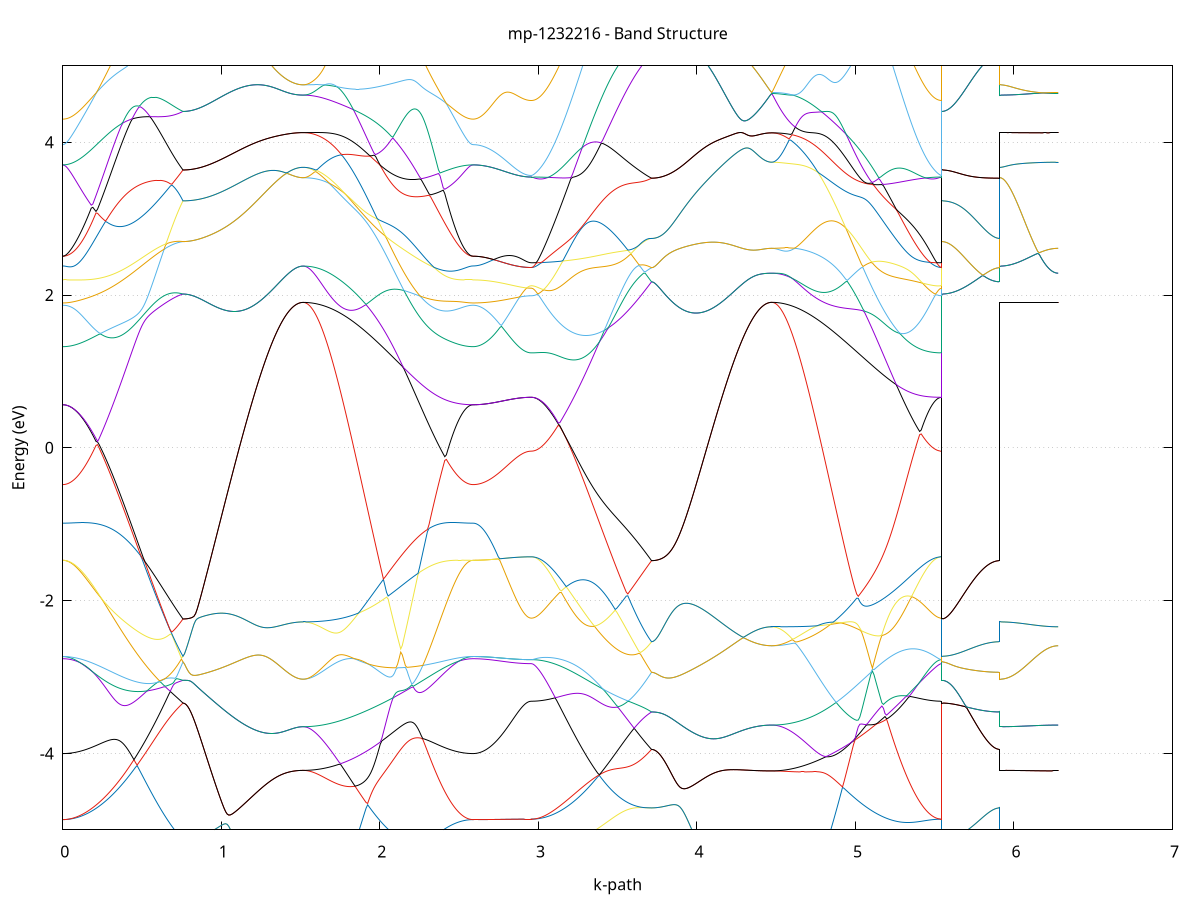 set title 'mp-1232216 - Band Structure'
set xlabel 'k-path'
set ylabel 'Energy (eV)'
set grid y
set yrange [-5:5]
set terminal png size 800,600
set output 'mp-1232216_bands_gnuplot.png'
plot '-' using 1:2 with lines notitle, '-' using 1:2 with lines notitle, '-' using 1:2 with lines notitle, '-' using 1:2 with lines notitle, '-' using 1:2 with lines notitle, '-' using 1:2 with lines notitle, '-' using 1:2 with lines notitle, '-' using 1:2 with lines notitle, '-' using 1:2 with lines notitle, '-' using 1:2 with lines notitle, '-' using 1:2 with lines notitle, '-' using 1:2 with lines notitle, '-' using 1:2 with lines notitle, '-' using 1:2 with lines notitle, '-' using 1:2 with lines notitle, '-' using 1:2 with lines notitle, '-' using 1:2 with lines notitle, '-' using 1:2 with lines notitle, '-' using 1:2 with lines notitle, '-' using 1:2 with lines notitle, '-' using 1:2 with lines notitle, '-' using 1:2 with lines notitle, '-' using 1:2 with lines notitle, '-' using 1:2 with lines notitle, '-' using 1:2 with lines notitle, '-' using 1:2 with lines notitle, '-' using 1:2 with lines notitle, '-' using 1:2 with lines notitle, '-' using 1:2 with lines notitle, '-' using 1:2 with lines notitle, '-' using 1:2 with lines notitle, '-' using 1:2 with lines notitle, '-' using 1:2 with lines notitle, '-' using 1:2 with lines notitle, '-' using 1:2 with lines notitle, '-' using 1:2 with lines notitle, '-' using 1:2 with lines notitle, '-' using 1:2 with lines notitle, '-' using 1:2 with lines notitle, '-' using 1:2 with lines notitle, '-' using 1:2 with lines notitle, '-' using 1:2 with lines notitle, '-' using 1:2 with lines notitle, '-' using 1:2 with lines notitle, '-' using 1:2 with lines notitle, '-' using 1:2 with lines notitle, '-' using 1:2 with lines notitle, '-' using 1:2 with lines notitle
0.000000 -40.096593
0.009975 -40.096593
0.019949 -40.096593
0.029924 -40.096593
0.039899 -40.096593
0.049874 -40.096493
0.059848 -40.096493
0.069823 -40.096493
0.079798 -40.096393
0.089772 -40.096293
0.099747 -40.096293
0.109722 -40.096193
0.119697 -40.096093
0.129671 -40.095993
0.139646 -40.095893
0.149621 -40.095793
0.159595 -40.095693
0.169570 -40.095593
0.179545 -40.095493
0.189520 -40.095393
0.199494 -40.095293
0.209469 -40.095093
0.219444 -40.094993
0.229418 -40.094893
0.239393 -40.094693
0.249368 -40.094593
0.259343 -40.094393
0.269317 -40.094293
0.279292 -40.094093
0.289267 -40.093893
0.299241 -40.093793
0.309216 -40.093593
0.319191 -40.093393
0.329166 -40.093293
0.339140 -40.093093
0.349115 -40.092893
0.359090 -40.092693
0.369064 -40.092493
0.379039 -40.092393
0.389014 -40.092193
0.398989 -40.091993
0.408963 -40.091793
0.418938 -40.091593
0.428913 -40.091493
0.438887 -40.091293
0.448862 -40.091093
0.458837 -40.090893
0.468812 -40.090793
0.478786 -40.090593
0.488761 -40.090393
0.498736 -40.090293
0.508710 -40.090093
0.518685 -40.089893
0.528660 -40.089793
0.538635 -40.089593
0.548609 -40.089493
0.558584 -40.089293
0.568559 -40.089193
0.578533 -40.089093
0.588508 -40.088893
0.598483 -40.088793
0.608458 -40.088693
0.618432 -40.088593
0.628407 -40.088493
0.638382 -40.088393
0.648356 -40.088293
0.658331 -40.088193
0.668306 -40.088093
0.678281 -40.087993
0.688255 -40.087893
0.698230 -40.087893
0.708205 -40.087793
0.718179 -40.087693
0.728154 -40.087693
0.738129 -40.087593
0.748104 -40.087593
0.758078 -40.087593
0.758078 -40.087593
0.768053 -40.087593
0.778028 -40.087593
0.788002 -40.087493
0.797977 -40.087493
0.807952 -40.087493
0.817927 -40.087493
0.827901 -40.087393
0.837876 -40.087393
0.847851 -40.087293
0.857825 -40.087293
0.867800 -40.087193
0.877775 -40.087093
0.887750 -40.086993
0.897724 -40.086993
0.907699 -40.086893
0.917674 -40.086793
0.927649 -40.086693
0.937623 -40.086593
0.947598 -40.086493
0.957573 -40.086393
0.967547 -40.086293
0.977522 -40.086093
0.987497 -40.085993
0.997472 -40.085893
1.007446 -40.085693
1.017421 -40.085593
1.027396 -40.085493
1.037370 -40.085293
1.047345 -40.085193
1.057320 -40.084993
1.067295 -40.084893
1.077269 -40.084693
1.087244 -40.084593
1.097219 -40.084393
1.107193 -40.084293
1.117168 -40.084093
1.127143 -40.083993
1.137118 -40.083793
1.147092 -40.083693
1.157067 -40.083493
1.167042 -40.083393
1.177016 -40.083193
1.186991 -40.083093
1.196966 -40.082893
1.206941 -40.082793
1.216915 -40.082593
1.226890 -40.082493
1.236865 -40.082293
1.246839 -40.082193
1.256814 -40.081993
1.266789 -40.081893
1.276764 -40.081793
1.286738 -40.081593
1.296713 -40.081493
1.306688 -40.081393
1.316662 -40.081293
1.326637 -40.081193
1.336612 -40.081093
1.346587 -40.080993
1.356561 -40.080893
1.366536 -40.080793
1.376511 -40.080693
1.386485 -40.080593
1.396460 -40.080493
1.406435 -40.080393
1.416410 -40.080393
1.426384 -40.080293
1.436359 -40.080293
1.446334 -40.080193
1.456308 -40.080193
1.466283 -40.080093
1.476258 -40.080093
1.486233 -40.080093
1.496207 -40.080093
1.506182 -40.080093
1.516157 -40.080093
1.516157 -40.080093
1.526083 -40.080093
1.536010 -40.080093
1.545937 -40.080093
1.555864 -40.080093
1.565790 -40.080093
1.575717 -40.080193
1.585644 -40.080193
1.595570 -40.080293
1.605497 -40.080293
1.615424 -40.080393
1.625351 -40.080493
1.635277 -40.080593
1.645204 -40.080593
1.655131 -40.080693
1.665057 -40.080793
1.674984 -40.080893
1.684911 -40.080993
1.694837 -40.081193
1.704764 -40.081293
1.714691 -40.081393
1.724618 -40.081493
1.734544 -40.081693
1.744471 -40.081793
1.754398 -40.081993
1.764324 -40.082093
1.774251 -40.082293
1.784178 -40.082493
1.794105 -40.082593
1.804031 -40.082793
1.813958 -40.082993
1.823885 -40.083193
1.833811 -40.083393
1.843738 -40.083593
1.853665 -40.083693
1.863592 -40.083893
1.873518 -40.084193
1.883445 -40.084393
1.893372 -40.084593
1.903298 -40.084793
1.913225 -40.084993
1.923152 -40.085193
1.933079 -40.085493
1.943005 -40.085693
1.952932 -40.085893
1.962859 -40.086093
1.972785 -40.086393
1.982712 -40.086593
1.992639 -40.086793
2.002565 -40.087093
2.012492 -40.087293
2.022419 -40.087593
2.032346 -40.087793
2.042272 -40.087993
2.052199 -40.088293
2.062126 -40.088493
2.072052 -40.088793
2.081979 -40.088993
2.091906 -40.089193
2.101833 -40.089493
2.111759 -40.089693
2.121686 -40.089993
2.131613 -40.090193
2.141539 -40.090393
2.151466 -40.090693
2.161393 -40.090893
2.171320 -40.091093
2.181246 -40.091293
2.191173 -40.091593
2.201100 -40.091793
2.211026 -40.091993
2.220953 -40.092193
2.230880 -40.092393
2.240807 -40.092593
2.250733 -40.092893
2.260660 -40.093093
2.270587 -40.093193
2.280513 -40.093393
2.290440 -40.093593
2.300367 -40.093793
2.310293 -40.093993
2.320220 -40.094193
2.330147 -40.094293
2.340074 -40.094493
2.350000 -40.094693
2.359927 -40.094793
2.369854 -40.094993
2.379780 -40.095093
2.389707 -40.095193
2.399634 -40.095393
2.409561 -40.095493
2.419487 -40.095593
2.429414 -40.095693
2.439341 -40.095793
2.449267 -40.095893
2.459194 -40.095993
2.469121 -40.096093
2.479048 -40.096193
2.488974 -40.096293
2.498901 -40.096293
2.508828 -40.096393
2.518754 -40.096493
2.528681 -40.096493
2.538608 -40.096493
2.548535 -40.096593
2.558461 -40.096593
2.568388 -40.096593
2.578315 -40.096593
2.588241 -40.096593
2.588241 -40.096593
2.598173 -40.096593
2.608104 -40.096593
2.618035 -40.096593
2.627967 -40.096593
2.637898 -40.096593
2.647829 -40.096593
2.657761 -40.096593
2.667692 -40.096593
2.677623 -40.096593
2.687555 -40.096593
2.697486 -40.096593
2.707417 -40.096493
2.717349 -40.096493
2.727280 -40.096493
2.737212 -40.096493
2.747143 -40.096493
2.757074 -40.096493
2.767006 -40.096393
2.776937 -40.096393
2.786868 -40.096393
2.796800 -40.096393
2.806731 -40.096393
2.816662 -40.096293
2.826594 -40.096293
2.836525 -40.096293
2.846456 -40.096293
2.856388 -40.096293
2.866319 -40.096293
2.876250 -40.096193
2.886182 -40.096193
2.896113 -40.096193
2.906044 -40.096193
2.915976 -40.096193
2.925907 -40.096193
2.935838 -40.096193
2.945770 -40.096193
2.955701 -40.096193
2.955701 -40.096193
2.965676 -40.096193
2.975650 -40.096193
2.985625 -40.096093
2.995600 -40.096093
3.005575 -40.096093
3.015549 -40.095993
3.025524 -40.095993
3.035499 -40.095993
3.045474 -40.095893
3.055448 -40.095793
3.065423 -40.095793
3.075398 -40.095693
3.085372 -40.095593
3.095347 -40.095493
3.105322 -40.095393
3.115297 -40.095293
3.125271 -40.095193
3.135246 -40.095093
3.145221 -40.094993
3.155195 -40.094793
3.165170 -40.094693
3.175145 -40.094593
3.185120 -40.094493
3.195094 -40.094293
3.205069 -40.094193
3.215044 -40.093993
3.225018 -40.093893
3.234993 -40.093693
3.244968 -40.093593
3.254943 -40.093393
3.264917 -40.093193
3.274892 -40.093093
3.284867 -40.092893
3.294841 -40.092693
3.304816 -40.092593
3.314791 -40.092393
3.324766 -40.092193
3.334740 -40.091993
3.344715 -40.091893
3.354690 -40.091693
3.364664 -40.091493
3.374639 -40.091393
3.384614 -40.091193
3.394589 -40.090993
3.404563 -40.090793
3.414538 -40.090693
3.424513 -40.090493
3.434487 -40.090293
3.444462 -40.090193
3.454437 -40.089993
3.464412 -40.089893
3.474386 -40.089693
3.484361 -40.089593
3.494336 -40.089393
3.504310 -40.089293
3.514285 -40.089193
3.524260 -40.088993
3.534235 -40.088893
3.544209 -40.088793
3.554184 -40.088693
3.564159 -40.088493
3.574133 -40.088393
3.584108 -40.088293
3.594083 -40.088193
3.604058 -40.088193
3.614032 -40.088093
3.624007 -40.087993
3.633982 -40.087893
3.643956 -40.087893
3.653931 -40.087793
3.663906 -40.087693
3.673881 -40.087693
3.683855 -40.087693
3.693830 -40.087593
3.703805 -40.087593
3.713779 -40.087593
3.713779 -40.087593
3.723754 -40.087593
3.733729 -40.087593
3.743704 -40.087493
3.753678 -40.087493
3.763653 -40.087493
3.773628 -40.087493
3.783602 -40.087393
3.793577 -40.087393
3.803552 -40.087293
3.813527 -40.087293
3.823501 -40.087193
3.833476 -40.087093
3.843451 -40.086993
3.853425 -40.086993
3.863400 -40.086893
3.873375 -40.086793
3.883350 -40.086693
3.893324 -40.086593
3.903299 -40.086493
3.913274 -40.086393
3.923248 -40.086293
3.933223 -40.086093
3.943198 -40.085993
3.953173 -40.085893
3.963147 -40.085693
3.973122 -40.085593
3.983097 -40.085493
3.993071 -40.085293
4.003046 -40.085193
4.013021 -40.084993
4.022996 -40.084893
4.032970 -40.084693
4.042945 -40.084593
4.052920 -40.084393
4.062894 -40.084293
4.072869 -40.084093
4.082844 -40.083993
4.092819 -40.083793
4.102793 -40.083693
4.112768 -40.083493
4.122743 -40.083393
4.132717 -40.083193
4.142692 -40.083093
4.152667 -40.082893
4.162642 -40.082793
4.172616 -40.082593
4.182591 -40.082493
4.192566 -40.082293
4.202540 -40.082193
4.212515 -40.081993
4.222490 -40.081893
4.232465 -40.081793
4.242439 -40.081593
4.252414 -40.081493
4.262389 -40.081393
4.272363 -40.081293
4.282338 -40.081193
4.292313 -40.081093
4.302288 -40.080993
4.312262 -40.080893
4.322237 -40.080793
4.332212 -40.080693
4.342186 -40.080593
4.352161 -40.080493
4.362136 -40.080393
4.372111 -40.080393
4.382085 -40.080293
4.392060 -40.080293
4.402035 -40.080193
4.412009 -40.080193
4.421984 -40.080093
4.431959 -40.080093
4.441934 -40.080093
4.451908 -40.080093
4.461883 -40.080093
4.471858 -40.080093
4.471858 -40.080093
4.481784 -40.080093
4.491711 -40.080093
4.501638 -40.080093
4.511565 -40.080093
4.521491 -40.080093
4.531418 -40.080193
4.541345 -40.080193
4.551271 -40.080293
4.561198 -40.080293
4.571125 -40.080393
4.581052 -40.080493
4.590978 -40.080493
4.600905 -40.080593
4.610832 -40.080693
4.620758 -40.080793
4.630685 -40.080893
4.640612 -40.080993
4.650539 -40.081093
4.660465 -40.081193
4.670392 -40.081393
4.680319 -40.081493
4.690245 -40.081593
4.700172 -40.081793
4.710099 -40.081893
4.720026 -40.082093
4.729952 -40.082193
4.739879 -40.082393
4.749806 -40.082593
4.759732 -40.082693
4.769659 -40.082893
4.779586 -40.083093
4.789512 -40.083293
4.799439 -40.083493
4.809366 -40.083593
4.819293 -40.083793
4.829219 -40.083993
4.839146 -40.084193
4.849073 -40.084393
4.858999 -40.084693
4.868926 -40.084893
4.878853 -40.085093
4.888780 -40.085293
4.898706 -40.085493
4.908633 -40.085693
4.918560 -40.085993
4.928486 -40.086193
4.938413 -40.086393
4.948340 -40.086693
4.958267 -40.086893
4.968193 -40.087093
4.978120 -40.087393
4.988047 -40.087593
4.997973 -40.087793
5.007900 -40.088093
5.017827 -40.088293
5.027754 -40.088493
5.037680 -40.088793
5.047607 -40.088993
5.057534 -40.089193
5.067460 -40.089493
5.077387 -40.089693
5.087314 -40.089893
5.097240 -40.090093
5.107167 -40.090393
5.117094 -40.090593
5.127021 -40.090793
5.136947 -40.090993
5.146874 -40.091193
5.156801 -40.091493
5.166727 -40.091693
5.176654 -40.091893
5.186581 -40.092093
5.196508 -40.092293
5.206434 -40.092493
5.216361 -40.092693
5.226288 -40.092893
5.236214 -40.093093
5.246141 -40.093293
5.256068 -40.093393
5.265995 -40.093593
5.275921 -40.093793
5.285848 -40.093893
5.295775 -40.094093
5.305701 -40.094293
5.315628 -40.094393
5.325555 -40.094593
5.335482 -40.094693
5.345408 -40.094793
5.355335 -40.094893
5.365262 -40.095093
5.375188 -40.095193
5.385115 -40.095293
5.395042 -40.095393
5.404969 -40.095493
5.414895 -40.095593
5.424822 -40.095693
5.434749 -40.095793
5.444675 -40.095793
5.454602 -40.095893
5.464529 -40.095993
5.474455 -40.095993
5.484382 -40.095993
5.494309 -40.096093
5.504236 -40.096093
5.514162 -40.096093
5.524089 -40.096193
5.534016 -40.096193
5.543942 -40.096193
5.543942 -40.087593
5.553874 -40.087593
5.563805 -40.087593
5.573736 -40.087593
5.583668 -40.087593
5.593599 -40.087593
5.603531 -40.087593
5.613462 -40.087593
5.623393 -40.087593
5.633325 -40.087593
5.643256 -40.087593
5.653187 -40.087593
5.663119 -40.087593
5.673050 -40.087593
5.682981 -40.087593
5.692913 -40.087593
5.702844 -40.087593
5.712775 -40.087593
5.722707 -40.087593
5.732638 -40.087593
5.742569 -40.087593
5.752501 -40.087593
5.762432 -40.087593
5.772363 -40.087593
5.782295 -40.087593
5.792226 -40.087593
5.802157 -40.087593
5.812089 -40.087593
5.822020 -40.087593
5.831951 -40.087593
5.841883 -40.087593
5.851814 -40.087593
5.861745 -40.087593
5.871677 -40.087593
5.881608 -40.087593
5.891539 -40.087593
5.901471 -40.087593
5.911402 -40.087593
5.911402 -40.080093
5.921333 -40.080093
5.931265 -40.080093
5.941196 -40.080093
5.951128 -40.080093
5.961059 -40.080093
5.970990 -40.080093
5.980922 -40.080093
5.990853 -40.080093
6.000784 -40.080093
6.010716 -40.080093
6.020647 -40.080093
6.030578 -40.080093
6.040510 -40.080093
6.050441 -40.080093
6.060372 -40.080093
6.070304 -40.080093
6.080235 -40.080093
6.090166 -40.080093
6.100098 -40.080093
6.110029 -40.080093
6.119960 -40.080093
6.129892 -40.080093
6.139823 -40.080093
6.149754 -40.080093
6.159686 -40.080093
6.169617 -40.080093
6.179548 -40.080093
6.189480 -40.080093
6.199411 -40.080093
6.209342 -40.080093
6.219274 -40.080093
6.229205 -40.080093
6.239136 -40.080093
6.249068 -40.080093
6.258999 -40.080093
6.268930 -40.080093
6.278862 -40.080093
e
0.000000 -40.094093
0.009975 -40.094093
0.019949 -40.094093
0.029924 -40.094093
0.039899 -40.094093
0.049874 -40.094093
0.059848 -40.093993
0.069823 -40.093993
0.079798 -40.093893
0.089772 -40.093893
0.099747 -40.093793
0.109722 -40.093793
0.119697 -40.093693
0.129671 -40.093593
0.139646 -40.093493
0.149621 -40.093493
0.159595 -40.093393
0.169570 -40.093293
0.179545 -40.093193
0.189520 -40.093093
0.199494 -40.092993
0.209469 -40.092893
0.219444 -40.092793
0.229418 -40.092593
0.239393 -40.092493
0.249368 -40.092393
0.259343 -40.092293
0.269317 -40.092093
0.279292 -40.091993
0.289267 -40.091893
0.299241 -40.091693
0.309216 -40.091593
0.319191 -40.091493
0.329166 -40.091293
0.339140 -40.091193
0.349115 -40.090993
0.359090 -40.090893
0.369064 -40.090693
0.379039 -40.090593
0.389014 -40.090493
0.398989 -40.090293
0.408963 -40.090193
0.418938 -40.089993
0.428913 -40.089893
0.438887 -40.089793
0.448862 -40.089593
0.458837 -40.089493
0.468812 -40.089393
0.478786 -40.089193
0.488761 -40.089093
0.498736 -40.088993
0.508710 -40.088893
0.518685 -40.088793
0.528660 -40.088593
0.538635 -40.088493
0.548609 -40.088393
0.558584 -40.088293
0.568559 -40.088193
0.578533 -40.088193
0.588508 -40.088093
0.598483 -40.087993
0.608458 -40.087893
0.618432 -40.087893
0.628407 -40.087793
0.638382 -40.087693
0.648356 -40.087693
0.658331 -40.087593
0.668306 -40.087593
0.678281 -40.087593
0.688255 -40.087593
0.698230 -40.087493
0.708205 -40.087493
0.718179 -40.087493
0.728154 -40.087493
0.738129 -40.087493
0.748104 -40.087593
0.758078 -40.087593
0.758078 -40.087593
0.768053 -40.087593
0.778028 -40.087593
0.788002 -40.087493
0.797977 -40.087493
0.807952 -40.087493
0.817927 -40.087493
0.827901 -40.087393
0.837876 -40.087393
0.847851 -40.087293
0.857825 -40.087293
0.867800 -40.087193
0.877775 -40.087093
0.887750 -40.086993
0.897724 -40.086993
0.907699 -40.086893
0.917674 -40.086793
0.927649 -40.086693
0.937623 -40.086593
0.947598 -40.086493
0.957573 -40.086393
0.967547 -40.086293
0.977522 -40.086093
0.987497 -40.085993
0.997472 -40.085893
1.007446 -40.085693
1.017421 -40.085593
1.027396 -40.085493
1.037370 -40.085293
1.047345 -40.085193
1.057320 -40.084993
1.067295 -40.084893
1.077269 -40.084693
1.087244 -40.084593
1.097219 -40.084393
1.107193 -40.084293
1.117168 -40.084093
1.127143 -40.083993
1.137118 -40.083793
1.147092 -40.083693
1.157067 -40.083493
1.167042 -40.083393
1.177016 -40.083193
1.186991 -40.083093
1.196966 -40.082893
1.206941 -40.082793
1.216915 -40.082593
1.226890 -40.082493
1.236865 -40.082293
1.246839 -40.082193
1.256814 -40.081993
1.266789 -40.081893
1.276764 -40.081793
1.286738 -40.081593
1.296713 -40.081493
1.306688 -40.081393
1.316662 -40.081293
1.326637 -40.081193
1.336612 -40.081093
1.346587 -40.080993
1.356561 -40.080893
1.366536 -40.080793
1.376511 -40.080693
1.386485 -40.080593
1.396460 -40.080493
1.406435 -40.080393
1.416410 -40.080393
1.426384 -40.080293
1.436359 -40.080293
1.446334 -40.080193
1.456308 -40.080193
1.466283 -40.080093
1.476258 -40.080093
1.486233 -40.080093
1.496207 -40.080093
1.506182 -40.080093
1.516157 -40.080093
1.516157 -40.080093
1.526083 -40.080093
1.536010 -40.080093
1.545937 -40.080093
1.555864 -40.080093
1.565790 -40.080093
1.575717 -40.080193
1.585644 -40.080193
1.595570 -40.080193
1.605497 -40.080293
1.615424 -40.080393
1.625351 -40.080393
1.635277 -40.080493
1.645204 -40.080593
1.655131 -40.080593
1.665057 -40.080693
1.674984 -40.080793
1.684911 -40.080893
1.694837 -40.080993
1.704764 -40.081093
1.714691 -40.081193
1.724618 -40.081293
1.734544 -40.081393
1.744471 -40.081593
1.754398 -40.081693
1.764324 -40.081793
1.774251 -40.081893
1.784178 -40.082093
1.794105 -40.082193
1.804031 -40.082393
1.813958 -40.082493
1.823885 -40.082693
1.833811 -40.082893
1.843738 -40.082993
1.853665 -40.083193
1.863592 -40.083393
1.873518 -40.083493
1.883445 -40.083693
1.893372 -40.083893
1.903298 -40.084093
1.913225 -40.084293
1.923152 -40.084393
1.933079 -40.084593
1.943005 -40.084793
1.952932 -40.084993
1.962859 -40.085193
1.972785 -40.085393
1.982712 -40.085593
1.992639 -40.085793
2.002565 -40.085993
2.012492 -40.086193
2.022419 -40.086393
2.032346 -40.086593
2.042272 -40.086793
2.052199 -40.086993
2.062126 -40.087193
2.072052 -40.087393
2.081979 -40.087593
2.091906 -40.087793
2.101833 -40.088093
2.111759 -40.088293
2.121686 -40.088493
2.131613 -40.088693
2.141539 -40.088893
2.151466 -40.089093
2.161393 -40.089193
2.171320 -40.089393
2.181246 -40.089593
2.191173 -40.089793
2.201100 -40.089993
2.211026 -40.090193
2.220953 -40.090393
2.230880 -40.090593
2.240807 -40.090693
2.250733 -40.090893
2.260660 -40.091093
2.270587 -40.091293
2.280513 -40.091393
2.290440 -40.091593
2.300367 -40.091693
2.310293 -40.091893
2.320220 -40.091993
2.330147 -40.092193
2.340074 -40.092293
2.350000 -40.092493
2.359927 -40.092593
2.369854 -40.092693
2.379780 -40.092793
2.389707 -40.092993
2.399634 -40.093093
2.409561 -40.093193
2.419487 -40.093293
2.429414 -40.093393
2.439341 -40.093493
2.449267 -40.093493
2.459194 -40.093593
2.469121 -40.093693
2.479048 -40.093793
2.488974 -40.093793
2.498901 -40.093893
2.508828 -40.093893
2.518754 -40.093993
2.528681 -40.093993
2.538608 -40.094093
2.548535 -40.094093
2.558461 -40.094093
2.568388 -40.094093
2.578315 -40.094093
2.588241 -40.094093
2.588241 -40.094093
2.598173 -40.094093
2.608104 -40.094093
2.618035 -40.094093
2.627967 -40.094093
2.637898 -40.094093
2.647829 -40.094193
2.657761 -40.094193
2.667692 -40.094193
2.677623 -40.094193
2.687555 -40.094193
2.697486 -40.094193
2.707417 -40.094193
2.717349 -40.094193
2.727280 -40.094293
2.737212 -40.094293
2.747143 -40.094293
2.757074 -40.094293
2.767006 -40.094293
2.776937 -40.094293
2.786868 -40.094393
2.796800 -40.094393
2.806731 -40.094393
2.816662 -40.094393
2.826594 -40.094393
2.836525 -40.094493
2.846456 -40.094493
2.856388 -40.094493
2.866319 -40.094493
2.876250 -40.094493
2.886182 -40.094493
2.896113 -40.094593
2.906044 -40.094593
2.915976 -40.094593
2.925907 -40.094593
2.935838 -40.094593
2.945770 -40.094593
2.955701 -40.094593
2.955701 -40.094593
2.965676 -40.094593
2.975650 -40.094593
2.985625 -40.094593
2.995600 -40.094493
3.005575 -40.094493
3.015549 -40.094493
3.025524 -40.094393
3.035499 -40.094393
3.045474 -40.094293
3.055448 -40.094293
3.065423 -40.094193
3.075398 -40.094093
3.085372 -40.094093
3.095347 -40.093993
3.105322 -40.093893
3.115297 -40.093793
3.125271 -40.093693
3.135246 -40.093593
3.145221 -40.093493
3.155195 -40.093393
3.165170 -40.093293
3.175145 -40.093193
3.185120 -40.092993
3.195094 -40.092893
3.205069 -40.092793
3.215044 -40.092693
3.225018 -40.092493
3.234993 -40.092393
3.244968 -40.092193
3.254943 -40.092093
3.264917 -40.091993
3.274892 -40.091793
3.284867 -40.091693
3.294841 -40.091493
3.304816 -40.091393
3.314791 -40.091193
3.324766 -40.091093
3.334740 -40.090893
3.344715 -40.090793
3.354690 -40.090593
3.364664 -40.090493
3.374639 -40.090293
3.384614 -40.090193
3.394589 -40.089993
3.404563 -40.089893
3.414538 -40.089793
3.424513 -40.089593
3.434487 -40.089493
3.444462 -40.089293
3.454437 -40.089193
3.464412 -40.089093
3.474386 -40.088993
3.484361 -40.088893
3.494336 -40.088693
3.504310 -40.088593
3.514285 -40.088493
3.524260 -40.088393
3.534235 -40.088293
3.544209 -40.088193
3.554184 -40.088093
3.564159 -40.088093
3.574133 -40.087993
3.584108 -40.087893
3.594083 -40.087893
3.604058 -40.087793
3.614032 -40.087693
3.624007 -40.087693
3.633982 -40.087693
3.643956 -40.087593
3.653931 -40.087593
3.663906 -40.087593
3.673881 -40.087593
3.683855 -40.087593
3.693830 -40.087593
3.703805 -40.087593
3.713779 -40.087593
3.713779 -40.087593
3.723754 -40.087593
3.733729 -40.087593
3.743704 -40.087493
3.753678 -40.087493
3.763653 -40.087493
3.773628 -40.087493
3.783602 -40.087393
3.793577 -40.087393
3.803552 -40.087293
3.813527 -40.087293
3.823501 -40.087193
3.833476 -40.087093
3.843451 -40.086993
3.853425 -40.086993
3.863400 -40.086893
3.873375 -40.086793
3.883350 -40.086693
3.893324 -40.086593
3.903299 -40.086493
3.913274 -40.086393
3.923248 -40.086293
3.933223 -40.086093
3.943198 -40.085993
3.953173 -40.085893
3.963147 -40.085693
3.973122 -40.085593
3.983097 -40.085493
3.993071 -40.085293
4.003046 -40.085193
4.013021 -40.084993
4.022996 -40.084893
4.032970 -40.084693
4.042945 -40.084593
4.052920 -40.084393
4.062894 -40.084293
4.072869 -40.084093
4.082844 -40.083993
4.092819 -40.083793
4.102793 -40.083693
4.112768 -40.083493
4.122743 -40.083393
4.132717 -40.083193
4.142692 -40.083093
4.152667 -40.082893
4.162642 -40.082793
4.172616 -40.082593
4.182591 -40.082493
4.192566 -40.082293
4.202540 -40.082193
4.212515 -40.081993
4.222490 -40.081893
4.232465 -40.081793
4.242439 -40.081593
4.252414 -40.081493
4.262389 -40.081393
4.272363 -40.081293
4.282338 -40.081193
4.292313 -40.081093
4.302288 -40.080993
4.312262 -40.080893
4.322237 -40.080793
4.332212 -40.080693
4.342186 -40.080593
4.352161 -40.080493
4.362136 -40.080393
4.372111 -40.080393
4.382085 -40.080293
4.392060 -40.080293
4.402035 -40.080193
4.412009 -40.080193
4.421984 -40.080093
4.431959 -40.080093
4.441934 -40.080093
4.451908 -40.080093
4.461883 -40.080093
4.471858 -40.080093
4.471858 -40.080093
4.481784 -40.080093
4.491711 -40.080093
4.501638 -40.080093
4.511565 -40.080093
4.521491 -40.080093
4.531418 -40.080193
4.541345 -40.080193
4.551271 -40.080293
4.561198 -40.080293
4.571125 -40.080393
4.581052 -40.080393
4.590978 -40.080493
4.600905 -40.080593
4.610832 -40.080593
4.620758 -40.080693
4.630685 -40.080793
4.640612 -40.080893
4.650539 -40.080993
4.660465 -40.081093
4.670392 -40.081193
4.680319 -40.081393
4.690245 -40.081493
4.700172 -40.081593
4.710099 -40.081693
4.720026 -40.081893
4.729952 -40.081993
4.739879 -40.082193
4.749806 -40.082293
4.759732 -40.082493
4.769659 -40.082593
4.779586 -40.082793
4.789512 -40.082893
4.799439 -40.083093
4.809366 -40.083293
4.819293 -40.083493
4.829219 -40.083593
4.839146 -40.083793
4.849073 -40.083993
4.858999 -40.084193
4.868926 -40.084393
4.878853 -40.084593
4.888780 -40.084793
4.898706 -40.084993
4.908633 -40.085193
4.918560 -40.085393
4.928486 -40.085593
4.938413 -40.085793
4.948340 -40.085993
4.958267 -40.086193
4.968193 -40.086393
4.978120 -40.086593
4.988047 -40.086793
4.997973 -40.086993
5.007900 -40.087293
5.017827 -40.087493
5.027754 -40.087693
5.037680 -40.087893
5.047607 -40.088093
5.057534 -40.088293
5.067460 -40.088493
5.077387 -40.088693
5.087314 -40.088893
5.097240 -40.089093
5.107167 -40.089293
5.117094 -40.089493
5.127021 -40.089693
5.136947 -40.089893
5.146874 -40.090093
5.156801 -40.090293
5.166727 -40.090493
5.176654 -40.090693
5.186581 -40.090893
5.196508 -40.091093
5.206434 -40.091293
5.216361 -40.091393
5.226288 -40.091593
5.236214 -40.091793
5.246141 -40.091993
5.256068 -40.092093
5.265995 -40.092293
5.275921 -40.092393
5.285848 -40.092593
5.295775 -40.092693
5.305701 -40.092893
5.315628 -40.092993
5.325555 -40.093093
5.335482 -40.093293
5.345408 -40.093393
5.355335 -40.093493
5.365262 -40.093593
5.375188 -40.093693
5.385115 -40.093793
5.395042 -40.093893
5.404969 -40.093993
5.414895 -40.094093
5.424822 -40.094093
5.434749 -40.094193
5.444675 -40.094293
5.454602 -40.094293
5.464529 -40.094393
5.474455 -40.094393
5.484382 -40.094493
5.494309 -40.094493
5.504236 -40.094493
5.514162 -40.094593
5.524089 -40.094593
5.534016 -40.094593
5.543942 -40.094593
5.543942 -40.087593
5.553874 -40.087593
5.563805 -40.087593
5.573736 -40.087593
5.583668 -40.087593
5.593599 -40.087593
5.603531 -40.087593
5.613462 -40.087593
5.623393 -40.087593
5.633325 -40.087593
5.643256 -40.087593
5.653187 -40.087593
5.663119 -40.087593
5.673050 -40.087593
5.682981 -40.087593
5.692913 -40.087593
5.702844 -40.087593
5.712775 -40.087593
5.722707 -40.087593
5.732638 -40.087593
5.742569 -40.087593
5.752501 -40.087593
5.762432 -40.087593
5.772363 -40.087593
5.782295 -40.087593
5.792226 -40.087593
5.802157 -40.087593
5.812089 -40.087593
5.822020 -40.087593
5.831951 -40.087593
5.841883 -40.087593
5.851814 -40.087593
5.861745 -40.087593
5.871677 -40.087593
5.881608 -40.087593
5.891539 -40.087593
5.901471 -40.087593
5.911402 -40.087593
5.911402 -40.080093
5.921333 -40.080093
5.931265 -40.080093
5.941196 -40.080093
5.951128 -40.080093
5.961059 -40.080093
5.970990 -40.080093
5.980922 -40.080093
5.990853 -40.080093
6.000784 -40.080093
6.010716 -40.080093
6.020647 -40.080093
6.030578 -40.080093
6.040510 -40.080093
6.050441 -40.080093
6.060372 -40.080093
6.070304 -40.080093
6.080235 -40.080093
6.090166 -40.080093
6.100098 -40.080093
6.110029 -40.080093
6.119960 -40.080093
6.129892 -40.080093
6.139823 -40.080093
6.149754 -40.080093
6.159686 -40.080093
6.169617 -40.080093
6.179548 -40.080093
6.189480 -40.080093
6.199411 -40.080093
6.209342 -40.080093
6.219274 -40.080093
6.229205 -40.080093
6.239136 -40.080093
6.249068 -40.080093
6.258999 -40.080093
6.268930 -40.080093
6.278862 -40.080093
e
0.000000 -20.614693
0.009975 -20.614593
0.019949 -20.614493
0.029924 -20.614393
0.039899 -20.614093
0.049874 -20.613793
0.059848 -20.613493
0.069823 -20.612993
0.079798 -20.612493
0.089772 -20.611893
0.099747 -20.611293
0.109722 -20.610593
0.119697 -20.609893
0.129671 -20.608993
0.139646 -20.608093
0.149621 -20.607193
0.159595 -20.606193
0.169570 -20.605093
0.179545 -20.603993
0.189520 -20.602893
0.199494 -20.601593
0.209469 -20.600393
0.219444 -20.599093
0.229418 -20.597693
0.239393 -20.596293
0.249368 -20.594793
0.259343 -20.593293
0.269317 -20.591793
0.279292 -20.590193
0.289267 -20.588593
0.299241 -20.586993
0.309216 -20.585393
0.319191 -20.583693
0.329166 -20.581993
0.339140 -20.580393
0.349115 -20.578693
0.359090 -20.577093
0.369064 -20.575493
0.379039 -20.573993
0.389014 -20.572593
0.398989 -20.571393
0.408963 -20.570593
0.418938 -20.570193
0.428913 -20.570493
0.438887 -20.571593
0.448862 -20.573593
0.458837 -20.576393
0.468812 -20.579693
0.478786 -20.583893
0.488761 -20.588193
0.498736 -20.592293
0.508710 -20.596393
0.518685 -20.600393
0.528660 -20.604193
0.538635 -20.607893
0.548609 -20.611493
0.558584 -20.614993
0.568559 -20.618293
0.578533 -20.621493
0.588508 -20.624593
0.598483 -20.627493
0.608458 -20.630193
0.618432 -20.632793
0.628407 -20.635193
0.638382 -20.637493
0.648356 -20.639593
0.658331 -20.641493
0.668306 -20.643193
0.678281 -20.644793
0.688255 -20.646093
0.698230 -20.647293
0.708205 -20.648293
0.718179 -20.649093
0.728154 -20.649693
0.738129 -20.650193
0.748104 -20.650393
0.758078 -20.650493
0.758078 -20.650493
0.768053 -20.650393
0.778028 -20.650293
0.788002 -20.650193
0.797977 -20.649993
0.807952 -20.649693
0.817927 -20.649393
0.827901 -20.648993
0.837876 -20.648593
0.847851 -20.648093
0.857825 -20.647493
0.867800 -20.646893
0.877775 -20.646293
0.887750 -20.645493
0.897724 -20.644793
0.907699 -20.643993
0.917674 -20.643093
0.927649 -20.642193
0.937623 -20.641193
0.947598 -20.640193
0.957573 -20.639193
0.967547 -20.638093
0.977522 -20.636993
0.987497 -20.635793
0.997472 -20.634693
1.007446 -20.633393
1.017421 -20.632193
1.027396 -20.630893
1.037370 -20.629593
1.047345 -20.628293
1.057320 -20.626893
1.067295 -20.625493
1.077269 -20.624193
1.087244 -20.622793
1.097219 -20.621393
1.107193 -20.619993
1.117168 -20.618593
1.127143 -20.617093
1.137118 -20.615693
1.147092 -20.614293
1.157067 -20.612893
1.167042 -20.611593
1.177016 -20.610193
1.186991 -20.608793
1.196966 -20.607493
1.206941 -20.606193
1.216915 -20.604993
1.226890 -20.603693
1.236865 -20.602593
1.246839 -20.601393
1.256814 -20.600293
1.266789 -20.599293
1.276764 -20.598293
1.286738 -20.597393
1.296713 -20.596593
1.306688 -20.595793
1.316662 -20.595193
1.326637 -20.594593
1.336612 -20.594093
1.346587 -20.593693
1.356561 -20.593393
1.366536 -20.593193
1.376511 -20.593093
1.386485 -20.593093
1.396460 -20.593193
1.406435 -20.593293
1.416410 -20.593493
1.426384 -20.593693
1.436359 -20.593893
1.446334 -20.594193
1.456308 -20.594493
1.466283 -20.594693
1.476258 -20.594893
1.486233 -20.595093
1.496207 -20.595193
1.506182 -20.595293
1.516157 -20.595293
1.516157 -20.595293
1.526083 -20.595293
1.536010 -20.595293
1.545937 -20.595193
1.555864 -20.595093
1.565790 -20.594893
1.575717 -20.594693
1.585644 -20.594493
1.595570 -20.594193
1.605497 -20.593893
1.615424 -20.593593
1.625351 -20.593193
1.635277 -20.592793
1.645204 -20.592293
1.655131 -20.591793
1.665057 -20.591293
1.674984 -20.590693
1.684911 -20.590093
1.694837 -20.589393
1.704764 -20.588693
1.714691 -20.587993
1.724618 -20.587193
1.734544 -20.586293
1.744471 -20.585393
1.754398 -20.584493
1.764324 -20.583493
1.774251 -20.582393
1.784178 -20.581293
1.794105 -20.580093
1.804031 -20.578893
1.813958 -20.577693
1.823885 -20.576293
1.833811 -20.574993
1.843738 -20.573493
1.853665 -20.571993
1.863592 -20.570493
1.873518 -20.568893
1.883445 -20.567193
1.893372 -20.565493
1.903298 -20.563693
1.913225 -20.561893
1.923152 -20.559993
1.933079 -20.558093
1.943005 -20.556193
1.952932 -20.554193
1.962859 -20.552193
1.972785 -20.550193
1.982712 -20.548093
1.992639 -20.546193
2.002565 -20.544293
2.012492 -20.542693
2.022419 -20.541393
2.032346 -20.540593
2.042272 -20.540493
2.052199 -20.541093
2.062126 -20.542193
2.072052 -20.543693
2.081979 -20.545393
2.091906 -20.547193
2.101833 -20.549093
2.111759 -20.551093
2.121686 -20.553193
2.131613 -20.555193
2.141539 -20.557293
2.151466 -20.559293
2.161393 -20.561393
2.171320 -20.563493
2.181246 -20.565493
2.191173 -20.567493
2.201100 -20.569593
2.211026 -20.571593
2.220953 -20.573493
2.230880 -20.575493
2.240807 -20.577393
2.250733 -20.579293
2.260660 -20.581193
2.270587 -20.582993
2.280513 -20.584793
2.290440 -20.586493
2.300367 -20.588293
2.310293 -20.589893
2.320220 -20.591593
2.330147 -20.593193
2.340074 -20.594693
2.350000 -20.596193
2.359927 -20.597593
2.369854 -20.598993
2.379780 -20.600393
2.389707 -20.601593
2.399634 -20.602893
2.409561 -20.604093
2.419487 -20.605193
2.429414 -20.606193
2.439341 -20.607193
2.449267 -20.608193
2.459194 -20.609093
2.469121 -20.609893
2.479048 -20.610593
2.488974 -20.611293
2.498901 -20.611993
2.508828 -20.612493
2.518754 -20.612993
2.528681 -20.613493
2.538608 -20.613793
2.548535 -20.614093
2.558461 -20.614393
2.568388 -20.614493
2.578315 -20.614593
2.588241 -20.614693
2.588241 -20.614693
2.598173 -20.614593
2.608104 -20.614393
2.618035 -20.614093
2.627967 -20.613693
2.637898 -20.613093
2.647829 -20.612393
2.657761 -20.611593
2.667692 -20.610693
2.677623 -20.609593
2.687555 -20.608493
2.697486 -20.607193
2.707417 -20.605793
2.717349 -20.604293
2.727280 -20.602593
2.737212 -20.600893
2.747143 -20.599093
2.757074 -20.597093
2.767006 -20.595093
2.776937 -20.592993
2.786868 -20.590693
2.796800 -20.588393
2.806731 -20.585993
2.816662 -20.583493
2.826594 -20.580993
2.836525 -20.578393
2.846456 -20.575693
2.856388 -20.572893
2.866319 -20.570093
2.876250 -20.567193
2.886182 -20.564293
2.896113 -20.561293
2.906044 -20.558293
2.915976 -20.555293
2.925907 -20.552193
2.935838 -20.549193
2.945770 -20.546093
2.955701 -20.543893
2.955701 -20.543893
2.965676 -20.543893
2.975650 -20.543793
2.985625 -20.543793
2.995600 -20.543693
3.005575 -20.543593
3.015549 -20.543493
3.025524 -20.543393
3.035499 -20.543193
3.045474 -20.543093
3.055448 -20.542893
3.065423 -20.542693
3.075398 -20.542493
3.085372 -20.542293
3.095347 -20.542093
3.105322 -20.541893
3.115297 -20.541693
3.125271 -20.541493
3.135246 -20.541293
3.145221 -20.541193
3.155195 -20.541093
3.165170 -20.540993
3.175145 -20.540993
3.185120 -20.540993
3.195094 -20.541093
3.205069 -20.541293
3.215044 -20.541593
3.225018 -20.542093
3.234993 -20.542593
3.244968 -20.543393
3.254943 -20.544293
3.264917 -20.545493
3.274892 -20.546893
3.284867 -20.548493
3.294841 -20.550393
3.304816 -20.552693
3.314791 -20.555393
3.324766 -20.558293
3.334740 -20.561493
3.344715 -20.564793
3.354690 -20.568293
3.364664 -20.571893
3.374639 -20.575693
3.384614 -20.579493
3.394589 -20.583293
3.404563 -20.587193
3.414538 -20.591093
3.424513 -20.594893
3.434487 -20.598793
3.444462 -20.602593
3.454437 -20.606393
3.464412 -20.610093
3.474386 -20.613793
3.484361 -20.617293
3.494336 -20.620793
3.504310 -20.624193
3.514285 -20.627393
3.524260 -20.630493
3.534235 -20.633593
3.544209 -20.636393
3.554184 -20.639193
3.564159 -20.641793
3.574133 -20.644293
3.584108 -20.646593
3.594083 -20.648693
3.604058 -20.650693
3.614032 -20.652493
3.624007 -20.654193
3.633982 -20.655693
3.643956 -20.656993
3.653931 -20.658093
3.663906 -20.658993
3.673881 -20.659793
3.683855 -20.660393
3.693830 -20.660793
3.703805 -20.660993
3.713779 -20.661093
3.713779 -20.661093
3.723754 -20.660993
3.733729 -20.660893
3.743704 -20.660793
3.753678 -20.660493
3.763653 -20.660193
3.773628 -20.659893
3.783602 -20.659393
3.793577 -20.658893
3.803552 -20.658393
3.813527 -20.657793
3.823501 -20.657093
3.833476 -20.656293
3.843451 -20.655493
3.853425 -20.654693
3.863400 -20.653693
3.873375 -20.652793
3.883350 -20.651693
3.893324 -20.650593
3.903299 -20.649493
3.913274 -20.648293
3.923248 -20.647093
3.933223 -20.645793
3.943198 -20.644493
3.953173 -20.643093
3.963147 -20.641693
3.973122 -20.640293
3.983097 -20.638793
3.993071 -20.637293
4.003046 -20.635693
4.013021 -20.634193
4.022996 -20.632593
4.032970 -20.630893
4.042945 -20.629293
4.052920 -20.627593
4.062894 -20.625993
4.072869 -20.624293
4.082844 -20.622593
4.092819 -20.620893
4.102793 -20.619093
4.112768 -20.617393
4.122743 -20.615693
4.132717 -20.613993
4.142692 -20.612293
4.152667 -20.610593
4.162642 -20.608893
4.172616 -20.607293
4.182591 -20.605593
4.192566 -20.603993
4.202540 -20.602393
4.212515 -20.600793
4.222490 -20.599293
4.232465 -20.597793
4.242439 -20.596293
4.252414 -20.594793
4.262389 -20.593493
4.272363 -20.592093
4.282338 -20.590793
4.292313 -20.589493
4.302288 -20.588293
4.312262 -20.587193
4.322237 -20.586093
4.332212 -20.585093
4.342186 -20.584093
4.352161 -20.583193
4.362136 -20.582393
4.372111 -20.581593
4.382085 -20.580893
4.392060 -20.580293
4.402035 -20.579793
4.412009 -20.579293
4.421984 -20.578893
4.431959 -20.578693
4.441934 -20.578593
4.451908 -20.578493
4.461883 -20.578593
4.471858 -20.578593
4.471858 -20.578593
4.481784 -20.578593
4.491711 -20.578593
4.501638 -20.578593
4.511565 -20.578493
4.521491 -20.578493
4.531418 -20.578493
4.541345 -20.578493
4.551271 -20.578393
4.561198 -20.578393
4.571125 -20.578293
4.581052 -20.578293
4.590978 -20.578193
4.600905 -20.578093
4.610832 -20.577993
4.620758 -20.577893
4.630685 -20.577693
4.640612 -20.577593
4.650539 -20.577393
4.660465 -20.577193
4.670392 -20.576993
4.680319 -20.576793
4.690245 -20.576493
4.700172 -20.576193
4.710099 -20.575793
4.720026 -20.575493
4.729952 -20.575093
4.739879 -20.574693
4.749806 -20.574193
4.759732 -20.573693
4.769659 -20.573193
4.779586 -20.572593
4.789512 -20.571993
4.799439 -20.571293
4.809366 -20.570593
4.819293 -20.569893
4.829219 -20.569093
4.839146 -20.568293
4.849073 -20.567393
4.858999 -20.566493
4.868926 -20.565593
4.878853 -20.564593
4.888780 -20.563593
4.898706 -20.562593
4.908633 -20.561493
4.918560 -20.560393
4.928486 -20.559293
4.938413 -20.558093
4.948340 -20.556893
4.958267 -20.555693
4.968193 -20.554493
4.978120 -20.553293
4.988047 -20.552093
4.997973 -20.550893
5.007900 -20.549693
5.017827 -20.548493
5.027754 -20.547293
5.037680 -20.546093
5.047607 -20.544993
5.057534 -20.543893
5.067460 -20.542893
5.077387 -20.541893
5.087314 -20.540993
5.097240 -20.540093
5.107167 -20.539293
5.117094 -20.538593
5.127021 -20.537893
5.136947 -20.537293
5.146874 -20.536793
5.156801 -20.536393
5.166727 -20.536093
5.176654 -20.535793
5.186581 -20.535493
5.196508 -20.535393
5.206434 -20.535493
5.216361 -20.535693
5.226288 -20.535993
5.236214 -20.536293
5.246141 -20.536593
5.256068 -20.536893
5.265995 -20.537193
5.275921 -20.537593
5.285848 -20.537893
5.295775 -20.538293
5.305701 -20.538593
5.315628 -20.538993
5.325555 -20.539293
5.335482 -20.539693
5.345408 -20.539993
5.355335 -20.540393
5.365262 -20.540693
5.375188 -20.540993
5.385115 -20.541293
5.395042 -20.541593
5.404969 -20.541893
5.414895 -20.542093
5.424822 -20.542393
5.434749 -20.542593
5.444675 -20.542793
5.454602 -20.542993
5.464529 -20.543193
5.474455 -20.543393
5.484382 -20.543493
5.494309 -20.543593
5.504236 -20.543693
5.514162 -20.543793
5.524089 -20.543793
5.534016 -20.543893
5.543942 -20.543893
5.543942 -20.650493
5.553874 -20.650493
5.563805 -20.650493
5.573736 -20.650593
5.583668 -20.650793
5.593599 -20.650993
5.603531 -20.651193
5.613462 -20.651393
5.623393 -20.651693
5.633325 -20.651993
5.643256 -20.652393
5.653187 -20.652693
5.663119 -20.653093
5.673050 -20.653493
5.682981 -20.653893
5.692913 -20.654393
5.702844 -20.654793
5.712775 -20.655293
5.722707 -20.655693
5.732638 -20.656193
5.742569 -20.656593
5.752501 -20.656993
5.762432 -20.657493
5.772363 -20.657893
5.782295 -20.658293
5.792226 -20.658693
5.802157 -20.658993
5.812089 -20.659393
5.822020 -20.659693
5.831951 -20.659993
5.841883 -20.660193
5.851814 -20.660393
5.861745 -20.660593
5.871677 -20.660793
5.881608 -20.660893
5.891539 -20.660993
5.901471 -20.660993
5.911402 -20.661093
5.911402 -20.595293
5.921333 -20.595293
5.931265 -20.595293
5.941196 -20.595193
5.951128 -20.595093
5.961059 -20.594893
5.970990 -20.594793
5.980922 -20.594593
5.990853 -20.594293
6.000784 -20.594093
6.010716 -20.593793
6.020647 -20.593493
6.030578 -20.593093
6.040510 -20.592693
6.050441 -20.592293
6.060372 -20.591893
6.070304 -20.591393
6.080235 -20.590993
6.090166 -20.590493
6.100098 -20.589893
6.110029 -20.589393
6.119960 -20.588793
6.129892 -20.588193
6.139823 -20.587593
6.149754 -20.586993
6.159686 -20.586393
6.169617 -20.585693
6.179548 -20.584993
6.189480 -20.584393
6.199411 -20.583693
6.209342 -20.582993
6.219274 -20.582293
6.229205 -20.581493
6.239136 -20.580793
6.249068 -20.580093
6.258999 -20.579493
6.268930 -20.578893
6.278862 -20.578593
e
0.000000 -20.466793
0.009975 -20.466793
0.019949 -20.466793
0.029924 -20.466793
0.039899 -20.466793
0.049874 -20.466793
0.059848 -20.466793
0.069823 -20.466793
0.079798 -20.466793
0.089772 -20.466793
0.099747 -20.466793
0.109722 -20.466893
0.119697 -20.466893
0.129671 -20.466893
0.139646 -20.466993
0.149621 -20.467093
0.159595 -20.467293
0.169570 -20.467493
0.179545 -20.467793
0.189520 -20.468293
0.199494 -20.469093
0.209469 -20.470193
0.219444 -20.471793
0.229418 -20.474193
0.239393 -20.477093
0.249368 -20.480393
0.259343 -20.484093
0.269317 -20.488093
0.279292 -20.492193
0.289267 -20.496493
0.299241 -20.500893
0.309216 -20.505393
0.319191 -20.509893
0.329166 -20.514493
0.339140 -20.519193
0.349115 -20.523893
0.359090 -20.528593
0.369064 -20.533393
0.379039 -20.538093
0.389014 -20.542793
0.398989 -20.547593
0.408963 -20.552293
0.418938 -20.556993
0.428913 -20.561593
0.438887 -20.566193
0.448862 -20.570693
0.458837 -20.575193
0.468812 -20.579593
0.478786 -20.583193
0.488761 -20.586993
0.498736 -20.590793
0.508710 -20.594693
0.518685 -20.598493
0.528660 -20.602293
0.538635 -20.605993
0.548609 -20.609593
0.558584 -20.613093
0.568559 -20.616493
0.578533 -20.619793
0.588508 -20.622893
0.598483 -20.625893
0.608458 -20.628693
0.618432 -20.631393
0.628407 -20.633893
0.638382 -20.636293
0.648356 -20.638493
0.658331 -20.640493
0.668306 -20.642293
0.678281 -20.643993
0.688255 -20.645393
0.698230 -20.646693
0.708205 -20.647793
0.718179 -20.648693
0.728154 -20.649393
0.738129 -20.649993
0.748104 -20.650293
0.758078 -20.650493
0.758078 -20.650493
0.768053 -20.650393
0.778028 -20.650293
0.788002 -20.650193
0.797977 -20.649993
0.807952 -20.649693
0.817927 -20.649393
0.827901 -20.648993
0.837876 -20.648593
0.847851 -20.648093
0.857825 -20.647493
0.867800 -20.646893
0.877775 -20.646293
0.887750 -20.645493
0.897724 -20.644793
0.907699 -20.643993
0.917674 -20.643093
0.927649 -20.642193
0.937623 -20.641193
0.947598 -20.640193
0.957573 -20.639193
0.967547 -20.638093
0.977522 -20.636993
0.987497 -20.635793
0.997472 -20.634693
1.007446 -20.633393
1.017421 -20.632193
1.027396 -20.630893
1.037370 -20.629593
1.047345 -20.628293
1.057320 -20.626893
1.067295 -20.625493
1.077269 -20.624193
1.087244 -20.622793
1.097219 -20.621393
1.107193 -20.619993
1.117168 -20.618593
1.127143 -20.617093
1.137118 -20.615693
1.147092 -20.614293
1.157067 -20.612893
1.167042 -20.611593
1.177016 -20.610193
1.186991 -20.608793
1.196966 -20.607493
1.206941 -20.606193
1.216915 -20.604993
1.226890 -20.603693
1.236865 -20.602593
1.246839 -20.601393
1.256814 -20.600293
1.266789 -20.599293
1.276764 -20.598293
1.286738 -20.597393
1.296713 -20.596593
1.306688 -20.595793
1.316662 -20.595193
1.326637 -20.594593
1.336612 -20.594093
1.346587 -20.593693
1.356561 -20.593393
1.366536 -20.593193
1.376511 -20.593093
1.386485 -20.593093
1.396460 -20.593193
1.406435 -20.593293
1.416410 -20.593493
1.426384 -20.593693
1.436359 -20.593893
1.446334 -20.594193
1.456308 -20.594493
1.466283 -20.594693
1.476258 -20.594893
1.486233 -20.595093
1.496207 -20.595193
1.506182 -20.595293
1.516157 -20.595293
1.516157 -20.595293
1.526083 -20.595293
1.536010 -20.595193
1.545937 -20.594993
1.555864 -20.594693
1.565790 -20.594393
1.575717 -20.593993
1.585644 -20.593493
1.595570 -20.592993
1.605497 -20.592293
1.615424 -20.591593
1.625351 -20.590893
1.635277 -20.589993
1.645204 -20.589093
1.655131 -20.588193
1.665057 -20.587093
1.674984 -20.585993
1.684911 -20.584793
1.694837 -20.583593
1.704764 -20.582293
1.714691 -20.580893
1.724618 -20.579493
1.734544 -20.577993
1.744471 -20.576393
1.754398 -20.574793
1.764324 -20.573093
1.774251 -20.571393
1.784178 -20.569593
1.794105 -20.567793
1.804031 -20.565893
1.813958 -20.563993
1.823885 -20.561993
1.833811 -20.559993
1.843738 -20.557893
1.853665 -20.555793
1.863592 -20.553593
1.873518 -20.551393
1.883445 -20.549193
1.893372 -20.546893
1.903298 -20.544593
1.913225 -20.542293
1.923152 -20.539893
1.933079 -20.538193
1.943005 -20.536793
1.952932 -20.535293
1.962859 -20.533793
1.972785 -20.532193
1.982712 -20.530593
1.992639 -20.528893
2.002565 -20.527193
2.012492 -20.525493
2.022419 -20.524193
2.032346 -20.524593
2.042272 -20.524193
2.052199 -20.523093
2.062126 -20.521493
2.072052 -20.519493
2.081979 -20.517193
2.091906 -20.514693
2.101833 -20.512093
2.111759 -20.509293
2.121686 -20.506493
2.131613 -20.503693
2.141539 -20.500793
2.151466 -20.497793
2.161393 -20.494793
2.171320 -20.492493
2.181246 -20.490293
2.191173 -20.488193
2.201100 -20.486093
2.211026 -20.483993
2.220953 -20.481993
2.230880 -20.480093
2.240807 -20.478293
2.250733 -20.476593
2.260660 -20.474993
2.270587 -20.473593
2.280513 -20.472393
2.290440 -20.471293
2.300367 -20.470493
2.310293 -20.469693
2.320220 -20.469093
2.330147 -20.468593
2.340074 -20.468193
2.350000 -20.467893
2.359927 -20.467693
2.369854 -20.467493
2.379780 -20.467293
2.389707 -20.467193
2.399634 -20.467093
2.409561 -20.466993
2.419487 -20.466893
2.429414 -20.466893
2.439341 -20.466893
2.449267 -20.466793
2.459194 -20.466793
2.469121 -20.466793
2.479048 -20.466793
2.488974 -20.466793
2.498901 -20.466793
2.508828 -20.466793
2.518754 -20.466793
2.528681 -20.466793
2.538608 -20.466793
2.548535 -20.466793
2.558461 -20.466793
2.568388 -20.466793
2.578315 -20.466793
2.588241 -20.466793
2.588241 -20.466793
2.598173 -20.466893
2.608104 -20.467093
2.618035 -20.467493
2.627967 -20.467993
2.637898 -20.468593
2.647829 -20.469393
2.657761 -20.470293
2.667692 -20.471293
2.677623 -20.472493
2.687555 -20.473793
2.697486 -20.475193
2.707417 -20.476693
2.717349 -20.478393
2.727280 -20.480193
2.737212 -20.482093
2.747143 -20.484093
2.757074 -20.486193
2.767006 -20.488393
2.776937 -20.490693
2.786868 -20.493093
2.796800 -20.495593
2.806731 -20.498193
2.816662 -20.500793
2.826594 -20.503493
2.836525 -20.506293
2.846456 -20.509093
2.856388 -20.511993
2.866319 -20.514993
2.876250 -20.517993
2.886182 -20.520993
2.896113 -20.524093
2.906044 -20.527093
2.915976 -20.530193
2.925907 -20.533393
2.935838 -20.536493
2.945770 -20.539493
2.955701 -20.541793
2.955701 -20.541793
2.965676 -20.541793
2.975650 -20.541693
2.985625 -20.541693
2.995600 -20.541593
3.005575 -20.541493
3.015549 -20.541393
3.025524 -20.541193
3.035499 -20.541093
3.045474 -20.540893
3.055448 -20.540693
3.065423 -20.540493
3.075398 -20.540293
3.085372 -20.540093
3.095347 -20.539893
3.105322 -20.539693
3.115297 -20.539493
3.125271 -20.539293
3.135246 -20.539093
3.145221 -20.538993
3.155195 -20.538793
3.165170 -20.538793
3.175145 -20.538793
3.185120 -20.538893
3.195094 -20.538993
3.205069 -20.539293
3.215044 -20.539693
3.225018 -20.540293
3.234993 -20.540993
3.244968 -20.541893
3.254943 -20.543093
3.264917 -20.544393
3.274892 -20.546093
3.284867 -20.547993
3.294841 -20.550193
3.304816 -20.552493
3.314791 -20.554893
3.324766 -20.557593
3.334740 -20.560493
3.344715 -20.563593
3.354690 -20.566893
3.364664 -20.570293
3.374639 -20.573793
3.384614 -20.577493
3.394589 -20.581293
3.404563 -20.585093
3.414538 -20.588893
3.424513 -20.592693
3.434487 -20.596593
3.444462 -20.600393
3.454437 -20.604193
3.464412 -20.607893
3.474386 -20.611593
3.484361 -20.615193
3.494336 -20.618693
3.504310 -20.622093
3.514285 -20.625393
3.524260 -20.628593
3.534235 -20.631693
3.544209 -20.634693
3.554184 -20.637493
3.564159 -20.640193
3.574133 -20.642793
3.584108 -20.645193
3.594083 -20.647393
3.604058 -20.649493
3.614032 -20.651393
3.624007 -20.653193
3.633982 -20.654793
3.643956 -20.656193
3.653931 -20.657393
3.663906 -20.658493
3.673881 -20.659393
3.683855 -20.660093
3.693830 -20.660593
3.703805 -20.660893
3.713779 -20.661093
3.713779 -20.661093
3.723754 -20.660993
3.733729 -20.660893
3.743704 -20.660793
3.753678 -20.660493
3.763653 -20.660193
3.773628 -20.659893
3.783602 -20.659393
3.793577 -20.658893
3.803552 -20.658393
3.813527 -20.657793
3.823501 -20.657093
3.833476 -20.656293
3.843451 -20.655493
3.853425 -20.654693
3.863400 -20.653693
3.873375 -20.652793
3.883350 -20.651693
3.893324 -20.650593
3.903299 -20.649493
3.913274 -20.648293
3.923248 -20.647093
3.933223 -20.645793
3.943198 -20.644493
3.953173 -20.643093
3.963147 -20.641693
3.973122 -20.640293
3.983097 -20.638793
3.993071 -20.637293
4.003046 -20.635693
4.013021 -20.634193
4.022996 -20.632593
4.032970 -20.630893
4.042945 -20.629293
4.052920 -20.627593
4.062894 -20.625993
4.072869 -20.624293
4.082844 -20.622593
4.092819 -20.620893
4.102793 -20.619093
4.112768 -20.617393
4.122743 -20.615693
4.132717 -20.613993
4.142692 -20.612293
4.152667 -20.610593
4.162642 -20.608893
4.172616 -20.607293
4.182591 -20.605593
4.192566 -20.603993
4.202540 -20.602393
4.212515 -20.600793
4.222490 -20.599293
4.232465 -20.597793
4.242439 -20.596293
4.252414 -20.594793
4.262389 -20.593493
4.272363 -20.592093
4.282338 -20.590793
4.292313 -20.589493
4.302288 -20.588293
4.312262 -20.587193
4.322237 -20.586093
4.332212 -20.585093
4.342186 -20.584093
4.352161 -20.583193
4.362136 -20.582393
4.372111 -20.581593
4.382085 -20.580893
4.392060 -20.580293
4.402035 -20.579793
4.412009 -20.579293
4.421984 -20.578893
4.431959 -20.578693
4.441934 -20.578593
4.451908 -20.578493
4.461883 -20.578593
4.471858 -20.578593
4.471858 -20.578593
4.481784 -20.578493
4.491711 -20.578393
4.501638 -20.578293
4.511565 -20.577993
4.521491 -20.577693
4.531418 -20.577293
4.541345 -20.576793
4.551271 -20.576293
4.561198 -20.576093
4.571125 -20.575993
4.581052 -20.575793
4.590978 -20.575493
4.600905 -20.575293
4.610832 -20.574993
4.620758 -20.574693
4.630685 -20.574393
4.640612 -20.573993
4.650539 -20.573693
4.660465 -20.573293
4.670392 -20.572793
4.680319 -20.572393
4.690245 -20.571893
4.700172 -20.571393
4.710099 -20.570793
4.720026 -20.570193
4.729952 -20.569593
4.739879 -20.568993
4.749806 -20.568293
4.759732 -20.567593
4.769659 -20.566893
4.779586 -20.566093
4.789512 -20.565293
4.799439 -20.564393
4.809366 -20.563493
4.819293 -20.562593
4.829219 -20.561693
4.839146 -20.560693
4.849073 -20.559693
4.858999 -20.558693
4.868926 -20.557593
4.878853 -20.556593
4.888780 -20.555493
4.898706 -20.554393
4.908633 -20.553193
4.918560 -20.552093
4.928486 -20.550893
4.938413 -20.549793
4.948340 -20.548693
4.958267 -20.547493
4.968193 -20.546393
4.978120 -20.545293
4.988047 -20.544293
4.997973 -20.543193
5.007900 -20.542193
5.017827 -20.541293
5.027754 -20.540393
5.037680 -20.539593
5.047607 -20.538793
5.057534 -20.538093
5.067460 -20.537393
5.077387 -20.536893
5.087314 -20.536393
5.097240 -20.535993
5.107167 -20.535593
5.117094 -20.535293
5.127021 -20.535093
5.136947 -20.534993
5.146874 -20.534893
5.156801 -20.534893
5.166727 -20.534893
5.176654 -20.534993
5.186581 -20.535093
5.196508 -20.535293
5.206434 -20.535293
5.216361 -20.535293
5.226288 -20.535293
5.236214 -20.535293
5.246141 -20.535393
5.256068 -20.535593
5.265995 -20.535793
5.275921 -20.535993
5.285848 -20.536193
5.295775 -20.536493
5.305701 -20.536693
5.315628 -20.536993
5.325555 -20.537293
5.335482 -20.537593
5.345408 -20.537893
5.355335 -20.538193
5.365262 -20.538493
5.375188 -20.538793
5.385115 -20.539093
5.395042 -20.539393
5.404969 -20.539693
5.414895 -20.539993
5.424822 -20.540193
5.434749 -20.540393
5.444675 -20.540693
5.454602 -20.540893
5.464529 -20.541093
5.474455 -20.541193
5.484382 -20.541393
5.494309 -20.541493
5.504236 -20.541593
5.514162 -20.541693
5.524089 -20.541693
5.534016 -20.541793
5.543942 -20.541793
5.543942 -20.650493
5.553874 -20.650493
5.563805 -20.650493
5.573736 -20.650593
5.583668 -20.650793
5.593599 -20.650993
5.603531 -20.651193
5.613462 -20.651393
5.623393 -20.651693
5.633325 -20.651993
5.643256 -20.652393
5.653187 -20.652693
5.663119 -20.653093
5.673050 -20.653493
5.682981 -20.653893
5.692913 -20.654393
5.702844 -20.654793
5.712775 -20.655293
5.722707 -20.655693
5.732638 -20.656193
5.742569 -20.656593
5.752501 -20.656993
5.762432 -20.657493
5.772363 -20.657893
5.782295 -20.658293
5.792226 -20.658693
5.802157 -20.658993
5.812089 -20.659393
5.822020 -20.659693
5.831951 -20.659993
5.841883 -20.660193
5.851814 -20.660393
5.861745 -20.660593
5.871677 -20.660793
5.881608 -20.660893
5.891539 -20.660993
5.901471 -20.660993
5.911402 -20.661093
5.911402 -20.595293
5.921333 -20.595293
5.931265 -20.595293
5.941196 -20.595193
5.951128 -20.595093
5.961059 -20.594893
5.970990 -20.594793
5.980922 -20.594593
5.990853 -20.594293
6.000784 -20.594093
6.010716 -20.593793
6.020647 -20.593493
6.030578 -20.593093
6.040510 -20.592693
6.050441 -20.592293
6.060372 -20.591893
6.070304 -20.591393
6.080235 -20.590993
6.090166 -20.590493
6.100098 -20.589893
6.110029 -20.589393
6.119960 -20.588793
6.129892 -20.588193
6.139823 -20.587593
6.149754 -20.586993
6.159686 -20.586393
6.169617 -20.585693
6.179548 -20.584993
6.189480 -20.584393
6.199411 -20.583693
6.209342 -20.582993
6.219274 -20.582293
6.229205 -20.581493
6.239136 -20.580793
6.249068 -20.580093
6.258999 -20.579493
6.268930 -20.578893
6.278862 -20.578593
e
0.000000 -20.418493
0.009975 -20.418593
0.019949 -20.418893
0.029924 -20.419393
0.039899 -20.420093
0.049874 -20.420993
0.059848 -20.422093
0.069823 -20.423393
0.079798 -20.424893
0.089772 -20.426493
0.099747 -20.428393
0.109722 -20.430393
0.119697 -20.432593
0.129671 -20.434893
0.139646 -20.437393
0.149621 -20.440093
0.159595 -20.442793
0.169570 -20.445693
0.179545 -20.448593
0.189520 -20.451393
0.199494 -20.454193
0.209469 -20.456793
0.219444 -20.458893
0.229418 -20.460493
0.239393 -20.461593
0.249368 -20.465793
0.259343 -20.470193
0.269317 -20.474693
0.279292 -20.479293
0.289267 -20.483993
0.299241 -20.488693
0.309216 -20.493393
0.319191 -20.498193
0.329166 -20.502993
0.339140 -20.507793
0.349115 -20.512593
0.359090 -20.517293
0.369064 -20.521993
0.379039 -20.526493
0.389014 -20.530893
0.398989 -20.535093
0.408963 -20.538893
0.418938 -20.542193
0.428913 -20.544693
0.438887 -20.546293
0.448862 -20.546993
0.458837 -20.546893
0.468812 -20.546093
0.478786 -20.544993
0.488761 -20.543593
0.498736 -20.541993
0.508710 -20.540293
0.518685 -20.538493
0.528660 -20.536693
0.538635 -20.534793
0.548609 -20.532893
0.558584 -20.530993
0.568559 -20.529093
0.578533 -20.527193
0.588508 -20.525293
0.598483 -20.523293
0.608458 -20.521393
0.618432 -20.519493
0.628407 -20.517593
0.638382 -20.515793
0.648356 -20.513893
0.658331 -20.512093
0.668306 -20.510293
0.678281 -20.508593
0.688255 -20.506793
0.698230 -20.505093
0.708205 -20.503393
0.718179 -20.501793
0.728154 -20.500193
0.738129 -20.498593
0.748104 -20.496993
0.758078 -20.495493
0.758078 -20.495493
0.768053 -20.495493
0.778028 -20.495493
0.788002 -20.495393
0.797977 -20.495293
0.807952 -20.495193
0.817927 -20.494993
0.827901 -20.494793
0.837876 -20.494593
0.847851 -20.494393
0.857825 -20.494093
0.867800 -20.493793
0.877775 -20.493493
0.887750 -20.493193
0.897724 -20.492793
0.907699 -20.492393
0.917674 -20.491993
0.927649 -20.491593
0.937623 -20.491193
0.947598 -20.490693
0.957573 -20.490193
0.967547 -20.489693
0.977522 -20.489193
0.987497 -20.488693
0.997472 -20.488093
1.007446 -20.487593
1.017421 -20.486993
1.027396 -20.486493
1.037370 -20.485893
1.047345 -20.485293
1.057320 -20.484793
1.067295 -20.484293
1.077269 -20.483793
1.087244 -20.483393
1.097219 -20.483093
1.107193 -20.482993
1.117168 -20.483393
1.127143 -20.484293
1.137118 -20.486193
1.147092 -20.488793
1.157067 -20.491893
1.167042 -20.495193
1.177016 -20.498693
1.186991 -20.502193
1.196966 -20.505693
1.206941 -20.509193
1.216915 -20.512593
1.226890 -20.515993
1.236865 -20.519293
1.246839 -20.522593
1.256814 -20.525693
1.266789 -20.528793
1.276764 -20.531693
1.286738 -20.534593
1.296713 -20.537193
1.306688 -20.539793
1.316662 -20.542193
1.326637 -20.544493
1.336612 -20.546493
1.346587 -20.548493
1.356561 -20.550193
1.366536 -20.551793
1.376511 -20.553193
1.386485 -20.554393
1.396460 -20.555493
1.406435 -20.556393
1.416410 -20.557193
1.426384 -20.557793
1.436359 -20.558393
1.446334 -20.558793
1.456308 -20.559193
1.466283 -20.559393
1.476258 -20.559593
1.486233 -20.559793
1.496207 -20.559893
1.506182 -20.559993
1.516157 -20.559993
1.516157 -20.559993
1.526083 -20.559993
1.536010 -20.559993
1.545937 -20.559893
1.555864 -20.559893
1.565790 -20.559793
1.575717 -20.559693
1.585644 -20.559693
1.595570 -20.559593
1.605497 -20.559393
1.615424 -20.559293
1.625351 -20.559093
1.635277 -20.558993
1.645204 -20.558793
1.655131 -20.558593
1.665057 -20.558293
1.674984 -20.558093
1.684911 -20.557793
1.694837 -20.557493
1.704764 -20.557093
1.714691 -20.556693
1.724618 -20.556293
1.734544 -20.555893
1.744471 -20.555393
1.754398 -20.554893
1.764324 -20.554393
1.774251 -20.553793
1.784178 -20.553093
1.794105 -20.552493
1.804031 -20.551793
1.813958 -20.550993
1.823885 -20.550193
1.833811 -20.549393
1.843738 -20.548493
1.853665 -20.547493
1.863592 -20.546493
1.873518 -20.545493
1.883445 -20.544393
1.893372 -20.543293
1.903298 -20.542093
1.913225 -20.540793
1.923152 -20.539493
1.933079 -20.537493
1.943005 -20.535093
1.952932 -20.532593
1.962859 -20.530193
1.972785 -20.527693
1.982712 -20.525193
1.992639 -20.522693
2.002565 -20.521893
2.012492 -20.523193
2.022419 -20.523593
2.032346 -20.521793
2.042272 -20.519893
2.052199 -20.517993
2.062126 -20.515993
2.072052 -20.513993
2.081979 -20.511893
2.091906 -20.509793
2.101833 -20.507693
2.111759 -20.505593
2.121686 -20.503393
2.131613 -20.501293
2.141539 -20.499093
2.151466 -20.496893
2.161393 -20.494693
2.171320 -20.491793
2.181246 -20.488793
2.191173 -20.485693
2.201100 -20.482693
2.211026 -20.479593
2.220953 -20.476493
2.230880 -20.473493
2.240807 -20.470393
2.250733 -20.467393
2.260660 -20.464293
2.270587 -20.461293
2.280513 -20.458393
2.290440 -20.455393
2.300367 -20.452493
2.310293 -20.449793
2.320220 -20.448293
2.330147 -20.446693
2.340074 -20.445093
2.350000 -20.443393
2.359927 -20.441693
2.369854 -20.439993
2.379780 -20.438393
2.389707 -20.436693
2.399634 -20.435093
2.409561 -20.433493
2.419487 -20.431993
2.429414 -20.430593
2.439341 -20.429193
2.449267 -20.427893
2.459194 -20.426593
2.469121 -20.425493
2.479048 -20.424393
2.488974 -20.423393
2.498901 -20.422493
2.508828 -20.421593
2.518754 -20.420893
2.528681 -20.420193
2.538608 -20.419693
2.548535 -20.419293
2.558461 -20.418893
2.568388 -20.418693
2.578315 -20.418493
2.588241 -20.418493
2.588241 -20.418493
2.598173 -20.418493
2.608104 -20.418393
2.618035 -20.418393
2.627967 -20.418393
2.637898 -20.418293
2.647829 -20.418293
2.657761 -20.418193
2.667692 -20.418193
2.677623 -20.418093
2.687555 -20.417993
2.697486 -20.417893
2.707417 -20.417793
2.717349 -20.417693
2.727280 -20.417593
2.737212 -20.417393
2.747143 -20.417293
2.757074 -20.417193
2.767006 -20.416993
2.776937 -20.416893
2.786868 -20.416793
2.796800 -20.416593
2.806731 -20.416493
2.816662 -20.416293
2.826594 -20.416093
2.836525 -20.415993
2.846456 -20.415893
2.856388 -20.415693
2.866319 -20.415593
2.876250 -20.415393
2.886182 -20.415293
2.896113 -20.415193
2.906044 -20.415093
2.915976 -20.414993
2.925907 -20.414993
2.935838 -20.414893
2.945770 -20.414893
2.955701 -20.414893
2.955701 -20.414893
2.965676 -20.414993
2.975650 -20.415293
2.985625 -20.415793
2.995600 -20.416393
3.005575 -20.417293
3.015549 -20.418393
3.025524 -20.419593
3.035499 -20.420993
3.045474 -20.422593
3.055448 -20.424393
3.065423 -20.426293
3.075398 -20.428393
3.085372 -20.430593
3.095347 -20.432993
3.105322 -20.435493
3.115297 -20.438193
3.125271 -20.440993
3.135246 -20.443793
3.145221 -20.446793
3.155195 -20.449793
3.165170 -20.452893
3.175145 -20.455993
3.185120 -20.459193
3.195094 -20.462393
3.205069 -20.465493
3.215044 -20.468593
3.225018 -20.471593
3.234993 -20.474493
3.244968 -20.477293
3.254943 -20.479793
3.264917 -20.482193
3.274892 -20.484393
3.284867 -20.486293
3.294841 -20.487993
3.304816 -20.489393
3.314791 -20.490593
3.324766 -20.491593
3.334740 -20.492293
3.344715 -20.492893
3.354690 -20.493293
3.364664 -20.493493
3.374639 -20.493593
3.384614 -20.493593
3.394589 -20.493493
3.404563 -20.493393
3.414538 -20.493293
3.424513 -20.493193
3.434487 -20.492893
3.444462 -20.492593
3.454437 -20.492293
3.464412 -20.491893
3.474386 -20.491493
3.484361 -20.491093
3.494336 -20.490693
3.504310 -20.490293
3.514285 -20.489793
3.524260 -20.489393
3.534235 -20.488893
3.544209 -20.488493
3.554184 -20.488093
3.564159 -20.487693
3.574133 -20.487293
3.584108 -20.486893
3.594083 -20.486493
3.604058 -20.486193
3.614032 -20.485893
3.624007 -20.485593
3.633982 -20.485293
3.643956 -20.484993
3.653931 -20.484793
3.663906 -20.484593
3.673881 -20.484393
3.683855 -20.484293
3.693830 -20.484193
3.703805 -20.484093
3.713779 -20.484093
3.713779 -20.484093
3.723754 -20.484093
3.733729 -20.483993
3.743704 -20.483993
3.753678 -20.483893
3.763653 -20.483793
3.773628 -20.483693
3.783602 -20.483593
3.793577 -20.483393
3.803552 -20.483193
3.813527 -20.482993
3.823501 -20.482793
3.833476 -20.482593
3.843451 -20.482293
3.853425 -20.482093
3.863400 -20.481793
3.873375 -20.481493
3.883350 -20.481193
3.893324 -20.480793
3.903299 -20.480493
3.913274 -20.480093
3.923248 -20.479793
3.933223 -20.479393
3.943198 -20.478993
3.953173 -20.478593
3.963147 -20.478193
3.973122 -20.477793
3.983097 -20.477393
3.993071 -20.476993
4.003046 -20.476693
4.013021 -20.476293
4.022996 -20.475993
4.032970 -20.475793
4.042945 -20.475693
4.052920 -20.475893
4.062894 -20.476693
4.072869 -20.478593
4.082844 -20.481393
4.092819 -20.484693
4.102793 -20.488293
4.112768 -20.491993
4.122743 -20.495793
4.132717 -20.499593
4.142692 -20.503393
4.152667 -20.507093
4.162642 -20.510893
4.172616 -20.514593
4.182591 -20.518193
4.192566 -20.521793
4.202540 -20.525293
4.212515 -20.528793
4.222490 -20.532093
4.232465 -20.535393
4.242439 -20.538593
4.252414 -20.541693
4.262389 -20.544693
4.272363 -20.547593
4.282338 -20.550393
4.292313 -20.553093
4.302288 -20.555593
4.312262 -20.558093
4.322237 -20.560393
4.332212 -20.562493
4.342186 -20.564593
4.352161 -20.566493
4.362136 -20.568193
4.372111 -20.569793
4.382085 -20.571293
4.392060 -20.572593
4.402035 -20.573693
4.412009 -20.574693
4.421984 -20.575493
4.431959 -20.576093
4.441934 -20.576593
4.451908 -20.576793
4.461883 -20.576893
4.471858 -20.576893
4.471858 -20.576893
4.481784 -20.576893
4.491711 -20.576893
4.501638 -20.576793
4.511565 -20.576793
4.521491 -20.576693
4.531418 -20.576593
4.541345 -20.576393
4.551271 -20.576293
4.561198 -20.575693
4.571125 -20.574993
4.581052 -20.574293
4.590978 -20.573493
4.600905 -20.572593
4.610832 -20.571693
4.620758 -20.570693
4.630685 -20.569593
4.640612 -20.568393
4.650539 -20.567193
4.660465 -20.565993
4.670392 -20.564693
4.680319 -20.563293
4.690245 -20.561793
4.700172 -20.560293
4.710099 -20.558793
4.720026 -20.557193
4.729952 -20.555493
4.739879 -20.553793
4.749806 -20.551993
4.759732 -20.550193
4.769659 -20.548293
4.779586 -20.546493
4.789512 -20.544593
4.799439 -20.542693
4.809366 -20.540793
4.819293 -20.538793
4.829219 -20.536793
4.839146 -20.534693
4.849073 -20.532693
4.858999 -20.530593
4.868926 -20.528393
4.878853 -20.526193
4.888780 -20.524093
4.898706 -20.521793
4.908633 -20.519593
4.918560 -20.517293
4.928486 -20.515093
4.938413 -20.512793
4.948340 -20.510493
4.958267 -20.508093
4.968193 -20.505793
4.978120 -20.503493
4.988047 -20.501093
4.997973 -20.498793
5.007900 -20.496393
5.017827 -20.494093
5.027754 -20.491693
5.037680 -20.489293
5.047607 -20.486993
5.057534 -20.484693
5.067460 -20.482293
5.077387 -20.479993
5.087314 -20.477693
5.097240 -20.475393
5.107167 -20.473093
5.117094 -20.470893
5.127021 -20.468593
5.136947 -20.466393
5.146874 -20.464993
5.156801 -20.463793
5.166727 -20.462593
5.176654 -20.461293
5.186581 -20.459893
5.196508 -20.458393
5.206434 -20.456893
5.216361 -20.455293
5.226288 -20.453593
5.236214 -20.451993
5.246141 -20.450193
5.256068 -20.448493
5.265995 -20.446793
5.275921 -20.444993
5.285848 -20.443193
5.295775 -20.441493
5.305701 -20.439693
5.315628 -20.437993
5.325555 -20.436293
5.335482 -20.434593
5.345408 -20.432993
5.355335 -20.431393
5.365262 -20.429793
5.375188 -20.428293
5.385115 -20.426893
5.395042 -20.425493
5.404969 -20.424193
5.414895 -20.422993
5.424822 -20.421793
5.434749 -20.420793
5.444675 -20.419793
5.454602 -20.418893
5.464529 -20.417993
5.474455 -20.417293
5.484382 -20.416693
5.494309 -20.416093
5.504236 -20.415693
5.514162 -20.415293
5.524089 -20.415093
5.534016 -20.414893
5.543942 -20.414893
5.543942 -20.495493
5.553874 -20.495493
5.563805 -20.495393
5.573736 -20.495293
5.583668 -20.495193
5.593599 -20.494993
5.603531 -20.494693
5.613462 -20.494493
5.623393 -20.494193
5.633325 -20.493793
5.643256 -20.493493
5.653187 -20.493093
5.663119 -20.492693
5.673050 -20.492193
5.682981 -20.491793
5.692913 -20.491293
5.702844 -20.490793
5.712775 -20.490293
5.722707 -20.489893
5.732638 -20.489393
5.742569 -20.488893
5.752501 -20.488393
5.762432 -20.487993
5.772363 -20.487493
5.782295 -20.487093
5.792226 -20.486693
5.802157 -20.486293
5.812089 -20.485893
5.822020 -20.485593
5.831951 -20.485293
5.841883 -20.484993
5.851814 -20.484793
5.861745 -20.484593
5.871677 -20.484393
5.881608 -20.484293
5.891539 -20.484193
5.901471 -20.484093
5.911402 -20.484093
5.911402 -20.559993
5.921333 -20.559993
5.931265 -20.559993
5.941196 -20.560093
5.951128 -20.560193
5.961059 -20.560393
5.970990 -20.560593
5.980922 -20.560793
5.990853 -20.560993
6.000784 -20.561293
6.010716 -20.561593
6.020647 -20.561893
6.030578 -20.562193
6.040510 -20.562593
6.050441 -20.562993
6.060372 -20.563493
6.070304 -20.563893
6.080235 -20.564393
6.090166 -20.564893
6.100098 -20.565493
6.110029 -20.565993
6.119960 -20.566593
6.129892 -20.567193
6.139823 -20.567793
6.149754 -20.568393
6.159686 -20.569093
6.169617 -20.569693
6.179548 -20.570393
6.189480 -20.571093
6.199411 -20.571793
6.209342 -20.572493
6.219274 -20.573193
6.229205 -20.573893
6.239136 -20.574593
6.249068 -20.575293
6.258999 -20.575993
6.268930 -20.576593
6.278862 -20.576893
e
0.000000 -20.418493
0.009975 -20.418393
0.019949 -20.418393
0.029924 -20.418293
0.039899 -20.418293
0.049874 -20.418093
0.059848 -20.417993
0.069823 -20.417893
0.079798 -20.417693
0.089772 -20.417493
0.099747 -20.417193
0.109722 -20.417393
0.119697 -20.419793
0.129671 -20.422293
0.139646 -20.425093
0.149621 -20.428093
0.159595 -20.431193
0.169570 -20.434493
0.179545 -20.437893
0.189520 -20.441493
0.199494 -20.445193
0.209469 -20.449093
0.219444 -20.453093
0.229418 -20.457193
0.239393 -20.461493
0.249368 -20.462393
0.259343 -20.462893
0.269317 -20.463293
0.279292 -20.463593
0.289267 -20.463793
0.299241 -20.463993
0.309216 -20.464193
0.319191 -20.464293
0.329166 -20.464493
0.339140 -20.464693
0.349115 -20.464793
0.359090 -20.464993
0.369064 -20.465193
0.379039 -20.465393
0.389014 -20.465593
0.398989 -20.465893
0.408963 -20.466093
0.418938 -20.466393
0.428913 -20.466693
0.438887 -20.467093
0.448862 -20.467393
0.458837 -20.467793
0.468812 -20.468193
0.478786 -20.468593
0.488761 -20.469093
0.498736 -20.469593
0.508710 -20.470193
0.518685 -20.470693
0.528660 -20.471293
0.538635 -20.471993
0.548609 -20.472593
0.558584 -20.473293
0.568559 -20.474093
0.578533 -20.474793
0.588508 -20.475693
0.598483 -20.476493
0.608458 -20.477393
0.618432 -20.478293
0.628407 -20.479293
0.638382 -20.480293
0.648356 -20.481393
0.658331 -20.482493
0.668306 -20.483593
0.678281 -20.484793
0.688255 -20.485993
0.698230 -20.487193
0.708205 -20.488493
0.718179 -20.489793
0.728154 -20.491193
0.738129 -20.492593
0.748104 -20.493993
0.758078 -20.495493
0.758078 -20.495493
0.768053 -20.495493
0.778028 -20.495493
0.788002 -20.495393
0.797977 -20.495293
0.807952 -20.495193
0.817927 -20.494993
0.827901 -20.494793
0.837876 -20.494593
0.847851 -20.494393
0.857825 -20.494093
0.867800 -20.493793
0.877775 -20.493493
0.887750 -20.493193
0.897724 -20.492793
0.907699 -20.492393
0.917674 -20.491993
0.927649 -20.491593
0.937623 -20.491193
0.947598 -20.490693
0.957573 -20.490193
0.967547 -20.489693
0.977522 -20.489193
0.987497 -20.488693
0.997472 -20.488093
1.007446 -20.487593
1.017421 -20.486993
1.027396 -20.486493
1.037370 -20.485893
1.047345 -20.485293
1.057320 -20.484793
1.067295 -20.484293
1.077269 -20.483793
1.087244 -20.483393
1.097219 -20.483093
1.107193 -20.482993
1.117168 -20.483393
1.127143 -20.484293
1.137118 -20.486193
1.147092 -20.488793
1.157067 -20.491893
1.167042 -20.495193
1.177016 -20.498693
1.186991 -20.502193
1.196966 -20.505693
1.206941 -20.509193
1.216915 -20.512593
1.226890 -20.515993
1.236865 -20.519293
1.246839 -20.522593
1.256814 -20.525693
1.266789 -20.528793
1.276764 -20.531693
1.286738 -20.534593
1.296713 -20.537193
1.306688 -20.539793
1.316662 -20.542193
1.326637 -20.544493
1.336612 -20.546493
1.346587 -20.548493
1.356561 -20.550193
1.366536 -20.551793
1.376511 -20.553193
1.386485 -20.554393
1.396460 -20.555493
1.406435 -20.556393
1.416410 -20.557193
1.426384 -20.557793
1.436359 -20.558393
1.446334 -20.558793
1.456308 -20.559193
1.466283 -20.559393
1.476258 -20.559593
1.486233 -20.559793
1.496207 -20.559893
1.506182 -20.559993
1.516157 -20.559993
1.516157 -20.559993
1.526083 -20.559893
1.536010 -20.559893
1.545937 -20.559693
1.555864 -20.559493
1.565790 -20.559193
1.575717 -20.558793
1.585644 -20.558393
1.595570 -20.557893
1.605497 -20.557393
1.615424 -20.556793
1.625351 -20.556093
1.635277 -20.555293
1.645204 -20.554493
1.655131 -20.553693
1.665057 -20.552793
1.674984 -20.551793
1.684911 -20.550793
1.694837 -20.549693
1.704764 -20.548493
1.714691 -20.547293
1.724618 -20.546093
1.734544 -20.544793
1.744471 -20.543393
1.754398 -20.541993
1.764324 -20.540493
1.774251 -20.538993
1.784178 -20.537393
1.794105 -20.535793
1.804031 -20.534193
1.813958 -20.532493
1.823885 -20.530693
1.833811 -20.528993
1.843738 -20.527093
1.853665 -20.525293
1.863592 -20.523393
1.873518 -20.521393
1.883445 -20.519493
1.893372 -20.517493
1.903298 -20.515493
1.913225 -20.513393
1.923152 -20.511293
1.933079 -20.509193
1.943005 -20.510993
1.952932 -20.512893
1.962859 -20.514793
1.972785 -20.516693
1.982712 -20.518493
1.992639 -20.520293
2.002565 -20.520093
2.012492 -20.517593
2.022419 -20.514993
2.032346 -20.512393
2.042272 -20.509893
2.052199 -20.507293
2.062126 -20.504693
2.072052 -20.502193
2.081979 -20.499593
2.091906 -20.496993
2.101833 -20.494493
2.111759 -20.491893
2.121686 -20.489393
2.131613 -20.486893
2.141539 -20.484393
2.151466 -20.481893
2.161393 -20.479493
2.171320 -20.476993
2.181246 -20.474593
2.191173 -20.472193
2.201100 -20.469893
2.211026 -20.467493
2.220953 -20.465193
2.230880 -20.462993
2.240807 -20.460793
2.250733 -20.458593
2.260660 -20.456393
2.270587 -20.454593
2.280513 -20.453593
2.290440 -20.452493
2.300367 -20.451193
2.310293 -20.449693
2.320220 -20.446893
2.330147 -20.444093
2.340074 -20.441393
2.350000 -20.439293
2.359927 -20.437693
2.369854 -20.436093
2.379780 -20.434593
2.389707 -20.433093
2.399634 -20.431693
2.409561 -20.430393
2.419487 -20.429093
2.429414 -20.427893
2.439341 -20.426793
2.449267 -20.425793
2.459194 -20.424793
2.469121 -20.423793
2.479048 -20.422993
2.488974 -20.422193
2.498901 -20.421493
2.508828 -20.420893
2.518754 -20.420293
2.528681 -20.419793
2.538608 -20.419393
2.548535 -20.419093
2.558461 -20.418793
2.568388 -20.418593
2.578315 -20.418493
2.588241 -20.418493
2.588241 -20.418493
2.598173 -20.418493
2.608104 -20.418393
2.618035 -20.418393
2.627967 -20.418393
2.637898 -20.418293
2.647829 -20.418293
2.657761 -20.418193
2.667692 -20.418193
2.677623 -20.418093
2.687555 -20.417993
2.697486 -20.417893
2.707417 -20.417793
2.717349 -20.417693
2.727280 -20.417593
2.737212 -20.417393
2.747143 -20.417293
2.757074 -20.417193
2.767006 -20.416993
2.776937 -20.416893
2.786868 -20.416793
2.796800 -20.416593
2.806731 -20.416493
2.816662 -20.416293
2.826594 -20.416093
2.836525 -20.415993
2.846456 -20.415893
2.856388 -20.415693
2.866319 -20.415593
2.876250 -20.415393
2.886182 -20.415293
2.896113 -20.415193
2.906044 -20.415093
2.915976 -20.414993
2.925907 -20.414993
2.935838 -20.414893
2.945770 -20.414893
2.955701 -20.414893
2.955701 -20.414893
2.965676 -20.414893
2.975650 -20.414793
2.985625 -20.414793
2.995600 -20.414693
3.005575 -20.414593
3.015549 -20.414493
3.025524 -20.414293
3.035499 -20.414193
3.045474 -20.415793
3.055448 -20.417593
3.065423 -20.419493
3.075398 -20.421693
3.085372 -20.423893
3.095347 -20.426393
3.105322 -20.428893
3.115297 -20.431593
3.125271 -20.434393
3.135246 -20.437393
3.145221 -20.440393
3.155195 -20.443493
3.165170 -20.446693
3.175145 -20.449893
3.185120 -20.453193
3.195094 -20.456493
3.205069 -20.459793
3.215044 -20.462993
3.225018 -20.466293
3.234993 -20.469393
3.244968 -20.472393
3.254943 -20.475293
3.264917 -20.477993
3.274892 -20.480493
3.284867 -20.482793
3.294841 -20.484893
3.304816 -20.486693
3.314791 -20.488293
3.324766 -20.489593
3.334740 -20.490693
3.344715 -20.491593
3.354690 -20.492293
3.364664 -20.492793
3.374639 -20.493193
3.384614 -20.493393
3.394589 -20.493493
3.404563 -20.493293
3.414538 -20.493093
3.424513 -20.492793
3.434487 -20.492393
3.444462 -20.492093
3.454437 -20.491593
3.464412 -20.491193
3.474386 -20.490793
3.484361 -20.490293
3.494336 -20.489893
3.504310 -20.489393
3.514285 -20.488993
3.524260 -20.488493
3.534235 -20.488093
3.544209 -20.487693
3.554184 -20.487293
3.564159 -20.486893
3.574133 -20.486493
3.584108 -20.486193
3.594083 -20.485893
3.604058 -20.485593
3.614032 -20.485293
3.624007 -20.484993
3.633982 -20.484793
3.643956 -20.484593
3.653931 -20.484393
3.663906 -20.484293
3.673881 -20.484193
3.683855 -20.484093
3.693830 -20.484093
3.703805 -20.484093
3.713779 -20.484093
3.713779 -20.484093
3.723754 -20.484093
3.733729 -20.483993
3.743704 -20.483993
3.753678 -20.483893
3.763653 -20.483793
3.773628 -20.483693
3.783602 -20.483593
3.793577 -20.483393
3.803552 -20.483193
3.813527 -20.482993
3.823501 -20.482793
3.833476 -20.482593
3.843451 -20.482293
3.853425 -20.482093
3.863400 -20.481793
3.873375 -20.481493
3.883350 -20.481193
3.893324 -20.480793
3.903299 -20.480493
3.913274 -20.480093
3.923248 -20.479793
3.933223 -20.479393
3.943198 -20.478993
3.953173 -20.478593
3.963147 -20.478193
3.973122 -20.477793
3.983097 -20.477393
3.993071 -20.476993
4.003046 -20.476693
4.013021 -20.476293
4.022996 -20.475993
4.032970 -20.475793
4.042945 -20.475693
4.052920 -20.475893
4.062894 -20.476693
4.072869 -20.478593
4.082844 -20.481393
4.092819 -20.484693
4.102793 -20.488293
4.112768 -20.491993
4.122743 -20.495793
4.132717 -20.499593
4.142692 -20.503393
4.152667 -20.507093
4.162642 -20.510893
4.172616 -20.514593
4.182591 -20.518193
4.192566 -20.521793
4.202540 -20.525293
4.212515 -20.528793
4.222490 -20.532093
4.232465 -20.535393
4.242439 -20.538593
4.252414 -20.541693
4.262389 -20.544693
4.272363 -20.547593
4.282338 -20.550393
4.292313 -20.553093
4.302288 -20.555593
4.312262 -20.558093
4.322237 -20.560393
4.332212 -20.562493
4.342186 -20.564593
4.352161 -20.566493
4.362136 -20.568193
4.372111 -20.569793
4.382085 -20.571293
4.392060 -20.572593
4.402035 -20.573693
4.412009 -20.574693
4.421984 -20.575493
4.431959 -20.576093
4.441934 -20.576593
4.451908 -20.576793
4.461883 -20.576893
4.471858 -20.576893
4.471858 -20.576893
4.481784 -20.576893
4.491711 -20.576793
4.501638 -20.576593
4.511565 -20.576393
4.521491 -20.576093
4.531418 -20.575693
4.541345 -20.575193
4.551271 -20.574693
4.561198 -20.574193
4.571125 -20.573493
4.581052 -20.572793
4.590978 -20.572093
4.600905 -20.571193
4.610832 -20.570393
4.620758 -20.569393
4.630685 -20.568393
4.640612 -20.567293
4.650539 -20.566193
4.660465 -20.564993
4.670392 -20.563693
4.680319 -20.562393
4.690245 -20.561093
4.700172 -20.559593
4.710099 -20.558193
4.720026 -20.556593
4.729952 -20.555093
4.739879 -20.553393
4.749806 -20.551793
4.759732 -20.549993
4.769659 -20.548293
4.779586 -20.546393
4.789512 -20.544393
4.799439 -20.542393
4.809366 -20.540393
4.819293 -20.538293
4.829219 -20.536193
4.839146 -20.533993
4.849073 -20.531793
4.858999 -20.529593
4.868926 -20.527393
4.878853 -20.525093
4.888780 -20.522793
4.898706 -20.520393
4.908633 -20.518093
4.918560 -20.515693
4.928486 -20.513293
4.938413 -20.510893
4.948340 -20.508393
4.958267 -20.505993
4.968193 -20.503493
4.978120 -20.501093
4.988047 -20.498593
4.997973 -20.496093
5.007900 -20.493593
5.017827 -20.491193
5.027754 -20.488693
5.037680 -20.486193
5.047607 -20.483693
5.057534 -20.481293
5.067460 -20.478793
5.077387 -20.476393
5.087314 -20.473893
5.097240 -20.471493
5.107167 -20.469993
5.117094 -20.468693
5.127021 -20.467293
5.136947 -20.466093
5.146874 -20.464193
5.156801 -20.462593
5.166727 -20.460893
5.176654 -20.459093
5.186581 -20.457293
5.196508 -20.455393
5.206434 -20.453493
5.216361 -20.451493
5.226288 -20.449593
5.236214 -20.447593
5.246141 -20.445593
5.256068 -20.443593
5.265995 -20.441693
5.275921 -20.439693
5.285848 -20.437693
5.295775 -20.435793
5.305701 -20.434093
5.315628 -20.432593
5.325555 -20.431093
5.335482 -20.429693
5.345408 -20.428393
5.355335 -20.427093
5.365262 -20.425893
5.375188 -20.424693
5.385115 -20.423593
5.395042 -20.422593
5.404969 -20.421593
5.414895 -20.420693
5.424822 -20.419793
5.434749 -20.419093
5.444675 -20.418293
5.454602 -20.417693
5.464529 -20.417093
5.474455 -20.416593
5.484382 -20.416093
5.494309 -20.415793
5.504236 -20.415393
5.514162 -20.415193
5.524089 -20.414993
5.534016 -20.414893
5.543942 -20.414893
5.543942 -20.495493
5.553874 -20.495493
5.563805 -20.495393
5.573736 -20.495293
5.583668 -20.495193
5.593599 -20.494993
5.603531 -20.494693
5.613462 -20.494493
5.623393 -20.494193
5.633325 -20.493793
5.643256 -20.493493
5.653187 -20.493093
5.663119 -20.492693
5.673050 -20.492193
5.682981 -20.491793
5.692913 -20.491293
5.702844 -20.490793
5.712775 -20.490293
5.722707 -20.489893
5.732638 -20.489393
5.742569 -20.488893
5.752501 -20.488393
5.762432 -20.487993
5.772363 -20.487493
5.782295 -20.487093
5.792226 -20.486693
5.802157 -20.486293
5.812089 -20.485893
5.822020 -20.485593
5.831951 -20.485293
5.841883 -20.484993
5.851814 -20.484793
5.861745 -20.484593
5.871677 -20.484393
5.881608 -20.484293
5.891539 -20.484193
5.901471 -20.484093
5.911402 -20.484093
5.911402 -20.559993
5.921333 -20.559993
5.931265 -20.559993
5.941196 -20.560093
5.951128 -20.560193
5.961059 -20.560393
5.970990 -20.560593
5.980922 -20.560793
5.990853 -20.560993
6.000784 -20.561293
6.010716 -20.561593
6.020647 -20.561893
6.030578 -20.562193
6.040510 -20.562593
6.050441 -20.562993
6.060372 -20.563493
6.070304 -20.563893
6.080235 -20.564393
6.090166 -20.564893
6.100098 -20.565493
6.110029 -20.565993
6.119960 -20.566593
6.129892 -20.567193
6.139823 -20.567793
6.149754 -20.568393
6.159686 -20.569093
6.169617 -20.569693
6.179548 -20.570393
6.189480 -20.571093
6.199411 -20.571793
6.209342 -20.572493
6.219274 -20.573193
6.229205 -20.573893
6.239136 -20.574593
6.249068 -20.575293
6.258999 -20.575993
6.268930 -20.576593
6.278862 -20.576893
e
0.000000 -20.404393
0.009975 -20.404493
0.019949 -20.404793
0.029924 -20.405393
0.039899 -20.406093
0.049874 -20.407093
0.059848 -20.408293
0.069823 -20.409693
0.079798 -20.411293
0.089772 -20.413093
0.099747 -20.415093
0.109722 -20.416993
0.119697 -20.416693
0.129671 -20.416393
0.139646 -20.416093
0.149621 -20.415693
0.159595 -20.415393
0.169570 -20.414993
0.179545 -20.414593
0.189520 -20.414193
0.199494 -20.413693
0.209469 -20.413293
0.219444 -20.412793
0.229418 -20.412293
0.239393 -20.411793
0.249368 -20.411293
0.259343 -20.410793
0.269317 -20.410193
0.279292 -20.409693
0.289267 -20.409093
0.299241 -20.408493
0.309216 -20.407893
0.319191 -20.407293
0.329166 -20.406693
0.339140 -20.406093
0.349115 -20.405493
0.359090 -20.404893
0.369064 -20.404193
0.379039 -20.403593
0.389014 -20.402993
0.398989 -20.402293
0.408963 -20.401693
0.418938 -20.401093
0.428913 -20.400393
0.438887 -20.399793
0.448862 -20.399193
0.458837 -20.398593
0.468812 -20.397893
0.478786 -20.397293
0.488761 -20.396693
0.498736 -20.396093
0.508710 -20.395493
0.518685 -20.394993
0.528660 -20.394393
0.538635 -20.393793
0.548609 -20.393293
0.558584 -20.392793
0.568559 -20.392293
0.578533 -20.391793
0.588508 -20.391293
0.598483 -20.390793
0.608458 -20.390293
0.618432 -20.389893
0.628407 -20.389493
0.638382 -20.389093
0.648356 -20.388693
0.658331 -20.388293
0.668306 -20.387993
0.678281 -20.387593
0.688255 -20.387293
0.698230 -20.387093
0.708205 -20.386793
0.718179 -20.386493
0.728154 -20.386293
0.738129 -20.386093
0.748104 -20.385893
0.758078 -20.385793
0.758078 -20.385793
0.768053 -20.385893
0.778028 -20.386093
0.788002 -20.386493
0.797977 -20.387093
0.807952 -20.387893
0.817927 -20.388793
0.827901 -20.389793
0.837876 -20.391093
0.847851 -20.392493
0.857825 -20.393993
0.867800 -20.395693
0.877775 -20.397493
0.887750 -20.399493
0.897724 -20.401593
0.907699 -20.403893
0.917674 -20.406293
0.927649 -20.408793
0.937623 -20.411493
0.947598 -20.414193
0.957573 -20.417093
0.967547 -20.420093
0.977522 -20.423093
0.987497 -20.426293
0.997472 -20.429493
1.007446 -20.432893
1.017421 -20.436293
1.027396 -20.439693
1.037370 -20.443293
1.047345 -20.446793
1.057320 -20.450393
1.067295 -20.453993
1.077269 -20.457593
1.087244 -20.461093
1.097219 -20.464593
1.107193 -20.467793
1.117168 -20.470693
1.127143 -20.472893
1.137118 -20.474193
1.147092 -20.474693
1.157067 -20.474793
1.167042 -20.474593
1.177016 -20.474193
1.186991 -20.473693
1.196966 -20.473193
1.206941 -20.472693
1.216915 -20.472093
1.226890 -20.471493
1.236865 -20.470893
1.246839 -20.470393
1.256814 -20.469793
1.266789 -20.469193
1.276764 -20.468693
1.286738 -20.468093
1.296713 -20.467593
1.306688 -20.467093
1.316662 -20.466593
1.326637 -20.466093
1.336612 -20.465693
1.346587 -20.465193
1.356561 -20.464793
1.366536 -20.464393
1.376511 -20.463993
1.386485 -20.463693
1.396460 -20.463293
1.406435 -20.462993
1.416410 -20.462793
1.426384 -20.462493
1.436359 -20.462293
1.446334 -20.462093
1.456308 -20.461893
1.466283 -20.461693
1.476258 -20.461593
1.486233 -20.461493
1.496207 -20.461393
1.506182 -20.461393
1.516157 -20.461393
1.516157 -20.461393
1.526083 -20.461393
1.536010 -20.461493
1.545937 -20.461693
1.555864 -20.461893
1.565790 -20.462193
1.575717 -20.462493
1.585644 -20.462893
1.595570 -20.463293
1.605497 -20.463793
1.615424 -20.464393
1.625351 -20.464993
1.635277 -20.465693
1.645204 -20.466493
1.655131 -20.467293
1.665057 -20.468093
1.674984 -20.469093
1.684911 -20.469993
1.694837 -20.471093
1.704764 -20.472093
1.714691 -20.473293
1.724618 -20.474493
1.734544 -20.475693
1.744471 -20.476993
1.754398 -20.478293
1.764324 -20.479693
1.774251 -20.481093
1.784178 -20.482593
1.794105 -20.484093
1.804031 -20.485693
1.813958 -20.487293
1.823885 -20.488893
1.833811 -20.490593
1.843738 -20.492293
1.853665 -20.494093
1.863592 -20.495793
1.873518 -20.497693
1.883445 -20.499493
1.893372 -20.501393
1.903298 -20.503293
1.913225 -20.505193
1.923152 -20.507093
1.933079 -20.508993
1.943005 -20.507093
1.952932 -20.504893
1.962859 -20.502793
1.972785 -20.500593
1.982712 -20.498393
1.992639 -20.496193
2.002565 -20.493893
2.012492 -20.491693
2.022419 -20.489393
2.032346 -20.487193
2.042272 -20.484893
2.052199 -20.482693
2.062126 -20.480393
2.072052 -20.478093
2.081979 -20.475893
2.091906 -20.473593
2.101833 -20.471393
2.111759 -20.469093
2.121686 -20.466893
2.131613 -20.464693
2.141539 -20.462493
2.151466 -20.460293
2.161393 -20.458793
2.171320 -20.458693
2.181246 -20.458593
2.191173 -20.458393
2.201100 -20.458193
2.211026 -20.457993
2.220953 -20.457693
2.230880 -20.457293
2.240807 -20.456793
2.250733 -20.456193
2.260660 -20.455493
2.270587 -20.454293
2.280513 -20.452293
2.290440 -20.450293
2.300367 -20.448293
2.310293 -20.446393
2.320220 -20.444593
2.330147 -20.442793
2.340074 -20.440993
2.350000 -20.438793
2.359927 -20.436193
2.369854 -20.433693
2.379780 -20.431293
2.389707 -20.428993
2.399634 -20.426693
2.409561 -20.424593
2.419487 -20.422493
2.429414 -20.420493
2.439341 -20.418593
2.449267 -20.416893
2.459194 -20.415193
2.469121 -20.413593
2.479048 -20.412193
2.488974 -20.410893
2.498901 -20.409593
2.508828 -20.408593
2.518754 -20.407593
2.528681 -20.406693
2.538608 -20.405993
2.548535 -20.405393
2.558461 -20.404993
2.568388 -20.404693
2.578315 -20.404493
2.588241 -20.404393
2.588241 -20.404393
2.598173 -20.404393
2.608104 -20.404393
2.618035 -20.404393
2.627967 -20.404493
2.637898 -20.404493
2.647829 -20.404593
2.657761 -20.404593
2.667692 -20.404693
2.677623 -20.404793
2.687555 -20.404893
2.697486 -20.404993
2.707417 -20.405093
2.717349 -20.405193
2.727280 -20.405293
2.737212 -20.405393
2.747143 -20.405493
2.757074 -20.405693
2.767006 -20.405793
2.776937 -20.405993
2.786868 -20.406093
2.796800 -20.406293
2.806731 -20.406393
2.816662 -20.406593
2.826594 -20.406693
2.836525 -20.406893
2.846456 -20.406993
2.856388 -20.407193
2.866319 -20.407293
2.876250 -20.407393
2.886182 -20.407493
2.896113 -20.407593
2.906044 -20.407693
2.915976 -20.407793
2.925907 -20.407893
2.935838 -20.407893
2.945770 -20.407993
2.955701 -20.407993
2.955701 -20.407993
2.965676 -20.408093
2.975650 -20.408393
2.985625 -20.408893
2.995600 -20.409493
3.005575 -20.410393
3.015549 -20.411493
3.025524 -20.412693
3.035499 -20.414193
3.045474 -20.413993
3.055448 -20.413693
3.065423 -20.413493
3.075398 -20.413193
3.085372 -20.412993
3.095347 -20.412693
3.105322 -20.412393
3.115297 -20.411993
3.125271 -20.411693
3.135246 -20.411293
3.145221 -20.410893
3.155195 -20.410493
3.165170 -20.410093
3.175145 -20.409593
3.185120 -20.409193
3.195094 -20.408693
3.205069 -20.408193
3.215044 -20.407693
3.225018 -20.407193
3.234993 -20.406693
3.244968 -20.406193
3.254943 -20.405593
3.264917 -20.405093
3.274892 -20.404493
3.284867 -20.403993
3.294841 -20.403393
3.304816 -20.402793
3.314791 -20.402193
3.324766 -20.401693
3.334740 -20.401093
3.344715 -20.400493
3.354690 -20.399893
3.364664 -20.399393
3.374639 -20.398793
3.384614 -20.398193
3.394589 -20.397593
3.404563 -20.397093
3.414538 -20.396493
3.424513 -20.395893
3.434487 -20.395393
3.444462 -20.394793
3.454437 -20.394293
3.464412 -20.393793
3.474386 -20.393293
3.484361 -20.392793
3.494336 -20.392293
3.504310 -20.391793
3.514285 -20.391293
3.524260 -20.390893
3.534235 -20.390493
3.544209 -20.389993
3.554184 -20.389593
3.564159 -20.389193
3.574133 -20.388893
3.584108 -20.388493
3.594083 -20.388193
3.604058 -20.387893
3.614032 -20.387593
3.624007 -20.387293
3.633982 -20.387093
3.643956 -20.386793
3.653931 -20.386593
3.663906 -20.386393
3.673881 -20.386293
3.683855 -20.386093
3.693830 -20.385993
3.703805 -20.385893
3.713779 -20.385793
3.713779 -20.385793
3.723754 -20.385893
3.733729 -20.386093
3.743704 -20.386493
3.753678 -20.387093
3.763653 -20.387893
3.773628 -20.388793
3.783602 -20.389893
3.793577 -20.391093
3.803552 -20.392493
3.813527 -20.394093
3.823501 -20.395793
3.833476 -20.397593
3.843451 -20.399593
3.853425 -20.401793
3.863400 -20.404093
3.873375 -20.406493
3.883350 -20.408993
3.893324 -20.411693
3.903299 -20.414493
3.913274 -20.417393
3.923248 -20.420393
3.933223 -20.423493
3.943198 -20.426693
3.953173 -20.429993
3.963147 -20.433393
3.973122 -20.436793
3.983097 -20.440393
3.993071 -20.443893
4.003046 -20.447593
4.013021 -20.451193
4.022996 -20.454793
4.032970 -20.458393
4.042945 -20.461893
4.052920 -20.465193
4.062894 -20.467793
4.072869 -20.469393
4.082844 -20.470093
4.092819 -20.470293
4.102793 -20.470193
4.112768 -20.469893
4.122743 -20.469593
4.132717 -20.469293
4.142692 -20.468893
4.152667 -20.468493
4.162642 -20.468193
4.172616 -20.467793
4.182591 -20.467393
4.192566 -20.466993
4.202540 -20.466693
4.212515 -20.466293
4.222490 -20.465993
4.232465 -20.465593
4.242439 -20.465293
4.252414 -20.464993
4.262389 -20.464693
4.272363 -20.464393
4.282338 -20.464093
4.292313 -20.463893
4.302288 -20.463593
4.312262 -20.463393
4.322237 -20.463193
4.332212 -20.462893
4.342186 -20.462793
4.352161 -20.462593
4.362136 -20.462393
4.372111 -20.462293
4.382085 -20.462093
4.392060 -20.461993
4.402035 -20.461893
4.412009 -20.461793
4.421984 -20.461693
4.431959 -20.461693
4.441934 -20.461593
4.451908 -20.461593
4.461883 -20.461593
4.471858 -20.461593
4.471858 -20.461593
4.481784 -20.461593
4.491711 -20.461593
4.501638 -20.461693
4.511565 -20.461693
4.521491 -20.461793
4.531418 -20.461893
4.541345 -20.462093
4.551271 -20.462293
4.561198 -20.462393
4.571125 -20.462593
4.581052 -20.462893
4.590978 -20.463093
4.600905 -20.463393
4.610832 -20.463593
4.620758 -20.463893
4.630685 -20.464293
4.640612 -20.464593
4.650539 -20.464993
4.660465 -20.465293
4.670392 -20.465693
4.680319 -20.466093
4.690245 -20.466493
4.700172 -20.466993
4.710099 -20.467393
4.720026 -20.467893
4.729952 -20.468293
4.739879 -20.468793
4.749806 -20.469293
4.759732 -20.469793
4.769659 -20.470293
4.779586 -20.470793
4.789512 -20.471293
4.799439 -20.471793
4.809366 -20.472293
4.819293 -20.472793
4.829219 -20.473193
4.839146 -20.473693
4.849073 -20.474193
4.858999 -20.474693
4.868926 -20.475093
4.878853 -20.475593
4.888780 -20.475993
4.898706 -20.476293
4.908633 -20.476693
4.918560 -20.476993
4.928486 -20.477293
4.938413 -20.477493
4.948340 -20.477693
4.958267 -20.477893
4.968193 -20.477893
4.978120 -20.477893
4.988047 -20.477893
4.997973 -20.477793
5.007900 -20.477493
5.017827 -20.477193
5.027754 -20.476793
5.037680 -20.476293
5.047607 -20.475793
5.057534 -20.475093
5.067460 -20.474293
5.077387 -20.473393
5.087314 -20.472293
5.097240 -20.471193
5.107167 -20.469093
5.117094 -20.467893
5.127021 -20.466993
5.136947 -20.465793
5.146874 -20.464193
5.156801 -20.462093
5.166727 -20.459993
5.176654 -20.457793
5.186581 -20.455793
5.196508 -20.453693
5.206434 -20.451693
5.216361 -20.449793
5.226288 -20.447893
5.236214 -20.445993
5.246141 -20.444093
5.256068 -20.442293
5.265995 -20.440593
5.275921 -20.438893
5.285848 -20.437193
5.295775 -20.435593
5.305701 -20.433893
5.315628 -20.431993
5.325555 -20.430193
5.335482 -20.428393
5.345408 -20.426693
5.355335 -20.424993
5.365262 -20.423393
5.375188 -20.421793
5.385115 -20.420293
5.395042 -20.418893
5.404969 -20.417493
5.414895 -20.416293
5.424822 -20.415093
5.434749 -20.413993
5.444675 -20.412993
5.454602 -20.411993
5.464529 -20.411193
5.474455 -20.410393
5.484382 -20.409793
5.494309 -20.409193
5.504236 -20.408793
5.514162 -20.408393
5.524089 -20.408193
5.534016 -20.407993
5.543942 -20.407993
5.543942 -20.385793
5.553874 -20.385793
5.563805 -20.385793
5.573736 -20.385793
5.583668 -20.385793
5.593599 -20.385793
5.603531 -20.385793
5.613462 -20.385793
5.623393 -20.385793
5.633325 -20.385793
5.643256 -20.385793
5.653187 -20.385793
5.663119 -20.385793
5.673050 -20.385793
5.682981 -20.385793
5.692913 -20.385793
5.702844 -20.385793
5.712775 -20.385793
5.722707 -20.385793
5.732638 -20.385793
5.742569 -20.385793
5.752501 -20.385793
5.762432 -20.385793
5.772363 -20.385793
5.782295 -20.385793
5.792226 -20.385793
5.802157 -20.385793
5.812089 -20.385793
5.822020 -20.385793
5.831951 -20.385793
5.841883 -20.385793
5.851814 -20.385793
5.861745 -20.385793
5.871677 -20.385793
5.881608 -20.385793
5.891539 -20.385793
5.901471 -20.385793
5.911402 -20.385793
5.911402 -20.461393
5.921333 -20.461393
5.931265 -20.461393
5.941196 -20.461393
5.951128 -20.461393
5.961059 -20.461393
5.970990 -20.461393
5.980922 -20.461393
5.990853 -20.461393
6.000784 -20.461393
6.010716 -20.461393
6.020647 -20.461393
6.030578 -20.461393
6.040510 -20.461393
6.050441 -20.461393
6.060372 -20.461393
6.070304 -20.461493
6.080235 -20.461493
6.090166 -20.461493
6.100098 -20.461493
6.110029 -20.461493
6.119960 -20.461493
6.129892 -20.461493
6.139823 -20.461493
6.149754 -20.461493
6.159686 -20.461493
6.169617 -20.461493
6.179548 -20.461493
6.189480 -20.461493
6.199411 -20.461493
6.209342 -20.461493
6.219274 -20.461493
6.229205 -20.461493
6.239136 -20.461593
6.249068 -20.461593
6.258999 -20.461593
6.268930 -20.461593
6.278862 -20.461593
e
0.000000 -20.404393
0.009975 -20.404393
0.019949 -20.404393
0.029924 -20.404293
0.039899 -20.404293
0.049874 -20.404193
0.059848 -20.404093
0.069823 -20.403893
0.079798 -20.403793
0.089772 -20.403593
0.099747 -20.403493
0.109722 -20.403293
0.119697 -20.403093
0.129671 -20.402893
0.139646 -20.402593
0.149621 -20.402393
0.159595 -20.402093
0.169570 -20.401793
0.179545 -20.401493
0.189520 -20.401193
0.199494 -20.400893
0.209469 -20.400493
0.219444 -20.400193
0.229418 -20.399793
0.239393 -20.399493
0.249368 -20.399093
0.259343 -20.398693
0.269317 -20.398293
0.279292 -20.397893
0.289267 -20.397493
0.299241 -20.397093
0.309216 -20.396693
0.319191 -20.396193
0.329166 -20.395793
0.339140 -20.395393
0.349115 -20.394993
0.359090 -20.394493
0.369064 -20.394093
0.379039 -20.393693
0.389014 -20.393193
0.398989 -20.392793
0.408963 -20.392393
0.418938 -20.391993
0.428913 -20.391593
0.438887 -20.391193
0.448862 -20.390793
0.458837 -20.390393
0.468812 -20.389993
0.478786 -20.389593
0.488761 -20.389293
0.498736 -20.388893
0.508710 -20.388593
0.518685 -20.388293
0.528660 -20.387993
0.538635 -20.387693
0.548609 -20.387393
0.558584 -20.387093
0.568559 -20.386893
0.578533 -20.386593
0.588508 -20.386393
0.598483 -20.386193
0.608458 -20.385993
0.618432 -20.385893
0.628407 -20.385693
0.638382 -20.385593
0.648356 -20.385493
0.658331 -20.385393
0.668306 -20.385393
0.678281 -20.385293
0.688255 -20.385293
0.698230 -20.385293
0.708205 -20.385293
0.718179 -20.385393
0.728154 -20.385493
0.738129 -20.385493
0.748104 -20.385693
0.758078 -20.385793
0.758078 -20.385793
0.768053 -20.385893
0.778028 -20.386093
0.788002 -20.386493
0.797977 -20.387093
0.807952 -20.387893
0.817927 -20.388793
0.827901 -20.389793
0.837876 -20.391093
0.847851 -20.392493
0.857825 -20.393993
0.867800 -20.395693
0.877775 -20.397493
0.887750 -20.399493
0.897724 -20.401593
0.907699 -20.403893
0.917674 -20.406293
0.927649 -20.408793
0.937623 -20.411493
0.947598 -20.414193
0.957573 -20.417093
0.967547 -20.420093
0.977522 -20.423093
0.987497 -20.426293
0.997472 -20.429493
1.007446 -20.432893
1.017421 -20.436293
1.027396 -20.439693
1.037370 -20.443293
1.047345 -20.446793
1.057320 -20.450393
1.067295 -20.453993
1.077269 -20.457593
1.087244 -20.461093
1.097219 -20.464593
1.107193 -20.467793
1.117168 -20.470693
1.127143 -20.472893
1.137118 -20.474193
1.147092 -20.474693
1.157067 -20.474793
1.167042 -20.474593
1.177016 -20.474193
1.186991 -20.473693
1.196966 -20.473193
1.206941 -20.472693
1.216915 -20.472093
1.226890 -20.471493
1.236865 -20.470893
1.246839 -20.470393
1.256814 -20.469793
1.266789 -20.469193
1.276764 -20.468693
1.286738 -20.468093
1.296713 -20.467593
1.306688 -20.467093
1.316662 -20.466593
1.326637 -20.466093
1.336612 -20.465693
1.346587 -20.465193
1.356561 -20.464793
1.366536 -20.464393
1.376511 -20.463993
1.386485 -20.463693
1.396460 -20.463293
1.406435 -20.462993
1.416410 -20.462793
1.426384 -20.462493
1.436359 -20.462293
1.446334 -20.462093
1.456308 -20.461893
1.466283 -20.461693
1.476258 -20.461593
1.486233 -20.461493
1.496207 -20.461393
1.506182 -20.461393
1.516157 -20.461393
1.516157 -20.461393
1.526083 -20.461393
1.536010 -20.461393
1.545937 -20.461393
1.555864 -20.461293
1.565790 -20.461293
1.575717 -20.461293
1.585644 -20.461193
1.595570 -20.461193
1.605497 -20.461193
1.615424 -20.461093
1.625351 -20.461093
1.635277 -20.460993
1.645204 -20.460893
1.655131 -20.460893
1.665057 -20.460793
1.674984 -20.460693
1.684911 -20.460593
1.694837 -20.460593
1.704764 -20.460493
1.714691 -20.460393
1.724618 -20.460293
1.734544 -20.460293
1.744471 -20.460193
1.754398 -20.460093
1.764324 -20.459993
1.774251 -20.459893
1.784178 -20.459893
1.794105 -20.459793
1.804031 -20.459693
1.813958 -20.459593
1.823885 -20.459593
1.833811 -20.459493
1.843738 -20.459493
1.853665 -20.459393
1.863592 -20.459293
1.873518 -20.459293
1.883445 -20.459293
1.893372 -20.459193
1.903298 -20.459193
1.913225 -20.459093
1.923152 -20.459093
1.933079 -20.459093
1.943005 -20.459093
1.952932 -20.458993
1.962859 -20.458993
1.972785 -20.458993
1.982712 -20.458993
1.992639 -20.458993
2.002565 -20.458993
2.012492 -20.458993
2.022419 -20.458993
2.032346 -20.458993
2.042272 -20.458993
2.052199 -20.458993
2.062126 -20.458993
2.072052 -20.458993
2.081979 -20.458993
2.091906 -20.458993
2.101833 -20.458993
2.111759 -20.458993
2.121686 -20.458993
2.131613 -20.458993
2.141539 -20.458893
2.151466 -20.458893
2.161393 -20.458193
2.171320 -20.455993
2.181246 -20.453893
2.191173 -20.451793
2.201100 -20.449693
2.211026 -20.447693
2.220953 -20.445593
2.230880 -20.443693
2.240807 -20.441693
2.250733 -20.439793
2.260660 -20.437893
2.270587 -20.435993
2.280513 -20.434193
2.290440 -20.432493
2.300367 -20.430693
2.310293 -20.429093
2.320220 -20.427393
2.330147 -20.425793
2.340074 -20.424293
2.350000 -20.422793
2.359927 -20.421393
2.369854 -20.419993
2.379780 -20.418593
2.389707 -20.417293
2.399634 -20.416093
2.409561 -20.414893
2.419487 -20.413793
2.429414 -20.412793
2.439341 -20.411793
2.449267 -20.410793
2.459194 -20.409993
2.469121 -20.409093
2.479048 -20.408393
2.488974 -20.407693
2.498901 -20.407093
2.508828 -20.406493
2.518754 -20.405993
2.528681 -20.405593
2.538608 -20.405193
2.548535 -20.404893
2.558461 -20.404693
2.568388 -20.404493
2.578315 -20.404393
2.588241 -20.404393
2.588241 -20.404393
2.598173 -20.404393
2.608104 -20.404393
2.618035 -20.404393
2.627967 -20.404493
2.637898 -20.404493
2.647829 -20.404593
2.657761 -20.404593
2.667692 -20.404693
2.677623 -20.404793
2.687555 -20.404893
2.697486 -20.404993
2.707417 -20.405093
2.717349 -20.405193
2.727280 -20.405293
2.737212 -20.405393
2.747143 -20.405493
2.757074 -20.405693
2.767006 -20.405793
2.776937 -20.405993
2.786868 -20.406093
2.796800 -20.406293
2.806731 -20.406393
2.816662 -20.406593
2.826594 -20.406693
2.836525 -20.406893
2.846456 -20.406993
2.856388 -20.407193
2.866319 -20.407293
2.876250 -20.407393
2.886182 -20.407493
2.896113 -20.407593
2.906044 -20.407693
2.915976 -20.407793
2.925907 -20.407893
2.935838 -20.407893
2.945770 -20.407993
2.955701 -20.407993
2.955701 -20.407993
2.965676 -20.407993
2.975650 -20.407893
2.985625 -20.407893
2.995600 -20.407793
3.005575 -20.407693
3.015549 -20.407593
3.025524 -20.407493
3.035499 -20.407293
3.045474 -20.407193
3.055448 -20.406993
3.065423 -20.406793
3.075398 -20.406493
3.085372 -20.406293
3.095347 -20.405993
3.105322 -20.405793
3.115297 -20.405493
3.125271 -20.405193
3.135246 -20.404793
3.145221 -20.404493
3.155195 -20.404093
3.165170 -20.403793
3.175145 -20.403393
3.185120 -20.402993
3.195094 -20.402593
3.205069 -20.402193
3.215044 -20.401793
3.225018 -20.401293
3.234993 -20.400893
3.244968 -20.400393
3.254943 -20.399993
3.264917 -20.399493
3.274892 -20.399093
3.284867 -20.398593
3.294841 -20.398093
3.304816 -20.397593
3.314791 -20.397193
3.324766 -20.396693
3.334740 -20.396193
3.344715 -20.395693
3.354690 -20.395193
3.364664 -20.394793
3.374639 -20.394293
3.384614 -20.393793
3.394589 -20.393393
3.404563 -20.392893
3.414538 -20.392493
3.424513 -20.391993
3.434487 -20.391593
3.444462 -20.391193
3.454437 -20.390793
3.464412 -20.390393
3.474386 -20.389993
3.484361 -20.389593
3.494336 -20.389193
3.504310 -20.388893
3.514285 -20.388593
3.524260 -20.388193
3.534235 -20.387893
3.544209 -20.387693
3.554184 -20.387393
3.564159 -20.387093
3.574133 -20.386893
3.584108 -20.386693
3.594083 -20.386493
3.604058 -20.386293
3.614032 -20.386193
3.624007 -20.385993
3.633982 -20.385893
3.643956 -20.385793
3.653931 -20.385793
3.663906 -20.385693
3.673881 -20.385693
3.683855 -20.385693
3.693830 -20.385693
3.703805 -20.385693
3.713779 -20.385793
3.713779 -20.385793
3.723754 -20.385893
3.733729 -20.386093
3.743704 -20.386493
3.753678 -20.387093
3.763653 -20.387893
3.773628 -20.388793
3.783602 -20.389893
3.793577 -20.391093
3.803552 -20.392493
3.813527 -20.394093
3.823501 -20.395793
3.833476 -20.397593
3.843451 -20.399593
3.853425 -20.401793
3.863400 -20.404093
3.873375 -20.406493
3.883350 -20.408993
3.893324 -20.411693
3.903299 -20.414493
3.913274 -20.417393
3.923248 -20.420393
3.933223 -20.423493
3.943198 -20.426693
3.953173 -20.429993
3.963147 -20.433393
3.973122 -20.436793
3.983097 -20.440393
3.993071 -20.443893
4.003046 -20.447593
4.013021 -20.451193
4.022996 -20.454793
4.032970 -20.458393
4.042945 -20.461893
4.052920 -20.465193
4.062894 -20.467793
4.072869 -20.469393
4.082844 -20.470093
4.092819 -20.470293
4.102793 -20.470193
4.112768 -20.469893
4.122743 -20.469593
4.132717 -20.469293
4.142692 -20.468893
4.152667 -20.468493
4.162642 -20.468193
4.172616 -20.467793
4.182591 -20.467393
4.192566 -20.466993
4.202540 -20.466693
4.212515 -20.466293
4.222490 -20.465993
4.232465 -20.465593
4.242439 -20.465293
4.252414 -20.464993
4.262389 -20.464693
4.272363 -20.464393
4.282338 -20.464093
4.292313 -20.463893
4.302288 -20.463593
4.312262 -20.463393
4.322237 -20.463193
4.332212 -20.462893
4.342186 -20.462793
4.352161 -20.462593
4.362136 -20.462393
4.372111 -20.462293
4.382085 -20.462093
4.392060 -20.461993
4.402035 -20.461893
4.412009 -20.461793
4.421984 -20.461693
4.431959 -20.461693
4.441934 -20.461593
4.451908 -20.461593
4.461883 -20.461593
4.471858 -20.461593
4.471858 -20.461593
4.481784 -20.461593
4.491711 -20.461593
4.501638 -20.461593
4.511565 -20.461593
4.521491 -20.461593
4.531418 -20.461693
4.541345 -20.461693
4.551271 -20.461793
4.561198 -20.461793
4.571125 -20.461893
4.581052 -20.461893
4.590978 -20.461993
4.600905 -20.462093
4.610832 -20.462193
4.620758 -20.462293
4.630685 -20.462393
4.640612 -20.462593
4.650539 -20.462693
4.660465 -20.462893
4.670392 -20.462993
4.680319 -20.463193
4.690245 -20.463393
4.700172 -20.463593
4.710099 -20.463793
4.720026 -20.463993
4.729952 -20.464193
4.739879 -20.464493
4.749806 -20.464693
4.759732 -20.464993
4.769659 -20.465293
4.779586 -20.465493
4.789512 -20.465793
4.799439 -20.466093
4.809366 -20.466493
4.819293 -20.466793
4.829219 -20.467093
4.839146 -20.467493
4.849073 -20.467793
4.858999 -20.468093
4.868926 -20.468493
4.878853 -20.468793
4.888780 -20.469193
4.898706 -20.469493
4.908633 -20.469793
4.918560 -20.470093
4.928486 -20.470393
4.938413 -20.470693
4.948340 -20.470993
4.958267 -20.471193
4.968193 -20.471393
4.978120 -20.471593
4.988047 -20.471693
4.997973 -20.471793
5.007900 -20.471893
5.017827 -20.471893
5.027754 -20.471793
5.037680 -20.471693
5.047607 -20.471493
5.057534 -20.471293
5.067460 -20.470893
5.077387 -20.470493
5.087314 -20.469993
5.097240 -20.469393
5.107167 -20.468693
5.117094 -20.466793
5.127021 -20.464393
5.136947 -20.462093
5.146874 -20.459793
5.156801 -20.457493
5.166727 -20.455293
5.176654 -20.453093
5.186581 -20.450893
5.196508 -20.448793
5.206434 -20.446693
5.216361 -20.444593
5.226288 -20.442593
5.236214 -20.440593
5.246141 -20.438693
5.256068 -20.436793
5.265995 -20.434893
5.275921 -20.433093
5.285848 -20.431393
5.295775 -20.429693
5.305701 -20.428093
5.315628 -20.426493
5.325555 -20.424993
5.335482 -20.423493
5.345408 -20.422093
5.355335 -20.420793
5.365262 -20.419493
5.375188 -20.418293
5.385115 -20.417093
5.395042 -20.415993
5.404969 -20.414993
5.414895 -20.414093
5.424822 -20.413193
5.434749 -20.412293
5.444675 -20.411593
5.454602 -20.410893
5.464529 -20.410293
5.474455 -20.409793
5.484382 -20.409293
5.494309 -20.408893
5.504236 -20.408593
5.514162 -20.408293
5.524089 -20.408093
5.534016 -20.407993
5.543942 -20.407993
5.543942 -20.385793
5.553874 -20.385793
5.563805 -20.385793
5.573736 -20.385793
5.583668 -20.385793
5.593599 -20.385793
5.603531 -20.385793
5.613462 -20.385793
5.623393 -20.385793
5.633325 -20.385793
5.643256 -20.385793
5.653187 -20.385793
5.663119 -20.385793
5.673050 -20.385793
5.682981 -20.385793
5.692913 -20.385793
5.702844 -20.385793
5.712775 -20.385793
5.722707 -20.385793
5.732638 -20.385793
5.742569 -20.385793
5.752501 -20.385793
5.762432 -20.385793
5.772363 -20.385793
5.782295 -20.385793
5.792226 -20.385793
5.802157 -20.385793
5.812089 -20.385793
5.822020 -20.385793
5.831951 -20.385793
5.841883 -20.385793
5.851814 -20.385793
5.861745 -20.385793
5.871677 -20.385793
5.881608 -20.385793
5.891539 -20.385793
5.901471 -20.385793
5.911402 -20.385793
5.911402 -20.461393
5.921333 -20.461393
5.931265 -20.461393
5.941196 -20.461393
5.951128 -20.461393
5.961059 -20.461393
5.970990 -20.461393
5.980922 -20.461393
5.990853 -20.461393
6.000784 -20.461393
6.010716 -20.461393
6.020647 -20.461393
6.030578 -20.461393
6.040510 -20.461393
6.050441 -20.461393
6.060372 -20.461393
6.070304 -20.461493
6.080235 -20.461493
6.090166 -20.461493
6.100098 -20.461493
6.110029 -20.461493
6.119960 -20.461493
6.129892 -20.461493
6.139823 -20.461493
6.149754 -20.461493
6.159686 -20.461493
6.169617 -20.461493
6.179548 -20.461493
6.189480 -20.461493
6.199411 -20.461493
6.209342 -20.461493
6.219274 -20.461493
6.229205 -20.461493
6.239136 -20.461593
6.249068 -20.461593
6.258999 -20.461593
6.268930 -20.461593
6.278862 -20.461593
e
0.000000 -15.001893
0.009975 -15.001593
0.019949 -15.000693
0.029924 -14.999293
0.039899 -14.997293
0.049874 -14.994693
0.059848 -14.991493
0.069823 -14.987793
0.079798 -14.983493
0.089772 -14.978593
0.099747 -14.973093
0.109722 -14.967093
0.119697 -14.960493
0.129671 -14.953393
0.139646 -14.945693
0.149621 -14.937393
0.159595 -14.928593
0.169570 -14.919293
0.179545 -14.909393
0.189520 -14.898893
0.199494 -14.887993
0.209469 -14.876393
0.219444 -14.864393
0.229418 -14.851793
0.239393 -14.838793
0.249368 -14.825193
0.259343 -14.810993
0.269317 -14.796393
0.279292 -14.781293
0.289267 -14.765693
0.299241 -14.749493
0.309216 -14.732893
0.319191 -14.715793
0.329166 -14.698293
0.339140 -14.680193
0.349115 -14.661693
0.359090 -14.642693
0.369064 -14.623293
0.379039 -14.603393
0.389014 -14.582993
0.398989 -14.562193
0.408963 -14.540993
0.418938 -14.519293
0.428913 -14.497193
0.438887 -14.474693
0.448862 -14.451793
0.458837 -14.428393
0.468812 -14.404693
0.478786 -14.380493
0.488761 -14.355893
0.498736 -14.330993
0.508710 -14.305593
0.518685 -14.279893
0.528660 -14.253793
0.538635 -14.227293
0.548609 -14.200393
0.558584 -14.173193
0.568559 -14.145593
0.578533 -14.117693
0.588508 -14.089393
0.598483 -14.060793
0.608458 -14.031893
0.618432 -14.002593
0.628407 -13.972993
0.638382 -13.943093
0.648356 -13.912893
0.658331 -13.882393
0.668306 -13.851593
0.678281 -13.820493
0.688255 -13.789193
0.698230 -13.757493
0.708205 -13.725593
0.718179 -13.693493
0.728154 -13.661093
0.738129 -13.628393
0.748104 -13.595493
0.758078 -13.562393
0.758078 -13.562393
0.768053 -13.562293
0.778028 -13.561993
0.788002 -13.561393
0.797977 -13.560593
0.807952 -13.559593
0.817927 -13.558393
0.827901 -13.556893
0.837876 -13.555193
0.847851 -13.553393
0.857825 -13.551193
0.867800 -13.548893
0.877775 -13.546393
0.887750 -13.543693
0.897724 -13.540693
0.907699 -13.537593
0.917674 -13.534293
0.927649 -13.530693
0.937623 -13.526993
0.947598 -13.523193
0.957573 -13.519093
0.967547 -13.514893
0.977522 -13.510493
0.987497 -13.505993
0.997472 -13.501293
1.007446 -13.496493
1.017421 -13.491493
1.027396 -13.486393
1.037370 -13.481193
1.047345 -13.475793
1.057320 -13.470393
1.067295 -13.464893
1.077269 -13.459193
1.087244 -13.453493
1.097219 -13.447693
1.107193 -13.441893
1.117168 -13.435993
1.127143 -13.429993
1.137118 -13.424093
1.147092 -13.417993
1.157067 -13.411993
1.167042 -13.405993
1.177016 -13.399893
1.186991 -13.393893
1.196966 -13.387893
1.206941 -13.381993
1.216915 -13.375993
1.226890 -13.370193
1.236865 -13.364393
1.246839 -13.358593
1.256814 -13.352993
1.266789 -13.347393
1.276764 -13.341993
1.286738 -13.336693
1.296713 -13.331493
1.306688 -13.326393
1.316662 -13.321493
1.326637 -13.316793
1.336612 -13.312193
1.346587 -13.307793
1.356561 -13.303693
1.366536 -13.299693
1.376511 -13.295893
1.386485 -13.292293
1.396460 -13.288893
1.406435 -13.285793
1.416410 -13.282993
1.426384 -13.280393
1.436359 -13.277993
1.446334 -13.275893
1.456308 -13.274093
1.466283 -13.272493
1.476258 -13.271193
1.486233 -13.270193
1.496207 -13.269493
1.506182 -13.269093
1.516157 -13.268893
1.516157 -13.268893
1.526083 -13.269493
1.536010 -13.271093
1.545937 -13.273793
1.555864 -13.277593
1.565790 -13.282393
1.575717 -13.288293
1.585644 -13.295193
1.595570 -13.303093
1.605497 -13.311993
1.615424 -13.321893
1.625351 -13.332693
1.635277 -13.344393
1.645204 -13.356993
1.655131 -13.370493
1.665057 -13.384793
1.674984 -13.399993
1.684911 -13.415793
1.694837 -13.432493
1.704764 -13.449793
1.714691 -13.467793
1.724618 -13.486393
1.734544 -13.505693
1.744471 -13.525493
1.754398 -13.545793
1.764324 -13.566693
1.774251 -13.587993
1.784178 -13.609793
1.794105 -13.631993
1.804031 -13.654593
1.813958 -13.677493
1.823885 -13.700793
1.833811 -13.724293
1.843738 -13.748093
1.853665 -13.772193
1.863592 -13.796393
1.873518 -13.820893
1.883445 -13.845493
1.893372 -13.870193
1.903298 -13.894993
1.913225 -13.919893
1.923152 -13.944893
1.933079 -13.969893
1.943005 -13.994893
1.952932 -14.019993
1.962859 -14.044993
1.972785 -14.069893
1.982712 -14.094793
1.992639 -14.119593
2.002565 -14.144393
2.012492 -14.168993
2.022419 -14.193393
2.032346 -14.217693
2.042272 -14.241893
2.052199 -14.265893
2.062126 -14.289593
2.072052 -14.313193
2.081979 -14.336493
2.091906 -14.359693
2.101833 -14.382493
2.111759 -14.405093
2.121686 -14.427393
2.131613 -14.449493
2.141539 -14.471193
2.151466 -14.492593
2.161393 -14.513693
2.171320 -14.534493
2.181246 -14.554893
2.191173 -14.574993
2.201100 -14.594793
2.211026 -14.614093
2.220953 -14.633093
2.230880 -14.651693
2.240807 -14.669893
2.250733 -14.687593
2.260660 -14.704993
2.270587 -14.721993
2.280513 -14.738493
2.290440 -14.754493
2.300367 -14.770193
2.310293 -14.785293
2.320220 -14.800093
2.330147 -14.814293
2.340074 -14.828093
2.350000 -14.841393
2.359927 -14.854193
2.369854 -14.866493
2.379780 -14.878293
2.389707 -14.889493
2.399634 -14.900293
2.409561 -14.910593
2.419487 -14.920293
2.429414 -14.929493
2.439341 -14.938193
2.449267 -14.946293
2.459194 -14.953893
2.469121 -14.960993
2.479048 -14.967493
2.488974 -14.973393
2.498901 -14.978793
2.508828 -14.983693
2.518754 -14.987893
2.528681 -14.991593
2.538608 -14.994793
2.548535 -14.997293
2.558461 -14.999293
2.568388 -15.000793
2.578315 -15.001593
2.588241 -15.001893
2.588241 -15.001893
2.598173 -15.001793
2.608104 -15.001393
2.618035 -15.000893
2.627967 -15.000093
2.637898 -14.999093
2.647829 -14.997893
2.657761 -14.996493
2.667692 -14.994893
2.677623 -14.993093
2.687555 -14.991093
2.697486 -14.988993
2.707417 -14.986793
2.717349 -14.984393
2.727280 -14.981893
2.737212 -14.979293
2.747143 -14.976593
2.757074 -14.973893
2.767006 -14.971093
2.776937 -14.968293
2.786868 -14.965493
2.796800 -14.962693
2.806731 -14.959893
2.816662 -14.957193
2.826594 -14.954593
2.836525 -14.952093
2.846456 -14.949693
2.856388 -14.947393
2.866319 -14.945293
2.876250 -14.943393
2.886182 -14.941693
2.896113 -14.940093
2.906044 -14.938793
2.915976 -14.937693
2.925907 -14.936793
2.935838 -14.936193
2.945770 -14.935793
2.955701 -14.935693
2.955701 -14.935693
2.965676 -14.935393
2.975650 -14.934593
2.985625 -14.933293
2.995600 -14.931393
3.005575 -14.928993
3.015549 -14.926093
3.025524 -14.922593
3.035499 -14.918693
3.045474 -14.914093
3.055448 -14.909093
3.065423 -14.903493
3.075398 -14.897393
3.085372 -14.890793
3.095347 -14.883693
3.105322 -14.875993
3.115297 -14.867893
3.125271 -14.859193
3.135246 -14.849993
3.145221 -14.840293
3.155195 -14.830093
3.165170 -14.819393
3.175145 -14.808193
3.185120 -14.796493
3.195094 -14.784293
3.205069 -14.771493
3.215044 -14.758393
3.225018 -14.744693
3.234993 -14.730493
3.244968 -14.715893
3.254943 -14.700793
3.264917 -14.685193
3.274892 -14.669093
3.284867 -14.652593
3.294841 -14.635593
3.304816 -14.618093
3.314791 -14.600193
3.324766 -14.581793
3.334740 -14.562993
3.344715 -14.543693
3.354690 -14.523993
3.364664 -14.503893
3.374639 -14.483293
3.384614 -14.462293
3.394589 -14.440893
3.404563 -14.418993
3.414538 -14.396693
3.424513 -14.373993
3.434487 -14.350893
3.444462 -14.327393
3.454437 -14.303493
3.464412 -14.279193
3.474386 -14.254493
3.484361 -14.229393
3.494336 -14.203893
3.504310 -14.178093
3.514285 -14.151793
3.524260 -14.125193
3.534235 -14.098293
3.544209 -14.070993
3.554184 -14.043293
3.564159 -14.015293
3.574133 -13.986893
3.584108 -13.958193
3.594083 -13.929193
3.604058 -13.899793
3.614032 -13.870193
3.624007 -13.840193
3.633982 -13.809893
3.643956 -13.779393
3.653931 -13.748493
3.663906 -13.717393
3.673881 -13.685993
3.683855 -13.654293
3.693830 -13.622393
3.703805 -13.590293
3.713779 -13.557893
3.713779 -13.557893
3.723754 -13.557793
3.733729 -13.557393
3.743704 -13.556893
3.753678 -13.555993
3.763653 -13.554993
3.773628 -13.553793
3.783602 -13.552293
3.793577 -13.550593
3.803552 -13.548593
3.813527 -13.546493
3.823501 -13.544093
3.833476 -13.541593
3.843451 -13.538793
3.853425 -13.535793
3.863400 -13.532593
3.873375 -13.529293
3.883350 -13.525693
3.893324 -13.521993
3.903299 -13.517993
3.913274 -13.513893
3.923248 -13.509693
3.933223 -13.505193
3.943198 -13.500693
3.953173 -13.495893
3.963147 -13.491093
3.973122 -13.485993
3.983097 -13.480893
3.993071 -13.475693
4.003046 -13.470293
4.013021 -13.464793
4.022996 -13.459293
4.032970 -13.453593
4.042945 -13.447893
4.052920 -13.442093
4.062894 -13.436293
4.072869 -13.430393
4.082844 -13.424493
4.092819 -13.418493
4.102793 -13.412493
4.112768 -13.406493
4.122743 -13.400593
4.132717 -13.394593
4.142692 -13.388593
4.152667 -13.382693
4.162642 -13.376793
4.172616 -13.370993
4.182591 -13.365193
4.192566 -13.359593
4.202540 -13.353893
4.212515 -13.348393
4.222490 -13.342993
4.232465 -13.337693
4.242439 -13.332593
4.252414 -13.327593
4.262389 -13.322693
4.272363 -13.317893
4.282338 -13.313393
4.292313 -13.308993
4.302288 -13.304793
4.312262 -13.300793
4.322237 -13.296893
4.332212 -13.293293
4.342186 -13.289893
4.352161 -13.286793
4.362136 -13.283793
4.372111 -13.281093
4.382085 -13.278593
4.392060 -13.276393
4.402035 -13.274393
4.412009 -13.272693
4.421984 -13.271193
4.431959 -13.269993
4.441934 -13.269093
4.451908 -13.268393
4.461883 -13.267993
4.471858 -13.267893
4.471858 -13.267893
4.481784 -13.268393
4.491711 -13.269993
4.501638 -13.272593
4.511565 -13.276193
4.521491 -13.280893
4.531418 -13.286593
4.541345 -13.293293
4.551271 -13.300993
4.561198 -13.309593
4.571125 -13.319193
4.581052 -13.329693
4.590978 -13.341093
4.600905 -13.353393
4.610832 -13.366593
4.620758 -13.380493
4.630685 -13.395293
4.640612 -13.410793
4.650539 -13.426993
4.660465 -13.443893
4.670392 -13.461493
4.680319 -13.479793
4.690245 -13.498593
4.700172 -13.517993
4.710099 -13.537893
4.720026 -13.558393
4.729952 -13.579293
4.739879 -13.600593
4.749806 -13.622393
4.759732 -13.644493
4.769659 -13.666893
4.779586 -13.689693
4.789512 -13.712793
4.799439 -13.736093
4.809366 -13.759593
4.819293 -13.783293
4.829219 -13.807193
4.839146 -13.831193
4.849073 -13.855393
4.858999 -13.879593
4.868926 -13.903893
4.878853 -13.928293
4.888780 -13.952693
4.898706 -13.976993
4.908633 -14.001393
4.918560 -14.025693
4.928486 -14.049893
4.938413 -14.074093
4.948340 -14.098193
4.958267 -14.122093
4.968193 -14.145993
4.978120 -14.169593
4.988047 -14.193093
4.997973 -14.216393
5.007900 -14.239593
5.017827 -14.262493
5.027754 -14.285193
5.037680 -14.307593
5.047607 -14.329793
5.057534 -14.351793
5.067460 -14.373393
5.077387 -14.394793
5.087314 -14.415893
5.097240 -14.436693
5.107167 -14.457093
5.117094 -14.477293
5.127021 -14.497093
5.136947 -14.516493
5.146874 -14.535593
5.156801 -14.554293
5.166727 -14.572693
5.176654 -14.590693
5.186581 -14.608293
5.196508 -14.625493
5.206434 -14.642193
5.216361 -14.658593
5.226288 -14.674593
5.236214 -14.690093
5.246141 -14.705293
5.256068 -14.719893
5.265995 -14.734193
5.275921 -14.747993
5.285848 -14.761293
5.295775 -14.774193
5.305701 -14.786593
5.315628 -14.798493
5.325555 -14.809993
5.335482 -14.820993
5.345408 -14.831493
5.355335 -14.841593
5.365262 -14.851093
5.375188 -14.860193
5.385115 -14.868693
5.395042 -14.876793
5.404969 -14.884293
5.414895 -14.891293
5.424822 -14.897893
5.434749 -14.903893
5.444675 -14.909393
5.454602 -14.914393
5.464529 -14.918793
5.474455 -14.922793
5.484382 -14.926193
5.494309 -14.929093
5.504236 -14.931493
5.514162 -14.933293
5.524089 -14.934593
5.534016 -14.935393
5.543942 -14.935693
5.543942 -13.562393
5.553874 -13.562393
5.563805 -13.562393
5.573736 -13.562393
5.583668 -13.562293
5.593599 -13.562193
5.603531 -13.562193
5.613462 -13.562093
5.623393 -13.561893
5.633325 -13.561793
5.643256 -13.561693
5.653187 -13.561493
5.663119 -13.561393
5.673050 -13.561193
5.682981 -13.560993
5.692913 -13.560793
5.702844 -13.560693
5.712775 -13.560493
5.722707 -13.560293
5.732638 -13.560093
5.742569 -13.559893
5.752501 -13.559693
5.762432 -13.559493
5.772363 -13.559293
5.782295 -13.559093
5.792226 -13.558993
5.802157 -13.558793
5.812089 -13.558693
5.822020 -13.558493
5.831951 -13.558393
5.841883 -13.558293
5.851814 -13.558193
5.861745 -13.558093
5.871677 -13.557993
5.881608 -13.557993
5.891539 -13.557893
5.901471 -13.557893
5.911402 -13.557893
5.911402 -13.268893
5.921333 -13.268893
5.931265 -13.268893
5.941196 -13.268893
5.951128 -13.268893
5.961059 -13.268893
5.970990 -13.268893
5.980922 -13.268793
5.990853 -13.268793
6.000784 -13.268793
6.010716 -13.268793
6.020647 -13.268693
6.030578 -13.268693
6.040510 -13.268593
6.050441 -13.268593
6.060372 -13.268593
6.070304 -13.268493
6.080235 -13.268493
6.090166 -13.268393
6.100098 -13.268393
6.110029 -13.268293
6.119960 -13.268293
6.129892 -13.268293
6.139823 -13.268193
6.149754 -13.268193
6.159686 -13.268093
6.169617 -13.268093
6.179548 -13.268093
6.189480 -13.267993
6.199411 -13.267993
6.209342 -13.267993
6.219274 -13.267893
6.229205 -13.267893
6.239136 -13.267893
6.249068 -13.267893
6.258999 -13.267893
6.268930 -13.267893
6.278862 -13.267893
e
0.000000 -13.073493
0.009975 -13.073393
0.019949 -13.072793
0.029924 -13.071993
0.039899 -13.070793
0.049874 -13.069193
0.059848 -13.067293
0.069823 -13.065093
0.079798 -13.062493
0.089772 -13.059593
0.099747 -13.056393
0.109722 -13.052793
0.119697 -13.048893
0.129671 -13.044693
0.139646 -13.040093
0.149621 -13.035293
0.159595 -13.030093
0.169570 -13.024593
0.179545 -13.018793
0.189520 -13.012793
0.199494 -13.006393
0.209469 -12.999793
0.219444 -12.992893
0.229418 -12.985693
0.239393 -12.978193
0.249368 -12.970493
0.259343 -12.962593
0.269317 -12.954393
0.279292 -12.945993
0.289267 -12.937293
0.299241 -12.928493
0.309216 -12.919393
0.319191 -12.910193
0.329166 -12.900693
0.339140 -12.891093
0.349115 -12.881293
0.359090 -12.871293
0.369064 -12.861193
0.379039 -12.850993
0.389014 -12.840693
0.398989 -12.830193
0.408963 -12.819593
0.418938 -12.808993
0.428913 -12.798193
0.438887 -12.787393
0.448862 -12.776493
0.458837 -12.765593
0.468812 -12.754693
0.478786 -12.743693
0.488761 -12.732793
0.498736 -12.721793
0.508710 -12.710893
0.518685 -12.729093
0.528660 -12.764093
0.538635 -12.799193
0.548609 -12.834393
0.558584 -12.869593
0.568559 -12.904793
0.578533 -12.940093
0.588508 -12.975393
0.598483 -13.010693
0.608458 -13.045893
0.618432 -13.081093
0.628407 -13.116293
0.638382 -13.151393
0.648356 -13.186393
0.658331 -13.221293
0.668306 -13.255993
0.678281 -13.290693
0.688255 -13.325293
0.698230 -13.359693
0.708205 -13.393893
0.718179 -13.427993
0.728154 -13.461893
0.738129 -13.495593
0.748104 -13.529093
0.758078 -13.562393
0.758078 -13.562393
0.768053 -13.562293
0.778028 -13.561993
0.788002 -13.561393
0.797977 -13.560593
0.807952 -13.559593
0.817927 -13.558393
0.827901 -13.556893
0.837876 -13.555193
0.847851 -13.553393
0.857825 -13.551193
0.867800 -13.548893
0.877775 -13.546393
0.887750 -13.543693
0.897724 -13.540693
0.907699 -13.537593
0.917674 -13.534293
0.927649 -13.530693
0.937623 -13.526993
0.947598 -13.523193
0.957573 -13.519093
0.967547 -13.514893
0.977522 -13.510493
0.987497 -13.505993
0.997472 -13.501293
1.007446 -13.496493
1.017421 -13.491493
1.027396 -13.486393
1.037370 -13.481193
1.047345 -13.475793
1.057320 -13.470393
1.067295 -13.464893
1.077269 -13.459193
1.087244 -13.453493
1.097219 -13.447693
1.107193 -13.441893
1.117168 -13.435993
1.127143 -13.429993
1.137118 -13.424093
1.147092 -13.417993
1.157067 -13.411993
1.167042 -13.405993
1.177016 -13.399893
1.186991 -13.393893
1.196966 -13.387893
1.206941 -13.381993
1.216915 -13.375993
1.226890 -13.370193
1.236865 -13.364393
1.246839 -13.358593
1.256814 -13.352993
1.266789 -13.347393
1.276764 -13.341993
1.286738 -13.336693
1.296713 -13.331493
1.306688 -13.326393
1.316662 -13.321493
1.326637 -13.316793
1.336612 -13.312193
1.346587 -13.307793
1.356561 -13.303693
1.366536 -13.299693
1.376511 -13.295893
1.386485 -13.292293
1.396460 -13.288893
1.406435 -13.285793
1.416410 -13.282993
1.426384 -13.280393
1.436359 -13.277993
1.446334 -13.275893
1.456308 -13.274093
1.466283 -13.272493
1.476258 -13.271193
1.486233 -13.270193
1.496207 -13.269493
1.506182 -13.269093
1.516157 -13.268893
1.516157 -13.268893
1.526083 -13.268693
1.536010 -13.267893
1.545937 -13.266593
1.555864 -13.264793
1.565790 -13.262493
1.575717 -13.259693
1.585644 -13.256293
1.595570 -13.252493
1.605497 -13.248093
1.615424 -13.243193
1.625351 -13.237893
1.635277 -13.231993
1.645204 -13.225593
1.655131 -13.218693
1.665057 -13.211293
1.674984 -13.203393
1.684911 -13.194993
1.694837 -13.186093
1.704764 -13.176693
1.714691 -13.166793
1.724618 -13.156493
1.734544 -13.145593
1.744471 -13.134293
1.754398 -13.122493
1.764324 -13.110193
1.774251 -13.097493
1.784178 -13.084293
1.794105 -13.070593
1.804031 -13.056393
1.813958 -13.041793
1.823885 -13.026793
1.833811 -13.011293
1.843738 -12.995393
1.853665 -12.978993
1.863592 -12.962293
1.873518 -12.945093
1.883445 -12.927393
1.893372 -12.909393
1.903298 -12.890993
1.913225 -12.872193
1.923152 -12.852993
1.933079 -12.833393
1.943005 -12.813393
1.952932 -12.793093
1.962859 -12.772493
1.972785 -12.751493
1.982712 -12.730093
1.992639 -12.726893
2.002565 -12.731593
2.012492 -12.736493
2.022419 -12.741693
2.032346 -12.747093
2.042272 -12.752693
2.052199 -12.758593
2.062126 -12.764693
2.072052 -12.770993
2.081979 -12.777493
2.091906 -12.784193
2.101833 -12.791093
2.111759 -12.798093
2.121686 -12.805293
2.131613 -12.812593
2.141539 -12.820093
2.151466 -12.827693
2.161393 -12.835393
2.171320 -12.843193
2.181246 -12.851093
2.191173 -12.858993
2.201100 -12.866993
2.211026 -12.874993
2.220953 -12.883093
2.230880 -12.891093
2.240807 -12.899193
2.250733 -12.907193
2.260660 -12.915193
2.270587 -12.923093
2.280513 -12.930993
2.290440 -12.938793
2.300367 -12.946493
2.310293 -12.953993
2.320220 -12.961493
2.330147 -12.968793
2.340074 -12.975893
2.350000 -12.982893
2.359927 -12.989693
2.369854 -12.996293
2.379780 -13.002693
2.389707 -13.008893
2.399634 -13.014893
2.409561 -13.020593
2.419487 -13.025993
2.429414 -13.031293
2.439341 -13.036193
2.449267 -13.040893
2.459194 -13.045293
2.469121 -13.049393
2.479048 -13.053093
2.488974 -13.056593
2.498901 -13.059793
2.508828 -13.062693
2.518754 -13.065193
2.528681 -13.067393
2.538608 -13.069293
2.548535 -13.070793
2.558461 -13.071993
2.568388 -13.072793
2.578315 -13.073393
2.588241 -13.073493
2.588241 -13.073493
2.598173 -13.073893
2.608104 -13.074893
2.618035 -13.076593
2.627967 -13.078893
2.637898 -13.081893
2.647829 -13.085393
2.657761 -13.089493
2.667692 -13.094093
2.677623 -13.099193
2.687555 -13.104693
2.697486 -13.110493
2.707417 -13.116693
2.717349 -13.123093
2.727280 -13.129693
2.737212 -13.136493
2.747143 -13.143393
2.757074 -13.150293
2.767006 -13.157293
2.776937 -13.164193
2.786868 -13.171093
2.796800 -13.177793
2.806731 -13.184293
2.816662 -13.190593
2.826594 -13.196693
2.836525 -13.202493
2.846456 -13.207893
2.856388 -13.212993
2.866319 -13.217793
2.876250 -13.222093
2.886182 -13.225893
2.896113 -13.229293
2.906044 -13.232193
2.915976 -13.234593
2.925907 -13.236493
2.935838 -13.237793
2.945770 -13.238693
2.955701 -13.238893
2.955701 -13.238893
2.965676 -13.238693
2.975650 -13.237993
2.985625 -13.236793
2.995600 -13.235193
3.005575 -13.233193
3.015549 -13.230593
3.025524 -13.227593
3.035499 -13.224193
3.045474 -13.220293
3.055448 -13.215993
3.065423 -13.211293
3.075398 -13.206093
3.085372 -13.200493
3.095347 -13.194393
3.105322 -13.187993
3.115297 -13.181193
3.125271 -13.173993
3.135246 -13.166393
3.145221 -13.158393
3.155195 -13.150093
3.165170 -13.141393
3.175145 -13.132393
3.185120 -13.122993
3.195094 -13.113293
3.205069 -13.103293
3.215044 -13.093093
3.225018 -13.082493
3.234993 -13.071693
3.244968 -13.060593
3.254943 -13.049293
3.264917 -13.037793
3.274892 -13.025993
3.284867 -13.014093
3.294841 -13.001993
3.304816 -12.989693
3.314791 -12.977293
3.324766 -12.964693
3.334740 -12.952093
3.344715 -12.939393
3.354690 -12.926593
3.364664 -12.913893
3.374639 -12.901093
3.384614 -12.888393
3.394589 -12.875793
3.404563 -12.863293
3.414538 -12.851193
3.424513 -12.839393
3.434487 -12.828393
3.444462 -12.818393
3.454437 -12.810293
3.464412 -12.805393
3.474386 -12.806393
3.484361 -12.816093
3.494336 -12.834793
3.504310 -12.860093
3.514285 -12.889293
3.524260 -12.920493
3.534235 -12.952893
3.544209 -12.985993
3.554184 -13.019493
3.564159 -13.053393
3.574133 -13.087393
3.584108 -13.121493
3.594083 -13.155593
3.604058 -13.189693
3.614032 -13.223793
3.624007 -13.257893
3.633982 -13.291793
3.643956 -13.325593
3.653931 -13.359293
3.663906 -13.392793
3.673881 -13.426193
3.683855 -13.459393
3.693830 -13.492493
3.703805 -13.525293
3.713779 -13.557893
3.713779 -13.557893
3.723754 -13.557793
3.733729 -13.557393
3.743704 -13.556893
3.753678 -13.555993
3.763653 -13.554993
3.773628 -13.553793
3.783602 -13.552293
3.793577 -13.550593
3.803552 -13.548593
3.813527 -13.546493
3.823501 -13.544093
3.833476 -13.541593
3.843451 -13.538793
3.853425 -13.535793
3.863400 -13.532593
3.873375 -13.529293
3.883350 -13.525693
3.893324 -13.521993
3.903299 -13.517993
3.913274 -13.513893
3.923248 -13.509693
3.933223 -13.505193
3.943198 -13.500693
3.953173 -13.495893
3.963147 -13.491093
3.973122 -13.485993
3.983097 -13.480893
3.993071 -13.475693
4.003046 -13.470293
4.013021 -13.464793
4.022996 -13.459293
4.032970 -13.453593
4.042945 -13.447893
4.052920 -13.442093
4.062894 -13.436293
4.072869 -13.430393
4.082844 -13.424493
4.092819 -13.418493
4.102793 -13.412493
4.112768 -13.406493
4.122743 -13.400593
4.132717 -13.394593
4.142692 -13.388593
4.152667 -13.382693
4.162642 -13.376793
4.172616 -13.370993
4.182591 -13.365193
4.192566 -13.359593
4.202540 -13.353893
4.212515 -13.348393
4.222490 -13.342993
4.232465 -13.337693
4.242439 -13.332593
4.252414 -13.327593
4.262389 -13.322693
4.272363 -13.317893
4.282338 -13.313393
4.292313 -13.308993
4.302288 -13.304793
4.312262 -13.300793
4.322237 -13.296893
4.332212 -13.293293
4.342186 -13.289893
4.352161 -13.286793
4.362136 -13.283793
4.372111 -13.281093
4.382085 -13.278593
4.392060 -13.276393
4.402035 -13.274393
4.412009 -13.272693
4.421984 -13.271193
4.431959 -13.269993
4.441934 -13.269093
4.451908 -13.268393
4.461883 -13.267993
4.471858 -13.267893
4.471858 -13.267893
4.481784 -13.267593
4.491711 -13.266893
4.501638 -13.265593
4.511565 -13.263793
4.521491 -13.261493
4.531418 -13.258593
4.541345 -13.255293
4.551271 -13.251393
4.561198 -13.247093
4.571125 -13.242193
4.581052 -13.236793
4.590978 -13.230993
4.600905 -13.224593
4.610832 -13.217693
4.620758 -13.210293
4.630685 -13.202393
4.640612 -13.193993
4.650539 -13.185093
4.660465 -13.175793
4.670392 -13.165893
4.680319 -13.155593
4.690245 -13.144693
4.700172 -13.133393
4.710099 -13.121593
4.720026 -13.109393
4.729952 -13.096593
4.739879 -13.083393
4.749806 -13.069693
4.759732 -13.055593
4.769659 -13.040993
4.779586 -13.025993
4.789512 -13.010593
4.799439 -12.994593
4.809366 -12.978293
4.819293 -12.961493
4.829219 -12.944393
4.839146 -12.926793
4.849073 -12.908693
4.858999 -12.890293
4.868926 -12.871493
4.878853 -12.852393
4.888780 -12.832793
4.898706 -12.812893
4.908633 -12.792593
4.918560 -12.771893
4.928486 -12.757693
4.938413 -12.763893
4.948340 -12.770393
4.958267 -12.777193
4.968193 -12.784293
4.978120 -12.791693
4.988047 -12.799393
4.997973 -12.807293
5.007900 -12.815593
5.017827 -12.824093
5.027754 -12.832793
5.037680 -12.841793
5.047607 -12.850993
5.057534 -12.860393
5.067460 -12.869993
5.077387 -12.879793
5.087314 -12.889793
5.097240 -12.899893
5.107167 -12.910193
5.117094 -12.920593
5.127021 -12.931093
5.136947 -12.941693
5.146874 -12.952293
5.156801 -12.963093
5.166727 -12.973793
5.176654 -12.984593
5.186581 -12.995393
5.196508 -13.006193
5.206434 -13.016893
5.216361 -13.027493
5.226288 -13.038093
5.236214 -13.048593
5.246141 -13.058993
5.256068 -13.069293
5.265995 -13.079393
5.275921 -13.089293
5.285848 -13.098993
5.295775 -13.108593
5.305701 -13.117893
5.315628 -13.126893
5.325555 -13.135793
5.335482 -13.144293
5.345408 -13.152593
5.355335 -13.160493
5.365262 -13.168193
5.375188 -13.175493
5.385115 -13.182393
5.395042 -13.188993
5.404969 -13.195293
5.414895 -13.201093
5.424822 -13.206593
5.434749 -13.211693
5.444675 -13.216293
5.454602 -13.220593
5.464529 -13.224393
5.474455 -13.227793
5.484382 -13.230693
5.494309 -13.233193
5.504236 -13.235293
5.514162 -13.236893
5.524089 -13.237993
5.534016 -13.238693
5.543942 -13.238893
5.543942 -13.562393
5.553874 -13.562393
5.563805 -13.562393
5.573736 -13.562393
5.583668 -13.562293
5.593599 -13.562193
5.603531 -13.562193
5.613462 -13.562093
5.623393 -13.561893
5.633325 -13.561793
5.643256 -13.561693
5.653187 -13.561493
5.663119 -13.561393
5.673050 -13.561193
5.682981 -13.560993
5.692913 -13.560793
5.702844 -13.560693
5.712775 -13.560493
5.722707 -13.560293
5.732638 -13.560093
5.742569 -13.559893
5.752501 -13.559693
5.762432 -13.559493
5.772363 -13.559293
5.782295 -13.559093
5.792226 -13.558993
5.802157 -13.558793
5.812089 -13.558693
5.822020 -13.558493
5.831951 -13.558393
5.841883 -13.558293
5.851814 -13.558193
5.861745 -13.558093
5.871677 -13.557993
5.881608 -13.557993
5.891539 -13.557893
5.901471 -13.557893
5.911402 -13.557893
5.911402 -13.268893
5.921333 -13.268893
5.931265 -13.268893
5.941196 -13.268893
5.951128 -13.268893
5.961059 -13.268893
5.970990 -13.268893
5.980922 -13.268793
5.990853 -13.268793
6.000784 -13.268793
6.010716 -13.268793
6.020647 -13.268693
6.030578 -13.268693
6.040510 -13.268593
6.050441 -13.268593
6.060372 -13.268593
6.070304 -13.268493
6.080235 -13.268493
6.090166 -13.268393
6.100098 -13.268393
6.110029 -13.268293
6.119960 -13.268293
6.129892 -13.268293
6.139823 -13.268193
6.149754 -13.268193
6.159686 -13.268093
6.169617 -13.268093
6.179548 -13.268093
6.189480 -13.267993
6.199411 -13.267993
6.209342 -13.267993
6.219274 -13.267893
6.229205 -13.267893
6.239136 -13.267893
6.249068 -13.267893
6.258999 -13.267893
6.268930 -13.267893
6.278862 -13.267893
e
0.000000 -12.649993
0.009975 -12.649893
0.019949 -12.649393
0.029924 -12.648693
0.039899 -12.647693
0.049874 -12.646393
0.059848 -12.644793
0.069823 -12.642893
0.079798 -12.640793
0.089772 -12.638293
0.099747 -12.635593
0.109722 -12.632693
0.119697 -12.629493
0.129671 -12.626093
0.139646 -12.622393
0.149621 -12.618493
0.159595 -12.614393
0.169570 -12.610093
0.179545 -12.605593
0.189520 -12.600893
0.199494 -12.595993
0.209469 -12.590993
0.219444 -12.585893
0.229418 -12.580593
0.239393 -12.575093
0.249368 -12.569593
0.259343 -12.563993
0.269317 -12.558393
0.279292 -12.552593
0.289267 -12.546893
0.299241 -12.540993
0.309216 -12.535193
0.319191 -12.529393
0.329166 -12.523593
0.339140 -12.517893
0.349115 -12.512193
0.359090 -12.506493
0.369064 -12.500993
0.379039 -12.495593
0.389014 -12.490193
0.398989 -12.485093
0.408963 -12.479993
0.418938 -12.475193
0.428913 -12.470693
0.438887 -12.467593
0.448862 -12.488693
0.458837 -12.522093
0.468812 -12.556093
0.478786 -12.590293
0.488761 -12.624793
0.498736 -12.659393
0.508710 -12.694193
0.518685 -12.699993
0.528660 -12.689093
0.538635 -12.678293
0.548609 -12.667593
0.558584 -12.656993
0.568559 -12.646393
0.578533 -12.635993
0.588508 -12.625693
0.598483 -12.615593
0.608458 -12.605493
0.618432 -12.595693
0.628407 -12.585993
0.638382 -12.576593
0.648356 -12.567293
0.658331 -12.558293
0.668306 -12.549393
0.678281 -12.540793
0.688255 -12.532493
0.698230 -12.524393
0.708205 -12.516593
0.718179 -12.509093
0.728154 -12.501893
0.738129 -12.494993
0.748104 -12.488393
0.758078 -12.482093
0.758078 -12.482093
0.768053 -12.482193
0.778028 -12.482393
0.788002 -12.482893
0.797977 -12.483493
0.807952 -12.484293
0.817927 -12.485193
0.827901 -12.486393
0.837876 -12.487693
0.847851 -12.489093
0.857825 -12.490793
0.867800 -12.492593
0.877775 -12.494493
0.887750 -12.496593
0.897724 -12.498893
0.907699 -12.501293
0.917674 -12.503893
0.927649 -12.506593
0.937623 -12.509393
0.947598 -12.512393
0.957573 -12.515493
0.967547 -12.518793
0.977522 -12.522193
0.987497 -12.525593
0.997472 -12.529193
1.007446 -12.532893
1.017421 -12.536693
1.027396 -12.540593
1.037370 -12.544593
1.047345 -12.548693
1.057320 -12.552793
1.067295 -12.556993
1.077269 -12.561293
1.087244 -12.565593
1.097219 -12.569993
1.107193 -12.574393
1.117168 -12.578893
1.127143 -12.583393
1.137118 -12.587893
1.147092 -12.592393
1.157067 -12.596893
1.167042 -12.601493
1.177016 -12.605993
1.186991 -12.610493
1.196966 -12.614993
1.206941 -12.619393
1.216915 -12.623893
1.226890 -12.628193
1.236865 -12.632593
1.246839 -12.636793
1.256814 -12.640993
1.266789 -12.645093
1.276764 -12.649093
1.286738 -12.653093
1.296713 -12.656893
1.306688 -12.660593
1.316662 -12.664293
1.326637 -12.667793
1.336612 -12.671093
1.346587 -12.674393
1.356561 -12.677493
1.366536 -12.680393
1.376511 -12.683193
1.386485 -12.685793
1.396460 -12.688293
1.406435 -12.690593
1.416410 -12.692693
1.426384 -12.694593
1.436359 -12.696293
1.446334 -12.697893
1.456308 -12.699193
1.466283 -12.700293
1.476258 -12.701293
1.486233 -12.701993
1.496207 -12.702493
1.506182 -12.702893
1.516157 -12.702993
1.516157 -12.702993
1.526083 -12.702893
1.536010 -12.702693
1.545937 -12.702493
1.555864 -12.702093
1.565790 -12.701593
1.575717 -12.700993
1.585644 -12.700393
1.595570 -12.699593
1.605497 -12.698793
1.615424 -12.697993
1.625351 -12.696993
1.635277 -12.696093
1.645204 -12.695093
1.655131 -12.694093
1.665057 -12.692993
1.674984 -12.691993
1.684911 -12.690993
1.694837 -12.689993
1.704764 -12.689093
1.714691 -12.688193
1.724618 -12.687393
1.734544 -12.686593
1.744471 -12.685893
1.754398 -12.685393
1.764324 -12.684893
1.774251 -12.684593
1.784178 -12.684393
1.794105 -12.684293
1.804031 -12.684393
1.813958 -12.684693
1.823885 -12.685193
1.833811 -12.685793
1.843738 -12.686593
1.853665 -12.687593
1.863592 -12.688893
1.873518 -12.690393
1.883445 -12.691993
1.893372 -12.693993
1.903298 -12.696093
1.913225 -12.698493
1.923152 -12.701193
1.933079 -12.704093
1.943005 -12.707293
1.952932 -12.710693
1.962859 -12.714293
1.972785 -12.718293
1.982712 -12.722493
1.992639 -12.708493
2.002565 -12.686493
2.012492 -12.664193
2.022419 -12.641693
2.032346 -12.618793
2.042272 -12.595693
2.052199 -12.572393
2.062126 -12.548793
2.072052 -12.524993
2.081979 -12.500993
2.091906 -12.492793
2.101833 -12.493193
2.111759 -12.493893
2.121686 -12.494993
2.131613 -12.496293
2.141539 -12.497893
2.151466 -12.499793
2.161393 -12.501993
2.171320 -12.504493
2.181246 -12.507193
2.191173 -12.510193
2.201100 -12.513393
2.211026 -12.516893
2.220953 -12.520493
2.230880 -12.524393
2.240807 -12.528393
2.250733 -12.532593
2.260660 -12.536893
2.270587 -12.541393
2.280513 -12.545993
2.290440 -12.550593
2.300367 -12.555393
2.310293 -12.560193
2.320220 -12.564993
2.330147 -12.569893
2.340074 -12.574693
2.350000 -12.579593
2.359927 -12.584393
2.369854 -12.589093
2.379780 -12.593793
2.389707 -12.598393
2.399634 -12.602893
2.409561 -12.607193
2.419487 -12.611393
2.429414 -12.615493
2.439341 -12.619393
2.449267 -12.623093
2.459194 -12.626593
2.469121 -12.629993
2.479048 -12.632993
2.488974 -12.635893
2.498901 -12.638493
2.508828 -12.640893
2.518754 -12.642993
2.528681 -12.644793
2.538608 -12.646393
2.548535 -12.647693
2.558461 -12.648693
2.568388 -12.649393
2.578315 -12.649893
2.588241 -12.649993
2.588241 -12.649993
2.598173 -12.649793
2.608104 -12.649293
2.618035 -12.648393
2.627967 -12.647093
2.637898 -12.645493
2.647829 -12.643593
2.657761 -12.641393
2.667692 -12.638893
2.677623 -12.636293
2.687555 -12.633493
2.697486 -12.630493
2.707417 -12.627393
2.717349 -12.624193
2.727280 -12.620893
2.737212 -12.617593
2.747143 -12.614293
2.757074 -12.610993
2.767006 -12.607793
2.776937 -12.604593
2.786868 -12.601593
2.796800 -12.598593
2.806731 -12.595693
2.816662 -12.592993
2.826594 -12.590393
2.836525 -12.587893
2.846456 -12.585593
2.856388 -12.583493
2.866319 -12.581593
2.876250 -12.579793
2.886182 -12.578293
2.896113 -12.576893
2.906044 -12.575793
2.915976 -12.574793
2.925907 -12.574093
2.935838 -12.573493
2.945770 -12.573193
2.955701 -12.573093
2.955701 -12.573093
2.965676 -12.572993
2.975650 -12.572693
2.985625 -12.572193
2.995600 -12.571393
3.005575 -12.570393
3.015549 -12.569293
3.025524 -12.567893
3.035499 -12.566293
3.045474 -12.564593
3.055448 -12.562593
3.065423 -12.560393
3.075398 -12.558093
3.085372 -12.555593
3.095347 -12.552893
3.105322 -12.550093
3.115297 -12.547093
3.125271 -12.543893
3.135246 -12.540593
3.145221 -12.537193
3.155195 -12.533693
3.165170 -12.529993
3.175145 -12.526193
3.185120 -12.522393
3.195094 -12.518393
3.205069 -12.514393
3.215044 -12.510393
3.225018 -12.506293
3.234993 -12.502093
3.244968 -12.497893
3.254943 -12.493693
3.264917 -12.489593
3.274892 -12.485393
3.284867 -12.481193
3.294841 -12.477093
3.304816 -12.473093
3.314791 -12.469093
3.324766 -12.465193
3.334740 -12.461393
3.344715 -12.457593
3.354690 -12.454093
3.364664 -12.450593
3.374639 -12.447293
3.384614 -12.444093
3.394589 -12.447693
3.404563 -12.480193
3.414538 -12.512693
3.424513 -12.544893
3.434487 -12.576693
3.444462 -12.607593
3.454437 -12.636793
3.464412 -12.662993
3.474386 -12.683493
3.484361 -12.695493
3.494336 -12.698593
3.504310 -12.695293
3.514285 -12.688393
3.524260 -12.679493
3.534235 -12.669693
3.544209 -12.659193
3.554184 -12.648493
3.564159 -12.637693
3.574133 -12.626893
3.584108 -12.616093
3.594083 -12.605493
3.604058 -12.594993
3.614032 -12.584693
3.624007 -12.574693
3.633982 -12.564793
3.643956 -12.555193
3.653931 -12.545893
3.663906 -12.536893
3.673881 -12.528193
3.683855 -12.519793
3.693830 -12.511693
3.703805 -12.503893
3.713779 -12.496493
3.713779 -12.496493
3.723754 -12.496593
3.733729 -12.496793
3.743704 -12.497293
3.753678 -12.497793
3.763653 -12.498593
3.773628 -12.499493
3.783602 -12.500493
3.793577 -12.501793
3.803552 -12.503093
3.813527 -12.504693
3.823501 -12.506393
3.833476 -12.508193
3.843451 -12.510193
3.853425 -12.512293
3.863400 -12.514593
3.873375 -12.516993
3.883350 -12.519493
3.893324 -12.522193
3.903299 -12.524993
3.913274 -12.527893
3.923248 -12.530893
3.933223 -12.534093
3.943198 -12.537293
3.953173 -12.540693
3.963147 -12.544093
3.973122 -12.547593
3.983097 -12.551193
3.993071 -12.554893
4.003046 -12.558693
4.013021 -12.562493
4.022996 -12.566393
4.032970 -12.570293
4.042945 -12.574293
4.052920 -12.578293
4.062894 -12.582393
4.072869 -12.586393
4.082844 -12.590493
4.092819 -12.594593
4.102793 -12.598793
4.112768 -12.602893
4.122743 -12.606993
4.132717 -12.610993
4.142692 -12.615093
4.152667 -12.619093
4.162642 -12.623093
4.172616 -12.627093
4.182591 -12.630993
4.192566 -12.634793
4.202540 -12.638593
4.212515 -12.642293
4.222490 -12.645893
4.232465 -12.649393
4.242439 -12.652893
4.252414 -12.656193
4.262389 -12.659493
4.272363 -12.662593
4.282338 -12.665693
4.292313 -12.668593
4.302288 -12.671293
4.312262 -12.673993
4.322237 -12.676493
4.332212 -12.678893
4.342186 -12.681093
4.352161 -12.683193
4.362136 -12.685093
4.372111 -12.686893
4.382085 -12.688493
4.392060 -12.689993
4.402035 -12.691293
4.412009 -12.692393
4.421984 -12.693393
4.431959 -12.694093
4.441934 -12.694693
4.451908 -12.695193
4.461883 -12.695393
4.471858 -12.695493
4.471858 -12.695493
4.481784 -12.695493
4.491711 -12.695393
4.501638 -12.695293
4.511565 -12.695193
4.521491 -12.694993
4.531418 -12.694693
4.541345 -12.694393
4.551271 -12.694093
4.561198 -12.693793
4.571125 -12.693493
4.581052 -12.693093
4.590978 -12.692793
4.600905 -12.692393
4.610832 -12.692093
4.620758 -12.691793
4.630685 -12.691593
4.640612 -12.691393
4.650539 -12.691193
4.660465 -12.691093
4.670392 -12.691093
4.680319 -12.691193
4.690245 -12.691393
4.700172 -12.691793
4.710099 -12.692193
4.720026 -12.692793
4.729952 -12.693593
4.739879 -12.694493
4.749806 -12.695593
4.759732 -12.696893
4.769659 -12.698393
4.779586 -12.700093
4.789512 -12.702093
4.799439 -12.704193
4.809366 -12.706693
4.819293 -12.709393
4.829219 -12.712293
4.839146 -12.715493
4.849073 -12.718993
4.858999 -12.722793
4.868926 -12.726893
4.878853 -12.731293
4.888780 -12.735893
4.898706 -12.740893
4.908633 -12.746193
4.918560 -12.751793
4.928486 -12.750893
4.938413 -12.729593
4.948340 -12.707993
4.958267 -12.685993
4.968193 -12.663793
4.978120 -12.641193
4.988047 -12.618393
4.997973 -12.595293
5.007900 -12.571993
5.017827 -12.548393
5.027754 -12.524693
5.037680 -12.500693
5.047607 -12.476493
5.057534 -12.472193
5.067460 -12.471793
5.077387 -12.471593
5.087314 -12.471693
5.097240 -12.472093
5.107167 -12.472693
5.117094 -12.473493
5.127021 -12.474593
5.136947 -12.475993
5.146874 -12.477493
5.156801 -12.479293
5.166727 -12.481193
5.176654 -12.483393
5.186581 -12.485693
5.196508 -12.488193
5.206434 -12.490793
5.216361 -12.493593
5.226288 -12.496493
5.236214 -12.499493
5.246141 -12.502693
5.256068 -12.505893
5.265995 -12.509093
5.275921 -12.512393
5.285848 -12.515793
5.295775 -12.519093
5.305701 -12.522493
5.315628 -12.525893
5.325555 -12.529193
5.335482 -12.532493
5.345408 -12.535793
5.355335 -12.538993
5.365262 -12.542093
5.375188 -12.545093
5.385115 -12.548093
5.395042 -12.550893
5.404969 -12.553493
5.414895 -12.556093
5.424822 -12.558493
5.434749 -12.560693
5.444675 -12.562793
5.454602 -12.564693
5.464529 -12.566493
5.474455 -12.567993
5.484382 -12.569293
5.494309 -12.570493
5.504236 -12.571393
5.514162 -12.572193
5.524089 -12.572693
5.534016 -12.572993
5.543942 -12.573093
5.543942 -12.482093
5.553874 -12.482093
5.563805 -12.482193
5.573736 -12.482293
5.583668 -12.482493
5.593599 -12.482693
5.603531 -12.482993
5.613462 -12.483293
5.623393 -12.483693
5.633325 -12.484093
5.643256 -12.484493
5.653187 -12.484993
5.663119 -12.485493
5.673050 -12.485993
5.682981 -12.486593
5.692913 -12.487193
5.702844 -12.487793
5.712775 -12.488393
5.722707 -12.488993
5.732638 -12.489593
5.742569 -12.490193
5.752501 -12.490793
5.762432 -12.491393
5.772363 -12.491993
5.782295 -12.492493
5.792226 -12.493093
5.802157 -12.493593
5.812089 -12.494093
5.822020 -12.494493
5.831951 -12.494893
5.841883 -12.495293
5.851814 -12.495593
5.861745 -12.495893
5.871677 -12.496093
5.881608 -12.496293
5.891539 -12.496393
5.901471 -12.496493
5.911402 -12.496493
5.911402 -12.702993
5.921333 -12.702893
5.931265 -12.702893
5.941196 -12.702793
5.951128 -12.702793
5.961059 -12.702593
5.970990 -12.702493
5.980922 -12.702293
5.990853 -12.702093
6.000784 -12.701893
6.010716 -12.701693
6.020647 -12.701493
6.030578 -12.701193
6.040510 -12.700893
6.050441 -12.700593
6.060372 -12.700293
6.070304 -12.699993
6.080235 -12.699693
6.090166 -12.699393
6.100098 -12.699093
6.110029 -12.698793
6.119960 -12.698493
6.129892 -12.698193
6.139823 -12.697893
6.149754 -12.697593
6.159686 -12.697293
6.169617 -12.696993
6.179548 -12.696793
6.189480 -12.696593
6.199411 -12.696393
6.209342 -12.696193
6.219274 -12.695993
6.229205 -12.695893
6.239136 -12.695693
6.249068 -12.695693
6.258999 -12.695593
6.268930 -12.695493
6.278862 -12.695493
e
0.000000 -11.567993
0.009975 -11.568493
0.019949 -11.570193
0.029924 -11.572993
0.039899 -11.576793
0.049874 -11.581793
0.059848 -11.587793
0.069823 -11.594993
0.079798 -11.603193
0.089772 -11.612393
0.099747 -11.622693
0.109722 -11.634093
0.119697 -11.646393
0.129671 -11.659793
0.139646 -11.674093
0.149621 -11.689393
0.159595 -11.705693
0.169570 -11.722893
0.179545 -11.740993
0.189520 -11.759993
0.199494 -11.779893
0.209469 -11.800593
0.219444 -11.822193
0.229418 -11.844493
0.239393 -11.867593
0.249368 -11.891493
0.259343 -11.916093
0.269317 -11.941293
0.279292 -11.967293
0.289267 -11.993893
0.299241 -12.021093
0.309216 -12.048993
0.319191 -12.077393
0.329166 -12.106293
0.339140 -12.135793
0.349115 -12.165793
0.359090 -12.196193
0.369064 -12.227093
0.379039 -12.258393
0.389014 -12.290193
0.398989 -12.322193
0.408963 -12.354693
0.418938 -12.387393
0.428913 -12.420193
0.438887 -12.452193
0.448862 -12.460393
0.458837 -12.456893
0.468812 -12.453093
0.478786 -12.449593
0.488761 -12.446293
0.498736 -12.443193
0.508710 -12.440393
0.518685 -12.437893
0.528660 -12.435693
0.538635 -12.433793
0.548609 -12.432293
0.558584 -12.431093
0.568559 -12.430193
0.578533 -12.429593
0.588508 -12.429393
0.598483 -12.429593
0.608458 -12.430093
0.618432 -12.430993
0.628407 -12.432293
0.638382 -12.433893
0.648356 -12.435893
0.658331 -12.438293
0.668306 -12.440993
0.678281 -12.444193
0.688255 -12.447593
0.698230 -12.451493
0.708205 -12.455693
0.718179 -12.460293
0.728154 -12.465193
0.738129 -12.470493
0.748104 -12.476093
0.758078 -12.482093
0.758078 -12.482093
0.768053 -12.482193
0.778028 -12.482393
0.788002 -12.482893
0.797977 -12.483493
0.807952 -12.484293
0.817927 -12.485193
0.827901 -12.486393
0.837876 -12.487693
0.847851 -12.489093
0.857825 -12.490793
0.867800 -12.492593
0.877775 -12.494493
0.887750 -12.496593
0.897724 -12.498893
0.907699 -12.501293
0.917674 -12.503893
0.927649 -12.506593
0.937623 -12.509393
0.947598 -12.512393
0.957573 -12.515493
0.967547 -12.518793
0.977522 -12.522193
0.987497 -12.525593
0.997472 -12.529193
1.007446 -12.532893
1.017421 -12.536693
1.027396 -12.540593
1.037370 -12.544593
1.047345 -12.548693
1.057320 -12.552793
1.067295 -12.556993
1.077269 -12.561293
1.087244 -12.565593
1.097219 -12.569993
1.107193 -12.574393
1.117168 -12.578893
1.127143 -12.583393
1.137118 -12.587893
1.147092 -12.592393
1.157067 -12.596893
1.167042 -12.601493
1.177016 -12.605993
1.186991 -12.610493
1.196966 -12.614993
1.206941 -12.619393
1.216915 -12.623893
1.226890 -12.628193
1.236865 -12.632593
1.246839 -12.636793
1.256814 -12.640993
1.266789 -12.645093
1.276764 -12.649093
1.286738 -12.653093
1.296713 -12.656893
1.306688 -12.660593
1.316662 -12.664293
1.326637 -12.667793
1.336612 -12.671093
1.346587 -12.674393
1.356561 -12.677493
1.366536 -12.680393
1.376511 -12.683193
1.386485 -12.685793
1.396460 -12.688293
1.406435 -12.690593
1.416410 -12.692693
1.426384 -12.694593
1.436359 -12.696293
1.446334 -12.697893
1.456308 -12.699193
1.466283 -12.700293
1.476258 -12.701293
1.486233 -12.701993
1.496207 -12.702493
1.506182 -12.702893
1.516157 -12.702993
1.516157 -12.702993
1.526083 -12.702793
1.536010 -12.702293
1.545937 -12.701593
1.555864 -12.700493
1.565790 -12.699193
1.575717 -12.697493
1.585644 -12.695493
1.595570 -12.693293
1.605497 -12.690793
1.615424 -12.687993
1.625351 -12.684893
1.635277 -12.681593
1.645204 -12.677993
1.655131 -12.674193
1.665057 -12.670193
1.674984 -12.665893
1.684911 -12.661493
1.694837 -12.656793
1.704764 -12.651993
1.714691 -12.646993
1.724618 -12.641893
1.734544 -12.636593
1.744471 -12.631193
1.754398 -12.625693
1.764324 -12.620093
1.774251 -12.614493
1.784178 -12.608793
1.794105 -12.602993
1.804031 -12.597193
1.813958 -12.591493
1.823885 -12.585693
1.833811 -12.579993
1.843738 -12.574293
1.853665 -12.568693
1.863592 -12.563093
1.873518 -12.557693
1.883445 -12.552393
1.893372 -12.547193
1.903298 -12.542193
1.913225 -12.537293
1.923152 -12.532693
1.933079 -12.528193
1.943005 -12.523893
1.952932 -12.519893
1.962859 -12.516093
1.972785 -12.512493
1.982712 -12.509293
1.992639 -12.506293
2.002565 -12.503493
2.012492 -12.501093
2.022419 -12.498993
2.032346 -12.497193
2.042272 -12.495593
2.052199 -12.494393
2.062126 -12.493593
2.072052 -12.492993
2.081979 -12.492693
2.091906 -12.476793
2.101833 -12.452493
2.111759 -12.427893
2.121686 -12.403293
2.131613 -12.378493
2.141539 -12.353593
2.151466 -12.328593
2.161393 -12.303593
2.171320 -12.278593
2.181246 -12.253493
2.191173 -12.228393
2.201100 -12.203293
2.211026 -12.178393
2.220953 -12.153393
2.230880 -12.128593
2.240807 -12.103893
2.250733 -12.079393
2.260660 -12.055093
2.270587 -12.030993
2.280513 -12.007093
2.290440 -11.983493
2.300367 -11.960193
2.310293 -11.937293
2.320220 -11.914693
2.330147 -11.892593
2.340074 -11.870893
2.350000 -11.849593
2.359927 -11.828893
2.369854 -11.808693
2.379780 -11.789093
2.389707 -11.770093
2.399634 -11.751793
2.409561 -11.734193
2.419487 -11.717193
2.429414 -11.701093
2.439341 -11.685693
2.449267 -11.671093
2.459194 -11.657393
2.469121 -11.644593
2.479048 -11.632593
2.488974 -11.621593
2.498901 -11.611593
2.508828 -11.602593
2.518754 -11.594593
2.528681 -11.587593
2.538608 -11.581593
2.548535 -11.576693
2.558461 -11.572893
2.568388 -11.570193
2.578315 -11.568493
2.588241 -11.567993
2.588241 -11.567993
2.598173 -11.567993
2.608104 -11.567993
2.618035 -11.567993
2.627967 -11.567993
2.637898 -11.567993
2.647829 -11.567993
2.657761 -11.567993
2.667692 -11.567993
2.677623 -11.567993
2.687555 -11.567993
2.697486 -11.567993
2.707417 -11.567993
2.717349 -11.567993
2.727280 -11.567893
2.737212 -11.567893
2.747143 -11.567893
2.757074 -11.567893
2.767006 -11.567893
2.776937 -11.567893
2.786868 -11.567893
2.796800 -11.567893
2.806731 -11.567893
2.816662 -11.567893
2.826594 -11.567893
2.836525 -11.567893
2.846456 -11.567893
2.856388 -11.567893
2.866319 -11.567893
2.876250 -11.567893
2.886182 -11.567893
2.896113 -11.567893
2.906044 -11.567893
2.915976 -11.567893
2.925907 -11.567893
2.935838 -11.567893
2.945770 -11.567893
2.955701 -11.567893
2.955701 -11.567893
2.965676 -11.568393
2.975650 -11.570093
2.985625 -11.572793
2.995600 -11.576693
3.005575 -11.581693
3.015549 -11.587693
3.025524 -11.594793
3.035499 -11.602993
3.045474 -11.612293
3.055448 -11.622593
3.065423 -11.633893
3.075398 -11.646293
3.085372 -11.659593
3.095347 -11.673993
3.105322 -11.689293
3.115297 -11.705593
3.125271 -11.722693
3.135246 -11.740793
3.145221 -11.759793
3.155195 -11.779693
3.165170 -11.800393
3.175145 -11.821893
3.185120 -11.844193
3.195094 -11.867193
3.205069 -11.890993
3.215044 -11.915493
3.225018 -11.940693
3.234993 -11.966593
3.244968 -11.993093
3.254943 -12.020193
3.264917 -12.047893
3.274892 -12.076193
3.284867 -12.104993
3.294841 -12.134293
3.304816 -12.163993
3.314791 -12.194193
3.324766 -12.224793
3.334740 -12.255793
3.344715 -12.287093
3.354690 -12.318793
3.364664 -12.350693
3.374639 -12.382893
3.384614 -12.415193
3.394589 -12.441193
3.404563 -12.438393
3.414538 -12.435793
3.424513 -12.433393
3.434487 -12.431193
3.444462 -12.429293
3.454437 -12.427593
3.464412 -12.426193
3.474386 -12.424993
3.484361 -12.424093
3.494336 -12.423493
3.504310 -12.423293
3.514285 -12.423293
3.524260 -12.423593
3.534235 -12.424293
3.544209 -12.425193
3.554184 -12.426593
3.564159 -12.428193
3.574133 -12.430193
3.584108 -12.432593
3.594083 -12.435293
3.604058 -12.438393
3.614032 -12.441893
3.624007 -12.445693
3.633982 -12.449893
3.643956 -12.454393
3.653931 -12.459393
3.663906 -12.464693
3.673881 -12.470293
3.683855 -12.476293
3.693830 -12.482693
3.703805 -12.489393
3.713779 -12.496493
3.713779 -12.496493
3.723754 -12.496593
3.733729 -12.496793
3.743704 -12.497293
3.753678 -12.497793
3.763653 -12.498593
3.773628 -12.499493
3.783602 -12.500493
3.793577 -12.501793
3.803552 -12.503093
3.813527 -12.504693
3.823501 -12.506393
3.833476 -12.508193
3.843451 -12.510193
3.853425 -12.512293
3.863400 -12.514593
3.873375 -12.516993
3.883350 -12.519493
3.893324 -12.522193
3.903299 -12.524993
3.913274 -12.527893
3.923248 -12.530893
3.933223 -12.534093
3.943198 -12.537293
3.953173 -12.540693
3.963147 -12.544093
3.973122 -12.547593
3.983097 -12.551193
3.993071 -12.554893
4.003046 -12.558693
4.013021 -12.562493
4.022996 -12.566393
4.032970 -12.570293
4.042945 -12.574293
4.052920 -12.578293
4.062894 -12.582393
4.072869 -12.586393
4.082844 -12.590493
4.092819 -12.594593
4.102793 -12.598793
4.112768 -12.602893
4.122743 -12.606993
4.132717 -12.610993
4.142692 -12.615093
4.152667 -12.619093
4.162642 -12.623093
4.172616 -12.627093
4.182591 -12.630993
4.192566 -12.634793
4.202540 -12.638593
4.212515 -12.642293
4.222490 -12.645893
4.232465 -12.649393
4.242439 -12.652893
4.252414 -12.656193
4.262389 -12.659493
4.272363 -12.662593
4.282338 -12.665693
4.292313 -12.668593
4.302288 -12.671293
4.312262 -12.673993
4.322237 -12.676493
4.332212 -12.678893
4.342186 -12.681093
4.352161 -12.683193
4.362136 -12.685093
4.372111 -12.686893
4.382085 -12.688493
4.392060 -12.689993
4.402035 -12.691293
4.412009 -12.692393
4.421984 -12.693393
4.431959 -12.694093
4.441934 -12.694693
4.451908 -12.695193
4.461883 -12.695393
4.471858 -12.695493
4.471858 -12.695493
4.481784 -12.695393
4.491711 -12.694893
4.501638 -12.694193
4.511565 -12.693093
4.521491 -12.691793
4.531418 -12.690193
4.541345 -12.688293
4.551271 -12.686093
4.561198 -12.683593
4.571125 -12.680893
4.581052 -12.677893
4.590978 -12.674693
4.600905 -12.671193
4.610832 -12.667393
4.620758 -12.663493
4.630685 -12.659293
4.640612 -12.654893
4.650539 -12.650393
4.660465 -12.645593
4.670392 -12.640693
4.680319 -12.635593
4.690245 -12.630393
4.700172 -12.625093
4.710099 -12.619593
4.720026 -12.614093
4.729952 -12.608393
4.739879 -12.602693
4.749806 -12.596993
4.759732 -12.591193
4.769659 -12.585393
4.779586 -12.579593
4.789512 -12.573793
4.799439 -12.567993
4.809366 -12.562293
4.819293 -12.556593
4.829219 -12.550993
4.839146 -12.545493
4.849073 -12.540093
4.858999 -12.534793
4.868926 -12.529693
4.878853 -12.524693
4.888780 -12.519793
4.898706 -12.515193
4.908633 -12.510693
4.918560 -12.506393
4.928486 -12.502393
4.938413 -12.498493
4.948340 -12.494893
4.958267 -12.491493
4.968193 -12.488393
4.978120 -12.485493
4.988047 -12.482893
4.997973 -12.480593
5.007900 -12.478493
5.017827 -12.476693
5.027754 -12.475193
5.037680 -12.473893
5.047607 -12.472893
5.057534 -12.452093
5.067460 -12.427593
5.077387 -12.402993
5.087314 -12.378193
5.097240 -12.353293
5.107167 -12.328393
5.117094 -12.303393
5.127021 -12.278293
5.136947 -12.253293
5.146874 -12.228193
5.156801 -12.203193
5.166727 -12.178193
5.176654 -12.153293
5.186581 -12.128493
5.196508 -12.103793
5.206434 -12.079293
5.216361 -12.054893
5.226288 -12.030793
5.236214 -12.006993
5.246141 -11.983393
5.256068 -11.960093
5.265995 -11.937193
5.275921 -11.914593
5.285848 -11.892493
5.295775 -11.870793
5.305701 -11.849493
5.315628 -11.828793
5.325555 -11.808593
5.335482 -11.788993
5.345408 -11.769993
5.355335 -11.751693
5.365262 -11.734093
5.375188 -11.717093
5.385115 -11.700993
5.395042 -11.685593
5.404969 -11.670993
5.414895 -11.657293
5.424822 -11.644393
5.434749 -11.632493
5.444675 -11.621493
5.454602 -11.611493
5.464529 -11.602493
5.474455 -11.594393
5.484382 -11.587393
5.494309 -11.581493
5.504236 -11.576593
5.514162 -11.572793
5.524089 -11.570093
5.534016 -11.568393
5.543942 -11.567893
5.543942 -12.482093
5.553874 -12.482093
5.563805 -12.482193
5.573736 -12.482293
5.583668 -12.482493
5.593599 -12.482693
5.603531 -12.482993
5.613462 -12.483293
5.623393 -12.483693
5.633325 -12.484093
5.643256 -12.484493
5.653187 -12.484993
5.663119 -12.485493
5.673050 -12.485993
5.682981 -12.486593
5.692913 -12.487193
5.702844 -12.487793
5.712775 -12.488393
5.722707 -12.488993
5.732638 -12.489593
5.742569 -12.490193
5.752501 -12.490793
5.762432 -12.491393
5.772363 -12.491993
5.782295 -12.492493
5.792226 -12.493093
5.802157 -12.493593
5.812089 -12.494093
5.822020 -12.494493
5.831951 -12.494893
5.841883 -12.495293
5.851814 -12.495593
5.861745 -12.495893
5.871677 -12.496093
5.881608 -12.496293
5.891539 -12.496393
5.901471 -12.496493
5.911402 -12.496493
5.911402 -12.702993
5.921333 -12.702893
5.931265 -12.702893
5.941196 -12.702793
5.951128 -12.702793
5.961059 -12.702593
5.970990 -12.702493
5.980922 -12.702293
5.990853 -12.702093
6.000784 -12.701893
6.010716 -12.701693
6.020647 -12.701493
6.030578 -12.701193
6.040510 -12.700893
6.050441 -12.700593
6.060372 -12.700293
6.070304 -12.699993
6.080235 -12.699693
6.090166 -12.699393
6.100098 -12.699093
6.110029 -12.698793
6.119960 -12.698493
6.129892 -12.698193
6.139823 -12.697893
6.149754 -12.697593
6.159686 -12.697293
6.169617 -12.696993
6.179548 -12.696793
6.189480 -12.696593
6.199411 -12.696393
6.209342 -12.696193
6.219274 -12.695993
6.229205 -12.695893
6.239136 -12.695693
6.249068 -12.695693
6.258999 -12.695593
6.268930 -12.695493
6.278862 -12.695493
e
0.000000 -5.188493
0.009975 -5.188693
0.019949 -5.189293
0.029924 -5.190193
0.039899 -5.191493
0.049874 -5.193193
0.059848 -5.195193
0.069823 -5.197493
0.079798 -5.200093
0.089772 -5.203093
0.099747 -5.206293
0.109722 -5.209693
0.119697 -5.213393
0.129671 -5.217393
0.139646 -5.221593
0.149621 -5.225993
0.159595 -5.230593
0.169570 -5.235293
0.179545 -5.240293
0.189520 -5.245493
0.199494 -5.250793
0.209469 -5.256193
0.219444 -5.261793
0.229418 -5.267593
0.239393 -5.273393
0.249368 -5.279393
0.259343 -5.285393
0.269317 -5.291593
0.279292 -5.297793
0.289267 -5.303993
0.299241 -5.310293
0.309216 -5.316493
0.319191 -5.322793
0.329166 -5.328993
0.339140 -5.335093
0.349115 -5.341093
0.359090 -5.346993
0.369064 -5.352693
0.379039 -5.358293
0.389014 -5.363593
0.398989 -5.368693
0.408963 -5.373493
0.418938 -5.377993
0.428913 -5.382093
0.438887 -5.385793
0.448862 -5.389093
0.458837 -5.391993
0.468812 -5.394393
0.478786 -5.396193
0.488761 -5.397493
0.498736 -5.398193
0.508710 -5.398293
0.518685 -5.397793
0.528660 -5.396493
0.538635 -5.394593
0.548609 -5.391893
0.558584 -5.388493
0.568559 -5.384293
0.578533 -5.379293
0.588508 -5.373493
0.598483 -5.366793
0.608458 -5.359193
0.618432 -5.350793
0.628407 -5.341393
0.638382 -5.331193
0.648356 -5.319993
0.658331 -5.307893
0.668306 -5.294793
0.678281 -5.280693
0.688255 -5.265693
0.698230 -5.249693
0.708205 -5.232793
0.718179 -5.214893
0.728154 -5.195893
0.738129 -5.176093
0.748104 -5.155193
0.758078 -5.133393
0.758078 -5.133393
0.768053 -5.132993
0.778028 -5.131893
0.788002 -5.130093
0.797977 -5.127593
0.807952 -5.124293
0.817927 -5.120293
0.827901 -5.115693
0.837876 -5.110293
0.847851 -5.104293
0.857825 -5.097593
0.867800 -5.090193
0.877775 -5.082093
0.887750 -5.073493
0.897724 -5.064193
0.907699 -5.054293
0.917674 -5.043893
0.927649 -5.032893
0.937623 -5.021393
0.947598 -5.009393
0.957573 -4.996993
0.967547 -4.984393
0.977522 -4.971393
0.987497 -4.958493
0.997472 -4.945893
1.007446 -4.934193
1.017421 -4.924693
1.027396 -4.920793
1.037370 -4.929193
1.047345 -4.956093
1.057320 -4.996893
1.067295 -5.043993
1.077269 -5.093493
1.087244 -5.143693
1.097219 -5.193793
1.107193 -5.243493
1.117168 -5.292593
1.127143 -5.340893
1.137118 -5.388393
1.147092 -5.434993
1.157067 -5.480593
1.167042 -5.525293
1.177016 -5.568893
1.186991 -5.611493
1.196966 -5.652993
1.206941 -5.693493
1.216915 -5.732893
1.226890 -5.771093
1.236865 -5.808193
1.246839 -5.844093
1.256814 -5.878893
1.266789 -5.912493
1.276764 -5.944893
1.286738 -5.975993
1.296713 -6.005993
1.306688 -6.034693
1.316662 -6.062193
1.326637 -6.088393
1.336612 -6.113293
1.346587 -6.136893
1.356561 -6.159293
1.366536 -6.180293
1.376511 -6.200093
1.386485 -6.218493
1.396460 -6.235593
1.406435 -6.251293
1.416410 -6.265693
1.426384 -6.278793
1.436359 -6.290493
1.446334 -6.300793
1.456308 -6.309793
1.466283 -6.317293
1.476258 -6.323593
1.486233 -6.328393
1.496207 -6.331893
1.506182 -6.333893
1.516157 -6.334593
1.516157 -6.334593
1.526083 -6.334393
1.536010 -6.333793
1.545937 -6.332893
1.555864 -6.331493
1.565790 -6.329793
1.575717 -6.327593
1.585644 -6.325093
1.595570 -6.322193
1.605497 -6.318893
1.615424 -6.315193
1.625351 -6.311093
1.635277 -6.306693
1.645204 -6.301793
1.655131 -6.296493
1.665057 -6.290893
1.674984 -6.284793
1.684911 -6.278393
1.694837 -6.271493
1.704764 -6.264293
1.714691 -6.256693
1.724618 -6.248593
1.734544 -6.240193
1.744471 -6.231293
1.754398 -6.222093
1.764324 -6.212493
1.774251 -6.202393
1.784178 -6.191893
1.794105 -6.181093
1.804031 -6.169793
1.813958 -6.158193
1.823885 -6.146093
1.833811 -6.133593
1.843738 -6.120693
1.853665 -6.107493
1.863592 -6.093793
1.873518 -6.079693
1.883445 -6.065193
1.893372 -6.050293
1.903298 -6.035093
1.913225 -6.019393
1.923152 -6.003293
1.933079 -5.986893
1.943005 -5.970093
1.952932 -5.952893
1.962859 -5.935393
1.972785 -5.917493
1.982712 -5.899193
1.992639 -5.880593
2.002565 -5.861693
2.012492 -5.842393
2.022419 -5.822893
2.032346 -5.802993
2.042272 -5.782893
2.052199 -5.762493
2.062126 -5.741793
2.072052 -5.720893
2.081979 -5.699793
2.091906 -5.678493
2.101833 -5.657093
2.111759 -5.635493
2.121686 -5.613893
2.131613 -5.592193
2.141539 -5.570393
2.151466 -5.548693
2.161393 -5.526993
2.171320 -5.505493
2.181246 -5.484093
2.191173 -5.463093
2.201100 -5.442393
2.211026 -5.422193
2.220953 -5.402693
2.230880 -5.383893
2.240807 -5.366193
2.250733 -5.349693
2.260660 -5.334693
2.270587 -5.321393
2.280513 -5.309693
2.290440 -5.299793
2.300367 -5.291393
2.310293 -5.284293
2.320220 -5.278093
2.330147 -5.272593
2.340074 -5.267593
2.350000 -5.262893
2.359927 -5.258293
2.369854 -5.253893
2.379780 -5.249593
2.389707 -5.245293
2.399634 -5.241093
2.409561 -5.236793
2.419487 -5.232593
2.429414 -5.228493
2.439341 -5.224393
2.449267 -5.220393
2.459194 -5.216593
2.469121 -5.212893
2.479048 -5.209293
2.488974 -5.205993
2.498901 -5.202893
2.508828 -5.199993
2.518754 -5.197393
2.528681 -5.195093
2.538608 -5.193093
2.548535 -5.191493
2.558461 -5.190193
2.568388 -5.189293
2.578315 -5.188693
2.588241 -5.188493
2.588241 -5.188493
2.598173 -5.188493
2.608104 -5.188393
2.618035 -5.188293
2.627967 -5.188093
2.637898 -5.187893
2.647829 -5.187593
2.657761 -5.187393
2.667692 -5.187093
2.677623 -5.186793
2.687555 -5.186393
2.697486 -5.186093
2.707417 -5.185793
2.717349 -5.185493
2.727280 -5.185193
2.737212 -5.184993
2.747143 -5.184693
2.757074 -5.184593
2.767006 -5.184393
2.776937 -5.184293
2.786868 -5.184193
2.796800 -5.184193
2.806731 -5.184093
2.816662 -5.184193
2.826594 -5.184193
2.836525 -5.184293
2.846456 -5.184293
2.856388 -5.184393
2.866319 -5.184593
2.876250 -5.184693
2.886182 -5.184793
2.896113 -5.184893
2.906044 -5.184993
2.915976 -5.185093
2.925907 -5.185093
2.935838 -5.185193
2.945770 -5.185193
2.955701 -5.185193
2.955701 -5.185193
2.965676 -5.185293
2.975650 -5.185693
2.985625 -5.186293
2.995600 -5.187093
3.005575 -5.187993
3.015549 -5.188993
3.025524 -5.189993
3.035499 -5.190993
3.045474 -5.191893
3.055448 -5.192593
3.065423 -5.193093
3.075398 -5.193393
3.085372 -5.193393
3.095347 -5.193093
3.105322 -5.192293
3.115297 -5.191193
3.125271 -5.189593
3.135246 -5.187593
3.145221 -5.185093
3.155195 -5.182093
3.165170 -5.178493
3.175145 -5.174493
3.185120 -5.169893
3.195094 -5.164693
3.205069 -5.158993
3.215044 -5.152793
3.225018 -5.145993
3.234993 -5.138693
3.244968 -5.130793
3.254943 -5.122393
3.264917 -5.113493
3.274892 -5.103993
3.284867 -5.094093
3.294841 -5.083593
3.304816 -5.072693
3.314791 -5.061293
3.324766 -5.049393
3.334740 -5.037093
3.344715 -5.024393
3.354690 -5.011293
3.364664 -4.997893
3.374639 -4.984193
3.384614 -4.970093
3.394589 -4.955893
3.404563 -4.941393
3.414538 -4.926693
3.424513 -4.911993
3.434487 -4.897093
3.444462 -4.882293
3.454437 -4.867593
3.464412 -4.852993
3.474386 -4.838593
3.484361 -4.824593
3.494336 -4.810993
3.504310 -4.797893
3.514285 -4.785393
3.524260 -4.773593
3.534235 -4.762693
3.544209 -4.752693
3.554184 -4.743593
3.564159 -4.735693
3.574133 -4.728793
3.584108 -4.723093
3.594083 -4.718393
3.604058 -4.714793
3.614032 -4.712193
3.624007 -4.710493
3.633982 -4.709493
3.643956 -4.709193
3.653931 -4.709293
3.663906 -4.709893
3.673881 -4.710993
3.683855 -4.712393
3.693830 -4.713193
3.703805 -4.713493
3.713779 -4.713393
3.713779 -4.713393
3.723754 -4.713093
3.733729 -4.712093
3.743704 -4.710493
3.753678 -4.708293
3.763653 -4.705593
3.773628 -4.702293
3.783602 -4.698493
3.793577 -4.694293
3.803552 -4.689793
3.813527 -4.685193
3.823501 -4.680593
3.833476 -4.676393
3.843451 -4.672993
3.853425 -4.671093
3.863400 -4.671493
3.873375 -4.675793
3.883350 -4.685593
3.893324 -4.702493
3.903299 -4.727193
3.913274 -4.758993
3.923248 -4.796493
3.933223 -4.837893
3.943198 -4.882093
3.953173 -4.928193
3.963147 -4.975293
3.973122 -5.023193
3.983097 -5.071493
3.993071 -5.119893
4.003046 -5.168193
4.013021 -5.216393
4.022996 -5.264193
4.032970 -5.311693
4.042945 -5.358693
4.052920 -5.405193
4.062894 -5.451093
4.072869 -5.496293
4.082844 -5.540793
4.092819 -5.584593
4.102793 -5.627693
4.112768 -5.669893
4.122743 -5.711293
4.132717 -5.751793
4.142692 -5.791393
4.152667 -5.830093
4.162642 -5.867893
4.172616 -5.904593
4.182591 -5.940393
4.192566 -5.975193
4.202540 -6.008893
4.212515 -6.041593
4.222490 -6.073193
4.232465 -6.103693
4.242439 -6.133093
4.252414 -6.161393
4.262389 -6.188593
4.272363 -6.214493
4.282338 -6.239293
4.292313 -6.262993
4.302288 -6.285393
4.312262 -6.306593
4.322237 -6.326593
4.332212 -6.345293
4.342186 -6.362793
4.352161 -6.379093
4.362136 -6.393993
4.372111 -6.407693
4.382085 -6.420193
4.392060 -6.431293
4.402035 -6.441193
4.412009 -6.449693
4.421984 -6.456893
4.431959 -6.462893
4.441934 -6.467493
4.451908 -6.470793
4.461883 -6.472693
4.471858 -6.473393
4.471858 -6.473393
4.481784 -6.473293
4.491711 -6.472893
4.501638 -6.472193
4.511565 -6.471293
4.521491 -6.470093
4.531418 -6.468693
4.541345 -6.466893
4.551271 -6.464893
4.561198 -6.462593
4.571125 -6.459993
4.581052 -6.457193
4.590978 -6.453993
4.600905 -6.450493
4.610832 -6.446693
4.620758 -6.442493
4.630685 -6.437993
4.640612 -6.433193
4.650539 -6.427993
4.660465 -6.422493
4.670392 -6.416493
4.680319 -6.410193
4.690245 -6.403493
4.700172 -6.396393
4.710099 -6.388793
4.720026 -6.380893
4.729952 -6.372393
4.739879 -6.363593
4.749806 -6.354293
4.759732 -6.344493
4.769659 -6.334193
4.779586 -6.323393
4.789512 -6.312193
4.799439 -6.300393
4.809366 -6.288093
4.819293 -6.275393
4.829219 -6.262093
4.839146 -6.248193
4.849073 -6.233893
4.858999 -6.219093
4.868926 -6.203693
4.878853 -6.187793
4.888780 -6.171393
4.898706 -6.154493
4.908633 -6.137093
4.918560 -6.119193
4.928486 -6.100893
4.938413 -6.081993
4.948340 -6.062693
4.958267 -6.042993
4.968193 -6.022893
4.978120 -6.002393
4.988047 -5.981493
4.997973 -5.960193
5.007900 -5.938693
5.017827 -5.916793
5.027754 -5.894593
5.037680 -5.872193
5.047607 -5.849593
5.057534 -5.826893
5.067460 -5.803893
5.077387 -5.780893
5.087314 -5.757793
5.097240 -5.734593
5.107167 -5.711493
5.117094 -5.688293
5.127021 -5.665293
5.136947 -5.642393
5.146874 -5.619593
5.156801 -5.597093
5.166727 -5.574793
5.176654 -5.552693
5.186581 -5.530993
5.196508 -5.509693
5.206434 -5.488793
5.216361 -5.468393
5.226288 -5.448493
5.236214 -5.429093
5.246141 -5.410293
5.256068 -5.392193
5.265995 -5.374793
5.275921 -5.358093
5.285848 -5.342093
5.295775 -5.326993
5.305701 -5.312593
5.315628 -5.299193
5.325555 -5.286593
5.335482 -5.274893
5.345408 -5.264093
5.355335 -5.254093
5.365262 -5.245093
5.375188 -5.236793
5.385115 -5.229393
5.395042 -5.222793
5.404969 -5.216893
5.414895 -5.211593
5.424822 -5.206993
5.434749 -5.202993
5.444675 -5.199493
5.454602 -5.196493
5.464529 -5.193893
5.474455 -5.191693
5.484382 -5.189893
5.494309 -5.188393
5.504236 -5.187193
5.514162 -5.186293
5.524089 -5.185693
5.534016 -5.185293
5.543942 -5.185193
5.543942 -5.133393
5.553874 -5.132793
5.563805 -5.131293
5.573736 -5.128793
5.583668 -5.125293
5.593599 -5.120793
5.603531 -5.115193
5.613462 -5.108793
5.623393 -5.101293
5.633325 -5.092893
5.643256 -5.083593
5.653187 -5.073393
5.663119 -5.062293
5.673050 -5.050293
5.682981 -5.037493
5.692913 -5.023993
5.702844 -5.009693
5.712775 -4.994593
5.722707 -4.978993
5.732638 -4.962693
5.742569 -4.945893
5.752501 -4.928693
5.762432 -4.911093
5.772363 -4.893193
5.782295 -4.875193
5.792226 -4.857193
5.802157 -4.839193
5.812089 -4.821593
5.822020 -4.804393
5.831951 -4.787993
5.841883 -4.772493
5.851814 -4.758193
5.861745 -4.745393
5.871677 -4.734393
5.881608 -4.725393
5.891539 -4.718793
5.901471 -4.714793
5.911402 -4.713393
5.911402 -6.334593
5.921333 -6.334893
5.931265 -6.335693
5.941196 -6.336993
5.951128 -6.338893
5.961059 -6.341193
5.970990 -6.343993
5.980922 -6.347293
5.990853 -6.350993
6.000784 -6.355093
6.010716 -6.359593
6.020647 -6.364393
6.030578 -6.369493
6.040510 -6.374793
6.050441 -6.380293
6.060372 -6.385993
6.070304 -6.391693
6.080235 -6.397593
6.090166 -6.403493
6.100098 -6.409393
6.110029 -6.415193
6.119960 -6.420893
6.129892 -6.426493
6.139823 -6.431893
6.149754 -6.437093
6.159686 -6.442093
6.169617 -6.446793
6.179548 -6.451193
6.189480 -6.455193
6.199411 -6.458893
6.209342 -6.462193
6.219274 -6.465093
6.229205 -6.467593
6.239136 -6.469693
6.249068 -6.471293
6.258999 -6.472493
6.268930 -6.473193
6.278862 -6.473393
e
0.000000 -4.866893
0.009975 -4.866493
0.019949 -4.865493
0.029924 -4.863893
0.039899 -4.861493
0.049874 -4.858493
0.059848 -4.854793
0.069823 -4.850493
0.079798 -4.845493
0.089772 -4.839793
0.099747 -4.833493
0.109722 -4.826493
0.119697 -4.818793
0.129671 -4.810493
0.139646 -4.801493
0.149621 -4.791793
0.159595 -4.781493
0.169570 -4.770593
0.179545 -4.758893
0.189520 -4.746693
0.199494 -4.733793
0.209469 -4.720193
0.219444 -4.705993
0.229418 -4.691093
0.239393 -4.675593
0.249368 -4.659493
0.259343 -4.642693
0.269317 -4.625293
0.279292 -4.607293
0.289267 -4.588593
0.299241 -4.569293
0.309216 -4.549393
0.319191 -4.528893
0.329166 -4.507793
0.339140 -4.486093
0.349115 -4.463793
0.359090 -4.440893
0.369064 -4.417393
0.379039 -4.393393
0.389014 -4.368793
0.398989 -4.343593
0.408963 -4.317893
0.418938 -4.291693
0.428913 -4.264993
0.438887 -4.237693
0.448862 -4.209993
0.458837 -4.181793
0.468812 -4.159393
0.478786 -4.198493
0.488761 -4.237893
0.498736 -4.277493
0.508710 -4.317193
0.518685 -4.356693
0.528660 -4.396093
0.538635 -4.435193
0.548609 -4.473993
0.558584 -4.512393
0.568559 -4.550393
0.578533 -4.587793
0.588508 -4.624593
0.598483 -4.660793
0.608458 -4.696393
0.618432 -4.731293
0.628407 -4.765493
0.638382 -4.798893
0.648356 -4.831593
0.658331 -4.863393
0.668306 -4.894393
0.678281 -4.924593
0.688255 -4.953893
0.698230 -4.982293
0.708205 -5.009793
0.718179 -5.036393
0.728154 -5.062093
0.738129 -5.086793
0.748104 -5.110493
0.758078 -5.133393
0.758078 -5.133393
0.768053 -5.132993
0.778028 -5.131893
0.788002 -5.130093
0.797977 -5.127593
0.807952 -5.124293
0.817927 -5.120293
0.827901 -5.115693
0.837876 -5.110293
0.847851 -5.104293
0.857825 -5.097593
0.867800 -5.090193
0.877775 -5.082093
0.887750 -5.073493
0.897724 -5.064193
0.907699 -5.054293
0.917674 -5.043893
0.927649 -5.032893
0.937623 -5.021393
0.947598 -5.009393
0.957573 -4.996993
0.967547 -4.984393
0.977522 -4.971393
0.987497 -4.958493
0.997472 -4.945893
1.007446 -4.934193
1.017421 -4.924693
1.027396 -4.920793
1.037370 -4.929193
1.047345 -4.956093
1.057320 -4.996893
1.067295 -5.043993
1.077269 -5.093493
1.087244 -5.143693
1.097219 -5.193793
1.107193 -5.243493
1.117168 -5.292593
1.127143 -5.340893
1.137118 -5.388393
1.147092 -5.434993
1.157067 -5.480593
1.167042 -5.525293
1.177016 -5.568893
1.186991 -5.611493
1.196966 -5.652993
1.206941 -5.693493
1.216915 -5.732893
1.226890 -5.771093
1.236865 -5.808193
1.246839 -5.844093
1.256814 -5.878893
1.266789 -5.912493
1.276764 -5.944893
1.286738 -5.975993
1.296713 -6.005993
1.306688 -6.034693
1.316662 -6.062193
1.326637 -6.088393
1.336612 -6.113293
1.346587 -6.136893
1.356561 -6.159293
1.366536 -6.180293
1.376511 -6.200093
1.386485 -6.218493
1.396460 -6.235593
1.406435 -6.251293
1.416410 -6.265693
1.426384 -6.278793
1.436359 -6.290493
1.446334 -6.300793
1.456308 -6.309793
1.466283 -6.317293
1.476258 -6.323593
1.486233 -6.328393
1.496207 -6.331893
1.506182 -6.333893
1.516157 -6.334593
1.516157 -6.334593
1.526083 -6.333393
1.536010 -6.329893
1.545937 -6.323993
1.555864 -6.315793
1.565790 -6.305293
1.575717 -6.292393
1.585644 -6.277293
1.595570 -6.259793
1.605497 -6.240093
1.615424 -6.218093
1.625351 -6.193993
1.635277 -6.167593
1.645204 -6.138993
1.655131 -6.108393
1.665057 -6.075593
1.674984 -6.040793
1.684911 -6.003893
1.694837 -5.964993
1.704764 -5.924193
1.714691 -5.881393
1.724618 -5.836793
1.734544 -5.790393
1.744471 -5.742093
1.754398 -5.692093
1.764324 -5.640393
1.774251 -5.587093
1.784178 -5.532193
1.794105 -5.475693
1.804031 -5.417793
1.813958 -5.358393
1.823885 -5.297793
1.833811 -5.235893
1.843738 -5.172793
1.853665 -5.108793
1.863592 -5.043893
1.873518 -4.978293
1.883445 -4.912393
1.893372 -4.846393
1.903298 -4.780993
1.913225 -4.716893
1.923152 -4.672693
1.933079 -4.701193
1.943005 -4.729193
1.952932 -4.756593
1.962859 -4.783493
1.972785 -4.809693
1.982712 -4.835193
1.992639 -4.860093
2.002565 -4.884093
2.012492 -4.907493
2.022419 -4.929993
2.032346 -4.951693
2.042272 -4.972593
2.052199 -4.992693
2.062126 -5.011793
2.072052 -5.030093
2.081979 -5.047393
2.091906 -5.063893
2.101833 -5.079393
2.111759 -5.093893
2.121686 -5.107493
2.131613 -5.120193
2.141539 -5.131793
2.151466 -5.142493
2.161393 -5.152093
2.171320 -5.160693
2.181246 -5.168293
2.191173 -5.174693
2.201100 -5.179993
2.211026 -5.184093
2.220953 -5.186893
2.230880 -5.188193
2.240807 -5.187993
2.250733 -5.185993
2.260660 -5.182093
2.270587 -5.176193
2.280513 -5.168193
2.290440 -5.158293
2.300367 -5.146593
2.310293 -5.133593
2.320220 -5.119693
2.330147 -5.104993
2.340074 -5.089893
2.350000 -5.074693
2.359927 -5.059593
2.369854 -5.044593
2.379780 -5.029893
2.389707 -5.015593
2.399634 -5.001693
2.409561 -4.988393
2.419487 -4.975593
2.429414 -4.963493
2.439341 -4.951993
2.449267 -4.941093
2.459194 -4.930993
2.469121 -4.921593
2.479048 -4.912893
2.488974 -4.904893
2.498901 -4.897693
2.508828 -4.891193
2.518754 -4.885493
2.528681 -4.880593
2.538608 -4.876393
2.548535 -4.872893
2.558461 -4.870293
2.568388 -4.868393
2.578315 -4.867193
2.588241 -4.866893
2.588241 -4.866893
2.598173 -4.866793
2.608104 -4.866793
2.618035 -4.866793
2.627967 -4.866693
2.637898 -4.866593
2.647829 -4.866493
2.657761 -4.866293
2.667692 -4.866193
2.677623 -4.865993
2.687555 -4.865793
2.697486 -4.865693
2.707417 -4.865393
2.717349 -4.865193
2.727280 -4.864993
2.737212 -4.864793
2.747143 -4.864493
2.757074 -4.864293
2.767006 -4.863993
2.776937 -4.863793
2.786868 -4.863493
2.796800 -4.863193
2.806731 -4.862993
2.816662 -4.862793
2.826594 -4.862493
2.836525 -4.862293
2.846456 -4.862093
2.856388 -4.861893
2.866319 -4.861693
2.876250 -4.861493
2.886182 -4.861393
2.896113 -4.861293
2.906044 -4.861093
2.915976 -4.860993
2.925907 -4.860993
2.935838 -4.860893
2.945770 -4.860893
2.955701 -4.860893
2.955701 -4.860893
2.965676 -4.860493
2.975650 -4.859593
2.985625 -4.857893
2.995600 -4.855693
3.005575 -4.852693
3.015549 -4.849193
3.025524 -4.844893
3.035499 -4.840093
3.045474 -4.834593
3.055448 -4.828393
3.065423 -4.821593
3.075398 -4.814093
3.085372 -4.805993
3.095347 -4.797293
3.105322 -4.787893
3.115297 -4.777893
3.125271 -4.767293
3.135246 -4.755993
3.145221 -4.744093
3.155195 -4.731593
3.165170 -4.718393
3.175145 -4.704593
3.185120 -4.690193
3.195094 -4.675193
3.205069 -4.659593
3.215044 -4.643393
3.225018 -4.626493
3.234993 -4.609093
3.244968 -4.591093
3.254943 -4.572493
3.264917 -4.553293
3.274892 -4.533493
3.284867 -4.513193
3.294841 -4.492293
3.304816 -4.470893
3.314791 -4.448893
3.324766 -4.426393
3.334740 -4.403293
3.344715 -4.379793
3.354690 -4.355693
3.364664 -4.331193
3.374639 -4.306193
3.384614 -4.288493
3.394589 -4.316293
3.404563 -4.343093
3.414538 -4.369093
3.424513 -4.394093
3.434487 -4.418293
3.444462 -4.441493
3.454437 -4.463793
3.464412 -4.485093
3.474386 -4.505393
3.484361 -4.524793
3.494336 -4.543193
3.504310 -4.560593
3.514285 -4.576993
3.524260 -4.592393
3.534235 -4.606893
3.544209 -4.620293
3.554184 -4.632793
3.564159 -4.644293
3.574133 -4.654793
3.584108 -4.664393
3.594083 -4.672993
3.604058 -4.680693
3.614032 -4.687493
3.624007 -4.693393
3.633982 -4.698493
3.643956 -4.702693
3.653931 -4.706193
3.663906 -4.708893
3.673881 -4.710593
3.683855 -4.711493
3.693830 -4.712293
3.703805 -4.712993
3.713779 -4.713393
3.713779 -4.713393
3.723754 -4.713093
3.733729 -4.712093
3.743704 -4.710493
3.753678 -4.708293
3.763653 -4.705593
3.773628 -4.702293
3.783602 -4.698493
3.793577 -4.694293
3.803552 -4.689793
3.813527 -4.685193
3.823501 -4.680593
3.833476 -4.676393
3.843451 -4.672993
3.853425 -4.671093
3.863400 -4.671493
3.873375 -4.675793
3.883350 -4.685593
3.893324 -4.702493
3.903299 -4.727193
3.913274 -4.758993
3.923248 -4.796493
3.933223 -4.837893
3.943198 -4.882093
3.953173 -4.928193
3.963147 -4.975293
3.973122 -5.023193
3.983097 -5.071493
3.993071 -5.119893
4.003046 -5.168193
4.013021 -5.216393
4.022996 -5.264193
4.032970 -5.311693
4.042945 -5.358693
4.052920 -5.405193
4.062894 -5.451093
4.072869 -5.496293
4.082844 -5.540793
4.092819 -5.584593
4.102793 -5.627693
4.112768 -5.669893
4.122743 -5.711293
4.132717 -5.751793
4.142692 -5.791393
4.152667 -5.830093
4.162642 -5.867893
4.172616 -5.904593
4.182591 -5.940393
4.192566 -5.975193
4.202540 -6.008893
4.212515 -6.041593
4.222490 -6.073193
4.232465 -6.103693
4.242439 -6.133093
4.252414 -6.161393
4.262389 -6.188593
4.272363 -6.214493
4.282338 -6.239293
4.292313 -6.262993
4.302288 -6.285393
4.312262 -6.306593
4.322237 -6.326593
4.332212 -6.345293
4.342186 -6.362793
4.352161 -6.379093
4.362136 -6.393993
4.372111 -6.407693
4.382085 -6.420193
4.392060 -6.431293
4.402035 -6.441193
4.412009 -6.449693
4.421984 -6.456893
4.431959 -6.462893
4.441934 -6.467493
4.451908 -6.470793
4.461883 -6.472693
4.471858 -6.473393
4.471858 -6.473393
4.481784 -6.472193
4.491711 -6.468693
4.501638 -6.462793
4.511565 -6.454593
4.521491 -6.444093
4.531418 -6.431193
4.541345 -6.416093
4.551271 -6.398593
4.561198 -6.378893
4.571125 -6.356993
4.581052 -6.332793
4.590978 -6.306393
4.600905 -6.277893
4.610832 -6.247293
4.620758 -6.214493
4.630685 -6.179693
4.640612 -6.142893
4.650539 -6.103993
4.660465 -6.063193
4.670392 -6.020493
4.680319 -5.975893
4.690245 -5.929393
4.700172 -5.881193
4.710099 -5.831093
4.720026 -5.779393
4.729952 -5.725893
4.739879 -5.670793
4.749806 -5.614093
4.759732 -5.555893
4.769659 -5.496093
4.779586 -5.434793
4.789512 -5.372093
4.799439 -5.307993
4.809366 -5.242493
4.819293 -5.175693
4.829219 -5.107593
4.839146 -5.038293
4.849073 -4.967793
4.858999 -4.896093
4.868926 -4.823393
4.878853 -4.749593
4.888780 -4.674693
4.898706 -4.598893
4.908633 -4.522193
4.918560 -4.444593
4.928486 -4.458593
4.938413 -4.477593
4.948340 -4.496493
4.958267 -4.515293
4.968193 -4.533793
4.978120 -4.551993
4.988047 -4.569993
4.997973 -4.587593
5.007900 -4.604893
5.017827 -4.621893
5.027754 -4.638393
5.037680 -4.654593
5.047607 -4.670293
5.057534 -4.685593
5.067460 -4.700493
5.077387 -4.714893
5.087314 -4.728893
5.097240 -4.742393
5.107167 -4.755393
5.117094 -4.767893
5.127021 -4.779893
5.136947 -4.791393
5.146874 -4.802393
5.156801 -4.812893
5.166727 -4.822893
5.176654 -4.832393
5.186581 -4.841293
5.196508 -4.849593
5.206434 -4.857393
5.216361 -4.864693
5.226288 -4.871293
5.236214 -4.877393
5.246141 -4.882893
5.256068 -4.887793
5.265995 -4.892093
5.275921 -4.895793
5.285848 -4.898893
5.295775 -4.901293
5.305701 -4.903093
5.315628 -4.904293
5.325555 -4.904893
5.335482 -4.904893
5.345408 -4.904393
5.355335 -4.903293
5.365262 -4.901793
5.375188 -4.899793
5.385115 -4.897493
5.395042 -4.894793
5.404969 -4.891893
5.414895 -4.888793
5.424822 -4.885593
5.434749 -4.882393
5.444675 -4.879193
5.454602 -4.876193
5.464529 -4.873193
5.474455 -4.870493
5.484382 -4.868093
5.494309 -4.865993
5.504236 -4.864193
5.514162 -4.862693
5.524089 -4.861693
5.534016 -4.861093
5.543942 -4.860893
5.543942 -5.133393
5.553874 -5.132793
5.563805 -5.131293
5.573736 -5.128793
5.583668 -5.125293
5.593599 -5.120793
5.603531 -5.115193
5.613462 -5.108793
5.623393 -5.101293
5.633325 -5.092893
5.643256 -5.083593
5.653187 -5.073393
5.663119 -5.062293
5.673050 -5.050293
5.682981 -5.037493
5.692913 -5.023993
5.702844 -5.009693
5.712775 -4.994593
5.722707 -4.978993
5.732638 -4.962693
5.742569 -4.945893
5.752501 -4.928693
5.762432 -4.911093
5.772363 -4.893193
5.782295 -4.875193
5.792226 -4.857193
5.802157 -4.839193
5.812089 -4.821593
5.822020 -4.804393
5.831951 -4.787993
5.841883 -4.772493
5.851814 -4.758193
5.861745 -4.745393
5.871677 -4.734393
5.881608 -4.725393
5.891539 -4.718793
5.901471 -4.714793
5.911402 -4.713393
5.911402 -6.334593
5.921333 -6.334893
5.931265 -6.335693
5.941196 -6.336993
5.951128 -6.338893
5.961059 -6.341193
5.970990 -6.343993
5.980922 -6.347293
5.990853 -6.350993
6.000784 -6.355093
6.010716 -6.359593
6.020647 -6.364393
6.030578 -6.369493
6.040510 -6.374793
6.050441 -6.380293
6.060372 -6.385993
6.070304 -6.391693
6.080235 -6.397593
6.090166 -6.403493
6.100098 -6.409393
6.110029 -6.415193
6.119960 -6.420893
6.129892 -6.426493
6.139823 -6.431893
6.149754 -6.437093
6.159686 -6.442093
6.169617 -6.446793
6.179548 -6.451193
6.189480 -6.455193
6.199411 -6.458893
6.209342 -6.462193
6.219274 -6.465093
6.229205 -6.467593
6.239136 -6.469693
6.249068 -6.471293
6.258999 -6.472493
6.268930 -6.473193
6.278862 -6.473393
e
0.000000 -4.866893
0.009975 -4.866393
0.019949 -4.864993
0.029924 -4.862593
0.039899 -4.859293
0.049874 -4.855093
0.059848 -4.849993
0.069823 -4.843993
0.079798 -4.837193
0.089772 -4.829493
0.099747 -4.820993
0.109722 -4.811693
0.119697 -4.801493
0.129671 -4.790593
0.139646 -4.778993
0.149621 -4.766593
0.159595 -4.753393
0.169570 -4.739593
0.179545 -4.724993
0.189520 -4.709793
0.199494 -4.693793
0.209469 -4.677093
0.219444 -4.659793
0.229418 -4.641793
0.239393 -4.623093
0.249368 -4.603793
0.259343 -4.583693
0.269317 -4.563093
0.279292 -4.541793
0.289267 -4.519793
0.299241 -4.497193
0.309216 -4.473893
0.319191 -4.449993
0.329166 -4.425393
0.339140 -4.400293
0.349115 -4.374393
0.359090 -4.347993
0.369064 -4.320893
0.379039 -4.293193
0.389014 -4.264893
0.398989 -4.235893
0.408963 -4.206293
0.418938 -4.176093
0.428913 -4.145293
0.438887 -4.113893
0.448862 -4.082993
0.458837 -4.120793
0.468812 -4.153093
0.478786 -4.124093
0.488761 -4.094593
0.498736 -4.064693
0.508710 -4.034493
0.518685 -4.003993
0.528660 -3.973193
0.538635 -3.942193
0.548609 -3.910993
0.558584 -3.879593
0.568559 -3.848193
0.578533 -3.816793
0.588508 -3.785493
0.598483 -3.754393
0.608458 -3.723393
0.618432 -3.692893
0.628407 -3.662693
0.638382 -3.633093
0.648356 -3.604193
0.658331 -3.575893
0.668306 -3.548493
0.678281 -3.521993
0.688255 -3.496293
0.698230 -3.471593
0.708205 -3.447893
0.718179 -3.424993
0.728154 -3.402993
0.738129 -3.381793
0.748104 -3.361193
0.758078 -3.341193
0.758078 -3.341193
0.768053 -3.346193
0.778028 -3.361293
0.788002 -3.385893
0.797977 -3.419393
0.807952 -3.460593
0.817927 -3.508193
0.827901 -3.560893
0.837876 -3.617293
0.847851 -3.676493
0.857825 -3.737593
0.867800 -3.800093
0.877775 -3.863393
0.887750 -3.927193
0.897724 -3.991293
0.907699 -4.055393
0.917674 -4.119293
0.927649 -4.182993
0.937623 -4.246193
0.947598 -4.308893
0.957573 -4.370893
0.967547 -4.432193
0.977522 -4.492593
0.987497 -4.551893
0.997472 -4.609693
1.007446 -4.665493
1.017421 -4.717693
1.027396 -4.763293
1.037370 -4.795293
1.047345 -4.807693
1.057320 -4.804893
1.067295 -4.794693
1.077269 -4.780793
1.087244 -4.765093
1.097219 -4.748293
1.107193 -4.730793
1.117168 -4.712693
1.127143 -4.694193
1.137118 -4.675393
1.147092 -4.656393
1.157067 -4.637293
1.167042 -4.618093
1.177016 -4.598793
1.186991 -4.579493
1.196966 -4.560293
1.206941 -4.541193
1.216915 -4.522193
1.226890 -4.503393
1.236865 -4.484793
1.246839 -4.466593
1.256814 -4.448693
1.266789 -4.431193
1.276764 -4.414193
1.286738 -4.397693
1.296713 -4.381793
1.306688 -4.366493
1.316662 -4.351793
1.326637 -4.337993
1.336612 -4.324893
1.346587 -4.312593
1.356561 -4.301093
1.366536 -4.290493
1.376511 -4.280693
1.386485 -4.271893
1.396460 -4.263793
1.406435 -4.256593
1.416410 -4.250193
1.426384 -4.244593
1.436359 -4.239693
1.446334 -4.235493
1.456308 -4.231893
1.466283 -4.228893
1.476258 -4.226593
1.486233 -4.224793
1.496207 -4.223493
1.506182 -4.222793
1.516157 -4.222493
1.516157 -4.222493
1.526083 -4.223193
1.536010 -4.225093
1.545937 -4.228293
1.555864 -4.232693
1.565790 -4.238193
1.575717 -4.244793
1.585644 -4.252293
1.595570 -4.260593
1.605497 -4.269693
1.615424 -4.279393
1.625351 -4.289493
1.635277 -4.300093
1.645204 -4.310793
1.655131 -4.321693
1.665057 -4.332593
1.674984 -4.343393
1.684911 -4.354093
1.694837 -4.364393
1.704764 -4.374293
1.714691 -4.383793
1.724618 -4.392693
1.734544 -4.400893
1.744471 -4.408493
1.754398 -4.415193
1.764324 -4.421093
1.774251 -4.425993
1.784178 -4.429993
1.794105 -4.432893
1.804031 -4.434593
1.813958 -4.435093
1.823885 -4.434393
1.833811 -4.432293
1.843738 -4.430593
1.853665 -4.461793
1.863592 -4.492793
1.873518 -4.523593
1.883445 -4.554093
1.893372 -4.584293
1.903298 -4.614193
1.913225 -4.643593
1.923152 -4.654993
1.933079 -4.596493
1.943005 -4.542893
1.952932 -4.494993
1.962859 -4.452993
1.972785 -4.415893
1.982712 -4.382493
1.992639 -4.351593
2.002565 -4.322193
2.012492 -4.293593
2.022419 -4.265293
2.032346 -4.236893
2.042272 -4.208393
2.052199 -4.179693
2.062126 -4.150693
2.072052 -4.121393
2.081979 -4.091993
2.091906 -4.062493
2.101833 -4.033193
2.111759 -4.004293
2.121686 -3.975993
2.131613 -3.948593
2.141539 -3.922493
2.151466 -3.897993
2.161393 -3.875593
2.171320 -3.855593
2.181246 -3.838293
2.191173 -3.823993
2.201100 -3.812693
2.211026 -3.804393
2.220953 -3.798893
2.230880 -3.796193
2.240807 -3.795793
2.250733 -3.797493
2.260660 -3.800893
2.270587 -3.814993
2.280513 -3.866893
2.290440 -3.919993
2.300367 -3.973293
2.310293 -4.026593
2.320220 -4.079293
2.330147 -4.131193
2.340074 -4.182193
2.350000 -4.231893
2.359927 -4.280293
2.369854 -4.327193
2.379780 -4.372593
2.389707 -4.416393
2.399634 -4.458393
2.409561 -4.498693
2.419487 -4.537093
2.429414 -4.573593
2.439341 -4.608193
2.449267 -4.640793
2.459194 -4.671293
2.469121 -4.699693
2.479048 -4.726093
2.488974 -4.750193
2.498901 -4.772193
2.508828 -4.791893
2.518754 -4.809393
2.528681 -4.824493
2.538608 -4.837393
2.548535 -4.847993
2.558461 -4.856193
2.568388 -4.862093
2.578315 -4.865693
2.588241 -4.866893
2.588241 -4.866893
2.598173 -4.866793
2.608104 -4.866793
2.618035 -4.866793
2.627967 -4.866693
2.637898 -4.866593
2.647829 -4.866493
2.657761 -4.866293
2.667692 -4.866193
2.677623 -4.865993
2.687555 -4.865793
2.697486 -4.865693
2.707417 -4.865393
2.717349 -4.865193
2.727280 -4.864993
2.737212 -4.864793
2.747143 -4.864493
2.757074 -4.864293
2.767006 -4.863993
2.776937 -4.863793
2.786868 -4.863493
2.796800 -4.863193
2.806731 -4.862993
2.816662 -4.862793
2.826594 -4.862493
2.836525 -4.862293
2.846456 -4.862093
2.856388 -4.861893
2.866319 -4.861693
2.876250 -4.861493
2.886182 -4.861393
2.896113 -4.861293
2.906044 -4.861093
2.915976 -4.860993
2.925907 -4.860993
2.935838 -4.860893
2.945770 -4.860893
2.955701 -4.860893
2.955701 -4.860893
2.965676 -4.860193
2.975650 -4.858193
2.985625 -4.854893
2.995600 -4.850293
3.005575 -4.844493
3.015549 -4.837593
3.025524 -4.829493
3.035499 -4.820493
3.045474 -4.810393
3.055448 -4.799593
3.065423 -4.787793
3.075398 -4.775393
3.085372 -4.762193
3.095347 -4.748493
3.105322 -4.734193
3.115297 -4.719293
3.125271 -4.703993
3.135246 -4.688293
3.145221 -4.672193
3.155195 -4.655793
3.165170 -4.639093
3.175145 -4.622093
3.185120 -4.604993
3.195094 -4.587693
3.205069 -4.570193
3.215044 -4.552693
3.225018 -4.535093
3.234993 -4.517393
3.244968 -4.499793
3.254943 -4.482293
3.264917 -4.464793
3.274892 -4.447493
3.284867 -4.430393
3.294841 -4.413493
3.304816 -4.396793
3.314791 -4.380493
3.324766 -4.364493
3.334740 -4.348993
3.344715 -4.333893
3.354690 -4.319393
3.364664 -4.305493
3.374639 -4.292293
3.384614 -4.280793
3.394589 -4.267993
3.404563 -4.257193
3.414538 -4.247193
3.424513 -4.238193
3.434487 -4.230093
3.444462 -4.222993
3.454437 -4.216893
3.464412 -4.211593
3.474386 -4.207093
3.484361 -4.203393
3.494336 -4.200093
3.504310 -4.197193
3.514285 -4.194493
3.524260 -4.191593
3.534235 -4.188493
3.544209 -4.184893
3.554184 -4.180593
3.564159 -4.175293
3.574133 -4.168993
3.584108 -4.161393
3.594083 -4.152493
3.604058 -4.142193
3.614032 -4.130493
3.624007 -4.117393
3.633982 -4.102993
3.643956 -4.087293
3.653931 -4.070393
3.663906 -4.052393
3.673881 -4.033193
3.683855 -4.013193
3.693830 -3.992193
3.703805 -3.970493
3.713779 -3.947993
3.713779 -3.947993
3.723754 -3.950493
3.733729 -3.958093
3.743704 -3.970493
3.753678 -3.987493
3.763653 -4.008793
3.773628 -4.033993
3.783602 -4.062793
3.793577 -4.094593
3.803552 -4.129093
3.813527 -4.165693
3.823501 -4.203993
3.833476 -4.243193
3.843451 -4.282693
3.853425 -4.321593
3.863400 -4.358693
3.873375 -4.392393
3.883350 -4.420793
3.893324 -4.442293
3.903299 -4.455993
3.913274 -4.462393
3.923248 -4.462993
3.933223 -4.459293
3.943198 -4.452493
3.953173 -4.443493
3.963147 -4.433093
3.973122 -4.421493
3.983097 -4.409093
3.993071 -4.396193
4.003046 -4.382893
4.013021 -4.369493
4.022996 -4.356093
4.032970 -4.342693
4.042945 -4.329693
4.052920 -4.316893
4.062894 -4.304693
4.072869 -4.292993
4.082844 -4.281893
4.092819 -4.271593
4.102793 -4.262193
4.112768 -4.253593
4.122743 -4.245893
4.132717 -4.239093
4.142692 -4.233193
4.152667 -4.228193
4.162642 -4.223993
4.172616 -4.220593
4.182591 -4.217993
4.192566 -4.215993
4.202540 -4.214593
4.212515 -4.213693
4.222490 -4.213193
4.232465 -4.213093
4.242439 -4.213293
4.252414 -4.213693
4.262389 -4.214293
4.272363 -4.215093
4.282338 -4.216093
4.292313 -4.217093
4.302288 -4.218093
4.312262 -4.219193
4.322237 -4.220193
4.332212 -4.221293
4.342186 -4.222293
4.352161 -4.223293
4.362136 -4.224293
4.372111 -4.225193
4.382085 -4.225993
4.392060 -4.226693
4.402035 -4.227393
4.412009 -4.227893
4.421984 -4.228393
4.431959 -4.228793
4.441934 -4.229193
4.451908 -4.229393
4.461883 -4.229493
4.471858 -4.229593
4.471858 -4.229593
4.481784 -4.229693
4.491711 -4.229893
4.501638 -4.230293
4.511565 -4.230793
4.521491 -4.231493
4.531418 -4.232293
4.541345 -4.233193
4.551271 -4.234193
4.561198 -4.235193
4.571125 -4.236193
4.581052 -4.237293
4.590978 -4.238293
4.600905 -4.239193
4.610832 -4.240093
4.620758 -4.240893
4.630685 -4.241593
4.640612 -4.242093
4.650539 -4.242493
4.660465 -4.242693
4.670392 -4.242693
4.680319 -4.242493
4.690245 -4.242193
4.700172 -4.241693
4.710099 -4.241193
4.720026 -4.240593
4.729952 -4.240093
4.739879 -4.239793
4.749806 -4.239793
4.759732 -4.240393
4.769659 -4.241793
4.779586 -4.244393
4.789512 -4.248493
4.799439 -4.254293
4.809366 -4.262193
4.819293 -4.272093
4.829219 -4.283993
4.839146 -4.297593
4.849073 -4.312693
4.858999 -4.329093
4.868926 -4.346293
4.878853 -4.364293
4.888780 -4.382693
4.898706 -4.401493
4.908633 -4.420493
4.918560 -4.439493
4.928486 -4.366193
4.938413 -4.286993
4.948340 -4.207193
4.958267 -4.126793
4.968193 -4.045893
4.978120 -3.964593
4.988047 -3.883293
4.997973 -3.823393
5.007900 -3.809393
5.017827 -3.795193
5.027754 -3.780793
5.037680 -3.766093
5.047607 -3.751193
5.057534 -3.736093
5.067460 -3.720693
5.077387 -3.705093
5.087314 -3.689293
5.097240 -3.673193
5.107167 -3.656893
5.117094 -3.640293
5.127021 -3.623493
5.136947 -3.611393
5.146874 -3.604693
5.156801 -3.596693
5.166727 -3.587393
5.176654 -3.576893
5.186581 -3.565293
5.196508 -3.552393
5.206434 -3.614293
5.216361 -3.680193
5.226288 -3.744893
5.236214 -3.808193
5.246141 -3.870093
5.256068 -3.930493
5.265995 -3.989393
5.275921 -4.046693
5.285848 -4.102393
5.295775 -4.156493
5.305701 -4.208893
5.315628 -4.259593
5.325555 -4.308493
5.335482 -4.355593
5.345408 -4.400793
5.355335 -4.444193
5.365262 -4.485593
5.375188 -4.524993
5.385115 -4.562393
5.395042 -4.597693
5.404969 -4.630993
5.414895 -4.662093
5.424822 -4.691093
5.434749 -4.717893
5.444675 -4.742393
5.454602 -4.764793
5.464529 -4.784793
5.474455 -4.802493
5.484382 -4.817993
5.494309 -4.830993
5.504236 -4.841793
5.514162 -4.850093
5.524089 -4.856093
5.534016 -4.859693
5.543942 -4.860893
5.543942 -3.341193
5.553874 -3.341393
5.563805 -3.342193
5.573736 -3.343593
5.583668 -3.345393
5.593599 -3.347693
5.603531 -3.350393
5.613462 -3.353593
5.623393 -3.357093
5.633325 -3.360993
5.643256 -3.365093
5.653187 -3.369493
5.663119 -3.374093
5.673050 -3.378893
5.682981 -3.383693
5.692913 -3.388693
5.702844 -3.406993
5.712775 -3.442893
5.722707 -3.478893
5.732638 -3.514793
5.742569 -3.550393
5.752501 -3.585693
5.762432 -3.620493
5.772363 -3.654593
5.782295 -3.687893
5.792226 -3.720193
5.802157 -3.751393
5.812089 -3.781093
5.822020 -3.809293
5.831951 -3.835693
5.841883 -3.859993
5.851814 -3.881993
5.861745 -3.901293
5.871677 -3.917593
5.881608 -3.930693
5.891539 -3.940193
5.901471 -3.946093
5.911402 -3.947993
5.911402 -4.222493
5.921333 -4.222493
5.931265 -4.222593
5.941196 -4.222593
5.951128 -4.222693
5.961059 -4.222793
5.970990 -4.222993
5.980922 -4.223093
5.990853 -4.223293
6.000784 -4.223493
6.010716 -4.223693
6.020647 -4.223893
6.030578 -4.224193
6.040510 -4.224493
6.050441 -4.224693
6.060372 -4.224993
6.070304 -4.225293
6.080235 -4.225593
6.090166 -4.225893
6.100098 -4.226193
6.110029 -4.226493
6.119960 -4.226793
6.129892 -4.227093
6.139823 -4.227393
6.149754 -4.227593
6.159686 -4.227893
6.169617 -4.228193
6.179548 -4.228393
6.189480 -4.228593
6.199411 -4.228793
6.209342 -4.228993
6.219274 -4.229093
6.229205 -4.229293
6.239136 -4.229393
6.249068 -4.229493
6.258999 -4.229493
6.268930 -4.229593
6.278862 -4.229593
e
0.000000 -4.002393
0.009975 -4.002093
0.019949 -4.001293
0.029924 -4.000093
0.039899 -3.998293
0.049874 -3.995993
0.059848 -3.993193
0.069823 -3.989893
0.079798 -3.986193
0.089772 -3.981893
0.099747 -3.977193
0.109722 -3.971993
0.119697 -3.966293
0.129671 -3.960193
0.139646 -3.953693
0.149621 -3.946693
0.159595 -3.939393
0.169570 -3.931693
0.179545 -3.923693
0.189520 -3.915293
0.199494 -3.906693
0.209469 -3.897893
0.219444 -3.888993
0.229418 -3.879893
0.239393 -3.870793
0.249368 -3.861793
0.259343 -3.852993
0.269317 -3.844593
0.279292 -3.836793
0.289267 -3.829793
0.299241 -3.823793
0.309216 -3.819393
0.319191 -3.816793
0.329166 -3.816593
0.339140 -3.819393
0.349115 -3.825593
0.359090 -3.835593
0.369064 -3.849793
0.379039 -3.868093
0.389014 -3.890393
0.398989 -3.916293
0.408963 -3.945293
0.418938 -3.976893
0.428913 -4.010693
0.438887 -4.046193
0.448862 -4.081893
0.458837 -4.049193
0.468812 -4.015993
0.478786 -3.982193
0.488761 -3.947693
0.498736 -3.912693
0.508710 -3.877093
0.518685 -3.840793
0.528660 -3.803993
0.538635 -3.766593
0.548609 -3.728693
0.558584 -3.690093
0.568559 -3.650993
0.578533 -3.611293
0.588508 -3.571093
0.598483 -3.530293
0.608458 -3.488893
0.618432 -3.446993
0.628407 -3.404593
0.638382 -3.361593
0.648356 -3.318193
0.658331 -3.274193
0.668306 -3.229893
0.678281 -3.189293
0.688255 -3.208293
0.698230 -3.227193
0.708205 -3.245893
0.718179 -3.264593
0.728154 -3.283493
0.738129 -3.302393
0.748104 -3.321593
0.758078 -3.341193
0.758078 -3.341193
0.768053 -3.346193
0.778028 -3.361293
0.788002 -3.385893
0.797977 -3.419393
0.807952 -3.460593
0.817927 -3.508193
0.827901 -3.560893
0.837876 -3.617293
0.847851 -3.676493
0.857825 -3.737593
0.867800 -3.800093
0.877775 -3.863393
0.887750 -3.927193
0.897724 -3.991293
0.907699 -4.055393
0.917674 -4.119293
0.927649 -4.182993
0.937623 -4.246193
0.947598 -4.308893
0.957573 -4.370893
0.967547 -4.432193
0.977522 -4.492593
0.987497 -4.551893
0.997472 -4.609693
1.007446 -4.665493
1.017421 -4.717693
1.027396 -4.763293
1.037370 -4.795293
1.047345 -4.807693
1.057320 -4.804893
1.067295 -4.794693
1.077269 -4.780793
1.087244 -4.765093
1.097219 -4.748293
1.107193 -4.730793
1.117168 -4.712693
1.127143 -4.694193
1.137118 -4.675393
1.147092 -4.656393
1.157067 -4.637293
1.167042 -4.618093
1.177016 -4.598793
1.186991 -4.579493
1.196966 -4.560293
1.206941 -4.541193
1.216915 -4.522193
1.226890 -4.503393
1.236865 -4.484793
1.246839 -4.466593
1.256814 -4.448693
1.266789 -4.431193
1.276764 -4.414193
1.286738 -4.397693
1.296713 -4.381793
1.306688 -4.366493
1.316662 -4.351793
1.326637 -4.337993
1.336612 -4.324893
1.346587 -4.312593
1.356561 -4.301093
1.366536 -4.290493
1.376511 -4.280693
1.386485 -4.271893
1.396460 -4.263793
1.406435 -4.256593
1.416410 -4.250193
1.426384 -4.244593
1.436359 -4.239693
1.446334 -4.235493
1.456308 -4.231893
1.466283 -4.228893
1.476258 -4.226593
1.486233 -4.224793
1.496207 -4.223493
1.506182 -4.222793
1.516157 -4.222493
1.516157 -4.222493
1.526083 -4.222393
1.536010 -4.221893
1.545937 -4.221093
1.555864 -4.220093
1.565790 -4.218693
1.575717 -4.216993
1.585644 -4.214993
1.595570 -4.212693
1.605497 -4.210093
1.615424 -4.207193
1.625351 -4.203893
1.635277 -4.200393
1.645204 -4.196593
1.655131 -4.192393
1.665057 -4.187893
1.674984 -4.183193
1.684911 -4.178093
1.694837 -4.172693
1.704764 -4.166993
1.714691 -4.160993
1.724618 -4.154593
1.734544 -4.147993
1.744471 -4.141093
1.754398 -4.150193
1.764324 -4.180793
1.774251 -4.211593
1.784178 -4.242693
1.794105 -4.273893
1.804031 -4.305193
1.813958 -4.336593
1.823885 -4.367993
1.833811 -4.399293
1.843738 -4.428693
1.853665 -4.423493
1.863592 -4.416593
1.873518 -4.407693
1.883445 -4.396693
1.893372 -4.383193
1.903298 -4.366693
1.913225 -4.346393
1.923152 -4.321493
1.933079 -4.290693
1.943005 -4.252693
1.952932 -4.206793
1.962859 -4.152793
1.972785 -4.091693
1.982712 -4.024893
1.992639 -3.953693
2.002565 -3.879293
2.012492 -3.836793
2.022419 -3.821593
2.032346 -3.806093
2.042272 -3.790493
2.052199 -3.774593
2.062126 -3.758693
2.072052 -3.742693
2.081979 -3.726593
2.091906 -3.710493
2.101833 -3.694493
2.111759 -3.678693
2.121686 -3.663093
2.131613 -3.648093
2.141539 -3.633693
2.151466 -3.620293
2.161393 -3.608293
2.171320 -3.598293
2.181246 -3.591193
2.191173 -3.587893
2.201100 -3.589993
2.211026 -3.598993
2.220953 -3.616293
2.230880 -3.642593
2.240807 -3.677193
2.250733 -3.718593
2.260660 -3.765093
2.270587 -3.805793
2.280513 -3.811893
2.290440 -3.818993
2.300367 -3.826793
2.310293 -3.835093
2.320220 -3.843893
2.330147 -3.852893
2.340074 -3.862093
2.350000 -3.871393
2.359927 -3.880593
2.369854 -3.889793
2.379780 -3.898793
2.389707 -3.907593
2.399634 -3.916093
2.409561 -3.924393
2.419487 -3.932393
2.429414 -3.939993
2.439341 -3.947293
2.449267 -3.954093
2.459194 -3.960593
2.469121 -3.966693
2.479048 -3.972293
2.488974 -3.977393
2.498901 -3.982093
2.508828 -3.986293
2.518754 -3.989993
2.528681 -3.993293
2.538608 -3.996093
2.548535 -3.998293
2.558461 -4.000093
2.568388 -4.001393
2.578315 -4.002093
2.588241 -4.002393
2.588241 -4.002393
2.598173 -4.001593
2.608104 -3.999293
2.618035 -3.995493
2.627967 -3.990193
2.637898 -3.983293
2.647829 -3.974993
2.657761 -3.965093
2.667692 -3.953693
2.677623 -3.940893
2.687555 -3.926493
2.697486 -3.910693
2.707417 -3.893493
2.717349 -3.874893
2.727280 -3.854893
2.737212 -3.833593
2.747143 -3.810993
2.757074 -3.787193
2.767006 -3.762193
2.776937 -3.736093
2.786868 -3.709093
2.796800 -3.681193
2.806731 -3.652493
2.816662 -3.623293
2.826594 -3.593593
2.836525 -3.563693
2.846456 -3.533793
2.856388 -3.504193
2.866319 -3.475193
2.876250 -3.447093
2.886182 -3.420493
2.896113 -3.395793
2.906044 -3.373493
2.915976 -3.354193
2.925907 -3.338393
2.935838 -3.326693
2.945770 -3.319493
2.955701 -3.317093
2.955701 -3.317093
2.965676 -3.316893
2.975650 -3.316193
2.985625 -3.315093
2.995600 -3.313693
3.005575 -3.311693
3.015549 -3.309393
3.025524 -3.306693
3.035499 -3.303593
3.045474 -3.300193
3.055448 -3.296393
3.065423 -3.292193
3.075398 -3.287793
3.085372 -3.282993
3.095347 -3.277993
3.105322 -3.272893
3.115297 -3.306193
3.125271 -3.346193
3.135246 -3.386293
3.145221 -3.426593
3.155195 -3.466893
3.165170 -3.507093
3.175145 -3.547293
3.185120 -3.587193
3.195094 -3.626993
3.205069 -3.666493
3.215044 -3.705693
3.225018 -3.744493
3.234993 -3.782893
3.244968 -3.820893
3.254943 -3.858393
3.264917 -3.895393
3.274892 -3.931893
3.284867 -3.967793
3.294841 -4.002993
3.304816 -4.037693
3.314791 -4.071593
3.324766 -4.104893
3.334740 -4.137393
3.344715 -4.169193
3.354690 -4.200293
3.364664 -4.230493
3.374639 -4.259893
3.384614 -4.279693
3.394589 -4.254893
3.404563 -4.228593
3.414538 -4.201893
3.424513 -4.174793
3.434487 -4.147393
3.444462 -4.119693
3.454437 -4.091593
3.464412 -4.063393
3.474386 -4.034893
3.484361 -4.006193
3.494336 -3.977493
3.504310 -3.948593
3.514285 -3.919793
3.524260 -3.890893
3.534235 -3.862193
3.544209 -3.833693
3.554184 -3.805493
3.564159 -3.777593
3.574133 -3.750093
3.584108 -3.723193
3.594083 -3.696893
3.604058 -3.671393
3.614032 -3.697193
3.624007 -3.723693
3.633982 -3.749993
3.643956 -3.775993
3.653931 -3.801793
3.663906 -3.827193
3.673881 -3.852293
3.683855 -3.876993
3.693830 -3.901193
3.703805 -3.924893
3.713779 -3.947993
3.713779 -3.947993
3.723754 -3.950493
3.733729 -3.958093
3.743704 -3.970493
3.753678 -3.987493
3.763653 -4.008793
3.773628 -4.033993
3.783602 -4.062793
3.793577 -4.094593
3.803552 -4.129093
3.813527 -4.165693
3.823501 -4.203993
3.833476 -4.243193
3.843451 -4.282693
3.853425 -4.321593
3.863400 -4.358693
3.873375 -4.392393
3.883350 -4.420793
3.893324 -4.442293
3.903299 -4.455993
3.913274 -4.462393
3.923248 -4.462993
3.933223 -4.459293
3.943198 -4.452493
3.953173 -4.443493
3.963147 -4.433093
3.973122 -4.421493
3.983097 -4.409093
3.993071 -4.396193
4.003046 -4.382893
4.013021 -4.369493
4.022996 -4.356093
4.032970 -4.342693
4.042945 -4.329693
4.052920 -4.316893
4.062894 -4.304693
4.072869 -4.292993
4.082844 -4.281893
4.092819 -4.271593
4.102793 -4.262193
4.112768 -4.253593
4.122743 -4.245893
4.132717 -4.239093
4.142692 -4.233193
4.152667 -4.228193
4.162642 -4.223993
4.172616 -4.220593
4.182591 -4.217993
4.192566 -4.215993
4.202540 -4.214593
4.212515 -4.213693
4.222490 -4.213193
4.232465 -4.213093
4.242439 -4.213293
4.252414 -4.213693
4.262389 -4.214293
4.272363 -4.215093
4.282338 -4.216093
4.292313 -4.217093
4.302288 -4.218093
4.312262 -4.219193
4.322237 -4.220193
4.332212 -4.221293
4.342186 -4.222293
4.352161 -4.223293
4.362136 -4.224293
4.372111 -4.225193
4.382085 -4.225993
4.392060 -4.226693
4.402035 -4.227393
4.412009 -4.227893
4.421984 -4.228393
4.431959 -4.228793
4.441934 -4.229193
4.451908 -4.229393
4.461883 -4.229493
4.471858 -4.229593
4.471858 -4.229593
4.481784 -4.229393
4.491711 -4.228893
4.501638 -4.227993
4.511565 -4.226793
4.521491 -4.225293
4.531418 -4.223393
4.541345 -4.221193
4.551271 -4.218593
4.561198 -4.215693
4.571125 -4.212493
4.581052 -4.208993
4.590978 -4.205093
4.600905 -4.200993
4.610832 -4.196493
4.620758 -4.191693
4.630685 -4.186493
4.640612 -4.181093
4.650539 -4.175393
4.660465 -4.169393
4.670392 -4.163093
4.680319 -4.156593
4.690245 -4.149693
4.700172 -4.142593
4.710099 -4.135293
4.720026 -4.127693
4.729952 -4.119793
4.739879 -4.111593
4.749806 -4.103293
4.759732 -4.094693
4.769659 -4.085793
4.779586 -4.076693
4.789512 -4.067493
4.799439 -4.057893
4.809366 -4.048193
4.819293 -4.043993
4.829219 -4.044393
4.839146 -4.042193
4.849073 -4.037693
4.858999 -4.031093
4.868926 -4.022693
4.878853 -4.012593
4.888780 -4.001193
4.898706 -3.988393
4.908633 -3.974293
4.918560 -3.959193
4.928486 -3.942993
4.938413 -3.925793
4.948340 -3.907693
4.958267 -3.888693
4.968193 -3.868793
4.978120 -3.850593
4.988047 -3.837093
4.997973 -3.804393
5.007900 -3.781393
5.017827 -3.757893
5.027754 -3.733693
5.037680 -3.708893
5.047607 -3.683693
5.057534 -3.658093
5.067460 -3.632093
5.077387 -3.625893
5.087314 -3.626493
5.097240 -3.625993
5.107167 -3.624293
5.117094 -3.621193
5.127021 -3.616993
5.136947 -3.606393
5.146874 -3.589093
5.156801 -3.571593
5.166727 -3.553793
5.176654 -3.535793
5.186581 -3.517493
5.196508 -3.546993
5.206434 -3.538393
5.216361 -3.523193
5.226288 -3.506993
5.236214 -3.489693
5.246141 -3.471293
5.256068 -3.451893
5.265995 -3.431493
5.275921 -3.410193
5.285848 -3.387893
5.295775 -3.364793
5.305701 -3.340793
5.315628 -3.316093
5.325555 -3.290593
5.335482 -3.264393
5.345408 -3.254993
5.355335 -3.258793
5.365262 -3.262893
5.375188 -3.267193
5.385115 -3.271593
5.395042 -3.276093
5.404969 -3.280593
5.414895 -3.284993
5.424822 -3.289193
5.434749 -3.293293
5.444675 -3.297093
5.454602 -3.300693
5.464529 -3.303993
5.474455 -3.306993
5.484382 -3.309593
5.494309 -3.311793
5.504236 -3.313693
5.514162 -3.315193
5.524089 -3.316193
5.534016 -3.316893
5.543942 -3.317093
5.543942 -3.341193
5.553874 -3.341393
5.563805 -3.342193
5.573736 -3.343593
5.583668 -3.345393
5.593599 -3.347693
5.603531 -3.350393
5.613462 -3.353593
5.623393 -3.357093
5.633325 -3.360993
5.643256 -3.365093
5.653187 -3.369493
5.663119 -3.374093
5.673050 -3.378893
5.682981 -3.383693
5.692913 -3.388693
5.702844 -3.406993
5.712775 -3.442893
5.722707 -3.478893
5.732638 -3.514793
5.742569 -3.550393
5.752501 -3.585693
5.762432 -3.620493
5.772363 -3.654593
5.782295 -3.687893
5.792226 -3.720193
5.802157 -3.751393
5.812089 -3.781093
5.822020 -3.809293
5.831951 -3.835693
5.841883 -3.859993
5.851814 -3.881993
5.861745 -3.901293
5.871677 -3.917593
5.881608 -3.930693
5.891539 -3.940193
5.901471 -3.946093
5.911402 -3.947993
5.911402 -4.222493
5.921333 -4.222493
5.931265 -4.222593
5.941196 -4.222593
5.951128 -4.222693
5.961059 -4.222793
5.970990 -4.222993
5.980922 -4.223093
5.990853 -4.223293
6.000784 -4.223493
6.010716 -4.223693
6.020647 -4.223893
6.030578 -4.224193
6.040510 -4.224493
6.050441 -4.224693
6.060372 -4.224993
6.070304 -4.225293
6.080235 -4.225593
6.090166 -4.225893
6.100098 -4.226193
6.110029 -4.226493
6.119960 -4.226793
6.129892 -4.227093
6.139823 -4.227393
6.149754 -4.227593
6.159686 -4.227893
6.169617 -4.228193
6.179548 -4.228393
6.189480 -4.228593
6.199411 -4.228793
6.209342 -4.228993
6.219274 -4.229093
6.229205 -4.229293
6.239136 -4.229393
6.249068 -4.229493
6.258999 -4.229493
6.268930 -4.229593
6.278862 -4.229593
e
0.000000 -2.760693
0.009975 -2.761093
0.019949 -2.762293
0.029924 -2.764393
0.039899 -2.767293
0.049874 -2.771093
0.059848 -2.775693
0.069823 -2.781293
0.079798 -2.787893
0.089772 -2.795493
0.099747 -2.804093
0.109722 -2.813793
0.119697 -2.827093
0.129671 -2.841293
0.139646 -2.856093
0.149621 -2.871293
0.159595 -2.886793
0.169570 -2.902393
0.179545 -2.918193
0.189520 -2.935693
0.199494 -2.956893
0.209469 -2.979493
0.219444 -3.003293
0.229418 -3.028293
0.239393 -3.054393
0.249368 -3.081393
0.259343 -3.109193
0.269317 -3.137593
0.279292 -3.166293
0.289267 -3.194893
0.299241 -3.223193
0.309216 -3.250593
0.319191 -3.276593
0.329166 -3.300693
0.339140 -3.322193
0.349115 -3.340593
0.359090 -3.355193
0.369064 -3.365893
0.379039 -3.372393
0.389014 -3.374793
0.398989 -3.373593
0.408963 -3.369093
0.418938 -3.361693
0.428913 -3.351893
0.438887 -3.340093
0.448862 -3.326593
0.458837 -3.311793
0.468812 -3.295793
0.478786 -3.278993
0.488761 -3.261393
0.498736 -3.243293
0.508710 -3.224893
0.518685 -3.206193
0.528660 -3.187493
0.538635 -3.179893
0.548609 -3.176393
0.558584 -3.172493
0.568559 -3.168193
0.578533 -3.163493
0.588508 -3.158393
0.598483 -3.152993
0.608458 -3.147193
0.618432 -3.141093
0.628407 -3.134693
0.638382 -3.128093
0.648356 -3.130793
0.658331 -3.150593
0.668306 -3.170093
0.678281 -3.185393
0.688255 -3.141393
0.698230 -3.102793
0.708205 -3.083493
0.718179 -3.073693
0.728154 -3.065393
0.738129 -3.057793
0.748104 -3.050593
0.758078 -3.043693
0.758078 -3.043693
0.768053 -3.043593
0.778028 -3.043693
0.788002 -3.044793
0.797977 -3.048593
0.807952 -3.057193
0.817927 -3.071293
0.827901 -3.089093
0.837876 -3.108193
0.847851 -3.127493
0.857825 -3.146593
0.867800 -3.165293
0.877775 -3.183893
0.887750 -3.202193
0.897724 -3.220393
0.907699 -3.238493
0.917674 -3.256493
0.927649 -3.274493
0.937623 -3.292393
0.947598 -3.310193
0.957573 -3.327893
0.967547 -3.345493
0.977522 -3.363093
0.987497 -3.380493
0.997472 -3.397693
1.007446 -3.414793
1.017421 -3.431593
1.027396 -3.448293
1.037370 -3.464693
1.047345 -3.480893
1.057320 -3.496693
1.067295 -3.512293
1.077269 -3.527593
1.087244 -3.542493
1.097219 -3.557093
1.107193 -3.571193
1.117168 -3.584993
1.127143 -3.598393
1.137118 -3.611293
1.147092 -3.623793
1.157067 -3.635693
1.167042 -3.647193
1.177016 -3.658093
1.186991 -3.668493
1.196966 -3.678293
1.206941 -3.687493
1.216915 -3.695993
1.226890 -3.703893
1.236865 -3.711093
1.246839 -3.717493
1.256814 -3.723193
1.266789 -3.728093
1.276764 -3.732193
1.286738 -3.735393
1.296713 -3.737693
1.306688 -3.739093
1.316662 -3.739693
1.326637 -3.739193
1.336612 -3.737893
1.346587 -3.735593
1.356561 -3.732493
1.366536 -3.728493
1.376511 -3.723693
1.386485 -3.718293
1.396460 -3.712193
1.406435 -3.705693
1.416410 -3.698893
1.426384 -3.691793
1.436359 -3.684793
1.446334 -3.677993
1.456308 -3.671593
1.466283 -3.665693
1.476258 -3.660593
1.486233 -3.656393
1.496207 -3.653293
1.506182 -3.651393
1.516157 -3.650693
1.516157 -3.650693
1.526083 -3.652193
1.536010 -3.656393
1.545937 -3.663393
1.555864 -3.672893
1.565790 -3.684793
1.575717 -3.698893
1.585644 -3.714993
1.595570 -3.732693
1.605497 -3.752093
1.615424 -3.772793
1.625351 -3.794793
1.635277 -3.817893
1.645204 -3.841893
1.655131 -3.866793
1.665057 -3.892593
1.674984 -3.919093
1.684911 -3.946193
1.694837 -3.973893
1.704764 -4.002193
1.714691 -4.030993
1.724618 -4.060193
1.734544 -4.089793
1.744471 -4.119793
1.754398 -4.133793
1.764324 -4.126193
1.774251 -4.118293
1.784178 -4.110093
1.794105 -4.101593
1.804031 -4.092793
1.813958 -4.083593
1.823885 -4.074193
1.833811 -4.064393
1.843738 -4.054293
1.853665 -4.043893
1.863592 -4.033193
1.873518 -4.022193
1.883445 -4.010893
1.893372 -3.999193
1.903298 -3.987293
1.913225 -3.974993
1.923152 -3.962493
1.933079 -3.949693
1.943005 -3.936493
1.952932 -3.923093
1.962859 -3.909393
1.972785 -3.895393
1.982712 -3.881093
1.992639 -3.866593
2.002565 -3.851793
2.012492 -3.802593
2.022419 -3.724293
2.032346 -3.645093
2.042272 -3.565893
2.052199 -3.487493
2.062126 -3.411793
2.072052 -3.341493
2.081979 -3.281093
2.091906 -3.262393
2.101833 -3.251193
2.111759 -3.239993
2.121686 -3.228593
2.131613 -3.217093
2.141539 -3.205493
2.151466 -3.193793
2.161393 -3.181993
2.171320 -3.170093
2.181246 -3.158093
2.191173 -3.145893
2.201100 -3.133693
2.211026 -3.132593
2.220953 -3.165293
2.230880 -3.187593
2.240807 -3.199993
2.250733 -3.204193
2.260660 -3.201793
2.270587 -3.194493
2.280513 -3.183493
2.290440 -3.169993
2.300367 -3.154493
2.310293 -3.137593
2.320220 -3.119593
2.330147 -3.100893
2.340074 -3.081493
2.350000 -3.061793
2.359927 -3.041793
2.369854 -3.021693
2.379780 -3.001593
2.389707 -2.981593
2.399634 -2.961693
2.409561 -2.942093
2.419487 -2.922893
2.429414 -2.904093
2.439341 -2.885793
2.449267 -2.868193
2.459194 -2.851193
2.469121 -2.835093
2.479048 -2.819793
2.488974 -2.805493
2.498901 -2.792293
2.508828 -2.785893
2.518754 -2.780093
2.528681 -2.774993
2.538608 -2.770693
2.548535 -2.767093
2.558461 -2.764293
2.568388 -2.762293
2.578315 -2.761093
2.588241 -2.760693
2.588241 -2.760693
2.598173 -2.760793
2.608104 -2.761193
2.618035 -2.761793
2.627967 -2.762593
2.637898 -2.763693
2.647829 -2.764993
2.657761 -2.766593
2.667692 -2.768293
2.677623 -2.770193
2.687555 -2.772293
2.697486 -2.774493
2.707417 -2.776793
2.717349 -2.779293
2.727280 -2.781893
2.737212 -2.784493
2.747143 -2.787193
2.757074 -2.789893
2.767006 -2.792693
2.776937 -2.795393
2.786868 -2.798093
2.796800 -2.800793
2.806731 -2.803393
2.816662 -2.805993
2.826594 -2.808393
2.836525 -2.810693
2.846456 -2.812893
2.856388 -2.814993
2.866319 -2.816893
2.876250 -2.818593
2.886182 -2.820093
2.896113 -2.821493
2.906044 -2.822693
2.915976 -2.823593
2.925907 -2.824393
2.935838 -2.824893
2.945770 -2.825293
2.955701 -2.825393
2.955701 -2.825393
2.965676 -2.830693
2.975650 -2.844493
2.985625 -2.863793
2.995600 -2.886893
3.005575 -2.913093
3.015549 -2.941893
3.025524 -2.972893
3.035499 -3.005593
3.045474 -3.039993
3.055448 -3.075593
3.065423 -3.112293
3.075398 -3.149893
3.085372 -3.188193
3.095347 -3.227093
3.105322 -3.266393
3.115297 -3.267493
3.125271 -3.261993
3.135246 -3.256393
3.145221 -3.250893
3.155195 -3.245293
3.165170 -3.239893
3.175145 -3.234793
3.185120 -3.229893
3.195094 -3.225393
3.205069 -3.221493
3.215044 -3.218193
3.225018 -3.215693
3.234993 -3.214093
3.244968 -3.213493
3.254943 -3.213993
3.264917 -3.215793
3.274892 -3.218993
3.284867 -3.223493
3.294841 -3.229493
3.304816 -3.236793
3.314791 -3.245493
3.324766 -3.255393
3.334740 -3.266393
3.344715 -3.278193
3.354690 -3.290693
3.364664 -3.303493
3.374639 -3.316493
3.384614 -3.329293
3.394589 -3.341793
3.404563 -3.353493
3.414538 -3.364293
3.424513 -3.373993
3.434487 -3.382193
3.444462 -3.388893
3.454437 -3.393793
3.464412 -3.396893
3.474386 -3.397993
3.484361 -3.397093
3.494336 -3.394093
3.504310 -3.402093
3.514285 -3.428693
3.524260 -3.455393
3.534235 -3.482193
3.544209 -3.509093
3.554184 -3.535993
3.564159 -3.562993
3.574133 -3.589993
3.584108 -3.616893
3.594083 -3.643793
3.604058 -3.670593
3.614032 -3.646593
3.624007 -3.622793
3.633982 -3.599993
3.643956 -3.578293
3.653931 -3.557593
3.663906 -3.538093
3.673881 -3.519793
3.683855 -3.502593
3.693830 -3.486593
3.703805 -3.471693
3.713779 -3.457693
3.713779 -3.457693
3.723754 -3.458093
3.733729 -3.459193
3.743704 -3.461293
3.753678 -3.464393
3.763653 -3.468593
3.773628 -3.474193
3.783602 -3.481093
3.793577 -3.489393
3.803552 -3.498993
3.813527 -3.509893
3.823501 -3.521693
3.833476 -3.534393
3.843451 -3.547693
3.853425 -3.561593
3.863400 -3.575693
3.873375 -3.590093
3.883350 -3.604493
3.893324 -3.618893
3.903299 -3.633193
3.913274 -3.647293
3.923248 -3.661193
3.933223 -3.674693
3.943198 -3.687893
3.953173 -3.700593
3.963147 -3.712893
3.973122 -3.724693
3.983097 -3.735893
3.993071 -3.746493
4.003046 -3.756393
4.013021 -3.765693
4.022996 -3.774193
4.032970 -3.781893
4.042945 -3.788693
4.052920 -3.794593
4.062894 -3.799593
4.072869 -3.803593
4.082844 -3.806493
4.092819 -3.808393
4.102793 -3.809193
4.112768 -3.808893
4.122743 -3.807593
4.132717 -3.805193
4.142692 -3.801793
4.152667 -3.797593
4.162642 -3.792493
4.172616 -3.786693
4.182591 -3.780193
4.192566 -3.773293
4.202540 -3.765893
4.212515 -3.758193
4.222490 -3.750293
4.232465 -3.742293
4.242439 -3.734293
4.252414 -3.726293
4.262389 -3.718393
4.272363 -3.710593
4.282338 -3.703093
4.292313 -3.695793
4.302288 -3.688893
4.312262 -3.682193
4.322237 -3.675893
4.332212 -3.669993
4.342186 -3.664393
4.352161 -3.659293
4.362136 -3.654493
4.372111 -3.650193
4.382085 -3.646193
4.392060 -3.642693
4.402035 -3.639593
4.412009 -3.636893
4.421984 -3.634593
4.431959 -3.632693
4.441934 -3.631293
4.451908 -3.630293
4.461883 -3.629593
4.471858 -3.629393
4.471858 -3.629393
4.481784 -3.629993
4.491711 -3.631693
4.501638 -3.634493
4.511565 -3.638493
4.521491 -3.643593
4.531418 -3.649693
4.541345 -3.656893
4.551271 -3.665193
4.561198 -3.674393
4.571125 -3.684693
4.581052 -3.695793
4.590978 -3.707893
4.600905 -3.720793
4.610832 -3.734493
4.620758 -3.748993
4.630685 -3.764193
4.640612 -3.779993
4.650539 -3.796393
4.660465 -3.813293
4.670392 -3.830593
4.680319 -3.848293
4.690245 -3.866193
4.700172 -3.884393
4.710099 -3.902493
4.720026 -3.920593
4.729952 -3.938493
4.739879 -3.955893
4.749806 -3.972693
4.759732 -3.988493
4.769659 -4.002993
4.779586 -4.015893
4.789512 -4.026693
4.799439 -4.035193
4.809366 -4.040993
4.819293 -4.038193
4.829219 -4.028093
4.839146 -4.017693
4.849073 -4.007093
4.858999 -3.996293
4.868926 -3.985293
4.878853 -3.974093
4.888780 -3.962693
4.898706 -3.951093
4.908633 -3.939293
4.918560 -3.927193
4.928486 -3.914993
4.938413 -3.902493
4.948340 -3.889893
4.958267 -3.876993
4.968193 -3.863893
4.978120 -3.848093
4.988047 -3.826593
4.997973 -3.802293
5.007900 -3.723393
5.017827 -3.653393
5.027754 -3.618893
5.037680 -3.615293
5.047607 -3.617993
5.057534 -3.621293
5.067460 -3.624093
5.077387 -3.605893
5.087314 -3.579493
5.097240 -3.553093
5.107167 -3.526793
5.117094 -3.500793
5.127021 -3.475093
5.136947 -3.449993
5.146874 -3.425693
5.156801 -3.402293
5.166727 -3.379993
5.176654 -3.408893
5.186581 -3.478593
5.196508 -3.498993
5.206434 -3.480293
5.216361 -3.461393
5.226288 -3.442293
5.236214 -3.422893
5.246141 -3.403393
5.256068 -3.383593
5.265995 -3.363693
5.275921 -3.343593
5.285848 -3.323293
5.295775 -3.302893
5.305701 -3.282293
5.315628 -3.261593
5.325555 -3.248693
5.335482 -3.251593
5.345408 -3.237593
5.355335 -3.210193
5.365262 -3.182293
5.375188 -3.153993
5.385115 -3.125293
5.395042 -3.096393
5.404969 -3.072793
5.414895 -3.051893
5.424822 -3.031193
5.434749 -3.010593
5.444675 -2.990193
5.454602 -2.970093
5.464529 -2.950193
5.474455 -2.930693
5.484382 -2.911593
5.494309 -2.892993
5.504236 -2.874993
5.514162 -2.858093
5.524089 -2.842693
5.534016 -2.830493
5.543942 -2.825393
5.543942 -3.043693
5.553874 -3.045293
5.563805 -3.050093
5.573736 -3.058293
5.583668 -3.069793
5.593599 -3.084693
5.603531 -3.102993
5.613462 -3.124393
5.623393 -3.148793
5.633325 -3.175693
5.643256 -3.204793
5.653187 -3.235693
5.663119 -3.268193
5.673050 -3.301793
5.682981 -3.336293
5.692913 -3.371393
5.702844 -3.393593
5.712775 -3.398593
5.722707 -3.403493
5.732638 -3.408293
5.742569 -3.413093
5.752501 -3.417693
5.762432 -3.422093
5.772363 -3.426393
5.782295 -3.430393
5.792226 -3.434293
5.802157 -3.437893
5.812089 -3.441193
5.822020 -3.444193
5.831951 -3.446993
5.841883 -3.449493
5.851814 -3.451593
5.861745 -3.453493
5.871677 -3.454993
5.881608 -3.456193
5.891539 -3.456993
5.901471 -3.457493
5.911402 -3.457693
5.911402 -3.650693
5.921333 -3.650693
5.931265 -3.650593
5.941196 -3.650393
5.951128 -3.650093
5.961059 -3.649793
5.970990 -3.649393
5.980922 -3.648993
5.990853 -3.648393
6.000784 -3.647793
6.010716 -3.647193
6.020647 -3.646493
6.030578 -3.645793
6.040510 -3.644993
6.050441 -3.644193
6.060372 -3.643293
6.070304 -3.642493
6.080235 -3.641593
6.090166 -3.640693
6.100098 -3.639793
6.110029 -3.638893
6.119960 -3.637993
6.129892 -3.637093
6.139823 -3.636193
6.149754 -3.635393
6.159686 -3.634593
6.169617 -3.633793
6.179548 -3.633093
6.189480 -3.632493
6.199411 -3.631793
6.209342 -3.631293
6.219274 -3.630793
6.229205 -3.630393
6.239136 -3.630093
6.249068 -3.629793
6.258999 -3.629593
6.268930 -3.629493
6.278862 -3.629393
e
0.000000 -2.732093
0.009975 -2.732793
0.019949 -2.734993
0.029924 -2.738693
0.039899 -2.743893
0.049874 -2.750293
0.059848 -2.758093
0.069823 -2.767093
0.079798 -2.777193
0.089772 -2.788393
0.099747 -2.800493
0.109722 -2.813393
0.119697 -2.824593
0.129671 -2.836593
0.139646 -2.849793
0.149621 -2.864393
0.159595 -2.880193
0.169570 -2.897293
0.179545 -2.915893
0.189520 -2.934093
0.199494 -2.949793
0.209469 -2.965493
0.219444 -2.980893
0.229418 -2.996093
0.239393 -3.010893
0.249368 -3.025293
0.259343 -3.039293
0.269317 -3.052793
0.279292 -3.065793
0.289267 -3.078293
0.299241 -3.090093
0.309216 -3.101293
0.319191 -3.111893
0.329166 -3.121893
0.339140 -3.131193
0.349115 -3.139793
0.359090 -3.147693
0.369064 -3.154893
0.379039 -3.161493
0.389014 -3.167293
0.398989 -3.172493
0.408963 -3.176993
0.418938 -3.180793
0.428913 -3.183993
0.438887 -3.186493
0.448862 -3.188393
0.458837 -3.189693
0.468812 -3.190393
0.478786 -3.190493
0.488761 -3.190093
0.498736 -3.189093
0.508710 -3.187493
0.518685 -3.185493
0.528660 -3.182893
0.538635 -3.168893
0.548609 -3.150493
0.558584 -3.132593
0.568559 -3.115293
0.578533 -3.098793
0.588508 -3.083393
0.598483 -3.069093
0.608458 -3.061093
0.618432 -3.069193
0.628407 -3.090093
0.638382 -3.110693
0.648356 -3.121093
0.658331 -3.113893
0.668306 -3.106393
0.678281 -3.098393
0.688255 -3.089293
0.698230 -3.074293
0.708205 -3.039293
0.718179 -3.021293
0.728154 -3.025893
0.738129 -3.031293
0.748104 -3.037193
0.758078 -3.043693
0.758078 -3.043693
0.768053 -3.043593
0.778028 -3.043693
0.788002 -3.044793
0.797977 -3.048593
0.807952 -3.057193
0.817927 -3.071293
0.827901 -3.089093
0.837876 -3.108193
0.847851 -3.127493
0.857825 -3.146593
0.867800 -3.165293
0.877775 -3.183893
0.887750 -3.202193
0.897724 -3.220393
0.907699 -3.238493
0.917674 -3.256493
0.927649 -3.274493
0.937623 -3.292393
0.947598 -3.310193
0.957573 -3.327893
0.967547 -3.345493
0.977522 -3.363093
0.987497 -3.380493
0.997472 -3.397693
1.007446 -3.414793
1.017421 -3.431593
1.027396 -3.448293
1.037370 -3.464693
1.047345 -3.480893
1.057320 -3.496693
1.067295 -3.512293
1.077269 -3.527593
1.087244 -3.542493
1.097219 -3.557093
1.107193 -3.571193
1.117168 -3.584993
1.127143 -3.598393
1.137118 -3.611293
1.147092 -3.623793
1.157067 -3.635693
1.167042 -3.647193
1.177016 -3.658093
1.186991 -3.668493
1.196966 -3.678293
1.206941 -3.687493
1.216915 -3.695993
1.226890 -3.703893
1.236865 -3.711093
1.246839 -3.717493
1.256814 -3.723193
1.266789 -3.728093
1.276764 -3.732193
1.286738 -3.735393
1.296713 -3.737693
1.306688 -3.739093
1.316662 -3.739693
1.326637 -3.739193
1.336612 -3.737893
1.346587 -3.735593
1.356561 -3.732493
1.366536 -3.728493
1.376511 -3.723693
1.386485 -3.718293
1.396460 -3.712193
1.406435 -3.705693
1.416410 -3.698893
1.426384 -3.691793
1.436359 -3.684793
1.446334 -3.677993
1.456308 -3.671593
1.466283 -3.665693
1.476258 -3.660593
1.486233 -3.656393
1.496207 -3.653293
1.506182 -3.651393
1.516157 -3.650693
1.516157 -3.650693
1.526083 -3.650593
1.536010 -3.650093
1.545937 -3.649393
1.555864 -3.648393
1.565790 -3.646993
1.575717 -3.645393
1.585644 -3.643493
1.595570 -3.641293
1.605497 -3.638793
1.615424 -3.635993
1.625351 -3.632893
1.635277 -3.629593
1.645204 -3.625993
1.655131 -3.622093
1.665057 -3.617893
1.674984 -3.613493
1.684911 -3.608893
1.694837 -3.603893
1.704764 -3.598793
1.714691 -3.593393
1.724618 -3.587693
1.734544 -3.581893
1.744471 -3.575793
1.754398 -3.569493
1.764324 -3.562993
1.774251 -3.556193
1.784178 -3.549293
1.794105 -3.542193
1.804031 -3.534893
1.813958 -3.527493
1.823885 -3.519793
1.833811 -3.511993
1.843738 -3.503993
1.853665 -3.495893
1.863592 -3.487593
1.873518 -3.479093
1.883445 -3.470593
1.893372 -3.461793
1.903298 -3.452993
1.913225 -3.443993
1.923152 -3.434893
1.933079 -3.425693
1.943005 -3.416293
1.952932 -3.406793
1.962859 -3.397293
1.972785 -3.387593
1.982712 -3.377693
1.992639 -3.367793
2.002565 -3.357793
2.012492 -3.347593
2.022419 -3.337293
2.032346 -3.326993
2.042272 -3.316493
2.052199 -3.305893
2.062126 -3.295193
2.072052 -3.284393
2.081979 -3.273393
2.091906 -3.235893
2.101833 -3.207593
2.111759 -3.192493
2.121686 -3.184893
2.131613 -3.180493
2.141539 -3.176693
2.151466 -3.171893
2.161393 -3.164993
2.171320 -3.155193
2.181246 -3.141993
2.191173 -3.124793
2.201100 -3.103593
2.211026 -3.121393
2.220953 -3.108993
2.230880 -3.096593
2.240807 -3.083993
2.250733 -3.071493
2.260660 -3.058793
2.270587 -3.046193
2.280513 -3.033493
2.290440 -3.020793
2.300367 -3.008093
2.310293 -2.995393
2.320220 -2.982693
2.330147 -2.970193
2.340074 -2.957693
2.350000 -2.945293
2.359927 -2.932993
2.369854 -2.920893
2.379780 -2.908993
2.389707 -2.897293
2.399634 -2.885793
2.409561 -2.874593
2.419487 -2.863793
2.429414 -2.853193
2.439341 -2.843093
2.449267 -2.833293
2.459194 -2.824093
2.469121 -2.815293
2.479048 -2.806993
2.488974 -2.799393
2.498901 -2.792193
2.508828 -2.780093
2.518754 -2.769193
2.528681 -2.759593
2.538608 -2.751293
2.548535 -2.744393
2.558461 -2.739093
2.568388 -2.735193
2.578315 -2.732793
2.588241 -2.732093
2.588241 -2.732093
2.598173 -2.732093
2.608104 -2.732393
2.618035 -2.732693
2.627967 -2.733293
2.637898 -2.733893
2.647829 -2.734693
2.657761 -2.735693
2.667692 -2.736693
2.677623 -2.737893
2.687555 -2.739193
2.697486 -2.740493
2.707417 -2.741993
2.717349 -2.743493
2.727280 -2.745093
2.737212 -2.746793
2.747143 -2.748493
2.757074 -2.750193
2.767006 -2.751993
2.776937 -2.753693
2.786868 -2.755393
2.796800 -2.757093
2.806731 -2.758793
2.816662 -2.760393
2.826594 -2.761993
2.836525 -2.763493
2.846456 -2.764893
2.856388 -2.766193
2.866319 -2.767493
2.876250 -2.768593
2.886182 -2.769593
2.896113 -2.770493
2.906044 -2.771293
2.915976 -2.771893
2.925907 -2.772393
2.935838 -2.772793
2.945770 -2.772993
2.955701 -2.773093
2.955701 -2.773093
2.965676 -2.773293
2.975650 -2.774093
2.985625 -2.775393
2.995600 -2.777293
3.005575 -2.779593
3.015549 -2.782493
3.025524 -2.785893
3.035499 -2.789693
3.045474 -2.794093
3.055448 -2.798993
3.065423 -2.804293
3.075398 -2.810093
3.085372 -2.816393
3.095347 -2.823093
3.105322 -2.830193
3.115297 -2.837793
3.125271 -2.845693
3.135246 -2.853993
3.145221 -2.862793
3.155195 -2.871793
3.165170 -2.881193
3.175145 -2.890893
3.185120 -2.900893
3.195094 -2.911193
3.205069 -2.921693
3.215044 -2.932493
3.225018 -2.943493
3.234993 -2.954693
3.244968 -2.966093
3.254943 -2.977593
3.264917 -2.989193
3.274892 -3.000993
3.284867 -3.012893
3.294841 -3.024793
3.304816 -3.036793
3.314791 -3.048793
3.324766 -3.060793
3.334740 -3.072793
3.344715 -3.084693
3.354690 -3.096693
3.364664 -3.108493
3.374639 -3.120293
3.384614 -3.131993
3.394589 -3.143493
3.404563 -3.154893
3.414538 -3.174693
3.424513 -3.198593
3.434487 -3.222893
3.444462 -3.247493
3.454437 -3.272593
3.464412 -3.297893
3.474386 -3.323593
3.484361 -3.349593
3.494336 -3.375693
3.504310 -3.389093
3.514285 -3.382093
3.524260 -3.373193
3.534235 -3.362393
3.544209 -3.349793
3.554184 -3.335393
3.564159 -3.319493
3.574133 -3.321693
3.584108 -3.330093
3.594083 -3.338393
3.604058 -3.346793
3.614032 -3.355193
3.624007 -3.363793
3.633982 -3.372493
3.643956 -3.381393
3.653931 -3.390693
3.663906 -3.400393
3.673881 -3.410493
3.683855 -3.421193
3.693830 -3.432593
3.703805 -3.444693
3.713779 -3.457693
3.713779 -3.457693
3.723754 -3.458093
3.733729 -3.459193
3.743704 -3.461293
3.753678 -3.464393
3.763653 -3.468593
3.773628 -3.474193
3.783602 -3.481093
3.793577 -3.489393
3.803552 -3.498993
3.813527 -3.509893
3.823501 -3.521693
3.833476 -3.534393
3.843451 -3.547693
3.853425 -3.561593
3.863400 -3.575693
3.873375 -3.590093
3.883350 -3.604493
3.893324 -3.618893
3.903299 -3.633193
3.913274 -3.647293
3.923248 -3.661193
3.933223 -3.674693
3.943198 -3.687893
3.953173 -3.700593
3.963147 -3.712893
3.973122 -3.724693
3.983097 -3.735893
3.993071 -3.746493
4.003046 -3.756393
4.013021 -3.765693
4.022996 -3.774193
4.032970 -3.781893
4.042945 -3.788693
4.052920 -3.794593
4.062894 -3.799593
4.072869 -3.803593
4.082844 -3.806493
4.092819 -3.808393
4.102793 -3.809193
4.112768 -3.808893
4.122743 -3.807593
4.132717 -3.805193
4.142692 -3.801793
4.152667 -3.797593
4.162642 -3.792493
4.172616 -3.786693
4.182591 -3.780193
4.192566 -3.773293
4.202540 -3.765893
4.212515 -3.758193
4.222490 -3.750293
4.232465 -3.742293
4.242439 -3.734293
4.252414 -3.726293
4.262389 -3.718393
4.272363 -3.710593
4.282338 -3.703093
4.292313 -3.695793
4.302288 -3.688893
4.312262 -3.682193
4.322237 -3.675893
4.332212 -3.669993
4.342186 -3.664393
4.352161 -3.659293
4.362136 -3.654493
4.372111 -3.650193
4.382085 -3.646193
4.392060 -3.642693
4.402035 -3.639593
4.412009 -3.636893
4.421984 -3.634593
4.431959 -3.632693
4.441934 -3.631293
4.451908 -3.630293
4.461883 -3.629593
4.471858 -3.629393
4.471858 -3.629393
4.481784 -3.629293
4.491711 -3.628793
4.501638 -3.627993
4.511565 -3.626793
4.521491 -3.625393
4.531418 -3.623593
4.541345 -3.621493
4.551271 -3.619093
4.561198 -3.616293
4.571125 -3.613193
4.581052 -3.609693
4.590978 -3.605993
4.600905 -3.601793
4.610832 -3.597293
4.620758 -3.592493
4.630685 -3.587293
4.640612 -3.581793
4.650539 -3.575793
4.660465 -3.569493
4.670392 -3.562893
4.680319 -3.555793
4.690245 -3.548393
4.700172 -3.540593
4.710099 -3.532393
4.720026 -3.523793
4.729952 -3.514793
4.739879 -3.505393
4.749806 -3.495593
4.759732 -3.485393
4.769659 -3.474793
4.779586 -3.463693
4.789512 -3.452293
4.799439 -3.440493
4.809366 -3.428293
4.819293 -3.415593
4.829219 -3.402593
4.839146 -3.389193
4.849073 -3.375393
4.858999 -3.361193
4.868926 -3.346593
4.878853 -3.333493
4.888780 -3.358593
4.898706 -3.382593
4.908633 -3.405693
4.918560 -3.427793
4.928486 -3.448793
4.938413 -3.468593
4.948340 -3.487193
4.958267 -3.504693
4.968193 -3.520693
4.978120 -3.535393
4.988047 -3.548493
4.997973 -3.559393
5.007900 -3.566793
5.017827 -3.563593
5.027754 -3.523593
5.037680 -3.451293
5.047607 -3.371393
5.057534 -3.289793
5.067460 -3.207793
5.077387 -3.125893
5.087314 -3.044493
5.097240 -2.963793
5.107167 -2.922193
5.117094 -2.971193
5.127021 -3.045993
5.136947 -3.120293
5.146874 -3.193793
5.156801 -3.266493
5.166727 -3.338193
5.176654 -3.359093
5.186581 -3.339693
5.196508 -3.321993
5.206434 -3.306093
5.216361 -3.291993
5.226288 -3.279893
5.236214 -3.269793
5.246141 -3.261493
5.256068 -3.254993
5.265995 -3.250193
5.275921 -3.246993
5.285848 -3.245193
5.295775 -3.244593
5.305701 -3.245093
5.315628 -3.246493
5.325555 -3.240893
5.335482 -3.219993
5.345408 -3.198993
5.355335 -3.177993
5.365262 -3.156893
5.375188 -3.135893
5.385115 -3.114793
5.395042 -3.093793
5.404969 -3.067393
5.414895 -3.038293
5.424822 -3.009293
5.434749 -2.980593
5.444675 -2.952393
5.454602 -2.924893
5.464529 -2.898293
5.474455 -2.873093
5.484382 -2.849593
5.494309 -2.828193
5.504236 -2.809593
5.514162 -2.794193
5.524089 -2.782593
5.534016 -2.775493
5.543942 -2.773093
5.543942 -3.043693
5.553874 -3.045293
5.563805 -3.050093
5.573736 -3.058293
5.583668 -3.069793
5.593599 -3.084693
5.603531 -3.102993
5.613462 -3.124393
5.623393 -3.148793
5.633325 -3.175693
5.643256 -3.204793
5.653187 -3.235693
5.663119 -3.268093
5.673050 -3.301793
5.682981 -3.336293
5.692913 -3.371393
5.702844 -3.393593
5.712775 -3.398593
5.722707 -3.403493
5.732638 -3.408293
5.742569 -3.413093
5.752501 -3.417693
5.762432 -3.422093
5.772363 -3.426393
5.782295 -3.430393
5.792226 -3.434293
5.802157 -3.437893
5.812089 -3.441193
5.822020 -3.444193
5.831951 -3.446993
5.841883 -3.449493
5.851814 -3.451593
5.861745 -3.453493
5.871677 -3.454993
5.881608 -3.456193
5.891539 -3.456993
5.901471 -3.457493
5.911402 -3.457693
5.911402 -3.650693
5.921333 -3.650693
5.931265 -3.650593
5.941196 -3.650393
5.951128 -3.650093
5.961059 -3.649793
5.970990 -3.649393
5.980922 -3.648993
5.990853 -3.648393
6.000784 -3.647793
6.010716 -3.647193
6.020647 -3.646493
6.030578 -3.645793
6.040510 -3.644993
6.050441 -3.644193
6.060372 -3.643293
6.070304 -3.642493
6.080235 -3.641593
6.090166 -3.640693
6.100098 -3.639793
6.110029 -3.638893
6.119960 -3.637993
6.129892 -3.637093
6.139823 -3.636193
6.149754 -3.635393
6.159686 -3.634593
6.169617 -3.633793
6.179548 -3.633093
6.189480 -3.632493
6.199411 -3.631793
6.209342 -3.631293
6.219274 -3.630793
6.229205 -3.630393
6.239136 -3.630093
6.249068 -3.629793
6.258999 -3.629593
6.268930 -3.629493
6.278862 -3.629393
e
0.000000 -2.732093
0.009975 -2.732293
0.019949 -2.733093
0.029924 -2.734393
0.039899 -2.736293
0.049874 -2.738693
0.059848 -2.741493
0.069823 -2.744893
0.079798 -2.748793
0.089772 -2.753093
0.099747 -2.757993
0.109722 -2.763193
0.119697 -2.768993
0.129671 -2.775093
0.139646 -2.781593
0.149621 -2.788593
0.159595 -2.795893
0.169570 -2.803493
0.179545 -2.811493
0.189520 -2.819793
0.199494 -2.828293
0.209469 -2.837093
0.219444 -2.846193
0.229418 -2.855393
0.239393 -2.864793
0.249368 -2.874393
0.259343 -2.884093
0.269317 -2.893893
0.279292 -2.903693
0.289267 -2.913593
0.299241 -2.923493
0.309216 -2.933393
0.319191 -2.943293
0.329166 -2.953093
0.339140 -2.962693
0.349115 -2.972293
0.359090 -2.981693
0.369064 -2.990893
0.379039 -2.999793
0.389014 -3.008593
0.398989 -3.016993
0.408963 -3.025093
0.418938 -3.032893
0.428913 -3.040293
0.438887 -3.047293
0.448862 -3.053793
0.458837 -3.059793
0.468812 -3.065393
0.478786 -3.070293
0.488761 -3.074693
0.498736 -3.078393
0.508710 -3.081493
0.518685 -3.083793
0.528660 -3.085293
0.538635 -3.085893
0.548609 -3.085693
0.558584 -3.084493
0.568559 -3.082193
0.578533 -3.078793
0.588508 -3.074193
0.598483 -3.068293
0.608458 -3.056193
0.618432 -3.052293
0.628407 -3.041893
0.638382 -3.029793
0.648356 -3.020993
0.658331 -3.016593
0.668306 -3.013893
0.678281 -3.012793
0.688255 -3.013093
0.698230 -3.014693
0.708205 -3.017493
0.718179 -2.994493
0.728154 -2.947593
0.738129 -2.899693
0.748104 -2.851193
0.758078 -2.802193
0.758078 -2.802193
0.768053 -2.830593
0.778028 -2.873793
0.788002 -2.912893
0.797977 -2.943993
0.807952 -2.964893
0.817927 -2.975693
0.827901 -2.979193
0.837876 -2.978693
0.847851 -2.975893
0.857825 -2.971893
0.867800 -2.967293
0.877775 -2.962093
0.887750 -2.956593
0.897724 -2.950893
0.907699 -2.944993
0.917674 -2.938893
0.927649 -2.932593
0.937623 -2.926093
0.947598 -2.919393
0.957573 -2.912593
0.967547 -2.905593
0.977522 -2.898393
0.987497 -2.890993
0.997472 -2.883393
1.007446 -2.875593
1.017421 -2.867693
1.027396 -2.859593
1.037370 -2.851293
1.047345 -2.842893
1.057320 -2.834293
1.067295 -2.825593
1.077269 -2.816793
1.087244 -2.807993
1.097219 -2.799093
1.107193 -2.790293
1.117168 -2.781493
1.127143 -2.772793
1.137118 -2.764293
1.147092 -2.756093
1.157067 -2.748193
1.167042 -2.740693
1.177016 -2.733793
1.186991 -2.727593
1.196966 -2.722293
1.206941 -2.717893
1.216915 -2.714793
1.226890 -2.712893
1.236865 -2.712593
1.246839 -2.713993
1.256814 -2.717093
1.266789 -2.722093
1.276764 -2.728893
1.286738 -2.737593
1.296713 -2.747893
1.306688 -2.759693
1.316662 -2.772893
1.326637 -2.787293
1.336612 -2.802593
1.346587 -2.818693
1.356561 -2.835393
1.366536 -2.852393
1.376511 -2.869593
1.386485 -2.886893
1.396460 -2.903893
1.406435 -2.920593
1.416410 -2.936693
1.426384 -2.952193
1.436359 -2.966693
1.446334 -2.980093
1.456308 -2.992293
1.466283 -3.002993
1.476258 -3.011993
1.486233 -3.019193
1.496207 -3.024493
1.506182 -3.027693
1.516157 -3.028793
1.516157 -3.028793
1.526083 -3.027993
1.536010 -3.025593
1.545937 -3.021593
1.555864 -3.016093
1.565790 -3.009193
1.575717 -3.000993
1.585644 -2.991593
1.595570 -2.981093
1.605497 -2.969593
1.615424 -2.957393
1.625351 -2.944593
1.635277 -2.931193
1.645204 -2.917593
1.655131 -2.903693
1.665057 -2.889893
1.674984 -2.876093
1.684911 -2.862593
1.694837 -2.849393
1.704764 -2.836793
1.714691 -2.824793
1.724618 -2.813493
1.734544 -2.803093
1.744471 -2.793493
1.754398 -2.784993
1.764324 -2.777593
1.774251 -2.771293
1.784178 -2.766193
1.794105 -2.762393
1.804031 -2.759793
1.813958 -2.758493
1.823885 -2.758493
1.833811 -2.759793
1.843738 -2.764193
1.853665 -2.773093
1.863592 -2.781693
1.873518 -2.790193
1.883445 -2.798293
1.893372 -2.806093
1.903298 -2.813593
1.913225 -2.820593
1.923152 -2.827193
1.933079 -2.837993
1.943005 -2.850993
1.952932 -2.864593
1.962859 -2.878693
1.972785 -2.893193
1.982712 -2.907893
1.992639 -2.922693
2.002565 -2.937393
2.012492 -2.951793
2.022419 -2.965393
2.032346 -2.977993
2.042272 -2.988993
2.052199 -2.997193
2.062126 -3.001193
2.072052 -2.997993
2.081979 -2.982993
2.091906 -2.950993
2.101833 -2.899793
2.111759 -2.879293
2.121686 -2.878893
2.131613 -2.878293
2.141539 -2.877493
2.151466 -2.876393
2.161393 -2.875093
2.171320 -2.919093
2.181246 -2.981893
2.191173 -3.039393
2.201100 -3.090193
2.211026 -3.078293
2.220953 -3.048893
2.230880 -3.015793
2.240807 -2.979093
2.250733 -2.939193
2.260660 -2.896393
2.270587 -2.851093
2.280513 -2.844993
2.290440 -2.841393
2.300367 -2.837593
2.310293 -2.833593
2.320220 -2.829493
2.330147 -2.825293
2.340074 -2.820993
2.350000 -2.816493
2.359927 -2.811893
2.369854 -2.807293
2.379780 -2.802593
2.389707 -2.797793
2.399634 -2.792993
2.409561 -2.788093
2.419487 -2.783293
2.429414 -2.778593
2.439341 -2.773893
2.449267 -2.769293
2.459194 -2.764793
2.469121 -2.760493
2.479048 -2.756393
2.488974 -2.752493
2.498901 -2.748893
2.508828 -2.745493
2.518754 -2.742493
2.528681 -2.739793
2.538608 -2.737493
2.548535 -2.735593
2.558461 -2.733993
2.568388 -2.732893
2.578315 -2.732293
2.588241 -2.732093
2.588241 -2.732093
2.598173 -2.732093
2.608104 -2.732393
2.618035 -2.732693
2.627967 -2.733293
2.637898 -2.733893
2.647829 -2.734693
2.657761 -2.735693
2.667692 -2.736693
2.677623 -2.737893
2.687555 -2.739193
2.697486 -2.740493
2.707417 -2.741993
2.717349 -2.743493
2.727280 -2.745093
2.737212 -2.746793
2.747143 -2.748493
2.757074 -2.750193
2.767006 -2.751993
2.776937 -2.753693
2.786868 -2.755393
2.796800 -2.757093
2.806731 -2.758793
2.816662 -2.760393
2.826594 -2.761993
2.836525 -2.763493
2.846456 -2.764893
2.856388 -2.766193
2.866319 -2.767493
2.876250 -2.768593
2.886182 -2.769593
2.896113 -2.770493
2.906044 -2.771293
2.915976 -2.771893
2.925907 -2.772393
2.935838 -2.772793
2.945770 -2.772993
2.955701 -2.773093
2.955701 -2.773093
2.965676 -2.770493
2.975650 -2.764893
2.985625 -2.758993
2.995600 -2.753993
3.005575 -2.749993
3.015549 -2.746993
3.025524 -2.745093
3.035499 -2.743893
3.045474 -2.743493
3.055448 -2.743793
3.065423 -2.744593
3.075398 -2.745993
3.085372 -2.747993
3.095347 -2.750493
3.105322 -2.753493
3.115297 -2.756993
3.125271 -2.761093
3.135246 -2.765793
3.145221 -2.771093
3.155195 -2.776893
3.165170 -2.783393
3.175145 -2.790493
3.185120 -2.798293
3.195094 -2.806793
3.205069 -2.815993
3.215044 -2.825793
3.225018 -2.836493
3.234993 -2.847793
3.244968 -2.859893
3.254943 -2.872793
3.264917 -2.886393
3.274892 -2.900793
3.284867 -2.915893
3.294841 -2.931793
3.304816 -2.948493
3.314791 -2.965793
3.324766 -2.983893
3.334740 -3.002593
3.344715 -3.021993
3.354690 -3.042093
3.364664 -3.062793
3.374639 -3.084093
3.384614 -3.105893
3.394589 -3.128393
3.404563 -3.151293
3.414538 -3.166193
3.424513 -3.177293
3.434487 -3.188193
3.444462 -3.198993
3.454437 -3.209593
3.464412 -3.219993
3.474386 -3.230193
3.484361 -3.240093
3.494336 -3.249893
3.504310 -3.259493
3.514285 -3.268893
3.524260 -3.278093
3.534235 -3.287093
3.544209 -3.295893
3.554184 -3.304593
3.564159 -3.313193
3.574133 -3.301993
3.584108 -3.283093
3.594083 -3.262893
3.604058 -3.241393
3.614032 -3.218693
3.624007 -3.194793
3.633982 -3.169893
3.643956 -3.143993
3.653931 -3.117093
3.663906 -3.089293
3.673881 -3.060693
3.683855 -3.031193
3.693830 -3.000993
3.703805 -2.969993
3.713779 -2.938293
3.713779 -2.938293
3.723754 -2.940693
3.733729 -2.947393
3.743704 -2.957093
3.753678 -2.968293
3.763653 -2.979693
3.773628 -2.990193
3.783602 -2.999093
3.793577 -3.006093
3.803552 -3.010893
3.813527 -3.013493
3.823501 -3.014093
3.833476 -3.012793
3.843451 -3.009893
3.853425 -3.005593
3.863400 -3.000093
3.873375 -2.993493
3.883350 -2.986093
3.893324 -2.978093
3.903299 -2.969393
3.913274 -2.960193
3.923248 -2.950693
3.933223 -2.940793
3.943198 -2.930693
3.953173 -2.920293
3.963147 -2.909693
3.973122 -2.898893
3.983097 -2.887993
3.993071 -2.876893
4.003046 -2.865693
4.013021 -2.854293
4.022996 -2.842893
4.032970 -2.831293
4.042945 -2.819593
4.052920 -2.807693
4.062894 -2.795693
4.072869 -2.783593
4.082844 -2.771293
4.092819 -2.758793
4.102793 -2.746193
4.112768 -2.733393
4.122743 -2.720393
4.132717 -2.707193
4.142692 -2.693893
4.152667 -2.680393
4.162642 -2.666793
4.172616 -2.652993
4.182591 -2.638993
4.192566 -2.624993
4.202540 -2.610793
4.212515 -2.596493
4.222490 -2.582193
4.232465 -2.567893
4.242439 -2.553593
4.252414 -2.539393
4.262389 -2.525293
4.272363 -2.511293
4.282338 -2.497593
4.292313 -2.485593
4.302288 -2.493793
4.312262 -2.504293
4.322237 -2.514393
4.332212 -2.523893
4.342186 -2.532893
4.352161 -2.541293
4.362136 -2.549093
4.372111 -2.556193
4.382085 -2.562693
4.392060 -2.568593
4.402035 -2.573793
4.412009 -2.578293
4.421984 -2.582093
4.431959 -2.585293
4.441934 -2.587793
4.451908 -2.589493
4.461883 -2.590593
4.471858 -2.590893
4.471858 -2.590893
4.481784 -2.590793
4.491711 -2.590193
4.501638 -2.589293
4.511565 -2.587993
4.521491 -2.586393
4.531418 -2.584393
4.541345 -2.581993
4.551271 -2.579293
4.561198 -2.576193
4.571125 -2.572793
4.581052 -2.568993
4.590978 -2.564893
4.600905 -2.560693
4.610832 -2.556893
4.620758 -2.559393
4.630685 -2.580093
4.640612 -2.606193
4.650539 -2.633893
4.660465 -2.662693
4.670392 -2.692293
4.680319 -2.722593
4.690245 -2.753393
4.700172 -2.784793
4.710099 -2.816493
4.720026 -2.848593
4.729952 -2.880793
4.739879 -2.913093
4.749806 -2.945493
4.759732 -2.977793
4.769659 -3.009893
4.779586 -3.041793
4.789512 -3.073493
4.799439 -3.104693
4.809366 -3.135493
4.819293 -3.165793
4.829219 -3.195493
4.839146 -3.224593
4.849073 -3.252993
4.858999 -3.280693
4.868926 -3.307493
4.878853 -3.331593
4.888780 -3.316293
4.898706 -3.300693
4.908633 -3.284693
4.918560 -3.268393
4.928486 -3.251793
4.938413 -3.234793
4.948340 -3.217593
4.958267 -3.200193
4.968193 -3.182393
4.978120 -3.164493
4.988047 -3.146393
4.997973 -3.127993
5.007900 -3.109593
5.017827 -3.090993
5.027754 -3.072193
5.037680 -3.053393
5.047607 -3.034593
5.057534 -3.015693
5.067460 -2.996893
5.077387 -2.978093
5.087314 -2.959293
5.097240 -2.940693
5.107167 -2.895993
5.117094 -2.903993
5.127021 -2.885893
5.136947 -2.868093
5.146874 -2.850693
5.156801 -2.833593
5.166727 -2.816793
5.176654 -2.800593
5.186581 -2.784793
5.196508 -2.769493
5.206434 -2.754793
5.216361 -2.740693
5.226288 -2.727293
5.236214 -2.714593
5.246141 -2.702693
5.256068 -2.691493
5.265995 -2.681193
5.275921 -2.671693
5.285848 -2.663193
5.295775 -2.655593
5.305701 -2.648993
5.315628 -2.643293
5.325555 -2.638793
5.335482 -2.635193
5.345408 -2.632693
5.355335 -2.631293
5.365262 -2.630993
5.375188 -2.631793
5.385115 -2.633593
5.395042 -2.636493
5.404969 -2.640593
5.414895 -2.645593
5.424822 -2.651693
5.434749 -2.658793
5.444675 -2.666893
5.454602 -2.675893
5.464529 -2.685793
5.474455 -2.696493
5.484382 -2.707993
5.494309 -2.720093
5.504236 -2.732793
5.514162 -2.745593
5.524089 -2.758093
5.534016 -2.768493
5.543942 -2.773093
5.543942 -2.802193
5.553874 -2.803593
5.563805 -2.807493
5.573736 -2.813593
5.583668 -2.821093
5.593599 -2.829393
5.603531 -2.837793
5.613462 -2.846093
5.623393 -2.853793
5.633325 -2.860893
5.643256 -2.867393
5.653187 -2.873293
5.663119 -2.878693
5.673050 -2.883593
5.682981 -2.888193
5.692913 -2.892393
5.702844 -2.896393
5.712775 -2.900193
5.722707 -2.903693
5.732638 -2.907093
5.742569 -2.910293
5.752501 -2.913293
5.762432 -2.916193
5.772363 -2.918893
5.782295 -2.921393
5.792226 -2.923793
5.802157 -2.926093
5.812089 -2.928093
5.822020 -2.929993
5.831951 -2.931693
5.841883 -2.933293
5.851814 -2.934593
5.861745 -2.935693
5.871677 -2.936693
5.881608 -2.937393
5.891539 -2.937893
5.901471 -2.938193
5.911402 -2.938293
5.911402 -3.028793
5.921333 -3.027993
5.931265 -3.025793
5.941196 -3.022093
5.951128 -3.016893
5.961059 -3.010293
5.970990 -3.002393
5.980922 -2.993093
5.990853 -2.982493
6.000784 -2.970793
6.010716 -2.957893
6.020647 -2.943993
6.030578 -2.929093
6.040510 -2.913393
6.050441 -2.896993
6.060372 -2.879893
6.070304 -2.862193
6.080235 -2.844193
6.090166 -2.825793
6.100098 -2.807293
6.110029 -2.788793
6.119960 -2.770393
6.129892 -2.752193
6.139823 -2.734393
6.149754 -2.717093
6.159686 -2.700393
6.169617 -2.684493
6.179548 -2.669393
6.189480 -2.655393
6.199411 -2.642493
6.209342 -2.630893
6.219274 -2.620593
6.229205 -2.611693
6.239136 -2.604293
6.249068 -2.598493
6.258999 -2.594293
6.268930 -2.591793
6.278862 -2.590893
e
0.000000 -1.472093
0.009975 -1.473393
0.019949 -1.477393
0.029924 -1.483993
0.039899 -1.493093
0.049874 -1.504593
0.059848 -1.518393
0.069823 -1.534393
0.079798 -1.552393
0.089772 -1.572193
0.099747 -1.593693
0.109722 -1.616693
0.119697 -1.640793
0.129671 -1.665993
0.139646 -1.692093
0.149621 -1.718793
0.159595 -1.745993
0.169570 -1.773493
0.179545 -1.800993
0.189520 -1.828593
0.199494 -1.855893
0.209469 -1.882993
0.219444 -1.909593
0.229418 -1.935793
0.239393 -1.961393
0.249368 -1.990493
0.259343 -2.023493
0.269317 -2.056693
0.279292 -2.090093
0.289267 -2.123593
0.299241 -2.157093
0.309216 -2.190593
0.319191 -2.224093
0.329166 -2.257393
0.339140 -2.290693
0.349115 -2.323793
0.359090 -2.356693
0.369064 -2.389293
0.379039 -2.421693
0.389014 -2.453693
0.398989 -2.485493
0.408963 -2.516793
0.418938 -2.547793
0.428913 -2.578493
0.438887 -2.608693
0.448862 -2.638393
0.458837 -2.667693
0.468812 -2.696593
0.478786 -2.724893
0.488761 -2.752793
0.498736 -2.780193
0.508710 -2.807093
0.518685 -2.833493
0.528660 -2.859293
0.538635 -2.884693
0.548609 -2.909493
0.558584 -2.933793
0.568559 -2.957593
0.578533 -2.980893
0.588508 -3.003693
0.598483 -3.025993
0.608458 -3.047793
0.618432 -3.044893
0.628407 -3.035193
0.638382 -3.027193
0.648356 -3.015893
0.658331 -2.999993
0.668306 -2.982193
0.678281 -2.962293
0.688255 -2.940293
0.698230 -2.916193
0.708205 -2.889893
0.718179 -2.861493
0.728154 -2.831093
0.738129 -2.798793
0.748104 -2.764593
0.758078 -2.802193
0.758078 -2.802193
0.768053 -2.830593
0.778028 -2.873793
0.788002 -2.912893
0.797977 -2.943993
0.807952 -2.964893
0.817927 -2.975693
0.827901 -2.979193
0.837876 -2.978693
0.847851 -2.975893
0.857825 -2.971893
0.867800 -2.967293
0.877775 -2.962093
0.887750 -2.956593
0.897724 -2.950893
0.907699 -2.944993
0.917674 -2.938893
0.927649 -2.932593
0.937623 -2.926093
0.947598 -2.919393
0.957573 -2.912593
0.967547 -2.905593
0.977522 -2.898393
0.987497 -2.890993
0.997472 -2.883393
1.007446 -2.875593
1.017421 -2.867693
1.027396 -2.859593
1.037370 -2.851293
1.047345 -2.842893
1.057320 -2.834293
1.067295 -2.825593
1.077269 -2.816793
1.087244 -2.807993
1.097219 -2.799093
1.107193 -2.790293
1.117168 -2.781493
1.127143 -2.772793
1.137118 -2.764293
1.147092 -2.756093
1.157067 -2.748193
1.167042 -2.740693
1.177016 -2.733793
1.186991 -2.727593
1.196966 -2.722293
1.206941 -2.717893
1.216915 -2.714793
1.226890 -2.712893
1.236865 -2.712593
1.246839 -2.713993
1.256814 -2.717093
1.266789 -2.722093
1.276764 -2.728893
1.286738 -2.737593
1.296713 -2.747893
1.306688 -2.759693
1.316662 -2.772893
1.326637 -2.787293
1.336612 -2.802593
1.346587 -2.818693
1.356561 -2.835393
1.366536 -2.852393
1.376511 -2.869593
1.386485 -2.886893
1.396460 -2.903893
1.406435 -2.920593
1.416410 -2.936693
1.426384 -2.952193
1.436359 -2.966693
1.446334 -2.980093
1.456308 -2.992293
1.466283 -3.002993
1.476258 -3.011993
1.486233 -3.019193
1.496207 -3.024493
1.506182 -3.027693
1.516157 -3.028793
1.516157 -3.028793
1.526083 -3.027493
1.536010 -3.023493
1.545937 -3.017093
1.555864 -3.008293
1.565790 -2.997393
1.575717 -2.984593
1.585644 -2.970093
1.595570 -2.954193
1.605497 -2.937093
1.615424 -2.918993
1.625351 -2.900193
1.635277 -2.880793
1.645204 -2.861093
1.655131 -2.841293
1.665057 -2.821593
1.674984 -2.802293
1.684911 -2.783693
1.694837 -2.766293
1.704764 -2.750293
1.714691 -2.736393
1.724618 -2.724893
1.734544 -2.716293
1.744471 -2.710793
1.754398 -2.708293
1.764324 -2.708693
1.774251 -2.711493
1.784178 -2.716293
1.794105 -2.722493
1.804031 -2.729893
1.813958 -2.737993
1.823885 -2.746493
1.833811 -2.755393
1.843738 -2.762393
1.853665 -2.766293
1.863592 -2.771493
1.873518 -2.777793
1.883445 -2.785293
1.893372 -2.793893
1.903298 -2.803593
1.913225 -2.814193
1.923152 -2.825693
1.933079 -2.833393
1.943005 -2.839193
1.952932 -2.844493
1.962859 -2.849493
1.972785 -2.853993
1.982712 -2.858093
1.992639 -2.861793
2.002565 -2.865093
2.012492 -2.867993
2.022419 -2.870593
2.032346 -2.872793
2.042272 -2.874693
2.052199 -2.876193
2.062126 -2.877393
2.072052 -2.878393
2.081979 -2.878993
2.091906 -2.879393
2.101833 -2.879493
2.111759 -2.833193
2.121686 -2.756493
2.131613 -2.673793
2.141539 -2.708993
2.151466 -2.781893
2.161393 -2.852193
2.171320 -2.873593
2.181246 -2.871893
2.191173 -2.869993
2.201100 -2.867993
2.211026 -2.865693
2.220953 -2.863293
2.230880 -2.860693
2.240807 -2.857893
2.250733 -2.854893
2.260660 -2.851793
2.270587 -2.848493
2.280513 -2.803493
2.290440 -2.753993
2.300367 -2.702793
2.310293 -2.650193
2.320220 -2.596293
2.330147 -2.541493
2.340074 -2.485893
2.350000 -2.429693
2.359927 -2.373093
2.369854 -2.316193
2.379780 -2.259393
2.389707 -2.202693
2.399634 -2.146493
2.409561 -2.090693
2.419487 -2.035793
2.429414 -1.981993
2.439341 -1.929393
2.449267 -1.878193
2.459194 -1.828893
2.469121 -1.781593
2.479048 -1.736593
2.488974 -1.694193
2.498901 -1.654693
2.508828 -1.618293
2.518754 -1.585493
2.528681 -1.556293
2.538608 -1.531093
2.548535 -1.510193
2.558461 -1.493693
2.568388 -1.481693
2.578315 -1.474493
2.588241 -1.472093
2.588241 -1.472093
2.598173 -1.471993
2.608104 -1.471793
2.618035 -1.471393
2.627967 -1.470793
2.637898 -1.470093
2.647829 -1.469193
2.657761 -1.468193
2.667692 -1.466993
2.677623 -1.465793
2.687555 -1.464393
2.697486 -1.462893
2.707417 -1.461293
2.717349 -1.459593
2.727280 -1.457793
2.737212 -1.455993
2.747143 -1.454093
2.757074 -1.474893
2.767006 -1.523493
2.776937 -1.572893
2.786868 -1.622693
2.796800 -1.672793
2.806731 -1.722893
2.816662 -1.772593
2.826594 -1.821893
2.836525 -1.870293
2.846456 -1.917493
2.856388 -1.963093
2.866319 -2.006793
2.876250 -2.048193
2.886182 -2.086693
2.896113 -2.121793
2.906044 -2.152993
2.915976 -2.179593
2.925907 -2.200993
2.935838 -2.216793
2.945770 -2.226493
2.955701 -2.229793
2.955701 -2.229793
2.965676 -2.227593
2.975650 -2.221293
2.985625 -2.211193
2.995600 -2.197693
3.005575 -2.181193
3.015549 -2.162493
3.025524 -2.142093
3.035499 -2.120193
3.045474 -2.097493
3.055448 -2.074093
3.065423 -2.050493
3.075398 -2.026793
3.085372 -2.003193
3.095347 -1.979893
3.105322 -1.957093
3.115297 -1.934893
3.125271 -1.913393
3.135246 -1.892693
3.145221 -1.894993
3.155195 -1.931193
3.165170 -1.967093
3.175145 -2.002493
3.185120 -2.037093
3.195094 -2.070893
3.205069 -2.103593
3.215044 -2.134893
3.225018 -2.164693
3.234993 -2.192693
3.244968 -2.218693
3.254943 -2.242493
3.264917 -2.263993
3.274892 -2.282893
3.284867 -2.299093
3.294841 -2.312593
3.304816 -2.323093
3.314791 -2.330793
3.324766 -2.335693
3.334740 -2.337693
3.344715 -2.336993
3.354690 -2.338593
3.364664 -2.364593
3.374639 -2.390093
3.384614 -2.414893
3.394589 -2.438993
3.404563 -2.462493
3.414538 -2.485193
3.424513 -2.507093
3.434487 -2.528093
3.444462 -2.548293
3.454437 -2.567593
3.464412 -2.585993
3.474386 -2.603293
3.484361 -2.619593
3.494336 -2.634693
3.504310 -2.648693
3.514285 -2.661493
3.524260 -2.672893
3.534235 -2.682993
3.544209 -2.691693
3.554184 -2.698793
3.564159 -2.704293
3.574133 -2.708093
3.584108 -2.710093
3.594083 -2.710193
3.604058 -2.708293
3.614032 -2.704393
3.624007 -2.698193
3.633982 -2.689893
3.643956 -2.700093
3.653931 -2.735593
3.663906 -2.770693
3.673881 -2.805393
3.683855 -2.839493
3.693830 -2.872993
3.703805 -2.905993
3.713779 -2.938293
3.713779 -2.938293
3.723754 -2.940693
3.733729 -2.947393
3.743704 -2.957093
3.753678 -2.968293
3.763653 -2.979693
3.773628 -2.990193
3.783602 -2.999093
3.793577 -3.006093
3.803552 -3.010893
3.813527 -3.013493
3.823501 -3.014093
3.833476 -3.012793
3.843451 -3.009893
3.853425 -3.005593
3.863400 -3.000093
3.873375 -2.993493
3.883350 -2.986093
3.893324 -2.978093
3.903299 -2.969393
3.913274 -2.960193
3.923248 -2.950693
3.933223 -2.940793
3.943198 -2.930593
3.953173 -2.920293
3.963147 -2.909693
3.973122 -2.898893
3.983097 -2.887993
3.993071 -2.876893
4.003046 -2.865693
4.013021 -2.854293
4.022996 -2.842893
4.032970 -2.831293
4.042945 -2.819593
4.052920 -2.807693
4.062894 -2.795693
4.072869 -2.783593
4.082844 -2.771293
4.092819 -2.758793
4.102793 -2.746193
4.112768 -2.733393
4.122743 -2.720393
4.132717 -2.707193
4.142692 -2.693893
4.152667 -2.680393
4.162642 -2.666793
4.172616 -2.652993
4.182591 -2.638993
4.192566 -2.624993
4.202540 -2.610793
4.212515 -2.596493
4.222490 -2.582193
4.232465 -2.567893
4.242439 -2.553593
4.252414 -2.539393
4.262389 -2.525293
4.272363 -2.511293
4.282338 -2.497593
4.292313 -2.485593
4.302288 -2.493793
4.312262 -2.504293
4.322237 -2.514393
4.332212 -2.523893
4.342186 -2.532893
4.352161 -2.541293
4.362136 -2.549093
4.372111 -2.556193
4.382085 -2.562693
4.392060 -2.568593
4.402035 -2.573793
4.412009 -2.578293
4.421984 -2.582093
4.431959 -2.585293
4.441934 -2.587793
4.451908 -2.589493
4.461883 -2.590593
4.471858 -2.590893
4.471858 -2.590893
4.481784 -2.590393
4.491711 -2.588893
4.501638 -2.586293
4.511565 -2.582693
4.521491 -2.578193
4.531418 -2.572693
4.541345 -2.566293
4.551271 -2.559093
4.561198 -2.551093
4.571125 -2.542293
4.581052 -2.532793
4.590978 -2.522693
4.600905 -2.511993
4.610832 -2.524093
4.620758 -2.540993
4.630685 -2.540593
4.640612 -2.535293
4.650539 -2.528993
4.660465 -2.522093
4.670392 -2.514693
4.680319 -2.506793
4.690245 -2.498393
4.700172 -2.489593
4.710099 -2.480393
4.720026 -2.470693
4.729952 -2.460493
4.739879 -2.449893
4.749806 -2.438793
4.759732 -2.427193
4.769659 -2.415093
4.779586 -2.402593
4.789512 -2.389593
4.799439 -2.375993
4.809366 -2.361993
4.819293 -2.347493
4.829219 -2.332393
4.839146 -2.316893
4.849073 -2.309693
4.858999 -2.306793
4.868926 -2.303793
4.878853 -2.300693
4.888780 -2.297493
4.898706 -2.294293
4.908633 -2.292393
4.918560 -2.296993
4.928486 -2.302393
4.938413 -2.308493
4.948340 -2.315293
4.958267 -2.322593
4.968193 -2.330493
4.978120 -2.338893
4.988047 -2.347693
4.997973 -2.356793
5.007900 -2.366093
5.017827 -2.375593
5.027754 -2.385193
5.037680 -2.406393
5.047607 -2.463693
5.057534 -2.528693
5.067460 -2.598493
5.077387 -2.671193
5.087314 -2.745593
5.097240 -2.820693
5.107167 -2.884293
5.117094 -2.805993
5.127021 -2.729393
5.136947 -2.654693
5.146874 -2.582393
5.156801 -2.512693
5.166727 -2.457193
5.176654 -2.451493
5.186581 -2.443293
5.196508 -2.432393
5.206434 -2.418893
5.216361 -2.402593
5.226288 -2.383493
5.236214 -2.361593
5.246141 -2.336893
5.256068 -2.309793
5.265995 -2.280193
5.275921 -2.248293
5.285848 -2.214493
5.295775 -2.178893
5.305701 -2.141793
5.315628 -2.103393
5.325555 -2.063993
5.335482 -2.023693
5.345408 -1.982893
5.355335 -1.948793
5.365262 -1.956893
5.375188 -1.967393
5.385115 -1.979793
5.395042 -1.994093
5.404969 -2.009993
5.414895 -2.027293
5.424822 -2.045793
5.434749 -2.065193
5.444675 -2.085293
5.454602 -2.105693
5.464529 -2.125993
5.474455 -2.145893
5.484382 -2.164993
5.494309 -2.182693
5.504236 -2.198393
5.514162 -2.211493
5.524089 -2.221493
5.534016 -2.227693
5.543942 -2.229693
5.543942 -2.802193
5.553874 -2.803593
5.563805 -2.807493
5.573736 -2.813593
5.583668 -2.821093
5.593599 -2.829393
5.603531 -2.837793
5.613462 -2.846093
5.623393 -2.853793
5.633325 -2.860893
5.643256 -2.867393
5.653187 -2.873293
5.663119 -2.878693
5.673050 -2.883593
5.682981 -2.888193
5.692913 -2.892393
5.702844 -2.896393
5.712775 -2.900193
5.722707 -2.903693
5.732638 -2.907093
5.742569 -2.910293
5.752501 -2.913293
5.762432 -2.916193
5.772363 -2.918893
5.782295 -2.921393
5.792226 -2.923793
5.802157 -2.926093
5.812089 -2.928093
5.822020 -2.929993
5.831951 -2.931693
5.841883 -2.933293
5.851814 -2.934593
5.861745 -2.935693
5.871677 -2.936693
5.881608 -2.937393
5.891539 -2.937893
5.901471 -2.938193
5.911402 -2.938293
5.911402 -3.028793
5.921333 -3.027993
5.931265 -3.025793
5.941196 -3.022093
5.951128 -3.016893
5.961059 -3.010293
5.970990 -3.002393
5.980922 -2.993093
5.990853 -2.982493
6.000784 -2.970793
6.010716 -2.957893
6.020647 -2.943993
6.030578 -2.929093
6.040510 -2.913393
6.050441 -2.896993
6.060372 -2.879793
6.070304 -2.862193
6.080235 -2.844193
6.090166 -2.825793
6.100098 -2.807293
6.110029 -2.788793
6.119960 -2.770393
6.129892 -2.752193
6.139823 -2.734393
6.149754 -2.717093
6.159686 -2.700393
6.169617 -2.684493
6.179548 -2.669393
6.189480 -2.655393
6.199411 -2.642493
6.209342 -2.630893
6.219274 -2.620593
6.229205 -2.611693
6.239136 -2.604293
6.249068 -2.598493
6.258999 -2.594293
6.268930 -2.591793
6.278862 -2.590893
e
0.000000 -1.472093
0.009975 -1.473193
0.019949 -1.476393
0.029924 -1.481693
0.039899 -1.489093
0.049874 -1.498493
0.059848 -1.509893
0.069823 -1.523193
0.079798 -1.538293
0.089772 -1.555193
0.099747 -1.573793
0.109722 -1.593993
0.119697 -1.615693
0.129671 -1.638693
0.139646 -1.663093
0.149621 -1.688693
0.159595 -1.715393
0.169570 -1.743093
0.179545 -1.771693
0.189520 -1.801093
0.199494 -1.831293
0.209469 -1.862193
0.219444 -1.893593
0.229418 -1.925493
0.239393 -1.957893
0.249368 -1.986293
0.259343 -2.010693
0.269317 -2.034393
0.279292 -2.057393
0.289267 -2.079793
0.299241 -2.101493
0.309216 -2.122693
0.319191 -2.143193
0.329166 -2.163193
0.339140 -2.182693
0.349115 -2.201693
0.359090 -2.220193
0.369064 -2.238293
0.379039 -2.255893
0.389014 -2.273193
0.398989 -2.290093
0.408963 -2.306593
0.418938 -2.322793
0.428913 -2.338493
0.438887 -2.353893
0.448862 -2.368893
0.458837 -2.383493
0.468812 -2.397593
0.478786 -2.411193
0.488761 -2.424293
0.498736 -2.436793
0.508710 -2.448593
0.518685 -2.459693
0.528660 -2.469993
0.538635 -2.479293
0.548609 -2.487593
0.558584 -2.494693
0.568559 -2.500393
0.578533 -2.504693
0.588508 -2.507193
0.598483 -2.507993
0.608458 -2.506693
0.618432 -2.503393
0.628407 -2.497693
0.638382 -2.489793
0.648356 -2.479593
0.658331 -2.467193
0.668306 -2.452793
0.678281 -2.438093
0.688255 -2.449693
0.698230 -2.498693
0.708205 -2.549993
0.718179 -2.601193
0.728154 -2.652093
0.738129 -2.702593
0.748104 -2.752593
0.758078 -2.728593
0.758078 -2.728593
0.768053 -2.695393
0.778028 -2.637393
0.788002 -2.573393
0.797977 -2.506393
0.807952 -2.437993
0.817927 -2.369893
0.827901 -2.306793
0.837876 -2.260993
0.847851 -2.238493
0.857825 -2.226693
0.867800 -2.218293
0.877775 -2.211093
0.887750 -2.204693
0.897724 -2.198593
0.907699 -2.192993
0.917674 -2.187693
0.927649 -2.182893
0.937623 -2.178493
0.947598 -2.174593
0.957573 -2.171293
0.967547 -2.168593
0.977522 -2.166493
0.987497 -2.165093
0.997472 -2.164493
1.007446 -2.164593
1.017421 -2.165493
1.027396 -2.167093
1.037370 -2.169593
1.047345 -2.172993
1.057320 -2.177093
1.067295 -2.181993
1.077269 -2.187793
1.087244 -2.194293
1.097219 -2.201493
1.107193 -2.209493
1.117168 -2.217993
1.127143 -2.227193
1.137118 -2.236893
1.147092 -2.246993
1.157067 -2.257493
1.167042 -2.268093
1.177016 -2.278893
1.186991 -2.289493
1.196966 -2.299993
1.206941 -2.309993
1.216915 -2.319493
1.226890 -2.328193
1.236865 -2.335793
1.246839 -2.342393
1.256814 -2.347693
1.266789 -2.351593
1.276764 -2.354093
1.286738 -2.355193
1.296713 -2.355093
1.306688 -2.353793
1.316662 -2.351493
1.326637 -2.348293
1.336612 -2.344393
1.346587 -2.339993
1.356561 -2.335193
1.366536 -2.330093
1.376511 -2.324893
1.386485 -2.319593
1.396460 -2.314393
1.406435 -2.309393
1.416410 -2.304493
1.426384 -2.299993
1.436359 -2.295793
1.446334 -2.291993
1.456308 -2.288593
1.466283 -2.285693
1.476258 -2.283193
1.486233 -2.281293
1.496207 -2.279993
1.506182 -2.279093
1.516157 -2.278793
1.516157 -2.278793
1.526083 -2.279493
1.536010 -2.281293
1.545937 -2.284293
1.555864 -2.288493
1.565790 -2.293893
1.575717 -2.300193
1.585644 -2.307593
1.595570 -2.315893
1.605497 -2.324893
1.615424 -2.334593
1.625351 -2.344793
1.635277 -2.355393
1.645204 -2.366193
1.655131 -2.376993
1.665057 -2.387493
1.674984 -2.397493
1.684911 -2.406593
1.694837 -2.414293
1.704764 -2.420393
1.714691 -2.424093
1.724618 -2.425093
1.734544 -2.422893
1.744471 -2.417193
1.754398 -2.407993
1.764324 -2.395493
1.774251 -2.379993
1.784178 -2.362093
1.794105 -2.342093
1.804031 -2.320493
1.813958 -2.297593
1.823885 -2.273493
1.833811 -2.248693
1.843738 -2.223093
1.853665 -2.196993
1.863592 -2.170393
1.873518 -2.155893
1.883445 -2.147093
1.893372 -2.137893
1.903298 -2.128293
1.913225 -2.118293
1.923152 -2.107993
1.933079 -2.097193
1.943005 -2.086093
1.952932 -2.074493
1.962859 -2.062593
1.972785 -2.050393
1.982712 -2.037693
1.992639 -2.024693
2.002565 -2.011393
2.012492 -1.997693
2.022419 -1.983693
2.032346 -1.969393
2.042272 -1.954793
2.052199 -1.979193
2.062126 -2.064893
2.072052 -2.149693
2.081979 -2.233593
2.091906 -2.316293
2.101833 -2.397793
2.111759 -2.477993
2.121686 -2.556793
2.131613 -2.633893
2.141539 -2.587293
2.151466 -2.498293
2.161393 -2.407693
2.171320 -2.315793
2.181246 -2.222993
2.191173 -2.129493
2.201100 -2.035493
2.211026 -1.941193
2.220953 -1.846693
2.230880 -1.751993
2.240807 -1.657393
2.250733 -1.629293
2.260660 -1.615793
2.270587 -1.602793
2.280513 -1.590393
2.290440 -1.578393
2.300367 -1.567093
2.310293 -1.556293
2.320220 -1.546193
2.330147 -1.536793
2.340074 -1.527993
2.350000 -1.519893
2.359927 -1.512493
2.369854 -1.505793
2.379780 -1.499693
2.389707 -1.494293
2.399634 -1.489593
2.409561 -1.485493
2.419487 -1.482093
2.429414 -1.479093
2.439341 -1.476693
2.449267 -1.474793
2.459194 -1.473393
2.469121 -1.472293
2.479048 -1.471493
2.488974 -1.471093
2.498901 -1.470793
2.508828 -1.470793
2.518754 -1.470893
2.528681 -1.471093
2.538608 -1.471293
2.548535 -1.471593
2.558461 -1.471793
2.568388 -1.471993
2.578315 -1.472093
2.588241 -1.472093
2.588241 -1.472093
2.598173 -1.471993
2.608104 -1.471793
2.618035 -1.471393
2.627967 -1.470793
2.637898 -1.470093
2.647829 -1.469193
2.657761 -1.468193
2.667692 -1.466993
2.677623 -1.465793
2.687555 -1.464393
2.697486 -1.462893
2.707417 -1.461293
2.717349 -1.459593
2.727280 -1.457793
2.737212 -1.455993
2.747143 -1.454093
2.757074 -1.452193
2.767006 -1.450293
2.776937 -1.448393
2.786868 -1.446393
2.796800 -1.444493
2.806731 -1.442693
2.816662 -1.440893
2.826594 -1.439093
2.836525 -1.437393
2.846456 -1.435793
2.856388 -1.434393
2.866319 -1.432993
2.876250 -1.431693
2.886182 -1.430593
2.896113 -1.429593
2.906044 -1.428693
2.915976 -1.427993
2.925907 -1.427393
2.935838 -1.426993
2.945770 -1.426793
2.955701 -1.426693
2.955701 -1.426693
2.965676 -1.428493
2.975650 -1.433893
2.985625 -1.442693
2.995600 -1.454993
3.005575 -1.470393
3.015549 -1.488893
3.025524 -1.510093
3.035499 -1.533893
3.045474 -1.559993
3.055448 -1.588093
3.065423 -1.617993
3.075398 -1.649393
3.085372 -1.682193
3.095347 -1.716193
3.105322 -1.750893
3.115297 -1.786393
3.125271 -1.822393
3.135246 -1.858593
3.145221 -1.872893
3.155195 -1.853993
3.165170 -1.836193
3.175145 -1.819493
3.185120 -1.845293
3.195094 -1.874693
3.205069 -1.904393
3.215044 -1.934193
3.225018 -1.964193
3.234993 -1.994193
3.244968 -2.024093
3.254943 -2.053993
3.264917 -2.083793
3.274892 -2.113393
3.284867 -2.142793
3.294841 -2.171993
3.304816 -2.200793
3.314791 -2.229193
3.324766 -2.257293
3.334740 -2.284893
3.344715 -2.311993
3.354690 -2.333793
3.364664 -2.328093
3.374639 -2.320093
3.384614 -2.310093
3.394589 -2.297993
3.404563 -2.284193
3.414538 -2.268693
3.424513 -2.251693
3.434487 -2.233293
3.444462 -2.213593
3.454437 -2.192793
3.464412 -2.170993
3.474386 -2.148193
3.484361 -2.124593
3.494336 -2.150093
3.504310 -2.185293
3.514285 -2.221093
3.524260 -2.257393
3.534235 -2.294093
3.544209 -2.330993
3.554184 -2.368193
3.564159 -2.405393
3.574133 -2.442793
3.584108 -2.480093
3.594083 -2.517293
3.604058 -2.554293
3.614032 -2.591193
3.624007 -2.627793
3.633982 -2.664093
3.643956 -2.679193
3.653931 -2.666093
3.663906 -2.650693
3.673881 -2.632893
3.683855 -2.612793
3.693830 -2.590193
3.703805 -2.565493
3.713779 -2.538493
3.713779 -2.538493
3.723754 -2.533593
3.733729 -2.519593
3.743704 -2.497693
3.753678 -2.469593
3.763653 -2.436993
3.773628 -2.401393
3.783602 -2.363993
3.793577 -2.325793
3.803552 -2.287793
3.813527 -2.250793
3.823501 -2.215593
3.833476 -2.182693
3.843451 -2.152793
3.853425 -2.126093
3.863400 -2.102993
3.873375 -2.083493
3.883350 -2.067593
3.893324 -2.055093
3.903299 -2.045893
3.913274 -2.039593
3.923248 -2.036093
3.933223 -2.034893
3.943198 -2.035893
3.953173 -2.038893
3.963147 -2.043493
3.973122 -2.049593
3.983097 -2.057093
3.993071 -2.065693
4.003046 -2.075393
4.013021 -2.085993
4.022996 -2.097493
4.032970 -2.109693
4.042945 -2.122493
4.052920 -2.135893
4.062894 -2.149693
4.072869 -2.163993
4.082844 -2.178593
4.092819 -2.193593
4.102793 -2.208693
4.112768 -2.224093
4.122743 -2.239493
4.132717 -2.255093
4.142692 -2.270693
4.152667 -2.286293
4.162642 -2.301793
4.172616 -2.317193
4.182591 -2.332493
4.192566 -2.347593
4.202540 -2.362593
4.212515 -2.377293
4.222490 -2.391693
4.232465 -2.405793
4.242439 -2.419493
4.252414 -2.432893
4.262389 -2.445893
4.272363 -2.458493
4.282338 -2.470493
4.292313 -2.480593
4.302288 -2.470293
4.312262 -2.457593
4.322237 -2.445093
4.332212 -2.433193
4.342186 -2.421693
4.352161 -2.410793
4.362136 -2.400493
4.372111 -2.390993
4.382085 -2.382193
4.392060 -2.374093
4.402035 -2.366893
4.412009 -2.360593
4.421984 -2.355193
4.431959 -2.350693
4.441934 -2.347193
4.451908 -2.344693
4.461883 -2.343193
4.471858 -2.342693
4.471858 -2.342693
4.481784 -2.343693
4.491711 -2.346693
4.501638 -2.351693
4.511565 -2.358693
4.521491 -2.367593
4.531418 -2.378493
4.541345 -2.391093
4.551271 -2.405593
4.561198 -2.421793
4.571125 -2.439593
4.581052 -2.458893
4.590978 -2.479693
4.600905 -2.501593
4.610832 -2.500893
4.620758 -2.489293
4.630685 -2.477393
4.640612 -2.465293
4.650539 -2.452993
4.660465 -2.440593
4.670392 -2.428193
4.680319 -2.415793
4.690245 -2.403593
4.700172 -2.391593
4.710099 -2.379893
4.720026 -2.368593
4.729952 -2.357793
4.739879 -2.347393
4.749806 -2.337693
4.759732 -2.329193
4.769659 -2.327593
4.779586 -2.325893
4.789512 -2.323993
4.799439 -2.321993
4.809366 -2.319793
4.819293 -2.317493
4.829219 -2.314993
4.839146 -2.312393
4.849073 -2.300793
4.858999 -2.284193
4.868926 -2.282193
4.878853 -2.283393
4.888780 -2.285493
4.898706 -2.288493
4.908633 -2.290993
4.918560 -2.287793
4.928486 -2.284693
4.938413 -2.281793
4.948340 -2.279393
4.958267 -2.277593
4.968193 -2.276893
4.978120 -2.277793
4.988047 -2.281293
4.997973 -2.288693
5.007900 -2.302393
5.017827 -2.325193
5.027754 -2.359593
5.037680 -2.394693
5.047607 -2.404093
5.057534 -2.413293
5.067460 -2.422093
5.077387 -2.430393
5.087314 -2.438093
5.097240 -2.444993
5.107167 -2.450993
5.117094 -2.455893
5.127021 -2.459493
5.136947 -2.461593
5.146874 -2.462093
5.156801 -2.460693
5.166727 -2.445993
5.176654 -2.382893
5.186581 -2.323493
5.196508 -2.268093
5.206434 -2.217093
5.216361 -2.170493
5.226288 -2.128493
5.236214 -2.091093
5.246141 -2.058193
5.256068 -2.029793
5.265995 -2.005593
5.275921 -1.985393
5.285848 -1.969193
5.295775 -1.956693
5.305701 -1.947593
5.315628 -1.941893
5.325555 -1.939393
5.335482 -1.939793
5.345408 -1.942993
5.355335 -1.941893
5.365262 -1.900693
5.375188 -1.859693
5.385115 -1.819193
5.395042 -1.779293
5.404969 -1.740293
5.414895 -1.702493
5.424822 -1.666193
5.434749 -1.631493
5.444675 -1.598693
5.454602 -1.568093
5.464529 -1.539993
5.474455 -1.514493
5.484382 -1.491893
5.494309 -1.472393
5.504236 -1.456193
5.514162 -1.443393
5.524089 -1.434093
5.534016 -1.428493
5.543942 -1.426693
5.543942 -2.728593
5.553874 -2.728193
5.563805 -2.726993
5.573736 -2.725093
5.583668 -2.722393
5.593599 -2.718893
5.603531 -2.714793
5.613462 -2.710093
5.623393 -2.704793
5.633325 -2.698893
5.643256 -2.692493
5.653187 -2.685793
5.663119 -2.678693
5.673050 -2.671193
5.682981 -2.663593
5.692913 -2.655793
5.702844 -2.647793
5.712775 -2.639793
5.722707 -2.631793
5.732638 -2.623793
5.742569 -2.615993
5.752501 -2.608293
5.762432 -2.600793
5.772363 -2.593493
5.782295 -2.586593
5.792226 -2.579993
5.802157 -2.573693
5.812089 -2.567893
5.822020 -2.562493
5.831951 -2.557593
5.841883 -2.553293
5.851814 -2.549393
5.861745 -2.546093
5.871677 -2.543393
5.881608 -2.541193
5.891539 -2.539693
5.901471 -2.538793
5.911402 -2.538493
5.911402 -2.278793
5.921333 -2.278993
5.931265 -2.279293
5.941196 -2.279893
5.951128 -2.280693
5.961059 -2.281693
5.970990 -2.282893
5.980922 -2.284393
5.990853 -2.285993
6.000784 -2.287793
6.010716 -2.289693
6.020647 -2.291893
6.030578 -2.294093
6.040510 -2.296493
6.050441 -2.298993
6.060372 -2.301493
6.070304 -2.304193
6.080235 -2.306793
6.090166 -2.309493
6.100098 -2.312193
6.110029 -2.314893
6.119960 -2.317593
6.129892 -2.320193
6.139823 -2.322793
6.149754 -2.325193
6.159686 -2.327593
6.169617 -2.329793
6.179548 -2.331893
6.189480 -2.333893
6.199411 -2.335593
6.209342 -2.337193
6.219274 -2.338593
6.229205 -2.339893
6.239136 -2.340893
6.249068 -2.341593
6.258999 -2.342193
6.268930 -2.342593
6.278862 -2.342693
e
0.000000 -0.986293
0.009975 -0.986193
0.019949 -0.985893
0.029924 -0.985393
0.039899 -0.984693
0.049874 -0.983893
0.059848 -0.982993
0.069823 -0.982093
0.079798 -0.981193
0.089772 -0.980393
0.099747 -0.979693
0.109722 -0.979193
0.119697 -0.978893
0.129671 -0.978893
0.139646 -0.979093
0.149621 -0.979693
0.159595 -0.980593
0.169570 -0.981993
0.179545 -0.983793
0.189520 -0.986093
0.199494 -0.988893
0.209469 -0.992193
0.219444 -0.996093
0.229418 -1.000693
0.239393 -1.005793
0.249368 -1.011693
0.259343 -1.018193
0.269317 -1.025493
0.279292 -1.033593
0.289267 -1.042493
0.299241 -1.052193
0.309216 -1.062693
0.319191 -1.074093
0.329166 -1.086393
0.339140 -1.099693
0.349115 -1.113793
0.359090 -1.128893
0.369064 -1.144893
0.379039 -1.161793
0.389014 -1.179693
0.398989 -1.198493
0.408963 -1.218293
0.418938 -1.238893
0.428913 -1.260493
0.438887 -1.282893
0.448862 -1.306193
0.458837 -1.330293
0.468812 -1.355193
0.478786 -1.380793
0.488761 -1.407193
0.498736 -1.447893
0.508710 -1.503693
0.518685 -1.559293
0.528660 -1.614593
0.538635 -1.669593
0.548609 -1.724293
0.558584 -1.778693
0.568559 -1.832593
0.578533 -1.886093
0.588508 -1.939193
0.598483 -1.991793
0.608458 -2.043893
0.618432 -2.095393
0.628407 -2.146293
0.638382 -2.196593
0.648356 -2.246193
0.658331 -2.294993
0.668306 -2.343093
0.678281 -2.390293
0.688255 -2.436593
0.698230 -2.481893
0.708205 -2.526193
0.718179 -2.569293
0.728154 -2.611193
0.738129 -2.651793
0.748104 -2.690993
0.758078 -2.728593
0.758078 -2.728593
0.768053 -2.695393
0.778028 -2.637393
0.788002 -2.573393
0.797977 -2.506393
0.807952 -2.437993
0.817927 -2.369893
0.827901 -2.306793
0.837876 -2.260993
0.847851 -2.238493
0.857825 -2.226693
0.867800 -2.218293
0.877775 -2.211093
0.887750 -2.204693
0.897724 -2.198593
0.907699 -2.192993
0.917674 -2.187693
0.927649 -2.182893
0.937623 -2.178493
0.947598 -2.174593
0.957573 -2.171293
0.967547 -2.168593
0.977522 -2.166493
0.987497 -2.165093
0.997472 -2.164493
1.007446 -2.164593
1.017421 -2.165493
1.027396 -2.167093
1.037370 -2.169593
1.047345 -2.172993
1.057320 -2.177093
1.067295 -2.181993
1.077269 -2.187793
1.087244 -2.194293
1.097219 -2.201493
1.107193 -2.209493
1.117168 -2.217993
1.127143 -2.227193
1.137118 -2.236893
1.147092 -2.246993
1.157067 -2.257493
1.167042 -2.268093
1.177016 -2.278893
1.186991 -2.289493
1.196966 -2.299993
1.206941 -2.309993
1.216915 -2.319493
1.226890 -2.328193
1.236865 -2.335793
1.246839 -2.342393
1.256814 -2.347693
1.266789 -2.351593
1.276764 -2.354093
1.286738 -2.355193
1.296713 -2.355093
1.306688 -2.353793
1.316662 -2.351493
1.326637 -2.348293
1.336612 -2.344393
1.346587 -2.339993
1.356561 -2.335193
1.366536 -2.330093
1.376511 -2.324893
1.386485 -2.319593
1.396460 -2.314393
1.406435 -2.309393
1.416410 -2.304493
1.426384 -2.299993
1.436359 -2.295793
1.446334 -2.291993
1.456308 -2.288593
1.466283 -2.285693
1.476258 -2.283193
1.486233 -2.281293
1.496207 -2.279993
1.506182 -2.279093
1.516157 -2.278793
1.516157 -2.278793
1.526083 -2.278793
1.536010 -2.278593
1.545937 -2.278293
1.555864 -2.277793
1.565790 -2.277193
1.575717 -2.276493
1.585644 -2.275693
1.595570 -2.274693
1.605497 -2.273493
1.615424 -2.272193
1.625351 -2.270693
1.635277 -2.269093
1.645204 -2.267293
1.655131 -2.265293
1.665057 -2.263093
1.674984 -2.260693
1.684911 -2.258093
1.694837 -2.255293
1.704764 -2.252293
1.714691 -2.248993
1.724618 -2.245493
1.734544 -2.241693
1.744471 -2.237593
1.754398 -2.233293
1.764324 -2.228693
1.774251 -2.223693
1.784178 -2.218493
1.794105 -2.212893
1.804031 -2.206993
1.813958 -2.200793
1.823885 -2.194193
1.833811 -2.187293
1.843738 -2.179993
1.853665 -2.172293
1.863592 -2.164293
1.873518 -2.143393
1.883445 -2.116093
1.893372 -2.088593
1.903298 -2.060893
1.913225 -2.032993
1.923152 -2.004893
1.933079 -1.976793
1.943005 -1.948493
1.952932 -1.920193
1.962859 -1.891893
1.972785 -1.863493
1.982712 -1.835193
1.992639 -1.806793
2.002565 -1.778493
2.012492 -1.750193
2.022419 -1.721893
2.032346 -1.805293
2.042272 -1.892593
2.052199 -1.939893
2.062126 -1.924793
2.072052 -1.909493
2.081979 -1.893893
2.091906 -1.878193
2.101833 -1.862393
2.111759 -1.846393
2.121686 -1.830293
2.131613 -1.814193
2.141539 -1.797993
2.151466 -1.781893
2.161393 -1.765793
2.171320 -1.749793
2.181246 -1.733893
2.191173 -1.718093
2.201100 -1.702593
2.211026 -1.687293
2.220953 -1.672293
2.230880 -1.657593
2.240807 -1.643293
2.250733 -1.562893
2.260660 -1.468593
2.270587 -1.374593
2.280513 -1.280993
2.290440 -1.187993
2.300367 -1.095693
2.310293 -1.055693
2.320220 -1.043893
2.330147 -1.033093
2.340074 -1.023393
2.350000 -1.014693
2.359927 -1.007093
2.369854 -1.000493
2.379780 -0.994793
2.389707 -0.990093
2.399634 -0.986193
2.409561 -0.983093
2.419487 -0.980693
2.429414 -0.979093
2.439341 -0.977993
2.449267 -0.977393
2.459194 -0.977293
2.469121 -0.977493
2.479048 -0.978093
2.488974 -0.978893
2.498901 -0.979793
2.508828 -0.980793
2.518754 -0.981893
2.528681 -0.982893
2.538608 -0.983793
2.548535 -0.984693
2.558461 -0.985393
2.568388 -0.985893
2.578315 -0.986193
2.588241 -0.986293
2.588241 -0.986293
2.598173 -0.988293
2.608104 -0.994393
2.618035 -1.004393
2.627967 -1.018293
2.637898 -1.036093
2.647829 -1.057393
2.657761 -1.082193
2.667692 -1.110293
2.677623 -1.141493
2.687555 -1.175593
2.697486 -1.212293
2.707417 -1.251393
2.717349 -1.292693
2.727280 -1.335993
2.737212 -1.380893
2.747143 -1.427293
2.757074 -1.452193
2.767006 -1.450293
2.776937 -1.448393
2.786868 -1.446393
2.796800 -1.444493
2.806731 -1.442693
2.816662 -1.440893
2.826594 -1.439093
2.836525 -1.437393
2.846456 -1.435793
2.856388 -1.434393
2.866319 -1.432993
2.876250 -1.431693
2.886182 -1.430593
2.896113 -1.429593
2.906044 -1.428693
2.915976 -1.427993
2.925907 -1.427393
2.935838 -1.426993
2.945770 -1.426793
2.955701 -1.426693
2.955701 -1.426693
2.965676 -1.427693
2.975650 -1.430693
2.985625 -1.435593
2.995600 -1.442493
3.005575 -1.451293
3.015549 -1.461893
3.025524 -1.474293
3.035499 -1.488393
3.045474 -1.504093
3.055448 -1.521393
3.065423 -1.540193
3.075398 -1.560293
3.085372 -1.581693
3.095347 -1.604293
3.105322 -1.627893
3.115297 -1.652593
3.125271 -1.678093
3.135246 -1.704493
3.145221 -1.731593
3.155195 -1.759293
3.165170 -1.787493
3.175145 -1.816193
3.185120 -1.803893
3.195094 -1.789593
3.205069 -1.776593
3.215044 -1.764993
3.225018 -1.754793
3.234993 -1.746093
3.244968 -1.738993
3.254943 -1.733493
3.264917 -1.729693
3.274892 -1.727693
3.284867 -1.727493
3.294841 -1.729093
3.304816 -1.732693
3.314791 -1.738193
3.324766 -1.745693
3.334740 -1.755193
3.344715 -1.766793
3.354690 -1.780293
3.364664 -1.795993
3.374639 -1.813493
3.384614 -1.832993
3.394589 -1.854393
3.404563 -1.877593
3.414538 -1.902493
3.424513 -1.928993
3.434487 -1.956993
3.444462 -1.986393
3.454437 -2.017093
3.464412 -2.048893
3.474386 -2.081793
3.484361 -2.115493
3.494336 -2.100193
3.504310 -2.074993
3.514285 -2.049293
3.524260 -2.022893
3.534235 -1.996093
3.544209 -1.968793
3.554184 -1.941093
3.564159 -1.937093
3.574133 -1.985393
3.584108 -2.032893
3.594083 -2.079393
3.604058 -2.124993
3.614032 -2.169593
3.624007 -2.212993
3.633982 -2.255193
3.643956 -2.296193
3.653931 -2.335793
3.663906 -2.373893
3.673881 -2.410393
3.683855 -2.445193
3.693830 -2.478293
3.703805 -2.509393
3.713779 -2.538493
3.713779 -2.538493
3.723754 -2.533593
3.733729 -2.519593
3.743704 -2.497693
3.753678 -2.469593
3.763653 -2.436993
3.773628 -2.401393
3.783602 -2.363993
3.793577 -2.325793
3.803552 -2.287793
3.813527 -2.250793
3.823501 -2.215593
3.833476 -2.182693
3.843451 -2.152793
3.853425 -2.126093
3.863400 -2.102993
3.873375 -2.083493
3.883350 -2.067593
3.893324 -2.055093
3.903299 -2.045893
3.913274 -2.039593
3.923248 -2.036093
3.933223 -2.034893
3.943198 -2.035893
3.953173 -2.038893
3.963147 -2.043493
3.973122 -2.049593
3.983097 -2.057093
3.993071 -2.065693
4.003046 -2.075393
4.013021 -2.085993
4.022996 -2.097493
4.032970 -2.109693
4.042945 -2.122493
4.052920 -2.135893
4.062894 -2.149693
4.072869 -2.163993
4.082844 -2.178593
4.092819 -2.193593
4.102793 -2.208693
4.112768 -2.224093
4.122743 -2.239493
4.132717 -2.255093
4.142692 -2.270693
4.152667 -2.286293
4.162642 -2.301793
4.172616 -2.317193
4.182591 -2.332493
4.192566 -2.347593
4.202540 -2.362593
4.212515 -2.377293
4.222490 -2.391693
4.232465 -2.405793
4.242439 -2.419493
4.252414 -2.432893
4.262389 -2.445893
4.272363 -2.458493
4.282338 -2.470493
4.292313 -2.480593
4.302288 -2.470293
4.312262 -2.457593
4.322237 -2.445093
4.332212 -2.433093
4.342186 -2.421693
4.352161 -2.410793
4.362136 -2.400493
4.372111 -2.390993
4.382085 -2.382193
4.392060 -2.374093
4.402035 -2.366893
4.412009 -2.360593
4.421984 -2.355193
4.431959 -2.350693
4.441934 -2.347193
4.451908 -2.344693
4.461883 -2.343193
4.471858 -2.342693
4.471858 -2.342693
4.481784 -2.342693
4.491711 -2.342593
4.501638 -2.342593
4.511565 -2.342593
4.521491 -2.342593
4.531418 -2.342493
4.541345 -2.342393
4.551271 -2.342293
4.561198 -2.342193
4.571125 -2.342093
4.581052 -2.341993
4.590978 -2.341793
4.600905 -2.341593
4.610832 -2.341293
4.620758 -2.340993
4.630685 -2.340593
4.640612 -2.340193
4.650539 -2.339793
4.660465 -2.339293
4.670392 -2.338693
4.680319 -2.337993
4.690245 -2.337293
4.700172 -2.336393
4.710099 -2.335493
4.720026 -2.334493
4.729952 -2.333293
4.739879 -2.332093
4.749806 -2.330693
4.759732 -2.328493
4.769659 -2.320093
4.779586 -2.312393
4.789512 -2.305493
4.799439 -2.299393
4.809366 -2.294193
4.819293 -2.289893
4.829219 -2.286493
4.839146 -2.283993
4.849073 -2.282493
4.858999 -2.281893
4.868926 -2.266993
4.878853 -2.249393
4.888780 -2.231193
4.898706 -2.212393
4.908633 -2.193093
4.918560 -2.173293
4.928486 -2.152893
4.938413 -2.131893
4.948340 -2.110393
4.958267 -2.088293
4.968193 -2.065593
4.978120 -2.042293
4.988047 -2.018493
4.997973 -1.993993
5.007900 -1.968893
5.017827 -1.970493
5.027754 -2.013593
5.037680 -2.043193
5.047607 -2.061093
5.057534 -2.070293
5.067460 -2.073393
5.077387 -2.072293
5.087314 -2.068393
5.097240 -2.062293
5.107167 -2.054593
5.117094 -2.045693
5.127021 -2.035693
5.136947 -2.024793
5.146874 -2.013093
5.156801 -2.000693
5.166727 -1.987693
5.176654 -1.974193
5.186581 -1.960093
5.196508 -1.945393
5.206434 -1.930293
5.216361 -1.914793
5.226288 -1.898793
5.236214 -1.882393
5.246141 -1.865593
5.256068 -1.848493
5.265995 -1.831093
5.275921 -1.813293
5.285848 -1.795293
5.295775 -1.777093
5.305701 -1.758593
5.315628 -1.739993
5.325555 -1.721193
5.335482 -1.702393
5.345408 -1.683493
5.355335 -1.664693
5.365262 -1.645893
5.375188 -1.627293
5.385115 -1.608893
5.395042 -1.590793
5.404969 -1.573093
5.414895 -1.555893
5.424822 -1.539193
5.434749 -1.523293
5.444675 -1.508093
5.454602 -1.493893
5.464529 -1.480693
5.474455 -1.468693
5.484382 -1.457993
5.494309 -1.448693
5.504236 -1.440893
5.514162 -1.434793
5.524089 -1.430293
5.534016 -1.427593
5.543942 -1.426693
5.543942 -2.728593
5.553874 -2.728193
5.563805 -2.726993
5.573736 -2.725093
5.583668 -2.722393
5.593599 -2.718893
5.603531 -2.714793
5.613462 -2.710093
5.623393 -2.704793
5.633325 -2.698893
5.643256 -2.692493
5.653187 -2.685793
5.663119 -2.678693
5.673050 -2.671193
5.682981 -2.663593
5.692913 -2.655793
5.702844 -2.647793
5.712775 -2.639793
5.722707 -2.631793
5.732638 -2.623793
5.742569 -2.615993
5.752501 -2.608293
5.762432 -2.600793
5.772363 -2.593493
5.782295 -2.586593
5.792226 -2.579993
5.802157 -2.573693
5.812089 -2.567893
5.822020 -2.562493
5.831951 -2.557593
5.841883 -2.553293
5.851814 -2.549393
5.861745 -2.546093
5.871677 -2.543393
5.881608 -2.541193
5.891539 -2.539693
5.901471 -2.538793
5.911402 -2.538493
5.911402 -2.278793
5.921333 -2.278993
5.931265 -2.279293
5.941196 -2.279893
5.951128 -2.280693
5.961059 -2.281693
5.970990 -2.282893
5.980922 -2.284393
5.990853 -2.285993
6.000784 -2.287793
6.010716 -2.289693
6.020647 -2.291893
6.030578 -2.294093
6.040510 -2.296493
6.050441 -2.298993
6.060372 -2.301493
6.070304 -2.304193
6.080235 -2.306793
6.090166 -2.309493
6.100098 -2.312193
6.110029 -2.314893
6.119960 -2.317593
6.129892 -2.320193
6.139823 -2.322793
6.149754 -2.325193
6.159686 -2.327593
6.169617 -2.329793
6.179548 -2.331893
6.189480 -2.333893
6.199411 -2.335593
6.209342 -2.337193
6.219274 -2.338593
6.229205 -2.339893
6.239136 -2.340893
6.249068 -2.341593
6.258999 -2.342193
6.268930 -2.342593
6.278862 -2.342693
e
0.000000 -0.481393
0.009975 -0.480093
0.019949 -0.476193
0.029924 -0.469793
0.039899 -0.460893
0.049874 -0.449493
0.059848 -0.435493
0.069823 -0.419093
0.079798 -0.400293
0.089772 -0.379093
0.099747 -0.355693
0.109722 -0.329993
0.119697 -0.302193
0.129671 -0.272293
0.139646 -0.240393
0.149621 -0.206693
0.159595 -0.171093
0.169570 -0.133793
0.179545 -0.094893
0.189520 -0.054393
0.199494 -0.012393
0.209469 0.030907
0.219444 0.041507
0.229418 -0.002593
0.239393 -0.047993
0.249368 -0.094593
0.259343 -0.142193
0.269317 -0.190893
0.279292 -0.240493
0.289267 -0.290893
0.299241 -0.342193
0.309216 -0.394093
0.319191 -0.446793
0.329166 -0.500093
0.339140 -0.553893
0.349115 -0.608193
0.359090 -0.662893
0.369064 -0.717993
0.379039 -0.773393
0.389014 -0.829093
0.398989 -0.885093
0.408963 -0.941193
0.418938 -0.997493
0.428913 -1.053893
0.438887 -1.110293
0.448862 -1.166693
0.458837 -1.223193
0.468812 -1.279493
0.478786 -1.335793
0.488761 -1.391893
0.498736 -1.434293
0.508710 -1.462093
0.518685 -1.501493
0.528660 -1.558993
0.538635 -1.616193
0.548609 -1.673293
0.558584 -1.730293
0.568559 -1.786993
0.578533 -1.843393
0.588508 -1.899593
0.598483 -1.955593
0.608458 -2.011193
0.618432 -2.066493
0.628407 -2.121493
0.638382 -2.176093
0.648356 -2.230293
0.658331 -2.283993
0.668306 -2.337093
0.678281 -2.387993
0.688255 -2.410093
0.698230 -2.392693
0.708205 -2.370993
0.718179 -2.347393
0.728154 -2.322293
0.738129 -2.295993
0.748104 -2.268693
0.758078 -2.240393
0.758078 -2.240393
0.768053 -2.239893
0.778028 -2.238493
0.788002 -2.235993
0.797977 -2.232293
0.807952 -2.226993
0.817927 -2.218893
0.827901 -2.203793
0.837876 -2.169693
0.847851 -2.110893
0.857825 -2.040293
0.867800 -1.965493
0.877775 -1.888593
0.887750 -1.810493
0.897724 -1.731593
0.907699 -1.652093
0.917674 -1.572193
0.927649 -1.491793
0.937623 -1.411193
0.947598 -1.330293
0.957573 -1.249293
0.967547 -1.168193
0.977522 -1.086993
0.987497 -1.005893
0.997472 -0.924693
1.007446 -0.843593
1.017421 -0.762693
1.027396 -0.681893
1.037370 -0.601393
1.047345 -0.521093
1.057320 -0.441093
1.067295 -0.361493
1.077269 -0.282193
1.087244 -0.203393
1.097219 -0.125193
1.107193 -0.047393
1.117168 0.029707
1.127143 0.106207
1.137118 0.181907
1.147092 0.257007
1.157067 0.331207
1.167042 0.404507
1.177016 0.476907
1.186991 0.548207
1.196966 0.618607
1.206941 0.687807
1.216915 0.755807
1.226890 0.822607
1.236865 0.888107
1.246839 0.952307
1.256814 1.014907
1.266789 1.076107
1.276764 1.135607
1.286738 1.193607
1.296713 1.249707
1.306688 1.304107
1.316662 1.356607
1.326637 1.407107
1.336612 1.455607
1.346587 1.502007
1.356561 1.546207
1.366536 1.588107
1.376511 1.627707
1.386485 1.664907
1.396460 1.699607
1.406435 1.731707
1.416410 1.761207
1.426384 1.788007
1.436359 1.812107
1.446334 1.833507
1.456308 1.852107
1.466283 1.867807
1.476258 1.880707
1.486233 1.890807
1.496207 1.898007
1.506182 1.902307
1.516157 1.903807
1.516157 1.903807
1.526083 1.901207
1.536010 1.893407
1.545937 1.880507
1.555864 1.862607
1.565790 1.839907
1.575717 1.812407
1.585644 1.780307
1.595570 1.743807
1.605497 1.703107
1.615424 1.658407
1.625351 1.609907
1.635277 1.557707
1.645204 1.502007
1.655131 1.443107
1.665057 1.381107
1.674984 1.316207
1.684911 1.248607
1.694837 1.178507
1.704764 1.106007
1.714691 1.031407
1.724618 0.954707
1.734544 0.876107
1.744471 0.795807
1.754398 0.713907
1.764324 0.630607
1.774251 0.545907
1.784178 0.460107
1.794105 0.373207
1.804031 0.285307
1.813958 0.196607
1.823885 0.107207
1.833811 0.017107
1.843738 -0.073593
1.853665 -0.164693
1.863592 -0.256293
1.873518 -0.348093
1.883445 -0.440193
1.893372 -0.532393
1.903298 -0.624693
1.913225 -0.716993
1.923152 -0.809293
1.933079 -0.901493
1.943005 -0.993593
1.952932 -1.085393
1.962859 -1.176893
1.972785 -1.268093
1.982712 -1.358893
1.992639 -1.449293
2.002565 -1.539193
2.012492 -1.628493
2.022419 -1.717193
2.032346 -1.693793
2.042272 -1.665693
2.052199 -1.637793
2.062126 -1.609993
2.072052 -1.582393
2.081979 -1.554893
2.091906 -1.527593
2.101833 -1.500593
2.111759 -1.473893
2.121686 -1.447393
2.131613 -1.421293
2.141539 -1.395493
2.151466 -1.370193
2.161393 -1.345293
2.171320 -1.320793
2.181246 -1.296993
2.191173 -1.273593
2.201100 -1.250893
2.211026 -1.228893
2.220953 -1.207593
2.230880 -1.187093
2.240807 -1.167393
2.250733 -1.148493
2.260660 -1.130593
2.270587 -1.113593
2.280513 -1.097593
2.290440 -1.082593
2.300367 -1.068593
2.310293 -1.004093
2.320220 -0.913493
2.330147 -0.823893
2.340074 -0.735593
2.350000 -0.648593
2.359927 -0.563093
2.369854 -0.479293
2.379780 -0.397393
2.389707 -0.317593
2.399634 -0.239993
2.409561 -0.164793
2.419487 -0.151693
2.429414 -0.186093
2.439341 -0.219193
2.449267 -0.250593
2.459194 -0.280493
2.469121 -0.308693
2.479048 -0.334993
2.488974 -0.359393
2.498901 -0.381893
2.508828 -0.402193
2.518754 -0.420393
2.528681 -0.436293
2.538608 -0.449993
2.548535 -0.461193
2.558461 -0.469993
2.568388 -0.476293
2.578315 -0.480093
2.588241 -0.481393
2.588241 -0.481393
2.598173 -0.480693
2.608104 -0.478893
2.618035 -0.475793
2.627967 -0.471393
2.637898 -0.465893
2.647829 -0.459093
2.657761 -0.451193
2.667692 -0.442193
2.677623 -0.431993
2.687555 -0.420793
2.697486 -0.408593
2.707417 -0.395493
2.717349 -0.381393
2.727280 -0.366493
2.737212 -0.350893
2.747143 -0.334593
2.757074 -0.317593
2.767006 -0.300093
2.776937 -0.282193
2.786868 -0.263993
2.796800 -0.245593
2.806731 -0.226993
2.816662 -0.208493
2.826594 -0.190193
2.836525 -0.172193
2.846456 -0.154693
2.856388 -0.137793
2.866319 -0.121793
2.876250 -0.106793
2.886182 -0.092893
2.896113 -0.080493
2.906044 -0.069493
2.915976 -0.060393
2.925907 -0.052993
2.935838 -0.047693
2.945770 -0.044493
2.955701 -0.043393
2.955701 -0.043393
2.965676 -0.041893
2.975650 -0.037393
2.985625 -0.030093
2.995600 -0.019893
3.005575 -0.007093
3.015549 0.008207
3.025524 0.025907
3.035499 0.045707
3.045474 0.067507
3.055448 0.091107
3.065423 0.116407
3.075398 0.143207
3.085372 0.171307
3.095347 0.200707
3.105322 0.231307
3.115297 0.263007
3.125271 0.295607
3.135246 0.278107
3.145221 0.242007
3.155195 0.205207
3.165170 0.166307
3.175145 0.122407
3.185120 0.077307
3.195094 0.031007
3.205069 -0.016493
3.215044 -0.064893
3.225018 -0.114293
3.234993 -0.164493
3.244968 -0.215593
3.254943 -0.267293
3.264917 -0.319693
3.274892 -0.372693
3.284867 -0.426193
3.294841 -0.480193
3.304816 -0.534593
3.314791 -0.589293
3.324766 -0.644293
3.334740 -0.699593
3.344715 -0.754993
3.354690 -0.810593
3.364664 -0.866293
3.374639 -0.921993
3.384614 -0.977693
3.394589 -1.033393
3.404563 -1.088993
3.414538 -1.144493
3.424513 -1.199893
3.434487 -1.255093
3.444462 -1.309993
3.454437 -1.364693
3.464412 -1.418993
3.474386 -1.472993
3.484361 -1.526693
3.494336 -1.579893
3.504310 -1.632593
3.514285 -1.684893
3.524260 -1.736593
3.534235 -1.787693
3.544209 -1.838193
3.554184 -1.887993
3.564159 -1.912993
3.574133 -1.884593
3.584108 -1.855893
3.594083 -1.827093
3.604058 -1.797993
3.614032 -1.768793
3.624007 -1.739493
3.633982 -1.710193
3.643956 -1.680793
3.653931 -1.651393
3.663906 -1.621993
3.673881 -1.592693
3.683855 -1.563493
3.693830 -1.534493
3.703805 -1.505593
3.713779 -1.476893
3.713779 -1.476893
3.723754 -1.476293
3.733729 -1.474493
3.743704 -1.471393
3.753678 -1.466893
3.763653 -1.460793
3.773628 -1.452993
3.783602 -1.443193
3.793577 -1.430993
3.803552 -1.416293
3.813527 -1.398493
3.823501 -1.377393
3.833476 -1.352693
3.843451 -1.323893
3.853425 -1.290993
3.863400 -1.253993
3.873375 -1.212693
3.883350 -1.167493
3.893324 -1.118493
3.903299 -1.066093
3.913274 -1.010693
3.923248 -0.952493
3.933223 -0.891993
3.943198 -0.829393
3.953173 -0.764993
3.963147 -0.699193
3.973122 -0.632093
3.983097 -0.563893
3.993071 -0.494893
4.003046 -0.425193
4.013021 -0.354893
4.022996 -0.284193
4.032970 -0.213193
4.042945 -0.141993
4.052920 -0.070793
4.062894 0.000507
4.072869 0.071607
4.082844 0.142507
4.092819 0.213107
4.102793 0.283307
4.112768 0.353107
4.122743 0.422407
4.132717 0.491007
4.142692 0.559007
4.152667 0.626207
4.162642 0.692607
4.172616 0.758007
4.182591 0.822507
4.192566 0.886007
4.202540 0.948207
4.212515 1.009307
4.222490 1.069107
4.232465 1.127507
4.242439 1.184507
4.252414 1.239907
4.262389 1.293807
4.272363 1.345907
4.282338 1.396307
4.292313 1.444807
4.302288 1.491407
4.312262 1.535907
4.322237 1.578307
4.332212 1.618507
4.342186 1.656407
4.352161 1.691907
4.362136 1.724907
4.372111 1.755407
4.382085 1.783207
4.392060 1.808407
4.402035 1.830707
4.412009 1.850107
4.421984 1.866707
4.431959 1.880307
4.441934 1.890907
4.451908 1.898507
4.461883 1.903107
4.471858 1.904607
4.471858 1.904607
4.481784 1.901907
4.491711 1.893807
4.501638 1.880207
4.511565 1.861507
4.521491 1.837707
4.531418 1.809107
4.541345 1.775807
4.551271 1.738007
4.561198 1.696107
4.571125 1.650107
4.581052 1.600307
4.590978 1.547007
4.600905 1.490307
4.610832 1.430407
4.620758 1.367607
4.630685 1.302007
4.640612 1.233707
4.650539 1.163107
4.660465 1.090107
4.670392 1.015107
4.680319 0.938107
4.690245 0.859307
4.700172 0.778807
4.710099 0.696907
4.720026 0.613507
4.729952 0.528907
4.739879 0.443207
4.749806 0.356407
4.759732 0.268807
4.769659 0.180307
4.779586 0.091107
4.789512 0.001307
4.799439 -0.088993
4.809366 -0.179793
4.819293 -0.270893
4.829219 -0.362193
4.839146 -0.453693
4.849073 -0.545293
4.858999 -0.636893
4.868926 -0.728393
4.878853 -0.819793
4.888780 -0.910993
4.898706 -1.001793
4.908633 -1.092093
4.918560 -1.181993
4.928486 -1.271093
4.938413 -1.359293
4.948340 -1.446493
4.958267 -1.532193
4.968193 -1.616093
4.978120 -1.697593
4.988047 -1.775593
4.997973 -1.848693
5.007900 -1.914593
5.017827 -1.943193
5.027754 -1.916793
5.037680 -1.889693
5.047607 -1.861893
5.057534 -1.833293
5.067460 -1.803893
5.077387 -1.773493
5.087314 -1.742193
5.097240 -1.709793
5.107167 -1.676193
5.117094 -1.641193
5.127021 -1.604693
5.136947 -1.566493
5.146874 -1.526393
5.156801 -1.484093
5.166727 -1.439493
5.176654 -1.392193
5.186581 -1.342293
5.196508 -1.289393
5.206434 -1.233493
5.216361 -1.174693
5.226288 -1.112893
5.236214 -1.048493
5.246141 -0.981493
5.256068 -0.912293
5.265995 -0.841193
5.275921 -0.768493
5.285848 -0.694593
5.295775 -0.619793
5.305701 -0.544393
5.315628 -0.468793
5.325555 -0.393293
5.335482 -0.318193
5.345408 -0.243793
5.355335 -0.170293
5.365262 -0.098193
5.375188 -0.027593
5.385115 0.041107
5.395042 0.107707
5.404969 0.171907
5.414895 0.181907
5.424822 0.151207
5.434749 0.122207
5.444675 0.095207
5.454602 0.070207
5.464529 0.047307
5.474455 0.026707
5.484382 0.008607
5.494309 -0.006993
5.504236 -0.019993
5.514162 -0.030193
5.524089 -0.037493
5.534016 -0.041893
5.543942 -0.043393
5.543942 -2.240393
5.553874 -2.237693
5.563805 -2.229793
5.573736 -2.216993
5.583668 -2.199993
5.593599 -2.179293
5.603531 -2.155693
5.613462 -2.129693
5.623393 -2.101793
5.633325 -2.072593
5.643256 -2.042393
5.653187 -2.011393
5.663119 -1.980093
5.673050 -1.948593
5.682981 -1.917093
5.692913 -1.885893
5.702844 -1.854893
5.712775 -1.824493
5.722707 -1.794693
5.732638 -1.765693
5.742569 -1.737493
5.752501 -1.710393
5.762432 -1.684193
5.772363 -1.659293
5.782295 -1.635593
5.792226 -1.613293
5.802157 -1.592393
5.812089 -1.573093
5.822020 -1.555293
5.831951 -1.539193
5.841883 -1.524893
5.851814 -1.512293
5.861745 -1.501593
5.871677 -1.492693
5.881608 -1.485793
5.891539 -1.480893
5.901471 -1.477893
5.911402 -1.476893
5.911402 1.903807
5.921333 1.903807
5.931265 1.903807
5.941196 1.903807
5.951128 1.903807
5.961059 1.903807
5.970990 1.903807
5.980922 1.903807
5.990853 1.903807
6.000784 1.903907
6.010716 1.903907
6.020647 1.903907
6.030578 1.904007
6.040510 1.904007
6.050441 1.904007
6.060372 1.904107
6.070304 1.904107
6.080235 1.904107
6.090166 1.904207
6.100098 1.904207
6.110029 1.904207
6.119960 1.904307
6.129892 1.904307
6.139823 1.904407
6.149754 1.904407
6.159686 1.904407
6.169617 1.904507
6.179548 1.904507
6.189480 1.904507
6.199411 1.904507
6.209342 1.904607
6.219274 1.904607
6.229205 1.904607
6.239136 1.904607
6.249068 1.904607
6.258999 1.904607
6.268930 1.904607
6.278862 1.904607
e
0.000000 0.563907
0.009975 0.562807
0.019949 0.559207
0.029924 0.553407
0.039899 0.545207
0.049874 0.534707
0.059848 0.521907
0.069823 0.506907
0.079798 0.489607
0.089772 0.470107
0.099747 0.448507
0.109722 0.424807
0.119697 0.399007
0.129671 0.371207
0.139646 0.341507
0.149621 0.309807
0.159595 0.276407
0.169570 0.241207
0.179545 0.204307
0.189520 0.165907
0.199494 0.125807
0.209469 0.084407
0.219444 0.075607
0.229418 0.042107
0.239393 0.000007
0.249368 -0.043393
0.259343 -0.087993
0.269317 -0.133893
0.279292 -0.180893
0.289267 -0.228993
0.299241 -0.278193
0.309216 -0.328293
0.319191 -0.379393
0.329166 -0.431293
0.339140 -0.483993
0.349115 -0.537493
0.359090 -0.591493
0.369064 -0.646193
0.379039 -0.701393
0.389014 -0.757093
0.398989 -0.813193
0.408963 -0.869693
0.418938 -0.926393
0.428913 -0.983493
0.438887 -1.040693
0.448862 -1.098193
0.458837 -1.155693
0.468812 -1.213293
0.478786 -1.270993
0.488761 -1.328693
0.498736 -1.386393
0.508710 -1.443993
0.518685 -1.490393
0.528660 -1.519393
0.538635 -1.548893
0.548609 -1.578893
0.558584 -1.609293
0.568559 -1.640193
0.578533 -1.671393
0.588508 -1.702893
0.598483 -1.734793
0.608458 -1.766793
0.618432 -1.798993
0.628407 -1.831393
0.638382 -1.863793
0.648356 -1.896293
0.658331 -1.928793
0.668306 -1.961193
0.678281 -1.993493
0.688255 -2.025693
0.698230 -2.057593
0.708205 -2.089193
0.718179 -2.120493
0.728154 -2.151293
0.738129 -2.181593
0.748104 -2.211393
0.758078 -2.240393
0.758078 -2.240393
0.768053 -2.239893
0.778028 -2.238493
0.788002 -2.235993
0.797977 -2.232293
0.807952 -2.226993
0.817927 -2.218893
0.827901 -2.203793
0.837876 -2.169693
0.847851 -2.110893
0.857825 -2.040293
0.867800 -1.965493
0.877775 -1.888593
0.887750 -1.810493
0.897724 -1.731593
0.907699 -1.652093
0.917674 -1.572093
0.927649 -1.491793
0.937623 -1.411193
0.947598 -1.330293
0.957573 -1.249293
0.967547 -1.168193
0.977522 -1.086993
0.987497 -1.005893
0.997472 -0.924693
1.007446 -0.843593
1.017421 -0.762693
1.027396 -0.681893
1.037370 -0.601393
1.047345 -0.521093
1.057320 -0.441093
1.067295 -0.361493
1.077269 -0.282193
1.087244 -0.203393
1.097219 -0.125193
1.107193 -0.047393
1.117168 0.029707
1.127143 0.106207
1.137118 0.181907
1.147092 0.257007
1.157067 0.331207
1.167042 0.404507
1.177016 0.476907
1.186991 0.548207
1.196966 0.618607
1.206941 0.687807
1.216915 0.755907
1.226890 0.822607
1.236865 0.888107
1.246839 0.952307
1.256814 1.014907
1.266789 1.076107
1.276764 1.135607
1.286738 1.193607
1.296713 1.249707
1.306688 1.304107
1.316662 1.356607
1.326637 1.407107
1.336612 1.455607
1.346587 1.502007
1.356561 1.546207
1.366536 1.588107
1.376511 1.627707
1.386485 1.664907
1.396460 1.699607
1.406435 1.731707
1.416410 1.761207
1.426384 1.788007
1.436359 1.812107
1.446334 1.833507
1.456308 1.852107
1.466283 1.867807
1.476258 1.880707
1.486233 1.890807
1.496207 1.898007
1.506182 1.902307
1.516157 1.903807
1.516157 1.903707
1.526083 1.903507
1.536010 1.902707
1.545937 1.901407
1.555864 1.899607
1.565790 1.897307
1.575717 1.894507
1.585644 1.891207
1.595570 1.887407
1.605497 1.883007
1.615424 1.878107
1.625351 1.872807
1.635277 1.866907
1.645204 1.860507
1.655131 1.853607
1.665057 1.846207
1.674984 1.838407
1.684911 1.830007
1.694837 1.821107
1.704764 1.811807
1.714691 1.801907
1.724618 1.791607
1.734544 1.780907
1.744471 1.769607
1.754398 1.757907
1.764324 1.745807
1.774251 1.733207
1.784178 1.720207
1.794105 1.706807
1.804031 1.693007
1.813958 1.678807
1.823885 1.664107
1.833811 1.649207
1.843738 1.633807
1.853665 1.618107
1.863592 1.602007
1.873518 1.585707
1.883445 1.569007
1.893372 1.552007
1.903298 1.534707
1.913225 1.517107
1.923152 1.499307
1.933079 1.481207
1.943005 1.462907
1.952932 1.444407
1.962859 1.425707
1.972785 1.406707
1.982712 1.387607
1.992639 1.368307
2.002565 1.348807
2.012492 1.329207
2.022419 1.309407
2.032346 1.289607
2.042272 1.269607
2.052199 1.249507
2.062126 1.229307
2.072052 1.209107
2.081979 1.188707
2.091906 1.168407
2.101833 1.148007
2.111759 1.127607
2.121686 1.107207
2.131613 1.086907
2.141539 1.066507
2.151466 1.036407
2.161393 0.991707
2.171320 0.946407
2.181246 0.900807
2.191173 0.854807
2.201100 0.808607
2.211026 0.762107
2.220953 0.715407
2.230880 0.668607
2.240807 0.621707
2.250733 0.574907
2.260660 0.528207
2.270587 0.481607
2.280513 0.435307
2.290440 0.389207
2.300367 0.343507
2.310293 0.298207
2.320220 0.253407
2.330147 0.209107
2.340074 0.165507
2.350000 0.122607
2.359927 0.080407
2.369854 0.039207
2.379780 -0.001193
2.389707 -0.040493
2.399634 -0.078793
2.409561 -0.115893
2.419487 -0.092293
2.429414 -0.022593
2.439341 0.044007
2.449267 0.107407
2.459194 0.167307
2.469121 0.223607
2.479048 0.276207
2.488974 0.324707
2.498901 0.369107
2.508828 0.409207
2.518754 0.444907
2.528681 0.476207
2.538608 0.502807
2.548535 0.524707
2.558461 0.541807
2.568388 0.554107
2.578315 0.561507
2.588241 0.563907
2.588241 0.563907
2.598173 0.564107
2.608104 0.564607
2.618035 0.565507
2.627967 0.566707
2.637898 0.568207
2.647829 0.570007
2.657761 0.572207
2.667692 0.574607
2.677623 0.577307
2.687555 0.580307
2.697486 0.583507
2.707417 0.586907
2.717349 0.590507
2.727280 0.594207
2.737212 0.598107
2.747143 0.602107
2.757074 0.606207
2.767006 0.610307
2.776937 0.614407
2.786868 0.618607
2.796800 0.622707
2.806731 0.626707
2.816662 0.630607
2.826594 0.634407
2.836525 0.638107
2.846456 0.641607
2.856388 0.644807
2.866319 0.647807
2.876250 0.650607
2.886182 0.653107
2.896113 0.655307
2.906044 0.657207
2.915976 0.658807
2.925907 0.660007
2.935838 0.660907
2.945770 0.661407
2.955701 0.661607
2.955701 0.661607
2.965676 0.660107
2.975650 0.655607
2.985625 0.648107
2.995600 0.637907
3.005575 0.624907
3.015549 0.609407
3.025524 0.591507
3.035499 0.571407
3.045474 0.549207
3.055448 0.525007
3.065423 0.499107
3.075398 0.471607
3.085372 0.442507
3.095347 0.412107
3.105322 0.380307
3.115297 0.347307
3.125271 0.313207
3.135246 0.289507
3.145221 0.249907
3.155195 0.208807
3.165170 0.167607
3.175145 0.129407
3.185120 0.090607
3.195094 0.051507
3.205069 0.012007
3.215044 -0.027793
3.225018 -0.067593
3.234993 -0.107493
3.244968 -0.147193
3.254943 -0.186793
3.264917 -0.225993
3.274892 -0.264893
3.284867 -0.303193
3.294841 -0.340893
3.304816 -0.377893
3.314791 -0.414093
3.324766 -0.449493
3.334740 -0.483893
3.344715 -0.517393
3.354690 -0.549893
3.364664 -0.581393
3.374639 -0.611893
3.384614 -0.641393
3.394589 -0.669993
3.404563 -0.697593
3.414538 -0.724493
3.424513 -0.750493
3.434487 -0.775893
3.444462 -0.800593
3.454437 -0.824893
3.464412 -0.848693
3.474386 -0.872193
3.484361 -0.895393
3.494336 -0.918493
3.504310 -0.941493
3.514285 -0.964493
3.524260 -0.987493
3.534235 -1.010693
3.544209 -1.033993
3.554184 -1.057593
3.564159 -1.081293
3.574133 -1.105393
3.584108 -1.129793
3.594083 -1.154493
3.604058 -1.179493
3.614032 -1.204893
3.624007 -1.230593
3.633982 -1.256693
3.643956 -1.283093
3.653931 -1.309893
3.663906 -1.336993
3.673881 -1.364393
3.683855 -1.392093
3.693830 -1.420093
3.703805 -1.448393
3.713779 -1.476893
3.713779 -1.476893
3.723754 -1.476293
3.733729 -1.474493
3.743704 -1.471393
3.753678 -1.466793
3.763653 -1.460793
3.773628 -1.452993
3.783602 -1.443193
3.793577 -1.430993
3.803552 -1.416293
3.813527 -1.398493
3.823501 -1.377393
3.833476 -1.352693
3.843451 -1.323893
3.853425 -1.290993
3.863400 -1.253993
3.873375 -1.212693
3.883350 -1.167493
3.893324 -1.118493
3.903299 -1.066093
3.913274 -1.010693
3.923248 -0.952493
3.933223 -0.891993
3.943198 -0.829393
3.953173 -0.764993
3.963147 -0.699193
3.973122 -0.632093
3.983097 -0.563893
3.993071 -0.494893
4.003046 -0.425193
4.013021 -0.354893
4.022996 -0.284193
4.032970 -0.213193
4.042945 -0.141993
4.052920 -0.070793
4.062894 0.000507
4.072869 0.071607
4.082844 0.142507
4.092819 0.213107
4.102793 0.283307
4.112768 0.353107
4.122743 0.422407
4.132717 0.491007
4.142692 0.559007
4.152667 0.626207
4.162642 0.692607
4.172616 0.758007
4.182591 0.822507
4.192566 0.886007
4.202540 0.948207
4.212515 1.009307
4.222490 1.069107
4.232465 1.127507
4.242439 1.184507
4.252414 1.239907
4.262389 1.293807
4.272363 1.345907
4.282338 1.396307
4.292313 1.444807
4.302288 1.491407
4.312262 1.535907
4.322237 1.578307
4.332212 1.618507
4.342186 1.656407
4.352161 1.691907
4.362136 1.724907
4.372111 1.755407
4.382085 1.783207
4.392060 1.808407
4.402035 1.830707
4.412009 1.850107
4.421984 1.866707
4.431959 1.880307
4.441934 1.890907
4.451908 1.898507
4.461883 1.903107
4.471858 1.904607
4.471858 1.904607
4.481784 1.904307
4.491711 1.903507
4.501638 1.902007
4.511565 1.900007
4.521491 1.897407
4.531418 1.894207
4.541345 1.890507
4.551271 1.886207
4.561198 1.881307
4.571125 1.875907
4.581052 1.870007
4.590978 1.863507
4.600905 1.856407
4.610832 1.848907
4.620758 1.840907
4.630685 1.832307
4.640612 1.823307
4.650539 1.813707
4.660465 1.803807
4.670392 1.793307
4.680319 1.782407
4.690245 1.771107
4.700172 1.759407
4.710099 1.747207
4.720026 1.734707
4.729952 1.721707
4.739879 1.708407
4.749806 1.694807
4.759732 1.680807
4.769659 1.666407
4.779586 1.651807
4.789512 1.636807
4.799439 1.621607
4.809366 1.606107
4.819293 1.590307
4.829219 1.574307
4.839146 1.558107
4.849073 1.541607
4.858999 1.524907
4.868926 1.508107
4.878853 1.491007
4.888780 1.473807
4.898706 1.456407
4.908633 1.438907
4.918560 1.421207
4.928486 1.403507
4.938413 1.385607
4.948340 1.367607
4.958267 1.349607
4.968193 1.331407
4.978120 1.313307
4.988047 1.295007
4.997973 1.276707
5.007900 1.258407
5.017827 1.240107
5.027754 1.221807
5.037680 1.203407
5.047607 1.185107
5.057534 1.166807
5.067460 1.148507
5.077387 1.130307
5.087314 1.112107
5.097240 1.094007
5.107167 1.076007
5.117094 1.058107
5.127021 1.040307
5.136947 1.022607
5.146874 1.005107
5.156801 0.987707
5.166727 0.970607
5.176654 0.953607
5.186581 0.936907
5.196508 0.920507
5.206434 0.904307
5.216361 0.888507
5.226288 0.873007
5.236214 0.857907
5.246141 0.843207
5.256068 0.829007
5.265995 0.788107
5.275921 0.742007
5.285848 0.696507
5.295775 0.651507
5.305701 0.607107
5.315628 0.563507
5.325555 0.520607
5.335482 0.478607
5.345408 0.437407
5.355335 0.397307
5.365262 0.358207
5.375188 0.320307
5.385115 0.283607
5.395042 0.248207
5.404969 0.214307
5.414895 0.233307
5.424822 0.291807
5.434749 0.346907
5.444675 0.398507
5.454602 0.446107
5.464529 0.489707
5.474455 0.528807
5.484382 0.563307
5.494309 0.592907
5.504236 0.617407
5.514162 0.636607
5.524089 0.650507
5.534016 0.658807
5.543942 0.661607
5.543942 -2.240393
5.553874 -2.237693
5.563805 -2.229793
5.573736 -2.216993
5.583668 -2.199993
5.593599 -2.179293
5.603531 -2.155693
5.613462 -2.129693
5.623393 -2.101793
5.633325 -2.072593
5.643256 -2.042393
5.653187 -2.011393
5.663119 -1.980093
5.673050 -1.948593
5.682981 -1.917093
5.692913 -1.885893
5.702844 -1.854893
5.712775 -1.824493
5.722707 -1.794693
5.732638 -1.765693
5.742569 -1.737493
5.752501 -1.710393
5.762432 -1.684193
5.772363 -1.659293
5.782295 -1.635593
5.792226 -1.613293
5.802157 -1.592393
5.812089 -1.573093
5.822020 -1.555293
5.831951 -1.539193
5.841883 -1.524893
5.851814 -1.512293
5.861745 -1.501593
5.871677 -1.492693
5.881608 -1.485793
5.891539 -1.480893
5.901471 -1.477893
5.911402 -1.476893
5.911402 1.903807
5.921333 1.903807
5.931265 1.903807
5.941196 1.903807
5.951128 1.903807
5.961059 1.903807
5.970990 1.903807
5.980922 1.903807
5.990853 1.903807
6.000784 1.903907
6.010716 1.903907
6.020647 1.903907
6.030578 1.904007
6.040510 1.904007
6.050441 1.904007
6.060372 1.904107
6.070304 1.904107
6.080235 1.904107
6.090166 1.904207
6.100098 1.904207
6.110029 1.904207
6.119960 1.904307
6.129892 1.904307
6.139823 1.904407
6.149754 1.904407
6.159686 1.904407
6.169617 1.904507
6.179548 1.904507
6.189480 1.904507
6.199411 1.904507
6.209342 1.904607
6.219274 1.904607
6.229205 1.904607
6.239136 1.904607
6.249068 1.904607
6.258999 1.904607
6.268930 1.904607
6.278862 1.904607
e
0.000000 0.563907
0.009975 0.562807
0.019949 0.559407
0.029924 0.553707
0.039899 0.545807
0.049874 0.535807
0.059848 0.523607
0.069823 0.509307
0.079798 0.493007
0.089772 0.474807
0.099747 0.454707
0.109722 0.432707
0.119697 0.409007
0.129671 0.383507
0.139646 0.356307
0.149621 0.327507
0.159595 0.297107
0.169570 0.265207
0.179545 0.231707
0.189520 0.196607
0.199494 0.160207
0.209469 0.122207
0.219444 0.082907
0.229418 0.121607
0.239393 0.168707
0.249368 0.217007
0.259343 0.266307
0.269317 0.316607
0.279292 0.367907
0.289267 0.420107
0.299241 0.473107
0.309216 0.526907
0.319191 0.581507
0.329166 0.636707
0.339140 0.692607
0.349115 0.749107
0.359090 0.806207
0.369064 0.863807
0.379039 0.921807
0.389014 0.980207
0.398989 1.038907
0.408963 1.097807
0.418938 1.156807
0.428913 1.215707
0.438887 1.274507
0.448862 1.332707
0.458837 1.390007
0.468812 1.445907
0.478786 1.499507
0.488761 1.549707
0.498736 1.595207
0.508710 1.634807
0.518685 1.668307
0.528660 1.696307
0.538635 1.720007
0.548609 1.740807
0.558584 1.759607
0.568559 1.777007
0.578533 1.793507
0.588508 1.809407
0.598483 1.824707
0.608458 1.839707
0.618432 1.854307
0.628407 1.868707
0.638382 1.882807
0.648356 1.896507
0.658331 1.909907
0.668306 1.922907
0.678281 1.935507
0.688255 1.947607
0.698230 1.959207
0.708205 1.970207
0.718179 1.980507
0.728154 1.990007
0.738129 1.998707
0.748104 2.006507
0.758078 2.013207
0.758078 2.013207
0.768053 2.012607
0.778028 2.010807
0.788002 2.007807
0.797977 2.003707
0.807952 1.998607
0.817927 1.992407
0.827901 1.985307
0.837876 1.977307
0.847851 1.968707
0.857825 1.959407
0.867800 1.949507
0.877775 1.939307
0.887750 1.928707
0.897724 1.917907
0.907699 1.907007
0.917674 1.896107
0.927649 1.885307
0.937623 1.874607
0.947598 1.864207
0.957573 1.854207
0.967547 1.844607
0.977522 1.835407
0.987497 1.826907
0.997472 1.819007
1.007446 1.811807
1.017421 1.805307
1.027396 1.799607
1.037370 1.794907
1.047345 1.791007
1.057320 1.788007
1.067295 1.786007
1.077269 1.785007
1.087244 1.785007
1.097219 1.786107
1.107193 1.788207
1.117168 1.791407
1.127143 1.795607
1.137118 1.801007
1.147092 1.807307
1.157067 1.814807
1.167042 1.823307
1.177016 1.832907
1.186991 1.843407
1.196966 1.855007
1.206941 1.867507
1.216915 1.881007
1.226890 1.895507
1.236865 1.910807
1.246839 1.926907
1.256814 1.943807
1.266789 1.961507
1.276764 1.979907
1.286738 1.998907
1.296713 2.018507
1.306688 2.038707
1.316662 2.059207
1.326637 2.080207
1.336612 2.101407
1.346587 2.122907
1.356561 2.144407
1.366536 2.166007
1.376511 2.187407
1.386485 2.208607
1.396460 2.229407
1.406435 2.249607
1.416410 2.269007
1.426384 2.287607
1.436359 2.305007
1.446334 2.321007
1.456308 2.335507
1.466283 2.348307
1.476258 2.359007
1.486233 2.367607
1.496207 2.373807
1.506182 2.377707
1.516157 2.378907
1.516157 2.378907
1.526083 2.376707
1.536010 2.370007
1.545937 2.359107
1.555864 2.344307
1.565790 2.325907
1.575717 2.304607
1.585644 2.280707
1.595570 2.254707
1.605497 2.227107
1.615424 2.198307
1.625351 2.168807
1.635277 2.138907
1.645204 2.109007
1.655131 2.079407
1.665057 2.050307
1.674984 2.022007
1.684911 1.994807
1.694837 1.968807
1.704764 1.944307
1.714691 1.921307
1.724618 1.900107
1.734544 1.880707
1.744471 1.863207
1.754398 1.847807
1.764324 1.834407
1.774251 1.823307
1.784178 1.814307
1.794105 1.807507
1.804031 1.802807
1.813958 1.800407
1.823885 1.800107
1.833811 1.801907
1.843738 1.805607
1.853665 1.811307
1.863592 1.818807
1.873518 1.827907
1.883445 1.838607
1.893372 1.850607
1.903298 1.863807
1.913225 1.873907
1.923152 1.848907
1.933079 1.823207
1.943005 1.796707
1.952932 1.769407
1.962859 1.741207
1.972785 1.712207
1.982712 1.682207
1.992639 1.651407
2.002565 1.619607
2.012492 1.586907
2.022419 1.553207
2.032346 1.518607
2.042272 1.483107
2.052199 1.446707
2.062126 1.409307
2.072052 1.371007
2.081979 1.331907
2.091906 1.291907
2.101833 1.251107
2.111759 1.209507
2.121686 1.167207
2.131613 1.124207
2.141539 1.080607
2.151466 1.046307
2.161393 1.026107
2.171320 1.006007
2.181246 0.986007
2.191173 0.966207
2.201100 0.946607
2.211026 0.927207
2.220953 0.908007
2.230880 0.889107
2.240807 0.870607
2.250733 0.852307
2.260660 0.834507
2.270587 0.817007
2.280513 0.800107
2.290440 0.783507
2.300367 0.767607
2.310293 0.752107
2.320220 0.737207
2.330147 0.723007
2.340074 0.709307
2.350000 0.696307
2.359927 0.684007
2.369854 0.672307
2.379780 0.661307
2.389707 0.650907
2.399634 0.641307
2.409561 0.632307
2.419487 0.624007
2.429414 0.616307
2.439341 0.609307
2.449267 0.602807
2.459194 0.597007
2.469121 0.591707
2.479048 0.586907
2.488974 0.582707
2.498901 0.578907
2.508828 0.575607
2.518754 0.572807
2.528681 0.570407
2.538608 0.568407
2.548535 0.566807
2.558461 0.565507
2.568388 0.564607
2.578315 0.564107
2.588241 0.563907
2.588241 0.563907
2.598173 0.564107
2.608104 0.564607
2.618035 0.565507
2.627967 0.566707
2.637898 0.568207
2.647829 0.570007
2.657761 0.572207
2.667692 0.574607
2.677623 0.577307
2.687555 0.580307
2.697486 0.583507
2.707417 0.586907
2.717349 0.590507
2.727280 0.594207
2.737212 0.598107
2.747143 0.602107
2.757074 0.606207
2.767006 0.610307
2.776937 0.614407
2.786868 0.618607
2.796800 0.622707
2.806731 0.626707
2.816662 0.630607
2.826594 0.634407
2.836525 0.638107
2.846456 0.641607
2.856388 0.644807
2.866319 0.647807
2.876250 0.650607
2.886182 0.653107
2.896113 0.655307
2.906044 0.657207
2.915976 0.658807
2.925907 0.660007
2.935838 0.660907
2.945770 0.661407
2.955701 0.661607
2.955701 0.661607
2.965676 0.660407
2.975650 0.656707
2.985625 0.650607
2.995600 0.642107
3.005575 0.631207
3.015549 0.618007
3.025524 0.602307
3.035499 0.584407
3.045474 0.564207
3.055448 0.541807
3.065423 0.517207
3.075398 0.490507
3.085372 0.461707
3.095347 0.430907
3.105322 0.398207
3.115297 0.363707
3.125271 0.327407
3.135246 0.329207
3.145221 0.363607
3.155195 0.398907
3.165170 0.435007
3.175145 0.471807
3.185120 0.509307
3.195094 0.547607
3.205069 0.586507
3.215044 0.626107
3.225018 0.666307
3.234993 0.707107
3.244968 0.748607
3.254943 0.790707
3.264917 0.833307
3.274892 0.876507
3.284867 0.920307
3.294841 0.964607
3.304816 1.009507
3.314791 1.054807
3.324766 1.100607
3.334740 1.146907
3.344715 1.193707
3.354690 1.240807
3.364664 1.288307
3.374639 1.336107
3.384614 1.384307
3.394589 1.416407
3.404563 1.447607
3.414538 1.480307
3.424513 1.514207
3.434487 1.549407
3.444462 1.575107
3.454437 1.589307
3.464412 1.604307
3.474386 1.620107
3.484361 1.636607
3.494336 1.653807
3.504310 1.671807
3.514285 1.690407
3.524260 1.709807
3.534235 1.729707
3.544209 1.750307
3.554184 1.771507
3.564159 1.793207
3.574133 1.815607
3.584108 1.838407
3.594083 1.861807
3.604058 1.885707
3.614032 1.910007
3.624007 1.934707
3.633982 1.959907
3.643956 1.985507
3.653931 2.011407
3.663906 2.037707
3.673881 2.064307
3.683855 2.091207
3.693830 2.118307
3.703805 2.145707
3.713779 2.173307
3.713779 2.173307
3.723754 2.168607
3.733729 2.155907
3.743704 2.137807
3.753678 2.116407
3.763653 2.093307
3.773628 2.069507
3.783602 2.045407
3.793577 2.021607
3.803552 1.998207
3.813527 1.975507
3.823501 1.953707
3.833476 1.932707
3.843451 1.912807
3.853425 1.894007
3.863400 1.876407
3.873375 1.859907
3.883350 1.844707
3.893324 1.830807
3.903299 1.818207
3.913274 1.806907
3.923248 1.796907
3.933223 1.788307
3.943198 1.781007
3.953173 1.775007
3.963147 1.770307
3.973122 1.767007
3.983097 1.764907
3.993071 1.764207
4.003046 1.764707
4.013021 1.766407
4.022996 1.769407
4.032970 1.773507
4.042945 1.778807
4.052920 1.785207
4.062894 1.792707
4.072869 1.801307
4.082844 1.810907
4.092819 1.821407
4.102793 1.832907
4.112768 1.845307
4.122743 1.858507
4.132717 1.872507
4.142692 1.887207
4.152667 1.902707
4.162642 1.918807
4.172616 1.935507
4.182591 1.952707
4.192566 1.970307
4.202540 1.988407
4.212515 2.006807
4.222490 2.025307
4.232465 2.044107
4.242439 2.062907
4.252414 2.081607
4.262389 2.100207
4.272363 2.118407
4.282338 2.136307
4.292313 2.153607
4.302288 2.170307
4.312262 2.186007
4.322237 2.200907
4.332212 2.214607
4.342186 2.227007
4.352161 2.238207
4.362136 2.248007
4.372111 2.256407
4.382085 2.263507
4.392060 2.269307
4.402035 2.274007
4.412009 2.277707
4.421984 2.280507
4.431959 2.282607
4.441934 2.284107
4.451908 2.285107
4.461883 2.285707
4.471858 2.285807
4.471858 2.285807
4.481784 2.285507
4.491711 2.284307
4.501638 2.282407
4.511565 2.279807
4.521491 2.276307
4.531418 2.272007
4.541345 2.267007
4.551271 2.261107
4.561198 2.254307
4.571125 2.246707
4.581052 2.238407
4.590978 2.229207
4.600905 2.217607
4.610832 2.201407
4.620758 2.184207
4.630685 2.166307
4.640612 2.148007
4.650539 2.129507
4.660465 2.111007
4.670392 2.092807
4.680319 2.074807
4.690245 2.057307
4.700172 2.040307
4.710099 2.023807
4.720026 2.008007
4.729952 1.992807
4.739879 1.978407
4.749806 1.964607
4.759732 1.951507
4.769659 1.939207
4.779586 1.927607
4.789512 1.916807
4.799439 1.906607
4.809366 1.897107
4.819293 1.888407
4.829219 1.880307
4.839146 1.872807
4.849073 1.866007
4.858999 1.859807
4.868926 1.854107
4.878853 1.848907
4.888780 1.844307
4.898706 1.840107
4.908633 1.836407
4.918560 1.833007
4.928486 1.829907
4.938413 1.827107
4.948340 1.824507
4.958267 1.822107
4.968193 1.819807
4.978120 1.817507
4.988047 1.815107
4.997973 1.812507
5.007900 1.809807
5.017827 1.806607
5.027754 1.803107
5.037680 1.798907
5.047607 1.794107
5.057534 1.774007
5.067460 1.730707
5.077387 1.686607
5.087314 1.641707
5.097240 1.596207
5.107167 1.550207
5.117094 1.503607
5.127021 1.456607
5.136947 1.409207
5.146874 1.361507
5.156801 1.313607
5.166727 1.265507
5.176654 1.217207
5.186581 1.169007
5.196508 1.120707
5.206434 1.072607
5.216361 1.024507
5.226288 0.976607
5.236214 0.929007
5.246141 0.881707
5.256068 0.834707
5.265995 0.815307
5.275921 0.802107
5.285848 0.789407
5.295775 0.777407
5.305701 0.765907
5.315628 0.755107
5.325555 0.744907
5.335482 0.735307
5.345408 0.726507
5.355335 0.718307
5.365262 0.710807
5.375188 0.703907
5.385115 0.697707
5.395042 0.692207
5.404969 0.687207
5.414895 0.682807
5.424822 0.678907
5.434749 0.675607
5.444675 0.672707
5.454602 0.670207
5.464529 0.668207
5.474455 0.666507
5.484382 0.665107
5.494309 0.663907
5.504236 0.663107
5.514162 0.662407
5.524089 0.662007
5.534016 0.661707
5.543942 0.661607
5.543942 2.013207
5.553874 2.013707
5.563805 2.015007
5.573736 2.017307
5.583668 2.020507
5.593599 2.024507
5.603531 2.029407
5.613462 2.035107
5.623393 2.041607
5.633325 2.049007
5.643256 2.057107
5.653187 2.065907
5.663119 2.075407
5.673050 2.085607
5.682981 2.096307
5.692913 2.107707
5.702844 2.119507
5.712775 2.131907
5.722707 2.144707
5.732638 2.157807
5.742569 2.171307
5.752501 2.185107
5.762432 2.199007
5.772363 2.213207
5.782295 2.227307
5.792226 2.241507
5.802157 2.255607
5.812089 2.246707
5.822020 2.233107
5.831951 2.220807
5.841883 2.209907
5.851814 2.200307
5.861745 2.192107
5.871677 2.185307
5.881608 2.180107
5.891539 2.176307
5.901471 2.174007
5.911402 2.173307
5.911402 2.378907
5.921333 2.379307
5.931265 2.380507
5.941196 2.382507
5.951128 2.385307
5.961059 2.388807
5.970990 2.393007
5.980922 2.398007
5.990853 2.403607
6.000784 2.409907
6.010716 2.416807
6.020647 2.424207
6.030578 2.432207
6.040510 2.440607
6.050441 2.449407
6.060372 2.458507
6.070304 2.468007
6.080235 2.477607
6.090166 2.487407
6.100098 2.497307
6.110029 2.507107
6.119960 2.516907
6.129892 2.526607
6.139823 2.536107
6.149754 2.545307
6.159686 2.531507
6.169617 2.494207
6.179548 2.459607
6.189480 2.427707
6.199411 2.398707
6.209342 2.372807
6.219274 2.350107
6.229205 2.330707
6.239136 2.314607
6.249068 2.302107
6.258999 2.293107
6.268930 2.287707
6.278862 2.285807
e
0.000000 1.324407
0.009975 1.324807
0.019949 1.326007
0.029924 1.327907
0.039899 1.330707
0.049874 1.334107
0.059848 1.338407
0.069823 1.343307
0.079798 1.348907
0.089772 1.355207
0.099747 1.362007
0.109722 1.369507
0.119697 1.377507
0.129671 1.386007
0.139646 1.394907
0.149621 1.404207
0.159595 1.413907
0.169570 1.423907
0.179545 1.434107
0.189520 1.444507
0.199494 1.455107
0.209469 1.465807
0.219444 1.476407
0.229418 1.487207
0.239393 1.489607
0.249368 1.476807
0.259343 1.465807
0.269317 1.456607
0.279292 1.449407
0.289267 1.444107
0.299241 1.440807
0.309216 1.439507
0.319191 1.440107
0.329166 1.442707
0.339140 1.447207
0.349115 1.453507
0.359090 1.461607
0.369064 1.471507
0.379039 1.483107
0.389014 1.496207
0.398989 1.510907
0.408963 1.526907
0.418938 1.544307
0.428913 1.562807
0.438887 1.582507
0.448862 1.603107
0.458837 1.624607
0.468812 1.646807
0.478786 1.669507
0.488761 1.692707
0.498736 1.716107
0.508710 1.739707
0.518685 1.763207
0.528660 1.786607
0.538635 1.809607
0.548609 1.832207
0.558584 1.854007
0.568559 1.875107
0.578533 1.895307
0.588508 1.914307
0.598483 1.932207
0.608458 1.948707
0.618432 1.963907
0.628407 1.977507
0.638382 1.989607
0.648356 2.000107
0.658331 2.009007
0.668306 2.016307
0.678281 2.021907
0.688255 2.025907
0.698230 2.028307
0.708205 2.029207
0.718179 2.028707
0.728154 2.026707
0.738129 2.023507
0.748104 2.018907
0.758078 2.013207
0.758078 2.013207
0.768053 2.012607
0.778028 2.010807
0.788002 2.007807
0.797977 2.003707
0.807952 1.998607
0.817927 1.992407
0.827901 1.985307
0.837876 1.977307
0.847851 1.968707
0.857825 1.959407
0.867800 1.949507
0.877775 1.939307
0.887750 1.928707
0.897724 1.917907
0.907699 1.907007
0.917674 1.896107
0.927649 1.885307
0.937623 1.874607
0.947598 1.864207
0.957573 1.854207
0.967547 1.844607
0.977522 1.835407
0.987497 1.826907
0.997472 1.819007
1.007446 1.811807
1.017421 1.805307
1.027396 1.799707
1.037370 1.794907
1.047345 1.791007
1.057320 1.788007
1.067295 1.786007
1.077269 1.785007
1.087244 1.785007
1.097219 1.786107
1.107193 1.788207
1.117168 1.791407
1.127143 1.795607
1.137118 1.801007
1.147092 1.807307
1.157067 1.814807
1.167042 1.823307
1.177016 1.832907
1.186991 1.843407
1.196966 1.855007
1.206941 1.867607
1.216915 1.881007
1.226890 1.895507
1.236865 1.910807
1.246839 1.926907
1.256814 1.943807
1.266789 1.961507
1.276764 1.979907
1.286738 1.998907
1.296713 2.018507
1.306688 2.038707
1.316662 2.059207
1.326637 2.080207
1.336612 2.101407
1.346587 2.122907
1.356561 2.144507
1.366536 2.166007
1.376511 2.187407
1.386485 2.208607
1.396460 2.229407
1.406435 2.249607
1.416410 2.269007
1.426384 2.287607
1.436359 2.305007
1.446334 2.321007
1.456308 2.335507
1.466283 2.348307
1.476258 2.359007
1.486233 2.367607
1.496207 2.373807
1.506182 2.377707
1.516157 2.378907
1.516157 2.378907
1.526083 2.378707
1.536010 2.377807
1.545937 2.376407
1.555864 2.374407
1.565790 2.371707
1.575717 2.368407
1.585644 2.364307
1.595570 2.359607
1.605497 2.354007
1.615424 2.347707
1.625351 2.340707
1.635277 2.332907
1.645204 2.324407
1.655131 2.315107
1.665057 2.305207
1.674984 2.294607
1.684911 2.283407
1.694837 2.271507
1.704764 2.259107
1.714691 2.246007
1.724618 2.232407
1.734544 2.218307
1.744471 2.203607
1.754398 2.188507
1.764324 2.172807
1.774251 2.156607
1.784178 2.139907
1.794105 2.122807
1.804031 2.105107
1.813958 2.086907
1.823885 2.068207
1.833811 2.049007
1.843738 2.029207
1.853665 2.008907
1.863592 1.988007
1.873518 1.966507
1.883445 1.944307
1.893372 1.921507
1.903298 1.898107
1.913225 1.878007
1.923152 1.893007
1.933079 1.908607
1.943005 1.924607
1.952932 1.940607
1.962859 1.956707
1.972785 1.972407
1.982712 1.987507
1.992639 2.001907
2.002565 2.015507
2.012492 2.027807
2.022419 2.039007
2.032346 2.048807
2.042272 2.057207
2.052199 2.064007
2.062126 2.069307
2.072052 2.073207
2.081979 2.075607
2.091906 2.076707
2.101833 2.076307
2.111759 2.074907
2.121686 2.072307
2.131613 2.068707
2.141539 2.064307
2.151466 2.059107
2.161393 2.023107
2.171320 1.984807
2.181246 1.947407
2.191173 1.910907
2.201100 1.875407
2.211026 1.841107
2.220953 1.808007
2.230880 1.776107
2.240807 1.745507
2.250733 1.716307
2.260660 1.688507
2.270587 1.662007
2.280513 1.637107
2.290440 1.613507
2.300367 1.591407
2.310293 1.570707
2.320220 1.551307
2.330147 1.533207
2.340074 1.516407
2.350000 1.500807
2.359927 1.486207
2.369854 1.472607
2.379780 1.460007
2.389707 1.448207
2.399634 1.437107
2.409561 1.426607
2.419487 1.416707
2.429414 1.407307
2.439341 1.398407
2.449267 1.390007
2.459194 1.381907
2.469121 1.374207
2.479048 1.367007
2.488974 1.360207
2.498901 1.353807
2.508828 1.348007
2.518754 1.342707
2.528681 1.338007
2.538608 1.333907
2.548535 1.330607
2.558461 1.327907
2.568388 1.326007
2.578315 1.324807
2.588241 1.324407
2.588241 1.324407
2.598173 1.325307
2.608104 1.328107
2.618035 1.332607
2.627967 1.339007
2.637898 1.347207
2.647829 1.357207
2.657761 1.368907
2.667692 1.382307
2.677623 1.397507
2.687555 1.414307
2.697486 1.432707
2.707417 1.452807
2.717349 1.474307
2.727280 1.497307
2.737212 1.521707
2.747143 1.547507
2.757074 1.574507
2.767006 1.591207
2.776937 1.565507
2.786868 1.539507
2.796800 1.513507
2.806731 1.487607
2.816662 1.462007
2.826594 1.436807
2.836525 1.412407
2.846456 1.388707
2.856388 1.366207
2.866319 1.344907
2.876250 1.325107
2.886182 1.307007
2.896113 1.290707
2.906044 1.276607
2.915976 1.264807
2.925907 1.255407
2.935838 1.248607
2.945770 1.244407
2.955701 1.243107
2.955701 1.243107
2.965676 1.243307
2.975650 1.243907
2.985625 1.244807
2.995600 1.245907
3.005575 1.246907
3.015549 1.247707
3.025524 1.248107
3.035499 1.247807
3.045474 1.246707
3.055448 1.244607
3.065423 1.241507
3.075398 1.237307
3.085372 1.232107
3.095347 1.225907
3.105322 1.219007
3.115297 1.211507
3.125271 1.203607
3.135246 1.195507
3.145221 1.187507
3.155195 1.179807
3.165170 1.172607
3.175145 1.166107
3.185120 1.160507
3.195094 1.156007
3.205069 1.152807
3.215044 1.150807
3.225018 1.150407
3.234993 1.151607
3.244968 1.154407
3.254943 1.159007
3.264917 1.165407
3.274892 1.173607
3.284867 1.183707
3.294841 1.195707
3.304816 1.209507
3.314791 1.225307
3.324766 1.242907
3.334740 1.262407
3.344715 1.283807
3.354690 1.306907
3.364664 1.331807
3.374639 1.358407
3.384614 1.386607
3.394589 1.432707
3.404563 1.481307
3.414538 1.530107
3.424513 1.549107
3.434487 1.561707
3.444462 1.585507
3.454437 1.622607
3.464412 1.660507
3.474386 1.699007
3.484361 1.737907
3.494336 1.777007
3.504310 1.816207
3.514285 1.855107
3.524260 1.893707
3.534235 1.931407
3.544209 1.968307
3.554184 2.004007
3.564159 2.038207
3.574133 2.070807
3.584108 2.101607
3.594083 2.130707
3.604058 2.157907
3.614032 2.183207
3.624007 2.206907
3.633982 2.228907
3.643956 2.249407
3.653931 2.268507
3.663906 2.286307
3.673881 2.284907
3.683855 2.256907
3.693830 2.228907
3.703805 2.201007
3.713779 2.173307
3.713779 2.173307
3.723754 2.168607
3.733729 2.155907
3.743704 2.137807
3.753678 2.116407
3.763653 2.093307
3.773628 2.069507
3.783602 2.045407
3.793577 2.021607
3.803552 1.998207
3.813527 1.975507
3.823501 1.953707
3.833476 1.932707
3.843451 1.912807
3.853425 1.894007
3.863400 1.876407
3.873375 1.859907
3.883350 1.844707
3.893324 1.830807
3.903299 1.818207
3.913274 1.806907
3.923248 1.796907
3.933223 1.788307
3.943198 1.781007
3.953173 1.775007
3.963147 1.770307
3.973122 1.767007
3.983097 1.765007
3.993071 1.764207
4.003046 1.764707
4.013021 1.766407
4.022996 1.769407
4.032970 1.773507
4.042945 1.778807
4.052920 1.785207
4.062894 1.792707
4.072869 1.801307
4.082844 1.810907
4.092819 1.821407
4.102793 1.832907
4.112768 1.845307
4.122743 1.858507
4.132717 1.872507
4.142692 1.887207
4.152667 1.902707
4.162642 1.918807
4.172616 1.935507
4.182591 1.952707
4.192566 1.970307
4.202540 1.988407
4.212515 2.006807
4.222490 2.025307
4.232465 2.044107
4.242439 2.062907
4.252414 2.081607
4.262389 2.100207
4.272363 2.118407
4.282338 2.136307
4.292313 2.153607
4.302288 2.170307
4.312262 2.186007
4.322237 2.200907
4.332212 2.214607
4.342186 2.227007
4.352161 2.238207
4.362136 2.248007
4.372111 2.256407
4.382085 2.263507
4.392060 2.269307
4.402035 2.274007
4.412009 2.277707
4.421984 2.280507
4.431959 2.282607
4.441934 2.284107
4.451908 2.285107
4.461883 2.285707
4.471858 2.285807
4.471858 2.285807
4.481784 2.285907
4.491711 2.285807
4.501638 2.285707
4.511565 2.285207
4.521491 2.284007
4.531418 2.281907
4.541345 2.278507
4.551271 2.273407
4.561198 2.266207
4.571125 2.257007
4.581052 2.245707
4.590978 2.232507
4.600905 2.219407
4.610832 2.208807
4.620758 2.197707
4.630685 2.186107
4.640612 2.174107
4.650539 2.161807
4.660465 2.149307
4.670392 2.136907
4.680319 2.124507
4.690245 2.112407
4.700172 2.100807
4.710099 2.089607
4.720026 2.079207
4.729952 2.069507
4.739879 2.060807
4.749806 2.053207
4.759732 2.046707
4.769659 2.041407
4.779586 2.037507
4.789512 2.034907
4.799439 2.033907
4.809366 2.034307
4.819293 2.036307
4.829219 2.039907
4.839146 2.045007
4.849073 2.051607
4.858999 2.059807
4.868926 2.069507
4.878853 2.080707
4.888780 2.093207
4.898706 2.107007
4.908633 2.122107
4.918560 2.138207
4.928486 2.155307
4.938413 2.173207
4.948340 2.179307
4.958267 2.148807
4.968193 2.116907
4.978120 2.083707
4.988047 2.049107
4.997973 2.013307
5.007900 1.976207
5.017827 1.937907
5.027754 1.898507
5.037680 1.858007
5.047607 1.816407
5.057534 1.788507
5.067460 1.782007
5.077387 1.774507
5.087314 1.765807
5.097240 1.756007
5.107167 1.744907
5.117094 1.732507
5.127021 1.718907
5.136947 1.704107
5.146874 1.688307
5.156801 1.671707
5.166727 1.654407
5.176654 1.636707
5.186581 1.619007
5.196508 1.601407
5.206434 1.584407
5.216361 1.568007
5.226288 1.552807
5.236214 1.538807
5.246141 1.526407
5.256068 1.515807
5.265995 1.507107
5.275921 1.500607
5.285848 1.484807
5.295775 1.462707
5.305701 1.441807
5.315628 1.422207
5.325555 1.403807
5.335482 1.386607
5.345408 1.370507
5.355335 1.355607
5.365262 1.341807
5.375188 1.329207
5.385115 1.317507
5.395042 1.307007
5.404969 1.297407
5.414895 1.288707
5.424822 1.281007
5.434749 1.274207
5.444675 1.268107
5.454602 1.262907
5.464529 1.258407
5.474455 1.254507
5.484382 1.251307
5.494309 1.248707
5.504236 1.246607
5.514162 1.245007
5.524089 1.243907
5.534016 1.243307
5.543942 1.243107
5.543942 2.013207
5.553874 2.013707
5.563805 2.015007
5.573736 2.017307
5.583668 2.020507
5.593599 2.024507
5.603531 2.029407
5.613462 2.035107
5.623393 2.041607
5.633325 2.049007
5.643256 2.057107
5.653187 2.065907
5.663119 2.075407
5.673050 2.085607
5.682981 2.096307
5.692913 2.107707
5.702844 2.119507
5.712775 2.131907
5.722707 2.144707
5.732638 2.157807
5.742569 2.171307
5.752501 2.185107
5.762432 2.199007
5.772363 2.213207
5.782295 2.227307
5.792226 2.241507
5.802157 2.255607
5.812089 2.246707
5.822020 2.233107
5.831951 2.220807
5.841883 2.209907
5.851814 2.200307
5.861745 2.192107
5.871677 2.185307
5.881608 2.180107
5.891539 2.176307
5.901471 2.174007
5.911402 2.173307
5.911402 2.378907
5.921333 2.379307
5.931265 2.380507
5.941196 2.382507
5.951128 2.385307
5.961059 2.388807
5.970990 2.393007
5.980922 2.398007
5.990853 2.403607
6.000784 2.409907
6.010716 2.416807
6.020647 2.424207
6.030578 2.432207
6.040510 2.440607
6.050441 2.449407
6.060372 2.458507
6.070304 2.468007
6.080235 2.477607
6.090166 2.487407
6.100098 2.497307
6.110029 2.507107
6.119960 2.516907
6.129892 2.526607
6.139823 2.536107
6.149754 2.545307
6.159686 2.531507
6.169617 2.494207
6.179548 2.459607
6.189480 2.427707
6.199411 2.398707
6.209342 2.372807
6.219274 2.350107
6.229205 2.330707
6.239136 2.314607
6.249068 2.302107
6.258999 2.293107
6.268930 2.287707
6.278862 2.285807
e
0.000000 1.866707
0.009975 1.865907
0.019949 1.863607
0.029924 1.859507
0.039899 1.853607
0.049874 1.845607
0.059848 1.835507
0.069823 1.823107
0.079798 1.808607
0.089772 1.792107
0.099747 1.773707
0.109722 1.753807
0.119697 1.732807
0.129671 1.710807
0.139646 1.688207
0.149621 1.665407
0.159595 1.642707
0.169570 1.620207
0.179545 1.598307
0.189520 1.577107
0.199494 1.557007
0.209469 1.538007
0.219444 1.520307
0.229418 1.504207
0.239393 1.497807
0.249368 1.508407
0.259343 1.518907
0.269317 1.529207
0.279292 1.539407
0.289267 1.549407
0.299241 1.559307
0.309216 1.569007
0.319191 1.578507
0.329166 1.587907
0.339140 1.597307
0.349115 1.606607
0.359090 1.615807
0.369064 1.625207
0.379039 1.634607
0.389014 1.644207
0.398989 1.654107
0.408963 1.664407
0.418938 1.675207
0.428913 1.686607
0.438887 1.698907
0.448862 1.712307
0.458837 1.727207
0.468812 1.744207
0.478786 1.764007
0.488761 1.787807
0.498736 1.816807
0.508710 1.852107
0.518685 1.894107
0.528660 1.941907
0.538635 1.994407
0.548609 2.050007
0.558584 2.107907
0.568559 2.167307
0.578533 2.227607
0.588508 2.288507
0.598483 2.349807
0.608458 2.411107
0.618432 2.472307
0.628407 2.533307
0.638382 2.593907
0.648356 2.612107
0.658331 2.624207
0.668306 2.635507
0.678281 2.646107
0.688255 2.656007
0.698230 2.665107
0.708205 2.673307
0.718179 2.680607
0.728154 2.686907
0.738129 2.692307
0.748104 2.696607
0.758078 2.700007
0.758078 2.700007
0.768053 2.700307
0.778028 2.701407
0.788002 2.703107
0.797977 2.705507
0.807952 2.708607
0.817927 2.712207
0.827901 2.716507
0.837876 2.721307
0.847851 2.726507
0.857825 2.732307
0.867800 2.738507
0.877775 2.745107
0.887750 2.752107
0.897724 2.759507
0.907699 2.767307
0.917674 2.775407
0.927649 2.784007
0.937623 2.792807
0.947598 2.802107
0.957573 2.811707
0.967547 2.821707
0.977522 2.832107
0.987497 2.843007
0.997472 2.854307
1.007446 2.866007
1.017421 2.878107
1.027396 2.890707
1.037370 2.903807
1.047345 2.917407
1.057320 2.931507
1.067295 2.946107
1.077269 2.961107
1.087244 2.976707
1.097219 2.992707
1.107193 3.009207
1.117168 3.026207
1.127143 3.043707
1.137118 3.061507
1.147092 3.079907
1.157067 3.098607
1.167042 3.117807
1.177016 3.137207
1.186991 3.157107
1.196966 3.177207
1.206941 3.197607
1.216915 3.218307
1.226890 3.239107
1.236865 3.260107
1.246839 3.281207
1.256814 3.302407
1.266789 3.323607
1.276764 3.344807
1.286738 3.365907
1.296713 3.386807
1.306688 3.407507
1.316662 3.428007
1.326637 3.448107
1.336612 3.467807
1.346587 3.487107
1.356561 3.505707
1.366536 3.523807
1.376511 3.541207
1.386485 3.557707
1.396460 3.573407
1.406435 3.588107
1.416410 3.591507
1.426384 3.583707
1.436359 3.575707
1.446334 3.567807
1.456308 3.560307
1.466283 3.553507
1.476258 3.547507
1.486233 3.542607
1.496207 3.538907
1.506182 3.536707
1.516157 3.535907
1.516157 3.535907
1.526083 3.535707
1.536010 3.535107
1.545937 3.534107
1.555864 3.532607
1.565790 3.530607
1.575717 3.528107
1.585644 3.525107
1.595570 3.521507
1.605497 3.517307
1.615424 3.512407
1.625351 3.506807
1.635277 3.500607
1.645204 3.493607
1.655131 3.485807
1.665057 3.477107
1.674984 3.467307
1.684911 3.452907
1.694837 3.433007
1.704764 3.411907
1.714691 3.390607
1.724618 3.369207
1.734544 3.347807
1.744471 3.326407
1.754398 3.305107
1.764324 3.284007
1.774251 3.263107
1.784178 3.242407
1.794105 3.221907
1.804031 3.201607
1.813958 3.181407
1.823885 3.161307
1.833811 3.141207
1.843738 3.121007
1.853665 3.100507
1.863592 3.079507
1.873518 3.057807
1.883445 3.035207
1.893372 3.011407
1.903298 2.986407
1.913225 2.960107
1.923152 2.932407
1.933079 2.903407
1.943005 2.873107
1.952932 2.841607
1.962859 2.808807
1.972785 2.775007
1.982712 2.740107
1.992639 2.704107
2.002565 2.667307
2.012492 2.629507
2.022419 2.591007
2.032346 2.551807
2.042272 2.511907
2.052199 2.471607
2.062126 2.430707
2.072052 2.389607
2.081979 2.348307
2.091906 2.306807
2.101833 2.265407
2.111759 2.224107
2.121686 2.183007
2.131613 2.142207
2.141539 2.101907
2.151466 2.062207
2.161393 2.053307
2.171320 2.046907
2.181246 2.040107
2.191173 2.033107
2.201100 2.025807
2.211026 2.018307
2.220953 2.010807
2.230880 2.003307
2.240807 1.995907
2.250733 1.988607
2.260660 1.971107
2.270587 1.949007
2.280513 1.928307
2.290440 1.909007
2.300367 1.891207
2.310293 1.874807
2.320220 1.859907
2.330147 1.846507
2.340074 1.834507
2.350000 1.824007
2.359927 1.815007
2.369854 1.807407
2.379780 1.801307
2.389707 1.796507
2.399634 1.793207
2.409561 1.791207
2.419487 1.790507
2.429414 1.791007
2.439341 1.792807
2.449267 1.795607
2.459194 1.799507
2.469121 1.804307
2.479048 1.809807
2.488974 1.816007
2.498901 1.822607
2.508828 1.829607
2.518754 1.836607
2.528681 1.843407
2.538608 1.849707
2.548535 1.855407
2.558461 1.860107
2.568388 1.863707
2.578315 1.865907
2.588241 1.866707
2.588241 1.866707
2.598173 1.865707
2.608104 1.862707
2.618035 1.857707
2.627967 1.850807
2.637898 1.841907
2.647829 1.831307
2.657761 1.818807
2.667692 1.804607
2.677623 1.788807
2.687555 1.771507
2.697486 1.752707
2.707417 1.732607
2.717349 1.711307
2.727280 1.688907
2.737212 1.665607
2.747143 1.641407
2.757074 1.616607
2.767006 1.602807
2.776937 1.632107
2.786868 1.662407
2.796800 1.693607
2.806731 1.725507
2.816662 1.758107
2.826594 1.791107
2.836525 1.824507
2.846456 1.857907
2.856388 1.891307
2.866319 1.924307
2.876250 1.956607
2.886182 1.976007
2.896113 1.979407
2.906044 1.982407
2.915976 1.985107
2.925907 1.987407
2.935838 1.989007
2.945770 1.990107
2.955701 1.990407
2.955701 1.990407
2.965676 1.991807
2.975650 1.995907
2.985625 2.002707
2.995600 2.012107
3.005575 1.985407
3.015549 1.954307
3.025524 1.922907
3.035499 1.891807
3.045474 1.861207
3.055448 1.831407
3.065423 1.802407
3.075398 1.774507
3.085372 1.747707
3.095347 1.722007
3.105322 1.697507
3.115297 1.674307
3.125271 1.652307
3.135246 1.631507
3.145221 1.612107
3.155195 1.593907
3.165170 1.577007
3.175145 1.561407
3.185120 1.547107
3.195094 1.534107
3.205069 1.522307
3.215044 1.511707
3.225018 1.502407
3.234993 1.494307
3.244968 1.487407
3.254943 1.481707
3.264917 1.477207
3.274892 1.473807
3.284867 1.471607
3.294841 1.470507
3.304816 1.470407
3.314791 1.471507
3.324766 1.473607
3.334740 1.476807
3.344715 1.481007
3.354690 1.486207
3.364664 1.492407
3.374639 1.499507
3.384614 1.507607
3.394589 1.516707
3.404563 1.526607
3.414538 1.537407
3.424513 1.579007
3.434487 1.627907
3.444462 1.676807
3.454437 1.725607
3.464412 1.774307
3.474386 1.822607
3.484361 1.870507
3.494336 1.918007
3.504310 1.964707
3.514285 2.010707
3.524260 2.055607
3.534235 2.099307
3.544209 2.141607
3.554184 2.182007
3.564159 2.220307
3.574133 2.255907
3.584108 2.288407
3.594083 2.317307
3.604058 2.341807
3.614032 2.361707
3.624007 2.376807
3.633982 2.387107
3.643956 2.369307
3.653931 2.341207
3.663906 2.313107
3.673881 2.302907
3.683855 2.318307
3.693830 2.332607
3.703805 2.345807
3.713779 2.357707
3.713779 2.357707
3.723754 2.362207
3.733729 2.374407
3.743704 2.391807
3.753678 2.411807
3.763653 2.432907
3.773628 2.454007
3.783602 2.474307
3.793577 2.493507
3.803552 2.511107
3.813527 2.527007
3.823501 2.541507
3.833476 2.554407
3.843451 2.566007
3.853425 2.576507
3.863400 2.586007
3.873375 2.594707
3.883350 2.602807
3.893324 2.610307
3.903299 2.617307
3.913274 2.623907
3.923248 2.630207
3.933223 2.636207
3.943198 2.641907
3.953173 2.647407
3.963147 2.652607
3.973122 2.657507
3.983097 2.662207
3.993071 2.666607
4.003046 2.670807
4.013021 2.674607
4.022996 2.678107
4.032970 2.681307
4.042945 2.684207
4.052920 2.686707
4.062894 2.688707
4.072869 2.690307
4.082844 2.691507
4.092819 2.692207
4.102793 2.692407
4.112768 2.692107
4.122743 2.691207
4.132717 2.689807
4.142692 2.687907
4.152667 2.685307
4.162642 2.682207
4.172616 2.678607
4.182591 2.674407
4.192566 2.669707
4.202540 2.664507
4.212515 2.658907
4.222490 2.653007
4.232465 2.646807
4.242439 2.640307
4.252414 2.633707
4.262389 2.627107
4.272363 2.620607
4.282338 2.614407
4.292313 2.608507
4.302288 2.603107
4.312262 2.598307
4.322237 2.594307
4.332212 2.591207
4.342186 2.589007
4.352161 2.587907
4.362136 2.587807
4.372111 2.588607
4.382085 2.590407
4.392060 2.592807
4.402035 2.595807
4.412009 2.599007
4.421984 2.602307
4.431959 2.605407
4.441934 2.608007
4.451908 2.610007
4.461883 2.611307
4.471858 2.611707
4.471858 2.611707
4.481784 2.610707
4.491711 2.607807
4.501638 2.603307
4.511565 2.597607
4.521491 2.591307
4.531418 2.585107
4.541345 2.579807
4.551271 2.576007
4.561198 2.574407
4.571125 2.575207
4.581052 2.578807
4.590978 2.585107
4.600905 2.594007
4.610832 2.605207
4.620758 2.611107
4.630685 2.608407
4.640612 2.605307
4.650539 2.601607
4.660465 2.597507
4.670392 2.592807
4.680319 2.587707
4.690245 2.582107
4.700172 2.576007
4.710099 2.569407
4.720026 2.562307
4.729952 2.554607
4.739879 2.546407
4.749806 2.537607
4.759732 2.528307
4.769659 2.518307
4.779586 2.507607
4.789512 2.496307
4.799439 2.484207
4.809366 2.471307
4.819293 2.457507
4.829219 2.442907
4.839146 2.427407
4.849073 2.410807
4.858999 2.393207
4.868926 2.374507
4.878853 2.354607
4.888780 2.333507
4.898706 2.311107
4.908633 2.287507
4.918560 2.262507
4.928486 2.236107
4.938413 2.208407
4.948340 2.191707
4.958267 2.210807
4.968193 2.230207
4.978120 2.249807
4.988047 2.269207
4.997973 2.288507
5.007900 2.307207
5.017827 2.325307
5.027754 2.342507
5.037680 2.358607
5.047607 2.358507
5.057534 2.312107
5.067460 2.266207
5.077387 2.220907
5.087314 2.176107
5.097240 2.132107
5.107167 2.088707
5.117094 2.046207
5.127021 2.004507
5.136947 1.963707
5.146874 1.923807
5.156801 1.884907
5.166727 1.847107
5.176654 1.810307
5.186581 1.774707
5.196508 1.740207
5.206434 1.706907
5.216361 1.674807
5.226288 1.643907
5.236214 1.614207
5.246141 1.585807
5.256068 1.558707
5.265995 1.532807
5.275921 1.508207
5.285848 1.496407
5.295775 1.494607
5.305701 1.495307
5.315628 1.498707
5.325555 1.504607
5.335482 1.513307
5.345408 1.524707
5.355335 1.538807
5.365262 1.555507
5.375188 1.574807
5.385115 1.596707
5.395042 1.621107
5.404969 1.647807
5.414895 1.676707
5.424822 1.707807
5.434749 1.740707
5.444675 1.775407
5.454602 1.811607
5.464529 1.849007
5.474455 1.887307
5.484382 1.926007
5.494309 1.964407
5.504236 2.001507
5.514162 2.002407
5.524089 1.995807
5.534016 1.991807
5.543942 1.990407
5.543942 2.700007
5.553874 2.698707
5.563805 2.694907
5.573736 2.688607
5.583668 2.680007
5.593599 2.669107
5.603531 2.656207
5.613462 2.641507
5.623393 2.625007
5.633325 2.607207
5.643256 2.588007
5.653187 2.567907
5.663119 2.546907
5.673050 2.525307
5.682981 2.503307
5.692913 2.481107
5.702844 2.458807
5.712775 2.436507
5.722707 2.414507
5.732638 2.392907
5.742569 2.371807
5.752501 2.351207
5.762432 2.331507
5.772363 2.312507
5.782295 2.294507
5.792226 2.277407
5.802157 2.261507
5.812089 2.269507
5.822020 2.283107
5.831951 2.296207
5.841883 2.308607
5.851814 2.320207
5.861745 2.330707
5.871677 2.339907
5.881608 2.347407
5.891539 2.353007
5.901471 2.356507
5.911402 2.357707
5.911402 3.535907
5.921333 3.531807
5.931265 3.519807
5.941196 3.501207
5.951128 3.476907
5.961059 3.447807
5.970990 3.414507
5.980922 3.377607
5.990853 3.337507
6.000784 3.294607
6.010716 3.249307
6.020647 3.202107
6.030578 3.153307
6.040510 3.103407
6.050441 3.052607
6.060372 3.001407
6.070304 2.950107
6.080235 2.899007
6.090166 2.848507
6.100098 2.798707
6.110029 2.750107
6.119960 2.702707
6.129892 2.657007
6.139823 2.613107
6.149754 2.571207
6.159686 2.554107
6.169617 2.562507
6.179548 2.570507
6.189480 2.577907
6.199411 2.584707
6.209342 2.590807
6.219274 2.596207
6.229205 2.600907
6.239136 2.604707
6.249068 2.607807
6.258999 2.610007
6.268930 2.611307
6.278862 2.611707
e
0.000000 1.896507
0.009975 1.896907
0.019949 1.898007
0.029924 1.899807
0.039899 1.902307
0.049874 1.905407
0.059848 1.909007
0.069823 1.913207
0.079798 1.917707
0.089772 1.922707
0.099747 1.928007
0.109722 1.933607
0.119697 1.939507
0.129671 1.945607
0.139646 1.951907
0.149621 1.958507
0.159595 1.965407
0.169570 1.972407
0.179545 1.979807
0.189520 1.987407
0.199494 1.995307
0.209469 2.003607
0.219444 2.012107
0.229418 2.021007
0.239393 2.030207
0.249368 2.039807
0.259343 2.049807
0.269317 2.060107
0.279292 2.070807
0.289267 2.081907
0.299241 2.093407
0.309216 2.105207
0.319191 2.117407
0.329166 2.129907
0.339140 2.142807
0.349115 2.156007
0.359090 2.169607
0.369064 2.183507
0.379039 2.197707
0.389014 2.212107
0.398989 2.226907
0.408963 2.241907
0.418938 2.257107
0.428913 2.272607
0.438887 2.288207
0.448862 2.304107
0.458837 2.320107
0.468812 2.336207
0.478786 2.352407
0.488761 2.368707
0.498736 2.385107
0.508710 2.401407
0.518685 2.417807
0.528660 2.434107
0.538635 2.450307
0.548609 2.466407
0.558584 2.482407
0.568559 2.498207
0.578533 2.513707
0.588508 2.529007
0.598483 2.543907
0.608458 2.558507
0.618432 2.572607
0.628407 2.586307
0.638382 2.599507
0.648356 2.654007
0.658331 2.675407
0.668306 2.682407
0.678281 2.688407
0.688255 2.693507
0.698230 2.697607
0.708205 2.700607
0.718179 2.702607
0.728154 2.703607
0.738129 2.703407
0.748104 2.702207
0.758078 2.700007
0.758078 2.700007
0.768053 2.700307
0.778028 2.701407
0.788002 2.703107
0.797977 2.705507
0.807952 2.708607
0.817927 2.712207
0.827901 2.716507
0.837876 2.721307
0.847851 2.726507
0.857825 2.732307
0.867800 2.738507
0.877775 2.745107
0.887750 2.752107
0.897724 2.759507
0.907699 2.767307
0.917674 2.775507
0.927649 2.784007
0.937623 2.792807
0.947598 2.802107
0.957573 2.811707
0.967547 2.821707
0.977522 2.832107
0.987497 2.843007
0.997472 2.854307
1.007446 2.866007
1.017421 2.878107
1.027396 2.890707
1.037370 2.903907
1.047345 2.917407
1.057320 2.931507
1.067295 2.946107
1.077269 2.961107
1.087244 2.976707
1.097219 2.992707
1.107193 3.009207
1.117168 3.026207
1.127143 3.043707
1.137118 3.061507
1.147092 3.079907
1.157067 3.098607
1.167042 3.117807
1.177016 3.137207
1.186991 3.157107
1.196966 3.177207
1.206941 3.197607
1.216915 3.218307
1.226890 3.239107
1.236865 3.260107
1.246839 3.281207
1.256814 3.302407
1.266789 3.323607
1.276764 3.344807
1.286738 3.365907
1.296713 3.386807
1.306688 3.407507
1.316662 3.428007
1.326637 3.448107
1.336612 3.467807
1.346587 3.487107
1.356561 3.505707
1.366536 3.523807
1.376511 3.541207
1.386485 3.557707
1.396460 3.573407
1.406435 3.588107
1.416410 3.591507
1.426384 3.583707
1.436359 3.575707
1.446334 3.567807
1.456308 3.560307
1.466283 3.553507
1.476258 3.547507
1.486233 3.542607
1.496207 3.538907
1.506182 3.536707
1.516157 3.535907
1.516157 3.535907
1.526083 3.537607
1.536010 3.542707
1.545937 3.550807
1.555864 3.561807
1.565790 3.575307
1.575717 3.590607
1.585644 3.607507
1.595570 3.616307
1.605497 3.602307
1.615424 3.587007
1.625351 3.570607
1.635277 3.553207
1.645204 3.534907
1.655131 3.515807
1.665057 3.496307
1.674984 3.476607
1.684911 3.460207
1.694837 3.448407
1.704764 3.436707
1.714691 3.424407
1.724618 3.411407
1.734544 3.397707
1.744471 3.383307
1.754398 3.368207
1.764324 3.352407
1.774251 3.335907
1.784178 3.317107
1.794105 3.294207
1.804031 3.271107
1.813958 3.247807
1.823885 3.224307
1.833811 3.200707
1.843738 3.177107
1.853665 3.153407
1.863592 3.129807
1.873518 3.106307
1.883445 3.082907
1.893372 3.059807
1.903298 3.036807
1.913225 3.014107
1.923152 2.991807
1.933079 2.969807
1.943005 2.948207
1.952932 2.927007
1.962859 2.906307
1.972785 2.886107
1.982712 2.866307
1.992639 2.847107
2.002565 2.828407
2.012492 2.810207
2.022419 2.792507
2.032346 2.775307
2.042272 2.741107
2.052199 2.698207
2.062126 2.655607
2.072052 2.613407
2.081979 2.571807
2.091906 2.530607
2.101833 2.490107
2.111759 2.450307
2.121686 2.411207
2.131613 2.373007
2.141539 2.335507
2.151466 2.299007
2.161393 2.263507
2.171320 2.228907
2.181246 2.195507
2.191173 2.163107
2.201100 2.131907
2.211026 2.101907
2.220953 2.073107
2.230880 2.045607
2.240807 2.019407
2.250733 1.994607
2.260660 1.981507
2.270587 1.974607
2.280513 1.968007
2.290440 1.961807
2.300367 1.955907
2.310293 1.950407
2.320220 1.945307
2.330147 1.940707
2.340074 1.936507
2.350000 1.932807
2.359927 1.929607
2.369854 1.926807
2.379780 1.924507
2.389707 1.922707
2.399634 1.921207
2.409561 1.920107
2.419487 1.919307
2.429414 1.918707
2.439341 1.918207
2.449267 1.917707
2.459194 1.917207
2.469121 1.916607
2.479048 1.915707
2.488974 1.914507
2.498901 1.913007
2.508828 1.911107
2.518754 1.908907
2.528681 1.906507
2.538608 1.904107
2.548535 1.901707
2.558461 1.899607
2.568388 1.898007
2.578315 1.896907
2.588241 1.896507
2.588241 1.896507
2.598173 1.896607
2.608104 1.897007
2.618035 1.897507
2.627967 1.898307
2.637898 1.899207
2.647829 1.900407
2.657761 1.901807
2.667692 1.903407
2.677623 1.905307
2.687555 1.907307
2.697486 1.909507
2.707417 1.911907
2.717349 1.914407
2.727280 1.917207
2.737212 1.920107
2.747143 1.923207
2.757074 1.926507
2.767006 1.929907
2.776937 1.933407
2.786868 1.937107
2.796800 1.940807
2.806731 1.944707
2.816662 1.948607
2.826594 1.952607
2.836525 1.956607
2.846456 1.960607
2.856388 1.964607
2.866319 1.968507
2.876250 1.972307
2.886182 1.987807
2.896113 2.017607
2.906044 2.045307
2.915976 2.070107
2.925907 2.091307
2.935838 2.091507
2.945770 2.090307
2.955701 2.090007
2.955701 2.090007
2.965676 2.083907
2.975650 2.067307
2.985625 2.043507
2.995600 2.015507
3.005575 2.024207
3.015549 2.038807
3.025524 2.055907
3.035499 2.067707
3.045474 2.062207
3.055448 2.058707
3.065423 2.057307
3.075398 2.058107
3.085372 2.061207
3.095347 2.066607
3.105322 2.074207
3.115297 2.083707
3.125271 2.095207
3.135246 2.108207
3.145221 2.122507
3.155195 2.137907
3.165170 2.154107
3.175145 2.170807
3.185120 2.187707
3.195094 2.204607
3.205069 2.221207
3.215044 2.237307
3.225018 2.252707
3.234993 2.267107
3.244968 2.280607
3.254943 2.292907
3.264917 2.304007
3.274892 2.314007
3.284867 2.322807
3.294841 2.330607
3.304816 2.337207
3.314791 2.343007
3.324766 2.347907
3.334740 2.352007
3.344715 2.355607
3.354690 2.358607
3.364664 2.361307
3.374639 2.363707
3.384614 2.366007
3.394589 2.368207
3.404563 2.370507
3.414538 2.373007
3.424513 2.375707
3.434487 2.378907
3.444462 2.382607
3.454437 2.386807
3.464412 2.391807
3.474386 2.397607
3.484361 2.404307
3.494336 2.412107
3.504310 2.421007
3.514285 2.431107
3.524260 2.442607
3.534235 2.455507
3.544209 2.469907
3.554184 2.485907
3.564159 2.503407
3.574133 2.522307
3.584108 2.535607
3.594083 2.508407
3.604058 2.480907
3.614032 2.453207
3.624007 2.425407
3.633982 2.397407
3.643956 2.393107
3.653931 2.395407
3.663906 2.394507
3.673881 2.391007
3.683855 2.385207
3.693830 2.377607
3.703805 2.368407
3.713779 2.357707
3.713779 2.357707
3.723754 2.362207
3.733729 2.374407
3.743704 2.391807
3.753678 2.411807
3.763653 2.432907
3.773628 2.454007
3.783602 2.474407
3.793577 2.493507
3.803552 2.511107
3.813527 2.527007
3.823501 2.541507
3.833476 2.554407
3.843451 2.566007
3.853425 2.576507
3.863400 2.586007
3.873375 2.594707
3.883350 2.602807
3.893324 2.610307
3.903299 2.617307
3.913274 2.623907
3.923248 2.630207
3.933223 2.636207
3.943198 2.641907
3.953173 2.647407
3.963147 2.652607
3.973122 2.657507
3.983097 2.662207
3.993071 2.666607
4.003046 2.670807
4.013021 2.674607
4.022996 2.678207
4.032970 2.681407
4.042945 2.684207
4.052920 2.686707
4.062894 2.688707
4.072869 2.690307
4.082844 2.691507
4.092819 2.692207
4.102793 2.692407
4.112768 2.692107
4.122743 2.691207
4.132717 2.689807
4.142692 2.687907
4.152667 2.685307
4.162642 2.682207
4.172616 2.678607
4.182591 2.674407
4.192566 2.669707
4.202540 2.664507
4.212515 2.658907
4.222490 2.653007
4.232465 2.646807
4.242439 2.640307
4.252414 2.633707
4.262389 2.627107
4.272363 2.620607
4.282338 2.614407
4.292313 2.608507
4.302288 2.603107
4.312262 2.598307
4.322237 2.594307
4.332212 2.591207
4.342186 2.589007
4.352161 2.587907
4.362136 2.587807
4.372111 2.588607
4.382085 2.590407
4.392060 2.592807
4.402035 2.595807
4.412009 2.599007
4.421984 2.602307
4.431959 2.605407
4.441934 2.608007
4.451908 2.610007
4.461883 2.611307
4.471858 2.611707
4.471858 2.611707
4.481784 2.611907
4.491711 2.612307
4.501638 2.613007
4.511565 2.613807
4.521491 2.614807
4.531418 2.615707
4.541345 2.616507
4.551271 2.617107
4.561198 2.617407
4.571125 2.617407
4.581052 2.617007
4.590978 2.616207
4.600905 2.615007
4.610832 2.613307
4.620758 2.618607
4.630685 2.633807
4.640612 2.650507
4.650539 2.668507
4.660465 2.687507
4.670392 2.707407
4.680319 2.727807
4.690245 2.748507
4.700172 2.769507
4.710099 2.790407
4.720026 2.811007
4.729952 2.831207
4.739879 2.850807
4.749806 2.869507
4.759732 2.887207
4.769659 2.903607
4.779586 2.918707
4.789512 2.932107
4.799439 2.943807
4.809366 2.953507
4.819293 2.961307
4.829219 2.966907
4.839146 2.970307
4.849073 2.971407
4.858999 2.970207
4.868926 2.966607
4.878853 2.960707
4.888780 2.952607
4.898706 2.942107
4.908633 2.929507
4.918560 2.914807
4.928486 2.898007
4.938413 2.879307
4.948340 2.834107
4.958267 2.786607
4.968193 2.738907
4.978120 2.691107
4.988047 2.643207
4.997973 2.595307
5.007900 2.547507
5.017827 2.499907
5.027754 2.452407
5.037680 2.405307
5.047607 2.373507
5.057534 2.387107
5.067460 2.399307
5.077387 2.409907
5.087314 2.419007
5.097240 2.426507
5.107167 2.419107
5.117094 2.395807
5.127021 2.374207
5.136947 2.354407
5.146874 2.336507
5.156801 2.320407
5.166727 2.306007
5.176654 2.293207
5.186581 2.281907
5.196508 2.271907
5.206434 2.263107
5.216361 2.255407
5.226288 2.248507
5.236214 2.242307
5.246141 2.236807
5.256068 2.231707
5.265995 2.227007
5.275921 2.222507
5.285848 2.218307
5.295775 2.214107
5.305701 2.210007
5.315628 2.206007
5.325555 2.201807
5.335482 2.197707
5.345408 2.193407
5.355335 2.189007
5.365262 2.184507
5.375188 2.179807
5.385115 2.175007
5.395042 2.170207
5.404969 2.165207
5.414895 2.160207
5.424822 2.151907
5.434749 2.130107
5.444675 2.109107
5.454602 2.088907
5.464529 2.070007
5.474455 2.052507
5.484382 2.036907
5.494309 2.023107
5.504236 2.011607
5.514162 2.035907
5.524089 2.064607
5.534016 2.083707
5.543942 2.090007
5.543942 2.700007
5.553874 2.698707
5.563805 2.694907
5.573736 2.688607
5.583668 2.680007
5.593599 2.669107
5.603531 2.656207
5.613462 2.641507
5.623393 2.625007
5.633325 2.607207
5.643256 2.588007
5.653187 2.567907
5.663119 2.546907
5.673050 2.525307
5.682981 2.503307
5.692913 2.481107
5.702844 2.458807
5.712775 2.436507
5.722707 2.414507
5.732638 2.392907
5.742569 2.371807
5.752501 2.351207
5.762432 2.331507
5.772363 2.312507
5.782295 2.294507
5.792226 2.277407
5.802157 2.261507
5.812089 2.269507
5.822020 2.283107
5.831951 2.296207
5.841883 2.308607
5.851814 2.320207
5.861745 2.330707
5.871677 2.339907
5.881608 2.347407
5.891539 2.353007
5.901471 2.356507
5.911402 2.357707
5.911402 3.535907
5.921333 3.531807
5.931265 3.519807
5.941196 3.501207
5.951128 3.476907
5.961059 3.447807
5.970990 3.414607
5.980922 3.377607
5.990853 3.337507
6.000784 3.294607
6.010716 3.249307
6.020647 3.202107
6.030578 3.153307
6.040510 3.103407
6.050441 3.052607
6.060372 3.001407
6.070304 2.950107
6.080235 2.899007
6.090166 2.848507
6.100098 2.798707
6.110029 2.750107
6.119960 2.702707
6.129892 2.657007
6.139823 2.613107
6.149754 2.571207
6.159686 2.554107
6.169617 2.562507
6.179548 2.570507
6.189480 2.577907
6.199411 2.584707
6.209342 2.590807
6.219274 2.596207
6.229205 2.600907
6.239136 2.604707
6.249068 2.607807
6.258999 2.610007
6.268930 2.611307
6.278862 2.611707
e
0.000000 2.198207
0.009975 2.198107
0.019949 2.198107
0.029924 2.197907
0.039899 2.197807
0.049874 2.197607
0.059848 2.197407
0.069823 2.197307
0.079798 2.197207
0.089772 2.197107
0.099747 2.197207
0.109722 2.197407
0.119697 2.197707
0.129671 2.198207
0.139646 2.198907
0.149621 2.199907
0.159595 2.201207
0.169570 2.202707
0.179545 2.204607
0.189520 2.206807
0.199494 2.209407
0.209469 2.212307
0.219444 2.215707
0.229418 2.219507
0.239393 2.223807
0.249368 2.228507
0.259343 2.233607
0.269317 2.239307
0.279292 2.245407
0.289267 2.252007
0.299241 2.259007
0.309216 2.266607
0.319191 2.274607
0.329166 2.283107
0.339140 2.292107
0.349115 2.301507
0.359090 2.311407
0.369064 2.321707
0.379039 2.332407
0.389014 2.343607
0.398989 2.355107
0.408963 2.366907
0.418938 2.379207
0.428913 2.391707
0.438887 2.404507
0.448862 2.417607
0.458837 2.430907
0.468812 2.444407
0.478786 2.458007
0.488761 2.471807
0.498736 2.485607
0.508710 2.499507
0.518685 2.513307
0.528660 2.527107
0.538635 2.540807
0.548609 2.554307
0.558584 2.567607
0.568559 2.580607
0.578533 2.593307
0.588508 2.605607
0.598483 2.617507
0.608458 2.628807
0.618432 2.639507
0.628407 2.649607
0.638382 2.659007
0.648356 2.667607
0.658331 2.713407
0.668306 2.771907
0.678281 2.829507
0.688255 2.886007
0.698230 2.941107
0.708205 2.994807
0.718179 3.046807
0.728154 3.096807
0.738129 3.144707
0.748104 3.190207
0.758078 3.232907
0.758078 3.232907
0.768053 3.233107
0.778028 3.233707
0.788002 3.234707
0.797977 3.236107
0.807952 3.237907
0.817927 3.240007
0.827901 3.242607
0.837876 3.245607
0.847851 3.249107
0.857825 3.252907
0.867800 3.257107
0.877775 3.261707
0.887750 3.266807
0.897724 3.272307
0.907699 3.278107
0.917674 3.284407
0.927649 3.291007
0.937623 3.298007
0.947598 3.305407
0.957573 3.313207
0.967547 3.321307
0.977522 3.329707
0.987497 3.338507
0.997472 3.347507
1.007446 3.356907
1.017421 3.366507
1.027396 3.376307
1.037370 3.386407
1.047345 3.396707
1.057320 3.407107
1.067295 3.417707
1.077269 3.428507
1.087244 3.439307
1.097219 3.450307
1.107193 3.461307
1.117168 3.472307
1.127143 3.483307
1.137118 3.494207
1.147092 3.505107
1.157067 3.515907
1.167042 3.526507
1.177016 3.536907
1.186991 3.547107
1.196966 3.556907
1.206941 3.566407
1.216915 3.575607
1.226890 3.584207
1.236865 3.592307
1.246839 3.599907
1.256814 3.606807
1.266789 3.613007
1.276764 3.618407
1.286738 3.623007
1.296713 3.626707
1.306688 3.629407
1.316662 3.631107
1.326637 3.631707
1.336612 3.631207
1.346587 3.629707
1.356561 3.627107
1.366536 3.623307
1.376511 3.618607
1.386485 3.613007
1.396460 3.606607
1.406435 3.599507
1.416410 3.602307
1.426384 3.614907
1.436359 3.626507
1.446334 3.636807
1.456308 3.646007
1.466283 3.653807
1.476258 3.660207
1.486233 3.665307
1.496207 3.668907
1.506182 3.671107
1.516157 3.671807
1.516157 3.671807
1.526083 3.670907
1.536010 3.668207
1.545937 3.663807
1.555864 3.657507
1.565790 3.649607
1.575717 3.640007
1.585644 3.628907
1.595570 3.625507
1.605497 3.628007
1.615424 3.617807
1.625351 3.606607
1.635277 3.594507
1.645204 3.581407
1.655131 3.567307
1.665057 3.552407
1.674984 3.536507
1.684911 3.519907
1.694837 3.502407
1.704764 3.484207
1.714691 3.465307
1.724618 3.445807
1.734544 3.425607
1.744471 3.404807
1.754398 3.383507
1.764324 3.361807
1.774251 3.339607
1.784178 3.318807
1.794105 3.301207
1.804031 3.283007
1.813958 3.264307
1.823885 3.245207
1.833811 3.225807
1.843738 3.206307
1.853665 3.186807
1.863592 3.167507
1.873518 3.148607
1.883445 3.130407
1.893372 3.112907
1.903298 3.096407
1.913225 3.080907
1.923152 3.066307
1.933079 3.052707
1.943005 3.039907
1.952932 3.027907
1.962859 3.016607
1.972785 3.005907
1.982712 2.995707
1.992639 2.959007
2.002565 2.915207
2.012492 2.871507
2.022419 2.827907
2.032346 2.784407
2.042272 2.758507
2.052199 2.742207
2.062126 2.726307
2.072052 2.710707
2.081979 2.695407
2.091906 2.680507
2.101833 2.665707
2.111759 2.651207
2.121686 2.636807
2.131613 2.622607
2.141539 2.608507
2.151466 2.594507
2.161393 2.580707
2.171320 2.566907
2.181246 2.553207
2.191173 2.539707
2.201100 2.526307
2.211026 2.513107
2.220953 2.499907
2.230880 2.487007
2.240807 2.474307
2.250733 2.461807
2.260660 2.449607
2.270587 2.437607
2.280513 2.426007
2.290440 2.414707
2.300367 2.403807
2.310293 2.393207
2.320220 2.383107
2.330147 2.373507
2.340074 2.364407
2.350000 2.346307
2.359927 2.328107
2.369854 2.310907
2.379780 2.295007
2.389707 2.280307
2.399634 2.266907
2.409561 2.254907
2.419487 2.244207
2.429414 2.234807
2.439341 2.226707
2.449267 2.219807
2.459194 2.214107
2.469121 2.209507
2.479048 2.205907
2.488974 2.203107
2.498901 2.201107
2.508828 2.199707
2.518754 2.198807
2.528681 2.198307
2.538608 2.198007
2.548535 2.198007
2.558461 2.198007
2.568388 2.198107
2.578315 2.198107
2.588241 2.198207
2.588241 2.198207
2.598173 2.198007
2.608104 2.197607
2.618035 2.197007
2.627967 2.196007
2.637898 2.194807
2.647829 2.193307
2.657761 2.191607
2.667692 2.189707
2.677623 2.187407
2.687555 2.185007
2.697486 2.182307
2.707417 2.179407
2.717349 2.176307
2.727280 2.173007
2.737212 2.169507
2.747143 2.165807
2.757074 2.161907
2.767006 2.157907
2.776937 2.153807
2.786868 2.149507
2.796800 2.145207
2.806731 2.140707
2.816662 2.136207
2.826594 2.131707
2.836525 2.127107
2.846456 2.122607
2.856388 2.118207
2.866319 2.113807
2.876250 2.109607
2.886182 2.105607
2.896113 2.101907
2.906044 2.098607
2.915976 2.095607
2.925907 2.093207
2.935838 2.107607
2.945770 2.118107
2.955701 2.121707
2.955701 2.121707
2.965676 2.120107
2.975650 2.115607
2.985625 2.108907
2.995600 2.100707
3.005575 2.091807
3.015549 2.082907
3.025524 2.074707
3.035499 2.075407
3.045474 2.097207
3.055448 2.121207
3.065423 2.147307
3.075398 2.175307
3.085372 2.205107
3.095347 2.236607
3.105322 2.269707
3.115297 2.304107
3.125271 2.339807
3.135246 2.376507
3.145221 2.414207
3.155195 2.445507
3.165170 2.447707
3.175145 2.449907
3.185120 2.452207
3.195094 2.454607
3.205069 2.457107
3.215044 2.459707
3.225018 2.462407
3.234993 2.465307
3.244968 2.468207
3.254943 2.471307
3.264917 2.474407
3.274892 2.477707
3.284867 2.481107
3.294841 2.484607
3.304816 2.488207
3.314791 2.491907
3.324766 2.495707
3.334740 2.499707
3.344715 2.503607
3.354690 2.507707
3.364664 2.511807
3.374639 2.516007
3.384614 2.520207
3.394589 2.524407
3.404563 2.528707
3.414538 2.532907
3.424513 2.537007
3.434487 2.541207
3.444462 2.545207
3.454437 2.549107
3.464412 2.552907
3.474386 2.556607
3.484361 2.560107
3.494336 2.563507
3.504310 2.566807
3.514285 2.569907
3.524260 2.573007
3.534235 2.576007
3.544209 2.579107
3.554184 2.582407
3.564159 2.586207
3.574133 2.562607
3.584108 2.542507
3.594083 2.563807
3.604058 2.585807
3.614032 2.608107
3.624007 2.630307
3.633982 2.649507
3.643956 2.664907
3.653931 2.680507
3.663906 2.695607
3.673881 2.709407
3.683855 2.721307
3.693830 2.730807
3.703805 2.737407
3.713779 2.740807
3.713779 2.740807
3.723754 2.741707
3.733729 2.744707
3.743704 2.749607
3.753678 2.756607
3.763653 2.765907
3.773628 2.777507
3.783602 2.791607
3.793577 2.808107
3.803552 2.827107
3.813527 2.848307
3.823501 2.871607
3.833476 2.896607
3.843451 2.923007
3.853425 2.950507
3.863400 2.978907
3.873375 3.007707
3.883350 3.036807
3.893324 3.065907
3.903299 3.094907
3.913274 3.123707
3.923248 3.152107
3.933223 3.180007
3.943198 3.207507
3.953173 3.234407
3.963147 3.260807
3.973122 3.286607
3.983097 3.311907
3.993071 3.336707
4.003046 3.361007
4.013021 3.384807
4.022996 3.408107
4.032970 3.431107
4.042945 3.453707
4.052920 3.476007
4.062894 3.497907
4.072869 3.519607
4.082844 3.541007
4.092819 3.562207
4.102793 3.583107
4.112768 3.603807
4.122743 3.624307
4.132717 3.644607
4.142692 3.664607
4.152667 3.684407
4.162642 3.704007
4.172616 3.723307
4.182591 3.742407
4.192566 3.761107
4.202540 3.779507
4.212515 3.797507
4.222490 3.815107
4.232465 3.832107
4.242439 3.848507
4.252414 3.864207
4.262389 3.878907
4.272363 3.892507
4.282338 3.904607
4.292313 3.914607
4.302288 3.922007
4.312262 3.925707
4.322237 3.924807
4.332212 3.918707
4.342186 3.907507
4.352161 3.892507
4.362136 3.875007
4.372111 3.856307
4.382085 3.837407
4.392060 3.819107
4.402035 3.801907
4.412009 3.786107
4.421984 3.772307
4.431959 3.760607
4.441934 3.751307
4.451908 3.744507
4.461883 3.740307
4.471858 3.739007
4.471858 3.739007
4.481784 3.738807
4.491711 3.738207
4.501638 3.737207
4.511565 3.735907
4.521491 3.734307
4.531418 3.732407
4.541345 3.730407
4.551271 3.728407
4.561198 3.726207
4.571125 3.724007
4.581052 3.721807
4.590978 3.719707
4.600905 3.717507
4.610832 3.715307
4.620758 3.713007
4.630685 3.710407
4.640612 3.707507
4.650539 3.704007
4.660465 3.700007
4.670392 3.695207
4.680319 3.689607
4.690245 3.683007
4.700172 3.675407
4.710099 3.666907
4.720026 3.657407
4.729952 3.647007
4.739879 3.635807
4.749806 3.623807
4.759732 3.611107
4.769659 3.586907
4.779586 3.552507
4.789512 3.517107
4.799439 3.480607
4.809366 3.443207
4.819293 3.404807
4.829219 3.365407
4.839146 3.325107
4.849073 3.283907
4.858999 3.241907
4.868926 3.199107
4.878853 3.155507
4.888780 3.111207
4.898706 3.066307
4.908633 3.020807
4.918560 2.974707
4.928486 2.928207
4.938413 2.881307
4.948340 2.858807
4.958267 2.836607
4.968193 2.812707
4.978120 2.787507
4.988047 2.760907
4.997973 2.733307
5.007900 2.704707
5.017827 2.675507
5.027754 2.645707
5.037680 2.615707
5.047607 2.585607
5.057534 2.555807
5.067460 2.526407
5.077387 2.497907
5.087314 2.470307
5.097240 2.444007
5.107167 2.432507
5.117094 2.437007
5.127021 2.440107
5.136947 2.442007
5.146874 2.442607
5.156801 2.442207
5.166727 2.440807
5.176654 2.438507
5.186581 2.435507
5.196508 2.431807
5.206434 2.427507
5.216361 2.422707
5.226288 2.417407
5.236214 2.411707
5.246141 2.405607
5.256068 2.399107
5.265995 2.392207
5.275921 2.384807
5.285848 2.376907
5.295775 2.368407
5.305701 2.359107
5.315628 2.348807
5.325555 2.337507
5.335482 2.324807
5.345408 2.310707
5.355335 2.294907
5.365262 2.277607
5.375188 2.258807
5.385115 2.238707
5.395042 2.217707
5.404969 2.196007
5.414895 2.173907
5.424822 2.155107
5.434749 2.150107
5.444675 2.145207
5.454602 2.140407
5.464529 2.135907
5.474455 2.131607
5.484382 2.127807
5.494309 2.124407
5.504236 2.121707
5.514162 2.119907
5.524089 2.119407
5.534016 2.120507
5.543942 2.121707
5.543942 3.232907
5.553874 3.232407
5.563805 3.231007
5.573736 3.228707
5.583668 3.225407
5.593599 3.221007
5.603531 3.215607
5.613462 3.209107
5.623393 3.201507
5.633325 3.192707
5.643256 3.182607
5.653187 3.171307
5.663119 3.158807
5.673050 3.144907
5.682981 3.129907
5.692913 3.113707
5.702844 3.096307
5.712775 3.077907
5.722707 3.058607
5.732638 3.038507
5.742569 3.017707
5.752501 2.996407
5.762432 2.974707
5.772363 2.952907
5.782295 2.931007
5.792226 2.909207
5.802157 2.887807
5.812089 2.866807
5.822020 2.846707
5.831951 2.827407
5.841883 2.809407
5.851814 2.792807
5.861745 2.777907
5.871677 2.765207
5.881608 2.754807
5.891539 2.747107
5.901471 2.742407
5.911402 2.740807
5.911402 3.671807
5.921333 3.673207
5.931265 3.676807
5.941196 3.681707
5.951128 3.687007
5.961059 3.692307
5.970990 3.697207
5.980922 3.701607
5.990853 3.705607
6.000784 3.709107
6.010716 3.712207
6.020647 3.714907
6.030578 3.717307
6.040510 3.719507
6.050441 3.721407
6.060372 3.723207
6.070304 3.724807
6.080235 3.726307
6.090166 3.727607
6.100098 3.728807
6.110029 3.730007
6.119960 3.731007
6.129892 3.732007
6.139823 3.732907
6.149754 3.733807
6.159686 3.734507
6.169617 3.735207
6.179548 3.735907
6.189480 3.736507
6.199411 3.737007
6.209342 3.737507
6.219274 3.737807
6.229205 3.738207
6.239136 3.738507
6.249068 3.738707
6.258999 3.738807
6.268930 3.738907
6.278862 3.739007
e
0.000000 2.380907
0.009975 2.379407
0.019949 2.375807
0.029924 2.371907
0.039899 2.369207
0.049874 2.369007
0.059848 2.372007
0.069823 2.378607
0.079798 2.388807
0.089772 2.402807
0.099747 2.420207
0.109722 2.440807
0.119697 2.464307
0.129671 2.490407
0.139646 2.518607
0.149621 2.548807
0.159595 2.580507
0.169570 2.613407
0.179545 2.647407
0.189520 2.682107
0.199494 2.717307
0.209469 2.752807
0.219444 2.788407
0.229418 2.824007
0.239393 2.859507
0.249368 2.894507
0.259343 2.929207
0.269317 2.963207
0.279292 2.953307
0.289267 2.939907
0.299241 2.928307
0.309216 2.918507
0.319191 2.910407
0.329166 2.904107
0.339140 2.899707
0.349115 2.897007
0.359090 2.895907
0.369064 2.896607
0.379039 2.898807
0.389014 2.902707
0.398989 2.907907
0.408963 2.914707
0.418938 2.922707
0.428913 2.932107
0.438887 2.942707
0.448862 2.954407
0.458837 2.967307
0.468812 2.981207
0.478786 2.996007
0.488761 3.011807
0.498736 3.028407
0.508710 3.045807
0.518685 3.064007
0.528660 3.082907
0.538635 3.102507
0.548609 3.122707
0.558584 3.143507
0.568559 3.164907
0.578533 3.186707
0.588508 3.209107
0.598483 3.231807
0.608458 3.255007
0.618432 3.278607
0.628407 3.302507
0.638382 3.326707
0.648356 3.351207
0.658331 3.375907
0.668306 3.400907
0.678281 3.426107
0.688255 3.439907
0.698230 3.420707
0.708205 3.398207
0.718179 3.372107
0.728154 3.342507
0.738129 3.309307
0.748104 3.272707
0.758078 3.232907
0.758078 3.232907
0.768053 3.233107
0.778028 3.233707
0.788002 3.234707
0.797977 3.236107
0.807952 3.237907
0.817927 3.240107
0.827901 3.242607
0.837876 3.245607
0.847851 3.249107
0.857825 3.252907
0.867800 3.257107
0.877775 3.261807
0.887750 3.266807
0.897724 3.272307
0.907699 3.278107
0.917674 3.284407
0.927649 3.291007
0.937623 3.298107
0.947598 3.305407
0.957573 3.313207
0.967547 3.321307
0.977522 3.329707
0.987497 3.338507
0.997472 3.347507
1.007446 3.356907
1.017421 3.366507
1.027396 3.376307
1.037370 3.386407
1.047345 3.396707
1.057320 3.407107
1.067295 3.417707
1.077269 3.428507
1.087244 3.439307
1.097219 3.450307
1.107193 3.461307
1.117168 3.472307
1.127143 3.483307
1.137118 3.494307
1.147092 3.505107
1.157067 3.515907
1.167042 3.526507
1.177016 3.536907
1.186991 3.547107
1.196966 3.556907
1.206941 3.566407
1.216915 3.575607
1.226890 3.584207
1.236865 3.592307
1.246839 3.599907
1.256814 3.606807
1.266789 3.613007
1.276764 3.618407
1.286738 3.623007
1.296713 3.626707
1.306688 3.629407
1.316662 3.631107
1.326637 3.631707
1.336612 3.631207
1.346587 3.629707
1.356561 3.627107
1.366536 3.623307
1.376511 3.618607
1.386485 3.613007
1.396460 3.606607
1.406435 3.599607
1.416410 3.602307
1.426384 3.614907
1.436359 3.626507
1.446334 3.636807
1.456308 3.646007
1.466283 3.653807
1.476258 3.660207
1.486233 3.665307
1.496207 3.668907
1.506182 3.671107
1.516157 3.671807
1.516157 3.671807
1.526083 3.671307
1.536010 3.669607
1.545937 3.666907
1.555864 3.663107
1.565790 3.658207
1.575717 3.652207
1.585644 3.645207
1.595570 3.637107
1.605497 3.644107
1.615424 3.662907
1.625351 3.681607
1.635277 3.699907
1.645204 3.717507
1.655131 3.734207
1.665057 3.750007
1.674984 3.764607
1.684911 3.778007
1.694837 3.790007
1.704764 3.800807
1.714691 3.810307
1.724618 3.818407
1.734544 3.825207
1.744471 3.830807
1.754398 3.835207
1.764324 3.821507
1.774251 3.794507
1.784178 3.766207
1.794105 3.736707
1.804031 3.706107
1.813958 3.674207
1.823885 3.641307
1.833811 3.607207
1.843738 3.572107
1.853665 3.536107
1.863592 3.499007
1.873518 3.461107
1.883445 3.422407
1.893372 3.382807
1.903298 3.342607
1.913225 3.301707
1.923152 3.260207
1.933079 3.218207
1.943005 3.175707
1.952932 3.132907
1.962859 3.089707
1.972785 3.046307
1.982712 3.002707
1.992639 2.985907
2.002565 2.976507
2.012492 2.967207
2.022419 2.958007
2.032346 2.948807
2.042272 2.939507
2.052199 2.929807
2.062126 2.919807
2.072052 2.909207
2.081979 2.897907
2.091906 2.885907
2.101833 2.872907
2.111759 2.858907
2.121686 2.843807
2.131613 2.827707
2.141539 2.810407
2.151466 2.792107
2.161393 2.772807
2.171320 2.752507
2.181246 2.731407
2.191173 2.709607
2.201100 2.687107
2.211026 2.664107
2.220953 2.640607
2.230880 2.616907
2.240807 2.592907
2.250733 2.568907
2.260660 2.544907
2.270587 2.521007
2.280513 2.497307
2.290440 2.473907
2.300367 2.451007
2.310293 2.428607
2.320220 2.406807
2.330147 2.385807
2.340074 2.365607
2.350000 2.355907
2.359927 2.348007
2.369854 2.340707
2.379780 2.334207
2.389707 2.328307
2.399634 2.323307
2.409561 2.319207
2.419487 2.316007
2.429414 2.313807
2.439341 2.312607
2.449267 2.312507
2.459194 2.313507
2.469121 2.315507
2.479048 2.318707
2.488974 2.322807
2.498901 2.327907
2.508828 2.333907
2.518754 2.340507
2.528681 2.347607
2.538608 2.354907
2.548535 2.362307
2.558461 2.369307
2.568388 2.375207
2.578315 2.379407
2.588241 2.380907
2.588241 2.380907
2.598173 2.381507
2.608104 2.383507
2.618035 2.386707
2.627967 2.391107
2.637898 2.396607
2.647829 2.403107
2.657761 2.410407
2.667692 2.418407
2.677623 2.426907
2.687555 2.435807
2.697486 2.444907
2.707417 2.454107
2.717349 2.463107
2.727280 2.458307
2.737212 2.452207
2.747143 2.445907
2.757074 2.439607
2.767006 2.433307
2.776937 2.427107
2.786868 2.420907
2.796800 2.414807
2.806731 2.408907
2.816662 2.403207
2.826594 2.397807
2.836525 2.392607
2.846456 2.387807
2.856388 2.383207
2.866319 2.379107
2.876250 2.375307
2.886182 2.371907
2.896113 2.368907
2.906044 2.366407
2.915976 2.364307
2.925907 2.362707
2.935838 2.361507
2.945770 2.360807
2.955701 2.360507
2.955701 2.360507
2.965676 2.362607
2.975650 2.368607
2.985625 2.377907
2.995600 2.389807
3.005575 2.403807
3.015549 2.419107
3.025524 2.425907
3.035499 2.426907
3.045474 2.427907
3.055448 2.429107
3.065423 2.430307
3.075398 2.431607
3.085372 2.433107
3.095347 2.434607
3.105322 2.436207
3.115297 2.437907
3.125271 2.439707
3.135246 2.441507
3.145221 2.443507
3.155195 2.452607
3.165170 2.491507
3.175145 2.530807
3.185120 2.570107
3.195094 2.609307
3.205069 2.648107
3.215044 2.686207
3.225018 2.723207
3.234993 2.758807
3.244968 2.792707
3.254943 2.824407
3.264917 2.853607
3.274892 2.879907
3.284867 2.903007
3.294841 2.922607
3.304816 2.938707
3.314791 2.951107
3.324766 2.960007
3.334740 2.965507
3.344715 2.967807
3.354690 2.967107
3.364664 2.963807
3.374639 2.957907
3.384614 2.949907
3.394589 2.939807
3.404563 2.928007
3.414538 2.914507
3.424513 2.899507
3.434487 2.883207
3.444462 2.865707
3.454437 2.847007
3.464412 2.827307
3.474386 2.806607
3.484361 2.785107
3.494336 2.762807
3.504310 2.739707
3.514285 2.716007
3.524260 2.691707
3.534235 2.666807
3.544209 2.641407
3.554184 2.615507
3.564159 2.589307
3.574133 2.590707
3.584108 2.596207
3.594083 2.603107
3.604058 2.611807
3.614032 2.622507
3.624007 2.635207
3.633982 2.651707
3.643956 2.672007
3.653931 2.690407
3.663906 2.706507
3.673881 2.720007
3.683855 2.730307
3.693830 2.737307
3.703805 2.740807
3.713779 2.740807
3.713779 2.740807
3.723754 2.741707
3.733729 2.744707
3.743704 2.749607
3.753678 2.756607
3.763653 2.765907
3.773628 2.777507
3.783602 2.791607
3.793577 2.808107
3.803552 2.827107
3.813527 2.848307
3.823501 2.871607
3.833476 2.896607
3.843451 2.923007
3.853425 2.950507
3.863400 2.978907
3.873375 3.007707
3.883350 3.036807
3.893324 3.065907
3.903299 3.094907
3.913274 3.123707
3.923248 3.152107
3.933223 3.180007
3.943198 3.207507
3.953173 3.234407
3.963147 3.260807
3.973122 3.286607
3.983097 3.311907
3.993071 3.336707
4.003046 3.361007
4.013021 3.384807
4.022996 3.408107
4.032970 3.431107
4.042945 3.453707
4.052920 3.476007
4.062894 3.497907
4.072869 3.519607
4.082844 3.541007
4.092819 3.562207
4.102793 3.583107
4.112768 3.603807
4.122743 3.624307
4.132717 3.644607
4.142692 3.664607
4.152667 3.684407
4.162642 3.704007
4.172616 3.723307
4.182591 3.742407
4.192566 3.761107
4.202540 3.779507
4.212515 3.797507
4.222490 3.815107
4.232465 3.832107
4.242439 3.848507
4.252414 3.864207
4.262389 3.878907
4.272363 3.892507
4.282338 3.904607
4.292313 3.914607
4.302288 3.922007
4.312262 3.925707
4.322237 3.924807
4.332212 3.918707
4.342186 3.907607
4.352161 3.892507
4.362136 3.875007
4.372111 3.856307
4.382085 3.837507
4.392060 3.819107
4.402035 3.801907
4.412009 3.786107
4.421984 3.772307
4.431959 3.760607
4.441934 3.751307
4.451908 3.744507
4.461883 3.740307
4.471858 3.739007
4.471858 3.739007
4.481784 3.741907
4.491711 3.750707
4.501638 3.765007
4.511565 3.784607
4.521491 3.809107
4.531418 3.837907
4.541345 3.870507
4.551271 3.906507
4.561198 3.945107
4.571125 3.986007
4.581052 4.028307
4.590978 4.028707
4.600905 4.012907
4.610832 3.996107
4.620758 3.978307
4.630685 3.959407
4.640612 3.939407
4.650539 3.918507
4.660465 3.896507
4.670392 3.873507
4.680319 3.849507
4.690245 3.824407
4.700172 3.798407
4.710099 3.771307
4.720026 3.743107
4.729952 3.714007
4.739879 3.683807
4.749806 3.652507
4.759732 3.620207
4.769659 3.597907
4.779586 3.584107
4.789512 3.570007
4.799439 3.555507
4.809366 3.540707
4.819293 3.525807
4.829219 3.510707
4.839146 3.495707
4.849073 3.480607
4.858999 3.465707
4.868926 3.450907
4.878853 3.436407
4.888780 3.422107
4.898706 3.408307
4.908633 3.394907
4.918560 3.382007
4.928486 3.369607
4.938413 3.357907
4.948340 3.346907
4.958267 3.336707
4.968193 3.327207
4.978120 3.318707
4.988047 3.310807
4.997973 3.303707
5.007900 3.297307
5.017827 3.291107
5.027754 3.284907
5.037680 3.278107
5.047607 3.269807
5.057534 3.259307
5.067460 3.245707
5.077387 3.228807
5.087314 3.208607
5.097240 3.185707
5.107167 3.160707
5.117094 3.134207
5.127021 3.106507
5.136947 3.078007
5.146874 3.049107
5.156801 3.019907
5.166727 2.990607
5.176654 2.961107
5.186581 2.931707
5.196508 2.902507
5.206434 2.873307
5.216361 2.844407
5.226288 2.815807
5.236214 2.787407
5.246141 2.759307
5.256068 2.731707
5.265995 2.704507
5.275921 2.677907
5.285848 2.652007
5.295775 2.626807
5.305701 2.602607
5.315628 2.579607
5.325555 2.558007
5.335482 2.538007
5.345408 2.519807
5.355335 2.503607
5.365262 2.489407
5.375188 2.477307
5.385115 2.467007
5.395042 2.458307
5.404969 2.451207
5.414895 2.445207
5.424822 2.440407
5.434749 2.436407
5.444675 2.433207
5.454602 2.430607
5.464529 2.428507
5.474455 2.421807
5.484382 2.405907
5.494309 2.392207
5.504236 2.380907
5.514162 2.372007
5.524089 2.365707
5.534016 2.361807
5.543942 2.360507
5.543942 3.232907
5.553874 3.232507
5.563805 3.231107
5.573736 3.228707
5.583668 3.225407
5.593599 3.221007
5.603531 3.215607
5.613462 3.209107
5.623393 3.201507
5.633325 3.192707
5.643256 3.182607
5.653187 3.171307
5.663119 3.158807
5.673050 3.145007
5.682981 3.129907
5.692913 3.113707
5.702844 3.096307
5.712775 3.077907
5.722707 3.058607
5.732638 3.038507
5.742569 3.017707
5.752501 2.996407
5.762432 2.974707
5.772363 2.952907
5.782295 2.931007
5.792226 2.909207
5.802157 2.887807
5.812089 2.866807
5.822020 2.846707
5.831951 2.827407
5.841883 2.809407
5.851814 2.792807
5.861745 2.777907
5.871677 2.765207
5.881608 2.754807
5.891539 2.747107
5.901471 2.742407
5.911402 2.740807
5.911402 3.671807
5.921333 3.673207
5.931265 3.676807
5.941196 3.681707
5.951128 3.687007
5.961059 3.692307
5.970990 3.697207
5.980922 3.701707
5.990853 3.705607
6.000784 3.709107
6.010716 3.712207
6.020647 3.714907
6.030578 3.717407
6.040510 3.719507
6.050441 3.721507
6.060372 3.723207
6.070304 3.724807
6.080235 3.726307
6.090166 3.727607
6.100098 3.728907
6.110029 3.730007
6.119960 3.731007
6.129892 3.732007
6.139823 3.732907
6.149754 3.733807
6.159686 3.734507
6.169617 3.735307
6.179548 3.735907
6.189480 3.736507
6.199411 3.737007
6.209342 3.737507
6.219274 3.737807
6.229205 3.738207
6.239136 3.738507
6.249068 3.738707
6.258999 3.738807
6.268930 3.739007
6.278862 3.739007
e
0.000000 2.508407
0.009975 2.509707
0.019949 2.513607
0.029924 2.520207
0.039899 2.529407
0.049874 2.541207
0.059848 2.555807
0.069823 2.573007
0.079798 2.592907
0.089772 2.615507
0.099747 2.640807
0.109722 2.668707
0.119697 2.699207
0.129671 2.732207
0.139646 2.767607
0.149621 2.805307
0.159595 2.845307
0.169570 2.887407
0.179545 2.931507
0.189520 2.977507
0.199494 3.025307
0.209469 3.074607
0.219444 3.069607
0.229418 3.046307
0.239393 3.024407
0.249368 3.004107
0.259343 2.985507
0.269317 2.968507
0.279292 2.996607
0.289267 3.029207
0.299241 3.060907
0.309216 3.091707
0.319191 3.121507
0.329166 3.150207
0.339140 3.177807
0.349115 3.204207
0.359090 3.229407
0.369064 3.253407
0.379039 3.276107
0.389014 3.297607
0.398989 3.317807
0.408963 3.336807
0.418938 3.354507
0.428913 3.370907
0.438887 3.386207
0.448862 3.400307
0.458837 3.413307
0.468812 3.425307
0.478786 3.436207
0.488761 3.446107
0.498736 3.455107
0.508710 3.463307
0.518685 3.470607
0.528660 3.477207
0.538635 3.483007
0.548609 3.488107
0.558584 3.492407
0.568559 3.496007
0.578533 3.498807
0.588508 3.500707
0.598483 3.501707
0.608458 3.501707
0.618432 3.500507
0.628407 3.497807
0.638382 3.493607
0.648356 3.487607
0.658331 3.479507
0.668306 3.469007
0.678281 3.455907
0.688255 3.451507
0.698230 3.477107
0.708205 3.502907
0.718179 3.529007
0.728154 3.555407
0.738129 3.582207
0.748104 3.609407
0.758078 3.637307
0.758078 3.637307
0.768053 3.637607
0.778028 3.638407
0.788002 3.639807
0.797977 3.641607
0.807952 3.644107
0.817927 3.647007
0.827901 3.650407
0.837876 3.654407
0.847851 3.658807
0.857825 3.663807
0.867800 3.669207
0.877775 3.675107
0.887750 3.681407
0.897724 3.688107
0.907699 3.695207
0.917674 3.702807
0.927649 3.710707
0.937623 3.718907
0.947598 3.727507
0.957573 3.736307
0.967547 3.745507
0.977522 3.754907
0.987497 3.764507
0.997472 3.774407
1.007446 3.784407
1.017421 3.794607
1.027396 3.804907
1.037370 3.815407
1.047345 3.825907
1.057320 3.836507
1.067295 3.847107
1.077269 3.857707
1.087244 3.868307
1.097219 3.878907
1.107193 3.889507
1.117168 3.899907
1.127143 3.910207
1.137118 3.920407
1.147092 3.930507
1.157067 3.940407
1.167042 3.950107
1.177016 3.959507
1.186991 3.968807
1.196966 3.977807
1.206941 3.986507
1.216915 3.995007
1.226890 4.003207
1.236865 4.011107
1.246839 4.018707
1.256814 4.026007
1.266789 4.033007
1.276764 4.039707
1.286738 4.046207
1.296713 4.052307
1.306688 4.058207
1.316662 4.063807
1.326637 4.069207
1.336612 4.074407
1.346587 4.079307
1.356561 4.084007
1.366536 4.088507
1.376511 4.092807
1.386485 4.096907
1.396460 4.100807
1.406435 4.104507
1.416410 4.108007
1.426384 4.111207
1.436359 4.114207
1.446334 4.116907
1.456308 4.119307
1.466283 4.121407
1.476258 4.123107
1.486233 4.124507
1.496207 4.125507
1.506182 4.126107
1.516157 4.126307
1.516157 4.126307
1.526083 4.125907
1.536010 4.124607
1.545937 4.122407
1.555864 4.119407
1.565790 4.115507
1.575717 4.110607
1.585644 4.104907
1.595570 4.098207
1.605497 4.090607
1.615424 4.082107
1.625351 4.072507
1.635277 4.062007
1.645204 4.050407
1.655131 4.037707
1.665057 4.024007
1.674984 4.009107
1.684911 3.993107
1.694837 3.975907
1.704764 3.957607
1.714691 3.938007
1.724618 3.917207
1.734544 3.895107
1.744471 3.871907
1.754398 3.847307
1.764324 3.838407
1.774251 3.840607
1.784178 3.841807
1.794105 3.842107
1.804031 3.841507
1.813958 3.840307
1.823885 3.838507
1.833811 3.836207
1.843738 3.833607
1.853665 3.830807
1.863592 3.827907
1.873518 3.825107
1.883445 3.822507
1.893372 3.820407
1.903298 3.818807
1.913225 3.818007
1.923152 3.818107
1.933079 3.819307
1.943005 3.810907
1.952932 3.791907
1.962859 3.773007
1.972785 3.754207
1.982712 3.735707
1.992639 3.717607
2.002565 3.697007
2.012492 3.659507
2.022419 3.623307
2.032346 3.588807
2.042272 3.555807
2.052199 3.524607
2.062126 3.495107
2.072052 3.467607
2.081979 3.442107
2.091906 3.418707
2.101833 3.397307
2.111759 3.378007
2.121686 3.360907
2.131613 3.345807
2.141539 3.332707
2.151466 3.321607
2.161393 3.312307
2.171320 3.304707
2.181246 3.298607
2.191173 3.293907
2.201100 3.290507
2.211026 3.288207
2.220953 3.286907
2.230880 3.286507
2.240807 3.286907
2.250733 3.288007
2.260660 3.289807
2.270587 3.292207
2.280513 3.295107
2.290440 3.298607
2.300367 3.302507
2.310293 3.306907
2.320220 3.286307
2.330147 3.247807
2.340074 3.209307
2.350000 3.170707
2.359927 3.132107
2.369854 3.093707
2.379780 3.055307
2.389707 3.017307
2.399634 2.979507
2.409561 2.942207
2.419487 2.905407
2.429414 2.869307
2.439341 2.833807
2.449267 2.799207
2.459194 2.765607
2.469121 2.733207
2.479048 2.702007
2.488974 2.672307
2.498901 2.644307
2.508828 2.618207
2.518754 2.594307
2.528681 2.572807
2.538608 2.553907
2.548535 2.537907
2.558461 2.525207
2.568388 2.515907
2.578315 2.510307
2.588241 2.508407
2.588241 2.508407
2.598173 2.508107
2.608104 2.507207
2.618035 2.505707
2.627967 2.503707
2.637898 2.501107
2.647829 2.498007
2.657761 2.494307
2.667692 2.490307
2.677623 2.485807
2.687555 2.480907
2.697486 2.475607
2.707417 2.470107
2.717349 2.464307
2.727280 2.458307
2.737212 2.452207
2.747143 2.445907
2.757074 2.439607
2.767006 2.433307
2.776937 2.427107
2.786868 2.420907
2.796800 2.414807
2.806731 2.408907
2.816662 2.403207
2.826594 2.397807
2.836525 2.392607
2.846456 2.387807
2.856388 2.383207
2.866319 2.379107
2.876250 2.375307
2.886182 2.371907
2.896113 2.368907
2.906044 2.366407
2.915976 2.364307
2.925907 2.362707
2.935838 2.361507
2.945770 2.360807
2.955701 2.360507
2.955701 2.360507
2.965676 2.367607
2.975650 2.387107
2.985625 2.415707
2.995600 2.423807
3.005575 2.424407
3.015549 2.425107
3.025524 2.435407
3.035499 2.452207
3.045474 2.469307
3.055448 2.486607
3.065423 2.503807
3.075398 2.521007
3.085372 2.537907
3.095347 2.554707
3.105322 2.571307
3.115297 2.587807
3.125271 2.604107
3.135246 2.620407
3.145221 2.636707
3.155195 2.653107
3.165170 2.669707
3.175145 2.686707
3.185120 2.704107
3.195094 2.722007
3.205069 2.740607
3.215044 2.760007
3.225018 2.780207
3.234993 2.801407
3.244968 2.823507
3.254943 2.846507
3.264917 2.870407
3.274892 2.895107
3.284867 2.920607
3.294841 2.946707
3.304816 2.973307
3.314791 3.000307
3.324766 3.027407
3.334740 3.054607
3.344715 3.081707
3.354690 3.108607
3.364664 3.135107
3.374639 3.161007
3.384614 3.186307
3.394589 3.210807
3.404563 3.234507
3.414538 3.257207
3.424513 3.278907
3.434487 3.299407
3.444462 3.318807
3.454437 3.337007
3.464412 3.353907
3.474386 3.369507
3.484361 3.383807
3.494336 3.396907
3.504310 3.408607
3.514285 3.419207
3.524260 3.428507
3.534235 3.436607
3.544209 3.443707
3.554184 3.449707
3.564159 3.454907
3.574133 3.459307
3.584108 3.463007
3.594083 3.466207
3.604058 3.469007
3.614032 3.471707
3.624007 3.474407
3.633982 3.477407
3.643956 3.480807
3.653931 3.484807
3.663906 3.489707
3.673881 3.495507
3.683855 3.502407
3.693830 3.510407
3.703805 3.519507
3.713779 3.529607
3.713779 3.529607
3.723754 3.530107
3.733729 3.531407
3.743704 3.533607
3.753678 3.536707
3.763653 3.540607
3.773628 3.545407
3.783602 3.551207
3.793577 3.557807
3.803552 3.565307
3.813527 3.573607
3.823501 3.582907
3.833476 3.593007
3.843451 3.604007
3.853425 3.615907
3.863400 3.628507
3.873375 3.642007
3.883350 3.656207
3.893324 3.671107
3.903299 3.686707
3.913274 3.702907
3.923248 3.719507
3.933223 3.736607
3.943198 3.753907
3.953173 3.771507
3.963147 3.789207
3.973122 3.806907
3.983097 3.824407
3.993071 3.841707
4.003046 3.858707
4.013021 3.875307
4.022996 3.891407
4.032970 3.907007
4.042945 3.921907
4.052920 3.936107
4.062894 3.949707
4.072869 3.962607
4.082844 3.974707
4.092819 3.986207
4.102793 3.997107
4.112768 4.007307
4.122743 4.017007
4.132717 4.026207
4.142692 4.035007
4.152667 4.043507
4.162642 4.051707
4.172616 4.059707
4.182591 4.067607
4.192566 4.075407
4.202540 4.083207
4.212515 4.091007
4.222490 4.098707
4.232465 4.106307
4.242439 4.113507
4.252414 4.120007
4.262389 4.125107
4.272363 4.127807
4.282338 4.126807
4.292313 4.121507
4.302288 4.112407
4.312262 4.101607
4.322237 4.091907
4.332212 4.085207
4.342186 4.082207
4.352161 4.082607
4.362136 4.085407
4.372111 4.089607
4.382085 4.094507
4.392060 4.099607
4.402035 4.104607
4.412009 4.109207
4.421984 4.113307
4.431959 4.116807
4.441934 4.119607
4.451908 4.121607
4.461883 4.122807
4.471858 4.123207
4.471858 4.123207
4.481784 4.122507
4.491711 4.120507
4.501638 4.117007
4.511565 4.112307
4.521491 4.106207
4.531418 4.098807
4.541345 4.090107
4.551271 4.080207
4.561198 4.069107
4.571125 4.056707
4.581052 4.043307
4.590978 4.071507
4.600905 4.098107
4.610832 4.093307
4.620758 4.087907
4.630685 4.081907
4.640612 4.075207
4.650539 4.067907
4.660465 4.059807
4.670392 4.050907
4.680319 4.041307
4.690245 4.030807
4.700172 4.019507
4.710099 4.007407
4.720026 3.994407
4.729952 3.980607
4.739879 3.966007
4.749806 3.950507
4.759732 3.934407
4.769659 3.917507
4.779586 3.899907
4.789512 3.881707
4.799439 3.863007
4.809366 3.843807
4.819293 3.824207
4.829219 3.804407
4.839146 3.784307
4.849073 3.764107
4.858999 3.744007
4.868926 3.723907
4.878853 3.704107
4.888780 3.684507
4.898706 3.665407
4.908633 3.646807
4.918560 3.628707
4.928486 3.611307
4.938413 3.594707
4.948340 3.578907
4.958267 3.563907
4.968193 3.549807
4.978120 3.536607
4.988047 3.524307
4.997973 3.513107
5.007900 3.502707
5.017827 3.493307
5.027754 3.484907
5.037680 3.477307
5.047607 3.470707
5.057534 3.464807
5.067460 3.459907
5.077387 3.455607
5.087314 3.452207
5.097240 3.449407
5.107167 3.447307
5.117094 3.434007
5.127021 3.406807
5.136947 3.380607
5.146874 3.355407
5.156801 3.331107
5.166727 3.307607
5.176654 3.284907
5.186581 3.263007
5.196508 3.241607
5.206434 3.220907
5.216361 3.200707
5.226288 3.180807
5.236214 3.161407
5.246141 3.142207
5.256068 3.123207
5.265995 3.089307
5.275921 3.050607
5.285848 3.011907
5.295775 2.973407
5.305701 2.935207
5.315628 2.897407
5.325555 2.859907
5.335482 2.823107
5.345408 2.786807
5.355335 2.751307
5.365262 2.716607
5.375188 2.682907
5.385115 2.650207
5.395042 2.618607
5.404969 2.588307
5.414895 2.559507
5.424822 2.532107
5.434749 2.506307
5.444675 2.482307
5.454602 2.460107
5.464529 2.439907
5.474455 2.426907
5.484382 2.425607
5.494309 2.424707
5.504236 2.423907
5.514162 2.417907
5.524089 2.388807
5.534016 2.368207
5.543942 2.360507
5.543942 3.637307
5.553874 3.636907
5.563805 3.635507
5.573736 3.633207
5.583668 3.630207
5.593599 3.626307
5.603531 3.621907
5.613462 3.616807
5.623393 3.611307
5.633325 3.605507
5.643256 3.599507
5.653187 3.593507
5.663119 3.587507
5.673050 3.581607
5.682981 3.575907
5.692913 3.570607
5.702844 3.565607
5.712775 3.560907
5.722707 3.556707
5.732638 3.552907
5.742569 3.549407
5.752501 3.546407
5.762432 3.543707
5.772363 3.541307
5.782295 3.539307
5.792226 3.537507
5.802157 3.536007
5.812089 3.534707
5.822020 3.533607
5.831951 3.532607
5.841883 3.531907
5.851814 3.531207
5.861745 3.530707
5.871677 3.530307
5.881608 3.530007
5.891539 3.529807
5.901471 3.529707
5.911402 3.529607
5.911402 4.126307
5.921333 4.126307
5.931265 4.126307
5.941196 4.126307
5.951128 4.126307
5.961059 4.126207
5.970990 4.126107
5.980922 4.126107
5.990853 4.126007
6.000784 4.125907
6.010716 4.125807
6.020647 4.125707
6.030578 4.125607
6.040510 4.125507
6.050441 4.125407
6.060372 4.125207
6.070304 4.125107
6.080235 4.125007
6.090166 4.124807
6.100098 4.124707
6.110029 4.124607
6.119960 4.124407
6.129892 4.124307
6.139823 4.124207
6.149754 4.124107
6.159686 4.124007
6.169617 4.123807
6.179548 4.123707
6.189480 4.123607
6.199411 4.123607
6.209342 4.123507
6.219274 4.123407
6.229205 4.123307
6.239136 4.123307
6.249068 4.123307
6.258999 4.123207
6.268930 4.123207
6.278862 4.123207
e
0.000000 2.508407
0.009975 2.512707
0.019949 2.524907
0.029924 2.543207
0.039899 2.566207
0.049874 2.592907
0.059848 2.622507
0.069823 2.654707
0.079798 2.689307
0.089772 2.726007
0.099747 2.764707
0.109722 2.805307
0.119697 2.847907
0.129671 2.892207
0.139646 2.938207
0.149621 2.985907
0.159595 3.035107
0.169570 3.085907
0.179545 3.138107
0.189520 3.148207
0.199494 3.120707
0.209469 3.094507
0.219444 3.125407
0.229418 3.177607
0.239393 3.231007
0.249368 3.285507
0.259343 3.340907
0.269317 3.397107
0.279292 3.453907
0.289267 3.511207
0.299241 3.568907
0.309216 3.626807
0.319191 3.684707
0.329166 3.742407
0.339140 3.799807
0.349115 3.856707
0.359090 3.913007
0.369064 3.968307
0.379039 4.022507
0.389014 4.075507
0.398989 4.126907
0.408963 4.176507
0.418938 4.224107
0.428913 4.269607
0.438887 4.306107
0.448862 4.312107
0.458837 4.317207
0.468812 4.321607
0.478786 4.325207
0.488761 4.328207
0.498736 4.330607
0.508710 4.332307
0.518685 4.333607
0.528660 4.334407
0.538635 4.334907
0.548609 4.335007
0.558584 4.312507
0.568559 4.281807
0.578533 4.249707
0.588508 4.216507
0.598483 4.182407
0.608458 4.147407
0.618432 4.111807
0.628407 4.075807
0.638382 4.039407
0.648356 4.002907
0.658331 3.966407
0.668306 3.930007
0.678281 3.894107
0.688255 3.858707
0.698230 3.824107
0.708205 3.790407
0.718179 3.757707
0.728154 3.726107
0.738129 3.695507
0.748104 3.666007
0.758078 3.637307
0.758078 3.637307
0.768053 3.637607
0.778028 3.638407
0.788002 3.639807
0.797977 3.641607
0.807952 3.644107
0.817927 3.647007
0.827901 3.650407
0.837876 3.654407
0.847851 3.658807
0.857825 3.663807
0.867800 3.669207
0.877775 3.675107
0.887750 3.681407
0.897724 3.688107
0.907699 3.695207
0.917674 3.702807
0.927649 3.710707
0.937623 3.718907
0.947598 3.727507
0.957573 3.736407
0.967547 3.745507
0.977522 3.754907
0.987497 3.764507
0.997472 3.774407
1.007446 3.784407
1.017421 3.794607
1.027396 3.804907
1.037370 3.815407
1.047345 3.825907
1.057320 3.836507
1.067295 3.847107
1.077269 3.857707
1.087244 3.868307
1.097219 3.878907
1.107193 3.889507
1.117168 3.899907
1.127143 3.910207
1.137118 3.920407
1.147092 3.930507
1.157067 3.940407
1.167042 3.950107
1.177016 3.959507
1.186991 3.968807
1.196966 3.977807
1.206941 3.986507
1.216915 3.995007
1.226890 4.003207
1.236865 4.011107
1.246839 4.018707
1.256814 4.026007
1.266789 4.033007
1.276764 4.039707
1.286738 4.046207
1.296713 4.052307
1.306688 4.058207
1.316662 4.063807
1.326637 4.069207
1.336612 4.074407
1.346587 4.079307
1.356561 4.084007
1.366536 4.088507
1.376511 4.092807
1.386485 4.096907
1.396460 4.100807
1.406435 4.104507
1.416410 4.108007
1.426384 4.111207
1.436359 4.114207
1.446334 4.116907
1.456308 4.119307
1.466283 4.121407
1.476258 4.123107
1.486233 4.124507
1.496207 4.125507
1.506182 4.126107
1.516157 4.126407
1.516157 4.126307
1.526083 4.126407
1.536010 4.126507
1.545937 4.126607
1.555864 4.126807
1.565790 4.127007
1.575717 4.127207
1.585644 4.127307
1.595570 4.127507
1.605497 4.127507
1.615424 4.127507
1.625351 4.127207
1.635277 4.126807
1.645204 4.126107
1.655131 4.125107
1.665057 4.123807
1.674984 4.122007
1.684911 4.119807
1.694837 4.117007
1.704764 4.113707
1.714691 4.109807
1.724618 4.105207
1.734544 4.099807
1.744471 4.093707
1.754398 4.086807
1.764324 4.079107
1.774251 4.070607
1.784178 4.061207
1.794105 4.050907
1.804031 4.039707
1.813958 4.027707
1.823885 4.014907
1.833811 4.001207
1.843738 3.986707
1.853665 3.971507
1.863592 3.955607
1.873518 3.939007
1.883445 3.921807
1.893372 3.904207
1.903298 3.886107
1.913225 3.867607
1.923152 3.848907
1.933079 3.829907
1.943005 3.821807
1.952932 3.825707
1.962859 3.831307
1.972785 3.817007
1.982712 3.775907
1.992639 3.735807
2.002565 3.699807
2.012492 3.682607
2.022419 3.666007
2.032346 3.650107
2.042272 3.634807
2.052199 3.620307
2.062126 3.606607
2.072052 3.593807
2.081979 3.581907
2.091906 3.570907
2.101833 3.560807
2.111759 3.551707
2.121686 3.543507
2.131613 3.536307
2.141539 3.530107
2.151466 3.524807
2.161393 3.520407
2.171320 3.516907
2.181246 3.514407
2.191173 3.512707
2.201100 3.511907
2.211026 3.511907
2.220953 3.512607
2.230880 3.514207
2.240807 3.516407
2.250733 3.519307
2.260660 3.511307
2.270587 3.474707
2.280513 3.437707
2.290440 3.400307
2.300367 3.362607
2.310293 3.324507
2.320220 3.311907
2.330147 3.317407
2.340074 3.323407
2.350000 3.330007
2.359927 3.337207
2.369854 3.345107
2.379780 3.353707
2.389707 3.363207
2.399634 3.373407
2.409561 3.328607
2.419487 3.254107
2.429414 3.181407
2.439341 3.110807
2.449267 3.042807
2.459194 2.977507
2.469121 2.915407
2.479048 2.856807
2.488974 2.801807
2.498901 2.750707
2.508828 2.704007
2.518754 2.661607
2.528681 2.623907
2.538608 2.590907
2.548535 2.562907
2.558461 2.540007
2.568388 2.522907
2.578315 2.512107
2.588241 2.508407
2.588241 2.508407
2.598173 2.508107
2.608104 2.507207
2.618035 2.505707
2.627967 2.503707
2.637898 2.501107
2.647829 2.498007
2.657761 2.494307
2.667692 2.490307
2.677623 2.485807
2.687555 2.480907
2.697486 2.475607
2.707417 2.470107
2.717349 2.464307
2.727280 2.471907
2.737212 2.480307
2.747143 2.488107
2.757074 2.495307
2.767006 2.501707
2.776937 2.507107
2.786868 2.511607
2.796800 2.514807
2.806731 2.516807
2.816662 2.517507
2.826594 2.516807
2.836525 2.514607
2.846456 2.510907
2.856388 2.505607
2.866319 2.498907
2.876250 2.490807
2.886182 2.481407
2.896113 2.471007
2.906044 2.460107
2.915976 2.449107
2.925907 2.438907
2.935838 2.430507
2.945770 2.424807
2.955701 2.422807
2.955701 2.422807
2.965676 2.422907
2.975650 2.423107
2.985625 2.423407
2.995600 2.450507
3.005575 2.489407
3.015549 2.531207
3.025524 2.575207
3.035499 2.620907
3.045474 2.668007
3.055448 2.716307
3.065423 2.765707
3.075398 2.816007
3.085372 2.867107
3.095347 2.919007
3.105322 2.971607
3.115297 3.024807
3.125271 3.078507
3.135246 3.132807
3.145221 3.187607
3.155195 3.242807
3.165170 3.298307
3.175145 3.354207
3.185120 3.410407
3.195094 3.466907
3.205069 3.523507
3.215044 3.541007
3.225018 3.545407
3.234993 3.551407
3.244968 3.559107
3.254943 3.568807
3.264917 3.580807
3.274892 3.595507
3.284867 3.613107
3.294841 3.633607
3.304816 3.657307
3.314791 3.683907
3.324766 3.713507
3.334740 3.745807
3.344715 3.780507
3.354690 3.817407
3.364664 3.856107
3.374639 3.896307
3.384614 3.937807
3.394589 3.980307
3.404563 3.985307
3.414538 3.976307
3.424513 3.965707
3.434487 3.953907
3.444462 3.940807
3.454437 3.926807
3.464412 3.911907
3.474386 3.896407
3.484361 3.880207
3.494336 3.863707
3.504310 3.846807
3.514285 3.829807
3.524260 3.812607
3.534235 3.795507
3.544209 3.778507
3.554184 3.761607
3.564159 3.744907
3.574133 3.728407
3.584108 3.712207
3.594083 3.696307
3.604058 3.680607
3.614032 3.665207
3.624007 3.650107
3.633982 3.635207
3.643956 3.620607
3.653931 3.606207
3.663906 3.592207
3.673881 3.578507
3.683855 3.565307
3.693830 3.552707
3.703805 3.540807
3.713779 3.529607
3.713779 3.529607
3.723754 3.530107
3.733729 3.531407
3.743704 3.533607
3.753678 3.536707
3.763653 3.540607
3.773628 3.545407
3.783602 3.551207
3.793577 3.557807
3.803552 3.565307
3.813527 3.573607
3.823501 3.582907
3.833476 3.593007
3.843451 3.604007
3.853425 3.615907
3.863400 3.628507
3.873375 3.642007
3.883350 3.656207
3.893324 3.671107
3.903299 3.686707
3.913274 3.702907
3.923248 3.719507
3.933223 3.736607
3.943198 3.753907
3.953173 3.771507
3.963147 3.789207
3.973122 3.806907
3.983097 3.824407
3.993071 3.841707
4.003046 3.858707
4.013021 3.875307
4.022996 3.891407
4.032970 3.907007
4.042945 3.921907
4.052920 3.936107
4.062894 3.949707
4.072869 3.962607
4.082844 3.974707
4.092819 3.986207
4.102793 3.997107
4.112768 4.007307
4.122743 4.017007
4.132717 4.026207
4.142692 4.035007
4.152667 4.043507
4.162642 4.051707
4.172616 4.059707
4.182591 4.067607
4.192566 4.075407
4.202540 4.083207
4.212515 4.091007
4.222490 4.098707
4.232465 4.106307
4.242439 4.113507
4.252414 4.120007
4.262389 4.125107
4.272363 4.127807
4.282338 4.126807
4.292313 4.121507
4.302288 4.112407
4.312262 4.101607
4.322237 4.091907
4.332212 4.085207
4.342186 4.082207
4.352161 4.082607
4.362136 4.085407
4.372111 4.089607
4.382085 4.094507
4.392060 4.099607
4.402035 4.104607
4.412009 4.109207
4.421984 4.113307
4.431959 4.116807
4.441934 4.119607
4.451908 4.121607
4.461883 4.122807
4.471858 4.123207
4.471858 4.123207
4.481784 4.123107
4.491711 4.122707
4.501638 4.122107
4.511565 4.121207
4.521491 4.120007
4.531418 4.118607
4.541345 4.116807
4.551271 4.114707
4.561198 4.112207
4.571125 4.109407
4.581052 4.106107
4.590978 4.102307
4.600905 4.115007
4.610832 4.157807
4.620758 4.197507
4.630685 4.182707
4.640612 4.169907
4.650539 4.159107
4.660465 4.150107
4.670392 4.142807
4.680319 4.137207
4.690245 4.132907
4.700172 4.129907
4.710099 4.127707
4.720026 4.126007
4.729952 4.124607
4.739879 4.122907
4.749806 4.120807
4.759732 4.117907
4.769659 4.113807
4.779586 4.108407
4.789512 4.101407
4.799439 4.092707
4.809366 4.082107
4.819293 4.069607
4.829219 4.055307
4.839146 4.039107
4.849073 4.021107
4.858999 4.001407
4.868926 3.980107
4.878853 3.957307
4.888780 3.933107
4.898706 3.907807
4.908633 3.881307
4.918560 3.853907
4.928486 3.825707
4.938413 3.796807
4.948340 3.767507
4.958267 3.737707
4.968193 3.707807
4.978120 3.677907
4.988047 3.648107
4.997973 3.618907
5.007900 3.590407
5.017827 3.563007
5.027754 3.537507
5.037680 3.514307
5.047607 3.494407
5.057534 3.478807
5.067460 3.468107
5.077387 3.462607
5.087314 3.462207
5.097240 3.466107
5.107167 3.462307
5.117094 3.445907
5.127021 3.445007
5.136947 3.444607
5.146874 3.444807
5.156801 3.445407
5.166727 3.446507
5.176654 3.430707
5.186581 3.394207
5.196508 3.357207
5.206434 3.319807
5.216361 3.281907
5.226288 3.243807
5.236214 3.205407
5.246141 3.166807
5.256068 3.128107
5.265995 3.104307
5.275921 3.085407
5.285848 3.066407
5.295775 3.047207
5.305701 3.027707
5.315628 3.007807
5.325555 2.987507
5.335482 2.966407
5.345408 2.944707
5.355335 2.922107
5.365262 2.898607
5.375188 2.874107
5.385115 2.848407
5.395042 2.821507
5.404969 2.793307
5.414895 2.763907
5.424822 2.733107
5.434749 2.701007
5.444675 2.667607
5.454602 2.633107
5.464529 2.597507
5.474455 2.561107
5.484382 2.524207
5.494309 2.487407
5.504236 2.451507
5.514162 2.423407
5.524089 2.423107
5.534016 2.422907
5.543942 2.422807
5.543942 3.637307
5.553874 3.636907
5.563805 3.635507
5.573736 3.633307
5.583668 3.630207
5.593599 3.626307
5.603531 3.621907
5.613462 3.616807
5.623393 3.611307
5.633325 3.605507
5.643256 3.599607
5.653187 3.593507
5.663119 3.587507
5.673050 3.581607
5.682981 3.575907
5.692913 3.570607
5.702844 3.565607
5.712775 3.560907
5.722707 3.556707
5.732638 3.552907
5.742569 3.549407
5.752501 3.546407
5.762432 3.543707
5.772363 3.541307
5.782295 3.539307
5.792226 3.537507
5.802157 3.536007
5.812089 3.534707
5.822020 3.533607
5.831951 3.532607
5.841883 3.531907
5.851814 3.531207
5.861745 3.530707
5.871677 3.530307
5.881608 3.530007
5.891539 3.529807
5.901471 3.529707
5.911402 3.529607
5.911402 4.126307
5.921333 4.126307
5.931265 4.126307
5.941196 4.126307
5.951128 4.126307
5.961059 4.126207
5.970990 4.126107
5.980922 4.126107
5.990853 4.126007
6.000784 4.125907
6.010716 4.125807
6.020647 4.125707
6.030578 4.125607
6.040510 4.125507
6.050441 4.125407
6.060372 4.125207
6.070304 4.125107
6.080235 4.125007
6.090166 4.124807
6.100098 4.124707
6.110029 4.124607
6.119960 4.124407
6.129892 4.124307
6.139823 4.124207
6.149754 4.124107
6.159686 4.124007
6.169617 4.123807
6.179548 4.123707
6.189480 4.123607
6.199411 4.123607
6.209342 4.123507
6.219274 4.123407
6.229205 4.123307
6.239136 4.123307
6.249068 4.123307
6.258999 4.123207
6.268930 4.123207
6.278862 4.123207
e
0.000000 3.703807
0.009975 3.698407
0.019949 3.683407
0.029924 3.661207
0.039899 3.634207
0.049874 3.604207
0.059848 3.572207
0.069823 3.539007
0.079798 3.505107
0.089772 3.470907
0.099747 3.436507
0.109722 3.402207
0.119697 3.368207
0.129671 3.334507
0.139646 3.301407
0.149621 3.269007
0.159595 3.237407
0.169570 3.206607
0.179545 3.176807
0.189520 3.191507
0.199494 3.246307
0.209469 3.302107
0.219444 3.358907
0.229418 3.416607
0.239393 3.474907
0.249368 3.533907
0.259343 3.593207
0.269317 3.652807
0.279292 3.712507
0.289267 3.772007
0.299241 3.831207
0.309216 3.889807
0.319191 3.947707
0.329166 4.004507
0.339140 4.060007
0.349115 4.113907
0.359090 4.165707
0.369064 4.215207
0.379039 4.252207
0.389014 4.263407
0.398989 4.273707
0.408963 4.283107
0.418938 4.291607
0.428913 4.299307
0.438887 4.312607
0.448862 4.352907
0.458837 4.390407
0.468812 4.424907
0.478786 4.456307
0.488761 4.464807
0.498736 4.452307
0.508710 4.436007
0.518685 4.416407
0.528660 4.393807
0.538635 4.368807
0.548609 4.341507
0.558584 4.335007
0.568559 4.334807
0.578533 4.334507
0.588508 4.334307
0.598483 4.334107
0.608458 4.334207
0.618432 4.334607
0.628407 4.335307
0.638382 4.336407
0.648356 4.338007
0.658331 4.340307
0.668306 4.343107
0.678281 4.346707
0.688255 4.351007
0.698230 4.356007
0.708205 4.361907
0.718179 4.368607
0.728154 4.376107
0.738129 4.384407
0.748104 4.393507
0.758078 4.403407
0.758078 4.403407
0.768053 4.403807
0.778028 4.405107
0.788002 4.407407
0.797977 4.410407
0.807952 4.414307
0.817927 4.419007
0.827901 4.424507
0.837876 4.430807
0.847851 4.437707
0.857825 4.445307
0.867800 4.453607
0.877775 4.462307
0.887750 4.471607
0.897724 4.481407
0.907699 4.491607
0.917674 4.502107
0.927649 4.512907
0.937623 4.524007
0.947598 4.535307
0.957573 4.546707
0.967547 4.558207
0.977522 4.569707
0.987497 4.581207
0.997472 4.592707
1.007446 4.604107
1.017421 4.615307
1.027396 4.626307
1.037370 4.637107
1.047345 4.647607
1.057320 4.657907
1.067295 4.667707
1.077269 4.677207
1.087244 4.686207
1.097219 4.694807
1.107193 4.702907
1.117168 4.710507
1.127143 4.717607
1.137118 4.724007
1.147092 4.729907
1.157067 4.735207
1.167042 4.739807
1.177016 4.743807
1.186991 4.747107
1.196966 4.749807
1.206941 4.751707
1.216915 4.752907
1.226890 4.753407
1.236865 4.753107
1.246839 4.752107
1.256814 4.750407
1.266789 4.748007
1.276764 4.744807
1.286738 4.740907
1.296713 4.736407
1.306688 4.731107
1.316662 4.725307
1.326637 4.718807
1.336612 4.711907
1.346587 4.704607
1.356561 4.696907
1.366536 4.689007
1.376511 4.681107
1.386485 4.673207
1.396460 4.665507
1.406435 4.658107
1.416410 4.651107
1.426384 4.644707
1.436359 4.638907
1.446334 4.633807
1.456308 4.629307
1.466283 4.625607
1.476258 4.622607
1.486233 4.620307
1.496207 4.618707
1.506182 4.617807
1.516157 4.617407
1.516157 4.617407
1.526083 4.617207
1.536010 4.616407
1.545937 4.615207
1.555864 4.613407
1.565790 4.611207
1.575717 4.608407
1.585644 4.605307
1.595570 4.601607
1.605497 4.597507
1.615424 4.593007
1.625351 4.588007
1.635277 4.582707
1.645204 4.576907
1.655131 4.570907
1.665057 4.564507
1.674984 4.557807
1.684911 4.550907
1.694837 4.543707
1.704764 4.536207
1.714691 4.528607
1.724618 4.520807
1.734544 4.512807
1.744471 4.504707
1.754398 4.496507
1.764324 4.488107
1.774251 4.479607
1.784178 4.471007
1.794105 4.462307
1.804031 4.453407
1.813958 4.444407
1.823885 4.435307
1.833811 4.424007
1.843738 4.383707
1.853665 4.342307
1.863592 4.299807
1.873518 4.256407
1.883445 4.212507
1.893372 4.168107
1.903298 4.123407
1.913225 4.078707
1.923152 4.034007
1.933079 3.989507
1.943005 3.945407
1.952932 3.901907
1.962859 3.859007
1.972785 3.838707
1.982712 3.848007
1.992639 3.859507
2.002565 3.873207
2.012492 3.889207
2.022419 3.907607
2.032346 3.928407
2.042272 3.951607
2.052199 3.977207
2.062126 4.005007
2.072052 4.034807
2.081979 4.055707
2.091906 4.032207
2.101833 4.007907
2.111759 3.982707
2.121686 3.956607
2.131613 3.929807
2.141539 3.902107
2.151466 3.873607
2.161393 3.844207
2.171320 3.814107
2.181246 3.783207
2.191173 3.751607
2.201100 3.719207
2.211026 3.686107
2.220953 3.652407
2.230880 3.618007
2.240807 3.583007
2.250733 3.547407
2.260660 3.522807
2.270587 3.526907
2.280513 3.531607
2.290440 3.536807
2.300367 3.542407
2.310293 3.548407
2.320220 3.554807
2.330147 3.561607
2.340074 3.568607
2.350000 3.575807
2.359927 3.583207
2.369854 3.590807
2.379780 3.560007
2.389707 3.482007
2.399634 3.404707
2.409561 3.384607
2.419487 3.396807
2.429414 3.410007
2.439341 3.424307
2.449267 3.439707
2.459194 3.456307
2.469121 3.474007
2.479048 3.493007
2.488974 3.513107
2.498901 3.534307
2.508828 3.556407
2.518754 3.579307
2.528681 3.602707
2.538608 3.626107
2.548535 3.648807
2.558461 3.669807
2.568388 3.687407
2.578315 3.699507
2.588241 3.703807
2.588241 3.703807
2.598173 3.703607
2.608104 3.702807
2.618035 3.701607
2.627967 3.699807
2.637898 3.697607
2.647829 3.694907
2.657761 3.691807
2.667692 3.688207
2.677623 3.684207
2.687555 3.679707
2.697486 3.674907
2.707417 3.669707
2.717349 3.664107
2.727280 3.658307
2.737212 3.652207
2.747143 3.645807
2.757074 3.639307
2.767006 3.632607
2.776937 3.625807
2.786868 3.619007
2.796800 3.612207
2.806731 3.605507
2.816662 3.598807
2.826594 3.592407
2.836525 3.586107
2.846456 3.580107
2.856388 3.574507
2.866319 3.569207
2.876250 3.564407
2.886182 3.560007
2.896113 3.556107
2.906044 3.552707
2.915976 3.549907
2.925907 3.547707
2.935838 3.546107
2.945770 3.545207
2.955701 3.544807
2.955701 3.544807
2.965676 3.540107
2.975650 3.532707
2.985625 3.526407
2.995600 3.522007
3.005575 3.519607
3.015549 3.519107
3.025524 3.520507
3.035499 3.523707
3.045474 3.528807
3.055448 3.535607
3.065423 3.539907
3.075398 3.539007
3.085372 3.538107
3.095347 3.537207
3.105322 3.536207
3.115297 3.535407
3.125271 3.534507
3.135246 3.533807
3.145221 3.533207
3.155195 3.532907
3.165170 3.532807
3.175145 3.533207
3.185120 3.534007
3.195094 3.535407
3.205069 3.537707
3.215044 3.580207
3.225018 3.637007
3.234993 3.693907
3.244968 3.750807
3.254943 3.807607
3.264917 3.864207
3.274892 3.920707
3.284867 3.945507
3.294841 3.959707
3.304816 3.972207
3.314791 3.982707
3.324766 3.991207
3.334740 3.997707
3.344715 4.002007
3.354690 4.004307
3.364664 4.004407
3.374639 4.002507
3.384614 3.998607
3.394589 3.992807
3.404563 4.023607
3.414538 4.067507
3.424513 4.111807
3.434487 4.156307
3.444462 4.200907
3.454437 4.245407
3.464412 4.289807
3.474386 4.334007
3.484361 4.377807
3.494336 4.421207
3.504310 4.464107
3.514285 4.506507
3.524260 4.548207
3.534235 4.589207
3.544209 4.629407
3.554184 4.668807
3.564159 4.707407
3.574133 4.745007
3.584108 4.781607
3.594083 4.817107
3.604058 4.851607
3.614032 4.884907
3.624007 4.917007
3.633982 4.947807
3.643956 4.977307
3.653931 5.005307
3.663906 5.031907
3.673881 5.056907
3.683855 5.080307
3.693830 5.102007
3.703805 5.122007
3.713779 5.140207
3.713779 5.140207
3.723754 5.140307
3.733729 5.140607
3.743704 5.141207
3.753678 5.142007
3.763653 5.143107
3.773628 5.144407
3.783602 5.146007
3.793577 5.147807
3.803552 5.149907
3.813527 5.152207
3.823501 5.154707
3.833476 5.157507
3.843451 5.160407
3.853425 5.163507
3.863400 5.166707
3.873375 5.169907
3.883350 5.173007
3.893324 5.176007
3.903299 5.178707
3.913274 5.180907
3.923248 5.182407
3.933223 5.183207
3.943198 5.182807
3.953173 5.181207
3.963147 5.178107
3.973122 5.173207
3.983097 5.166207
3.993071 5.157107
4.003046 5.145607
4.013021 5.131507
4.022996 5.114907
4.032970 5.095807
4.042945 5.074107
4.052920 5.050007
4.062894 5.023707
4.072869 4.995407
4.082844 4.965107
4.092819 4.933207
4.102793 4.899907
4.112768 4.865407
4.122743 4.829907
4.132717 4.793607
4.142692 4.756707
4.152667 4.719407
4.162642 4.681707
4.172616 4.643907
4.182591 4.606207
4.192566 4.568607
4.202540 4.531407
4.212515 4.494807
4.222490 4.459007
4.232465 4.424307
4.242439 4.391107
4.252414 4.360107
4.262389 4.332307
4.272363 4.308907
4.282338 4.291607
4.292313 4.281807
4.302288 4.279607
4.312262 4.284007
4.322237 4.293307
4.332212 4.306207
4.342186 4.321907
4.352161 4.339607
4.362136 4.359207
4.372111 4.380207
4.382085 4.402607
4.392060 4.426207
4.402035 4.450807
4.412009 4.476407
4.421984 4.502907
4.431959 4.530107
4.441934 4.557907
4.451908 4.586307
4.461883 4.614907
4.471858 4.638307
4.471858 4.638307
4.481784 4.603407
4.491711 4.563807
4.501638 4.525307
4.511565 4.488107
4.521491 4.452507
4.531418 4.418607
4.541345 4.386407
4.551271 4.356007
4.561198 4.327507
4.571125 4.301007
4.581052 4.276307
4.590978 4.253607
4.600905 4.232907
4.610832 4.214207
4.620758 4.199207
4.630685 4.238007
4.640612 4.273307
4.650539 4.304007
4.660465 4.329407
4.670392 4.349307
4.680319 4.364107
4.690245 4.374507
4.700172 4.381607
4.710099 4.386207
4.720026 4.389107
4.729952 4.391007
4.739879 4.392307
4.749806 4.393307
4.759732 4.394507
4.769659 4.395807
4.779586 4.397407
4.789512 4.394407
4.799439 4.377407
4.809366 4.360107
4.819293 4.342507
4.829219 4.324607
4.839146 4.306507
4.849073 4.288107
4.858999 4.269407
4.868926 4.250607
4.878853 4.231407
4.888780 4.212007
4.898706 4.192407
4.908633 4.172407
4.918560 4.152107
4.928486 4.131507
4.938413 4.110507
4.948340 4.072907
4.958267 4.028407
4.968193 3.983907
4.978120 3.939907
4.988047 3.896407
4.997973 3.853807
5.007900 3.812107
5.017827 3.771507
5.027754 3.732107
5.037680 3.693907
5.047607 3.657007
5.057534 3.621407
5.067460 3.587107
5.077387 3.554007
5.087314 3.522207
5.097240 3.491707
5.107167 3.473707
5.117094 3.484207
5.127021 3.496807
5.136947 3.511007
5.146874 3.526207
5.156801 3.502107
5.166727 3.466707
5.176654 3.447907
5.186581 3.449807
5.196508 3.451907
5.206434 3.454307
5.216361 3.457007
5.226288 3.459907
5.236214 3.463007
5.246141 3.466307
5.256068 3.469707
5.265995 3.473307
5.275921 3.476907
5.285848 3.480607
5.295775 3.484307
5.305701 3.488107
5.315628 3.491907
5.325555 3.495607
5.335482 3.499407
5.345408 3.503007
5.355335 3.506607
5.365262 3.510107
5.375188 3.513507
5.385115 3.516807
5.395042 3.520007
5.404969 3.523007
5.414895 3.525807
5.424822 3.528507
5.434749 3.531007
5.444675 3.532507
5.454602 3.527007
5.464529 3.522907
5.474455 3.520307
5.484382 3.519307
5.494309 3.520007
5.504236 3.522407
5.514162 3.526807
5.524089 3.532907
5.534016 3.540207
5.543942 3.544807
5.543942 4.403407
5.553874 4.405007
5.563805 4.409807
5.573736 4.417807
5.583668 4.428807
5.593599 4.442607
5.603531 4.459207
5.613462 4.478207
5.623393 4.499507
5.633325 4.522807
5.643256 4.547907
5.653187 4.574507
5.663119 4.602407
5.673050 4.631407
5.682981 4.661107
5.692913 4.691507
5.702844 4.722207
5.712775 4.753007
5.722707 4.783807
5.732638 4.814307
5.742569 4.844307
5.752501 4.873807
5.762432 4.902407
5.772363 4.930007
5.782295 4.956507
5.792226 4.981707
5.802157 5.005507
5.812089 5.027707
5.822020 5.048207
5.831951 5.066907
5.841883 5.083707
5.851814 5.098407
5.861745 5.111007
5.871677 5.121407
5.881608 5.129607
5.891539 5.135507
5.901471 5.139007
5.911402 5.140207
5.911402 4.617407
5.921333 4.617507
5.931265 4.617707
5.941196 4.618007
5.951128 4.618407
5.961059 4.618907
5.970990 4.619507
5.980922 4.620207
5.990853 4.621007
6.000784 4.622007
6.010716 4.623007
6.020647 4.624007
6.030578 4.625207
6.040510 4.626407
6.050441 4.627707
6.060372 4.629107
6.070304 4.630407
6.080235 4.631907
6.090166 4.633307
6.100098 4.634707
6.110029 4.636207
6.119960 4.637607
6.129892 4.639007
6.139823 4.640407
6.149754 4.641807
6.159686 4.643107
6.169617 4.644307
6.179548 4.645507
6.189480 4.645207
6.199411 4.643707
6.209342 4.642407
6.219274 4.641407
6.229205 4.640407
6.239136 4.639707
6.249068 4.639107
6.258999 4.638707
6.268930 4.638407
6.278862 4.638307
e
0.000000 3.703807
0.009975 3.704507
0.019949 3.706707
0.029924 3.710207
0.039899 3.715207
0.049874 3.721507
0.059848 3.729207
0.069823 3.738107
0.079798 3.748307
0.089772 3.759707
0.099747 3.772207
0.109722 3.785707
0.119697 3.800207
0.129671 3.815607
0.139646 3.831807
0.149621 3.848807
0.159595 3.866407
0.169570 3.884607
0.179545 3.903307
0.189520 3.922407
0.199494 3.941707
0.209469 3.961307
0.219444 3.981107
0.229418 4.000807
0.239393 4.020607
0.249368 4.040207
0.259343 4.059607
0.269317 4.078707
0.279292 4.097507
0.289267 4.115907
0.299241 4.133707
0.309216 4.151007
0.319191 4.167707
0.329166 4.183707
0.339140 4.199007
0.349115 4.213507
0.359090 4.227307
0.369064 4.240207
0.379039 4.261807
0.389014 4.305107
0.398989 4.344607
0.408963 4.379707
0.418938 4.409807
0.428913 4.434607
0.438887 4.453807
0.448862 4.467107
0.458837 4.474507
0.468812 4.476407
0.478786 4.473007
0.488761 4.484307
0.498736 4.509007
0.508710 4.530307
0.518685 4.548207
0.528660 4.562807
0.538635 4.574107
0.548609 4.582307
0.558584 4.587607
0.568559 4.590107
0.578533 4.590107
0.588508 4.587807
0.598483 4.583407
0.608458 4.577107
0.618432 4.569207
0.628407 4.560007
0.638382 4.549607
0.648356 4.538407
0.658331 4.526307
0.668306 4.513807
0.678281 4.500907
0.688255 4.487907
0.698230 4.474807
0.708205 4.461907
0.718179 4.449307
0.728154 4.437007
0.738129 4.425207
0.748104 4.414007
0.758078 4.403407
0.758078 4.403407
0.768053 4.403807
0.778028 4.405107
0.788002 4.407407
0.797977 4.410407
0.807952 4.414307
0.817927 4.419007
0.827901 4.424507
0.837876 4.430807
0.847851 4.437707
0.857825 4.445307
0.867800 4.453607
0.877775 4.462307
0.887750 4.471607
0.897724 4.481407
0.907699 4.491607
0.917674 4.502107
0.927649 4.512907
0.937623 4.524007
0.947598 4.535307
0.957573 4.546707
0.967547 4.558207
0.977522 4.569707
0.987497 4.581207
0.997472 4.592707
1.007446 4.604107
1.017421 4.615307
1.027396 4.626307
1.037370 4.637107
1.047345 4.647607
1.057320 4.657907
1.067295 4.667707
1.077269 4.677207
1.087244 4.686207
1.097219 4.694807
1.107193 4.702907
1.117168 4.710507
1.127143 4.717607
1.137118 4.724007
1.147092 4.729907
1.157067 4.735207
1.167042 4.739807
1.177016 4.743807
1.186991 4.747107
1.196966 4.749807
1.206941 4.751707
1.216915 4.752907
1.226890 4.753407
1.236865 4.753107
1.246839 4.752107
1.256814 4.750407
1.266789 4.748007
1.276764 4.744807
1.286738 4.740907
1.296713 4.736407
1.306688 4.731107
1.316662 4.725307
1.326637 4.718807
1.336612 4.711907
1.346587 4.704607
1.356561 4.696907
1.366536 4.689007
1.376511 4.681107
1.386485 4.673207
1.396460 4.665507
1.406435 4.658107
1.416410 4.651107
1.426384 4.644707
1.436359 4.638907
1.446334 4.633807
1.456308 4.629307
1.466283 4.625607
1.476258 4.622607
1.486233 4.620307
1.496207 4.618707
1.506182 4.617807
1.516157 4.617407
1.516157 4.617407
1.526083 4.618307
1.536010 4.621007
1.545937 4.625507
1.555864 4.632007
1.565790 4.640507
1.575717 4.650907
1.585644 4.663107
1.595570 4.676807
1.605497 4.691407
1.615424 4.706407
1.625351 4.721007
1.635277 4.734407
1.645204 4.745907
1.655131 4.749707
1.665057 4.747707
1.674984 4.745307
1.684911 4.742607
1.694837 4.739507
1.704764 4.736207
1.714691 4.732607
1.724618 4.728807
1.734544 4.720007
1.744471 4.701707
1.754398 4.680507
1.764324 4.656507
1.774251 4.629907
1.784178 4.600807
1.794105 4.569407
1.804031 4.535807
1.813958 4.500307
1.823885 4.462907
1.833811 4.425907
1.843738 4.416407
1.853665 4.406707
1.863592 4.396707
1.873518 4.386507
1.883445 4.376007
1.893372 4.365107
1.903298 4.353907
1.913225 4.342307
1.923152 4.330307
1.933079 4.317807
1.943005 4.304807
1.952932 4.291307
1.962859 4.277307
1.972785 4.262707
1.982712 4.247407
1.992639 4.231507
2.002565 4.215007
2.012492 4.197807
2.022419 4.179807
2.032346 4.161107
2.042272 4.141607
2.052199 4.121407
2.062126 4.100307
2.072052 4.078407
2.081979 4.066607
2.091906 4.099907
2.101833 4.134407
2.111759 4.169707
2.121686 4.205407
2.131613 4.240807
2.141539 4.275407
2.151466 4.308407
2.161393 4.339207
2.171320 4.367107
2.181246 4.391207
2.191173 4.410807
2.201100 4.425407
2.211026 4.434207
2.220953 4.436607
2.230880 4.431907
2.240807 4.419107
2.250733 4.397607
2.260660 4.366807
2.270587 4.326907
2.280513 4.278507
2.290440 4.222607
2.300367 4.160607
2.310293 4.093507
2.320220 4.022607
2.330147 3.948807
2.340074 3.872907
2.350000 3.795507
2.359927 3.717207
2.369854 3.638607
2.379780 3.598407
2.389707 3.606107
2.399634 3.613807
2.409561 3.621407
2.419487 3.629007
2.429414 3.636307
2.439341 3.643507
2.449267 3.650507
2.459194 3.657207
2.469121 3.663607
2.479048 3.669607
2.488974 3.675207
2.498901 3.680407
2.508828 3.685107
2.518754 3.689407
2.528681 3.693107
2.538608 3.696407
2.548535 3.699007
2.558461 3.701107
2.568388 3.702607
2.578315 3.703507
2.588241 3.703807
2.588241 3.703807
2.598173 3.703607
2.608104 3.702807
2.618035 3.701607
2.627967 3.699807
2.637898 3.697607
2.647829 3.694907
2.657761 3.691807
2.667692 3.688207
2.677623 3.684207
2.687555 3.679707
2.697486 3.674907
2.707417 3.669707
2.717349 3.664107
2.727280 3.658307
2.737212 3.652207
2.747143 3.645807
2.757074 3.639307
2.767006 3.632607
2.776937 3.625807
2.786868 3.619007
2.796800 3.612207
2.806731 3.605507
2.816662 3.598807
2.826594 3.592407
2.836525 3.586107
2.846456 3.580107
2.856388 3.574507
2.866319 3.569207
2.876250 3.564407
2.886182 3.560007
2.896113 3.556107
2.906044 3.552707
2.915976 3.549907
2.925907 3.547707
2.935838 3.546107
2.945770 3.545207
2.955701 3.544807
2.955701 3.544807
2.965676 3.544807
2.975650 3.544707
2.985625 3.544507
2.995600 3.544207
3.005575 3.543807
3.015549 3.543307
3.025524 3.542807
3.035499 3.542107
3.045474 3.541407
3.055448 3.540707
3.065423 3.544107
3.075398 3.554207
3.085372 3.565807
3.095347 3.578907
3.105322 3.593307
3.115297 3.609007
3.125271 3.625907
3.135246 3.643907
3.145221 3.662807
3.155195 3.682607
3.165170 3.703107
3.175145 3.724207
3.185120 3.745707
3.195094 3.767507
3.205069 3.789407
3.215044 3.811207
3.225018 3.832707
3.234993 3.853807
3.244968 3.874307
3.254943 3.893907
3.264917 3.912407
3.274892 3.929707
3.284867 3.976907
3.294841 4.032807
3.304816 4.088407
3.314791 4.143507
3.324766 4.198107
3.334740 4.252207
3.344715 4.305607
3.354690 4.358207
3.364664 4.410107
3.374639 4.461107
3.384614 4.511207
3.394589 4.560207
3.404563 4.608107
3.414538 4.654807
3.424513 4.700207
3.434487 4.744207
3.444462 4.786807
3.454437 4.827807
3.464412 4.867107
3.474386 4.904707
3.484361 4.940407
3.494336 4.974207
3.504310 5.006007
3.514285 5.035807
3.524260 5.063307
3.534235 5.088707
3.544209 5.111807
3.554184 5.132507
3.564159 5.150907
3.574133 5.166907
3.584108 5.180407
3.594083 5.191407
3.604058 5.200007
3.614032 5.206207
3.624007 5.209907
3.633982 5.211207
3.643956 5.210107
3.653931 5.206707
3.663906 5.201007
3.673881 5.193007
3.683855 5.182907
3.693830 5.170707
3.703805 5.156407
3.713779 5.140207
3.713779 5.140207
3.723754 5.140307
3.733729 5.140607
3.743704 5.141207
3.753678 5.142007
3.763653 5.143107
3.773628 5.144407
3.783602 5.146007
3.793577 5.147807
3.803552 5.149907
3.813527 5.152207
3.823501 5.154707
3.833476 5.157507
3.843451 5.160407
3.853425 5.163507
3.863400 5.166707
3.873375 5.169907
3.883350 5.173007
3.893324 5.176007
3.903299 5.178707
3.913274 5.180907
3.923248 5.182407
3.933223 5.183207
3.943198 5.182807
3.953173 5.181207
3.963147 5.178107
3.973122 5.173207
3.983097 5.166207
3.993071 5.157107
4.003046 5.145607
4.013021 5.131507
4.022996 5.114907
4.032970 5.095807
4.042945 5.074107
4.052920 5.050007
4.062894 5.023707
4.072869 4.995407
4.082844 4.965107
4.092819 4.933207
4.102793 4.899907
4.112768 4.865407
4.122743 4.829907
4.132717 4.793607
4.142692 4.756707
4.152667 4.719407
4.162642 4.681707
4.172616 4.643907
4.182591 4.606207
4.192566 4.568607
4.202540 4.531407
4.212515 4.494807
4.222490 4.459007
4.232465 4.424307
4.242439 4.391107
4.252414 4.360107
4.262389 4.332307
4.272363 4.308907
4.282338 4.291607
4.292313 4.281807
4.302288 4.279607
4.312262 4.284007
4.322237 4.293307
4.332212 4.306207
4.342186 4.321907
4.352161 4.339607
4.362136 4.359207
4.372111 4.380207
4.382085 4.402607
4.392060 4.426207
4.402035 4.450807
4.412009 4.476407
4.421984 4.502907
4.431959 4.530107
4.441934 4.557907
4.451908 4.586307
4.461883 4.614907
4.471858 4.638307
4.471858 4.638307
4.481784 4.638107
4.491711 4.637407
4.501638 4.636307
4.511565 4.634807
4.521491 4.633007
4.531418 4.630807
4.541345 4.628407
4.551271 4.625907
4.561198 4.623407
4.571125 4.621007
4.581052 4.619007
4.590978 4.617607
4.600905 4.617207
4.610832 4.614107
4.620758 4.607407
4.630685 4.600007
4.640612 4.591907
4.650539 4.583107
4.660465 4.573607
4.670392 4.563407
4.680319 4.552507
4.690245 4.540907
4.700172 4.528707
4.710099 4.515807
4.720026 4.502407
4.729952 4.488407
4.739879 4.473807
4.749806 4.458807
4.759732 4.443307
4.769659 4.427407
4.779586 4.411107
4.789512 4.399307
4.799439 4.401207
4.809366 4.402807
4.819293 4.403707
4.829219 4.403007
4.839146 4.399807
4.849073 4.393007
4.858999 4.381407
4.868926 4.364207
4.878853 4.341207
4.888780 4.312707
4.898706 4.279507
4.908633 4.242407
4.918560 4.202407
4.928486 4.160407
4.938413 4.117007
4.948340 4.089107
4.958267 4.067207
4.968193 4.045007
4.978120 4.022207
4.988047 3.998907
4.997973 3.975107
5.007900 3.950607
5.017827 3.925607
5.027754 3.899907
5.037680 3.873607
5.047607 3.846607
5.057534 3.818907
5.067460 3.790407
5.077387 3.761307
5.087314 3.731407
5.097240 3.700807
5.107167 3.669407
5.117094 3.637307
5.127021 3.604507
5.136947 3.571007
5.146874 3.536907
5.156801 3.542007
5.166727 3.558007
5.176654 3.573707
5.186581 3.588907
5.196508 3.603107
5.206434 3.616307
5.216361 3.628107
5.226288 3.638307
5.236214 3.646807
5.246141 3.653507
5.256068 3.658407
5.265995 3.661307
5.275921 3.662307
5.285848 3.661507
5.295775 3.659007
5.305701 3.654807
5.315628 3.649207
5.325555 3.642307
5.335482 3.634307
5.345408 3.625407
5.355335 3.615907
5.365262 3.605807
5.375188 3.595507
5.385115 3.585107
5.395042 3.574807
5.404969 3.564907
5.414895 3.555607
5.424822 3.546907
5.434749 3.539207
5.444675 3.533407
5.454602 3.535507
5.464529 3.537407
5.474455 3.539107
5.484382 3.540607
5.494309 3.541907
5.504236 3.543007
5.514162 3.543807
5.524089 3.544407
5.534016 3.544707
5.543942 3.544807
5.543942 4.403407
5.553874 4.405007
5.563805 4.409807
5.573736 4.417807
5.583668 4.428807
5.593599 4.442607
5.603531 4.459207
5.613462 4.478207
5.623393 4.499507
5.633325 4.522807
5.643256 4.547907
5.653187 4.574507
5.663119 4.602407
5.673050 4.631407
5.682981 4.661107
5.692913 4.691507
5.702844 4.722207
5.712775 4.753007
5.722707 4.783807
5.732638 4.814307
5.742569 4.844307
5.752501 4.873807
5.762432 4.902407
5.772363 4.930007
5.782295 4.956507
5.792226 4.981707
5.802157 5.005507
5.812089 5.027707
5.822020 5.048207
5.831951 5.066907
5.841883 5.083707
5.851814 5.098407
5.861745 5.111007
5.871677 5.121407
5.881608 5.129607
5.891539 5.135507
5.901471 5.139007
5.911402 5.140207
5.911402 4.617407
5.921333 4.617507
5.931265 4.617707
5.941196 4.618007
5.951128 4.618407
5.961059 4.618907
5.970990 4.619507
5.980922 4.620207
5.990853 4.621007
6.000784 4.622007
6.010716 4.623007
6.020647 4.624007
6.030578 4.625207
6.040510 4.626407
6.050441 4.627707
6.060372 4.629107
6.070304 4.630407
6.080235 4.631907
6.090166 4.633307
6.100098 4.634707
6.110029 4.636207
6.119960 4.637607
6.129892 4.639007
6.139823 4.640407
6.149754 4.641807
6.159686 4.643107
6.169617 4.644307
6.179548 4.645507
6.189480 4.645207
6.199411 4.643707
6.209342 4.642407
6.219274 4.641407
6.229205 4.640407
6.239136 4.639707
6.249068 4.639107
6.258999 4.638707
6.268930 4.638407
6.278862 4.638307
e
0.000000 3.968807
0.009975 3.974107
0.019949 3.988907
0.029924 4.010807
0.039899 4.037407
0.049874 4.067007
0.059848 4.098607
0.069823 4.131407
0.079798 4.165207
0.089772 4.199607
0.099747 4.234507
0.109722 4.269807
0.119697 4.305307
0.129671 4.341207
0.139646 4.377307
0.149621 4.413607
0.159595 4.450307
0.169570 4.487107
0.179545 4.524307
0.189520 4.561707
0.199494 4.599407
0.209469 4.637507
0.219444 4.666707
0.229418 4.689007
0.239393 4.710907
0.249368 4.732507
0.259343 4.753507
0.269317 4.773907
0.279292 4.793807
0.289267 4.813007
0.299241 4.831607
0.309216 4.849407
0.319191 4.866507
0.329166 4.882907
0.339140 4.898707
0.349115 4.913707
0.359090 4.928207
0.369064 4.942307
0.379039 4.956107
0.389014 4.969907
0.398989 4.984007
0.408963 4.998707
0.418938 5.014307
0.428913 5.031207
0.438887 5.049607
0.448862 5.069607
0.458837 5.091207
0.468812 5.114107
0.478786 5.138007
0.488761 5.162707
0.498736 5.187607
0.508710 5.212507
0.518685 5.237107
0.528660 5.261007
0.538635 5.284107
0.548609 5.306407
0.558584 5.327707
0.568559 5.348107
0.578533 5.367607
0.588508 5.386407
0.598483 5.404707
0.608458 5.422707
0.618432 5.440607
0.628407 5.458707
0.638382 5.477407
0.648356 5.497007
0.658331 5.517707
0.668306 5.540007
0.678281 5.564007
0.688255 5.590007
0.698230 5.618407
0.708205 5.649207
0.718179 5.682507
0.728154 5.718507
0.738129 5.757107
0.748104 5.798307
0.758078 5.842007
0.758078 5.842007
0.768053 5.842207
0.778028 5.842807
0.788002 5.843807
0.797977 5.845107
0.807952 5.846707
0.817927 5.848507
0.827901 5.850607
0.837876 5.852707
0.847851 5.854907
0.857825 5.857107
0.867800 5.859107
0.877775 5.860807
0.887750 5.862107
0.897724 5.862907
0.907699 5.863007
0.917674 5.862407
0.927649 5.860807
0.937623 5.858307
0.947598 5.854607
0.957573 5.849607
0.967547 5.843407
0.977522 5.835707
0.987497 5.826507
0.997472 5.815807
1.007446 5.803607
1.017421 5.789807
1.027396 5.774507
1.037370 5.757807
1.047345 5.739607
1.057320 5.720007
1.067295 5.699107
1.077269 5.677007
1.087244 5.653707
1.097219 5.629407
1.107193 5.604207
1.117168 5.578007
1.127143 5.551107
1.137118 5.523407
1.147092 5.495207
1.157067 5.466507
1.167042 5.437307
1.177016 5.407807
1.186991 5.378007
1.196966 5.348007
1.206941 5.318007
1.216915 5.288007
1.226890 5.258007
1.236865 5.228207
1.246839 5.198607
1.256814 5.169407
1.266789 5.140707
1.276764 5.112407
1.286738 5.084907
1.296713 5.058007
1.306688 5.032007
1.316662 5.006907
1.326637 4.982907
1.336612 4.959907
1.346587 4.938007
1.356561 4.917407
1.366536 4.898007
1.376511 4.879807
1.386485 4.862807
1.396460 4.847007
1.406435 4.832407
1.416410 4.819007
1.426384 4.806707
1.436359 4.795607
1.446334 4.785707
1.456308 4.777007
1.466283 4.769507
1.476258 4.763207
1.486233 4.758307
1.496207 4.754807
1.506182 4.752607
1.516157 4.751907
1.516157 4.751907
1.526083 4.752007
1.536010 4.752107
1.545937 4.752407
1.555864 4.752807
1.565790 4.753207
1.575717 4.753507
1.585644 4.753807
1.595570 4.754007
1.605497 4.754007
1.615424 4.753807
1.625351 4.753307
1.635277 4.752507
1.645204 4.751307
1.655131 4.755007
1.665057 4.761407
1.674984 4.764807
1.684911 4.765207
1.694837 4.762407
1.704764 4.756507
1.714691 4.747407
1.724618 4.735207
1.734544 4.725007
1.744471 4.721107
1.754398 4.717307
1.764324 4.713607
1.774251 4.710107
1.784178 4.706907
1.794105 4.704007
1.804031 4.701407
1.813958 4.699207
1.823885 4.697407
1.833811 4.696107
1.843738 4.695207
1.853665 4.694707
1.863592 4.694707
1.873518 4.695207
1.883445 4.696107
1.893372 4.697407
1.903298 4.699107
1.913225 4.701207
1.923152 4.703607
1.933079 4.706407
1.943005 4.709407
1.952932 4.712807
1.962859 4.716407
1.972785 4.720207
1.982712 4.724207
1.992639 4.728407
2.002565 4.732807
2.012492 4.737307
2.022419 4.741907
2.032346 4.746707
2.042272 4.751507
2.052199 4.756407
2.062126 4.761507
2.072052 4.766607
2.081979 4.771807
2.091906 4.777007
2.101833 4.782407
2.111759 4.787907
2.121686 4.793407
2.131613 4.798907
2.141539 4.804407
2.151466 4.809707
2.161393 4.814407
2.171320 4.818307
2.181246 4.820607
2.191173 4.820807
2.201100 4.818007
2.211026 4.811707
2.220953 4.801507
2.230880 4.787607
2.240807 4.771007
2.250733 4.752807
2.260660 4.734507
2.270587 4.716907
2.280513 4.700707
2.290440 4.685907
2.300367 4.672207
2.310293 4.659207
2.320220 4.646707
2.330147 4.634407
2.340074 4.621907
2.350000 4.609307
2.359927 4.596407
2.369854 4.583007
2.379780 4.569207
2.389707 4.554807
2.399634 4.540107
2.409561 4.524807
2.419487 4.506507
2.429414 4.470007
2.439341 4.433307
2.449267 4.396507
2.459194 4.359407
2.469121 4.322207
2.479048 4.284907
2.488974 4.247707
2.498901 4.210607
2.508828 4.173907
2.518754 4.137907
2.528681 4.103007
2.538608 4.069607
2.548535 4.038607
2.558461 4.011207
2.568388 3.988907
2.578315 3.974107
2.588241 3.968807
2.588241 3.968807
2.598173 3.968207
2.608104 3.966607
2.618035 3.963907
2.627967 3.960007
2.637898 3.955207
2.647829 3.949307
2.657761 3.942307
2.667692 3.934407
2.677623 3.925507
2.687555 3.915707
2.697486 3.905007
2.707417 3.893407
2.717349 3.880907
2.727280 3.867707
2.737212 3.853707
2.747143 3.839007
2.757074 3.823607
2.767006 3.807707
2.776937 3.791307
2.786868 3.774507
2.796800 3.757307
2.806731 3.740007
2.816662 3.722507
2.826594 3.705207
2.836525 3.688107
2.846456 3.671307
2.856388 3.655207
2.866319 3.639807
2.876250 3.625407
2.886182 3.612207
2.896113 3.600207
2.906044 3.589807
2.915976 3.581107
2.925907 3.574207
2.935838 3.569107
2.945770 3.566107
2.955701 3.565107
2.955701 3.565107
2.965676 3.572107
2.975650 3.586307
2.985625 3.603807
2.995600 3.624007
3.005575 3.646607
3.015549 3.671707
3.025524 3.699207
3.035499 3.729007
3.045474 3.761207
3.055448 3.795607
3.065423 3.832307
3.075398 3.871207
3.085372 3.912207
3.095347 3.955307
3.105322 4.000307
3.115297 4.047207
3.125271 4.095907
3.135246 4.146207
3.145221 4.198207
3.155195 4.251707
3.165170 4.306507
3.175145 4.362607
3.185120 4.419907
3.195094 4.478207
3.205069 4.537407
3.215044 4.597507
3.225018 4.658307
3.234993 4.719807
3.244968 4.781807
3.254943 4.844307
3.264917 4.907207
3.274892 4.970507
3.284867 5.034207
3.294841 5.098307
3.304816 5.162707
3.314791 5.227607
3.324766 5.292907
3.334740 5.358707
3.344715 5.425107
3.354690 5.492107
3.364664 5.559707
3.374639 5.628107
3.384614 5.649207
3.394589 5.646307
3.404563 5.641907
3.414538 5.636007
3.424513 5.628907
3.434487 5.620507
3.444462 5.611007
3.454437 5.600607
3.464412 5.589307
3.474386 5.577307
3.484361 5.564607
3.494336 5.551307
3.504310 5.537507
3.514285 5.523407
3.524260 5.509007
3.534235 5.494507
3.544209 5.480007
3.554184 5.465607
3.564159 5.451507
3.574133 5.437807
3.584108 5.424807
3.594083 5.412607
3.604058 5.401407
3.614032 5.391607
3.624007 5.383307
3.633982 5.376807
3.643956 5.372407
3.653931 5.370307
3.663906 5.370907
3.673881 5.374407
3.683855 5.381107
3.693830 5.391307
3.703805 5.405107
3.713779 5.422607
3.713779 5.422607
3.723754 5.422607
3.733729 5.422607
3.743704 5.422407
3.753678 5.422307
3.763653 5.422107
3.773628 5.421807
3.783602 5.421407
3.793577 5.420907
3.803552 5.420307
3.813527 5.419607
3.823501 5.418807
3.833476 5.417707
3.843451 5.416607
3.853425 5.415207
3.863400 5.413607
3.873375 5.411907
3.883350 5.409907
3.893324 5.407707
3.903299 5.405307
3.913274 5.402607
3.923248 5.399807
3.933223 5.396707
3.943198 5.393507
3.953173 5.390007
3.963147 5.386407
3.973122 5.382607
3.983097 5.378607
3.993071 5.374507
4.003046 5.370207
4.013021 5.365807
4.022996 5.361407
4.032970 5.356807
4.042945 5.352107
4.052920 5.347307
4.062894 5.342507
4.072869 5.337507
4.082844 5.332507
4.092819 5.327407
4.102793 5.322107
4.112768 5.316707
4.122743 5.311007
4.132717 5.305207
4.142692 5.299007
4.152667 5.292507
4.162642 5.285507
4.172616 5.278107
4.182591 5.270007
4.192566 5.261407
4.202540 5.252007
4.212515 5.241807
4.222490 5.230707
4.232465 5.218707
4.242439 5.205707
4.252414 5.191707
4.262389 5.176507
4.272363 5.160207
4.282338 5.142807
4.292313 5.124207
4.302288 5.104507
4.312262 5.083607
4.322237 5.061607
4.332212 5.038607
4.342186 5.014507
4.352161 4.989407
4.362136 4.963507
4.372111 4.936707
4.382085 4.909207
4.392060 4.881107
4.402035 4.852507
4.412009 4.823407
4.421984 4.793907
4.431959 4.764307
4.441934 4.734507
4.451908 4.704807
4.461883 4.675307
4.471858 4.651607
4.471858 4.651607
4.481784 4.651507
4.491711 4.651007
4.501638 4.650307
4.511565 4.649207
4.521491 4.647807
4.531418 4.646007
4.541345 4.643907
4.551271 4.641207
4.561198 4.638107
4.571125 4.634507
4.581052 4.630307
4.590978 4.625507
4.600905 4.620107
4.610832 4.618307
4.620758 4.621207
4.630685 4.626907
4.640612 4.635907
4.650539 4.648907
4.660465 4.666307
4.670392 4.687807
4.680319 4.712707
4.690245 4.739807
4.700172 4.767707
4.710099 4.794907
4.720026 4.820207
4.729952 4.842507
4.739879 4.861007
4.749806 4.875107
4.759732 4.884207
4.769659 4.888107
4.779586 4.887007
4.789512 4.881107
4.799439 4.871007
4.809366 4.857607
4.819293 4.841807
4.829219 4.825207
4.839146 4.809207
4.849073 4.795607
4.858999 4.785907
4.868926 4.781607
4.878853 4.783207
4.888780 4.790907
4.898706 4.804007
4.908633 4.822007
4.918560 4.844007
4.928486 4.869407
4.938413 4.897607
4.948340 4.928107
4.958267 4.960407
4.968193 4.994207
4.978120 5.029207
4.988047 5.064907
4.997973 5.101207
5.007900 5.137807
5.017827 5.174507
5.027754 5.210907
5.037680 5.246907
5.047607 5.282207
5.057534 5.316507
5.067460 5.349707
5.077387 5.381507
5.087314 5.411607
5.097240 5.439907
5.107167 5.466007
5.117094 5.489607
5.127021 5.510707
5.136947 5.528807
5.146874 5.543907
5.156801 5.533607
5.166727 5.465307
5.176654 5.397307
5.186581 5.329707
5.196508 5.262407
5.206434 5.195307
5.216361 5.128507
5.226288 5.061807
5.236214 4.995407
5.246141 4.929107
5.256068 4.863107
5.265995 4.797307
5.275921 4.731907
5.285848 4.667007
5.295775 4.602507
5.305701 4.538807
5.315628 4.475907
5.325555 4.413907
5.335482 4.353107
5.345408 4.293607
5.355335 4.235507
5.365262 4.179107
5.375188 4.124507
5.385115 4.071707
5.395042 4.021107
5.404969 3.972607
5.414895 3.926507
5.424822 3.882707
5.434749 3.841307
5.444675 3.802507
5.454602 3.766307
5.464529 3.732707
5.474455 3.701707
5.484382 3.673307
5.494309 3.647507
5.504236 3.624407
5.514162 3.603907
5.524089 3.586307
5.534016 3.572007
5.543942 3.565107
5.543942 5.842007
5.553874 5.840907
5.563805 5.837607
5.573736 5.832207
5.583668 5.824707
5.593599 5.815407
5.603531 5.804307
5.613462 5.791707
5.623393 5.777807
5.633325 5.762707
5.643256 5.746707
5.653187 5.730007
5.663119 5.712607
5.673050 5.694907
5.682981 5.677007
5.692913 5.659007
5.702844 5.641007
5.712775 5.623307
5.722707 5.605907
5.732638 5.588907
5.742569 5.572307
5.752501 5.556407
5.762432 5.541207
5.772363 5.526607
5.782295 5.512907
5.792226 5.500007
5.802157 5.488007
5.812089 5.476907
5.822020 5.466807
5.831951 5.457607
5.841883 5.449507
5.851814 5.442407
5.861745 5.436407
5.871677 5.431507
5.881608 5.427607
5.891539 5.424907
5.901471 5.423207
5.911402 5.422607
5.911402 4.751907
5.921333 4.751307
5.931265 4.749407
5.941196 4.746407
5.951128 4.742407
5.961059 4.737707
5.970990 4.732407
5.980922 4.726707
5.990853 4.720807
6.000784 4.714807
6.010716 4.709007
6.020647 4.703207
6.030578 4.697707
6.040510 4.692507
6.050441 4.687507
6.060372 4.682807
6.070304 4.678507
6.080235 4.674407
6.090166 4.670507
6.100098 4.667007
6.110029 4.663707
6.119960 4.660607
6.129892 4.657807
6.139823 4.655207
6.149754 4.652807
6.159686 4.650607
6.169617 4.648607
6.179548 4.646807
6.189480 4.646607
6.199411 4.647607
6.209342 4.648507
6.219274 4.649307
6.229205 4.650007
6.239136 4.650607
6.249068 4.651007
6.258999 4.651307
6.268930 4.651507
6.278862 4.651607
e
0.000000 4.302807
0.009975 4.303907
0.019949 4.307307
0.029924 4.312707
0.039899 4.320307
0.049874 4.329907
0.059848 4.341407
0.069823 4.354607
0.079798 4.369607
0.089772 4.385907
0.099747 4.403707
0.109722 4.422607
0.119697 4.442507
0.129671 4.463307
0.139646 4.484807
0.149621 4.506907
0.159595 4.529407
0.169570 4.552207
0.179545 4.575107
0.189520 4.598207
0.199494 4.621207
0.209469 4.644007
0.219444 4.675907
0.229418 4.714707
0.239393 4.753807
0.249368 4.793407
0.259343 4.833407
0.269317 4.873807
0.279292 4.914707
0.289267 4.956107
0.299241 4.998007
0.309216 5.040507
0.319191 5.083507
0.329166 5.127107
0.339140 5.171407
0.349115 5.216307
0.359090 5.261807
0.369064 5.308007
0.379039 5.354807
0.389014 5.402407
0.398989 5.450607
0.408963 5.499507
0.418938 5.549107
0.428913 5.599207
0.438887 5.649907
0.448862 5.701207
0.458837 5.752907
0.468812 5.804907
0.478786 5.857107
0.488761 5.909407
0.498736 5.961607
0.508710 6.013507
0.518685 6.064607
0.528660 6.114807
0.538635 6.163607
0.548609 6.210307
0.558584 6.254407
0.568559 6.295007
0.578533 6.331007
0.588508 6.361207
0.598483 6.384307
0.608458 6.398807
0.618432 6.403707
0.628407 6.398207
0.638382 6.382307
0.648356 6.356907
0.658331 6.323207
0.668306 6.283007
0.678281 6.238007
0.688255 6.189607
0.698230 6.139107
0.708205 6.087807
0.718179 6.036307
0.728154 5.985507
0.738129 5.935907
0.748104 5.888007
0.758078 5.842007
0.758078 5.842007
0.768053 5.842207
0.778028 5.842807
0.788002 5.843807
0.797977 5.845107
0.807952 5.846707
0.817927 5.848507
0.827901 5.850607
0.837876 5.852707
0.847851 5.854907
0.857825 5.857107
0.867800 5.859107
0.877775 5.860807
0.887750 5.862107
0.897724 5.862907
0.907699 5.863007
0.917674 5.862407
0.927649 5.860807
0.937623 5.858307
0.947598 5.854607
0.957573 5.849607
0.967547 5.843407
0.977522 5.835707
0.987497 5.826507
0.997472 5.815807
1.007446 5.803607
1.017421 5.789807
1.027396 5.774507
1.037370 5.757807
1.047345 5.739607
1.057320 5.720007
1.067295 5.699107
1.077269 5.677007
1.087244 5.653707
1.097219 5.629407
1.107193 5.604207
1.117168 5.578007
1.127143 5.551107
1.137118 5.523407
1.147092 5.495207
1.157067 5.466507
1.167042 5.437307
1.177016 5.407807
1.186991 5.378007
1.196966 5.348107
1.206941 5.318007
1.216915 5.288007
1.226890 5.258007
1.236865 5.228207
1.246839 5.198607
1.256814 5.169407
1.266789 5.140707
1.276764 5.112407
1.286738 5.084907
1.296713 5.058007
1.306688 5.032007
1.316662 5.006907
1.326637 4.982907
1.336612 4.959907
1.346587 4.938007
1.356561 4.917407
1.366536 4.898007
1.376511 4.879807
1.386485 4.862807
1.396460 4.847007
1.406435 4.832407
1.416410 4.819007
1.426384 4.806707
1.436359 4.795607
1.446334 4.785707
1.456308 4.777007
1.466283 4.769507
1.476258 4.763207
1.486233 4.758307
1.496207 4.754807
1.506182 4.752607
1.516157 4.751907
1.516157 4.751907
1.526083 4.753307
1.536010 4.757307
1.545937 4.763907
1.555864 4.772907
1.565790 4.784207
1.575717 4.797707
1.585644 4.813207
1.595570 4.831107
1.605497 4.851307
1.615424 4.874507
1.625351 4.900907
1.635277 4.931107
1.645204 4.965407
1.655131 5.004007
1.665057 5.046907
1.674984 5.094007
1.684911 5.145107
1.694837 5.199907
1.704764 5.258307
1.714691 5.320107
1.724618 5.385007
1.734544 5.452907
1.744471 5.523507
1.754398 5.596807
1.764324 5.672407
1.774251 5.750407
1.784178 5.830507
1.794105 5.912507
1.804031 5.996407
1.813958 6.081907
1.823885 6.168907
1.833811 6.257007
1.843738 6.346007
1.853665 6.435207
1.863592 6.523107
1.873518 6.605607
1.883445 6.669507
1.893372 6.704807
1.903298 6.723807
1.913225 6.734907
1.923152 6.740407
1.933079 6.740707
1.943005 6.735807
1.952932 6.725507
1.962859 6.709507
1.972785 6.687807
1.982712 6.660407
1.992639 6.627507
2.002565 6.589507
2.012492 6.546807
2.022419 6.499907
2.032346 6.449407
2.042272 6.395807
2.052199 6.339607
2.062126 6.281407
2.072052 6.221607
2.081979 6.160707
2.091906 6.099007
2.101833 6.036807
2.111759 5.974507
2.121686 5.912307
2.131613 5.850407
2.141539 5.789007
2.151466 5.728307
2.161393 5.668507
2.171320 5.609607
2.181246 5.551807
2.191173 5.495107
2.201100 5.439707
2.211026 5.385607
2.220953 5.332907
2.230880 5.281507
2.240807 5.231507
2.250733 5.182807
2.260660 5.135607
2.270587 5.089607
2.280513 5.045007
2.290440 5.001607
2.300367 4.959407
2.310293 4.918207
2.320220 4.878007
2.330147 4.838807
2.340074 4.800307
2.350000 4.762407
2.359927 4.725207
2.369854 4.688307
2.379780 4.651707
2.389707 4.615407
2.399634 4.579107
2.409561 4.542907
2.419487 4.509207
2.429414 4.493207
2.439341 4.476907
2.449267 4.460507
2.459194 4.443907
2.469121 4.427507
2.479048 4.411207
2.488974 4.395407
2.498901 4.380107
2.508828 4.365607
2.518754 4.352107
2.528681 4.339907
2.538608 4.329107
2.548535 4.319907
2.558461 4.312607
2.568388 4.307207
2.578315 4.303907
2.588241 4.302807
2.588241 4.302807
2.598173 4.304307
2.608104 4.308807
2.618035 4.316207
2.627967 4.326507
2.637898 4.339507
2.647829 4.355107
2.657761 4.373107
2.667692 4.393307
2.677623 4.415407
2.687555 4.439107
2.697486 4.464007
2.707417 4.489607
2.717349 4.515407
2.727280 4.540907
2.737212 4.565307
2.747143 4.588007
2.757074 4.608407
2.767006 4.625607
2.776937 4.639307
2.786868 4.649107
2.796800 4.654907
2.806731 4.656707
2.816662 4.654807
2.826594 4.649807
2.836525 4.642307
2.846456 4.632907
2.856388 4.622207
2.866319 4.610907
2.876250 4.599507
2.886182 4.588407
2.896113 4.578207
2.906044 4.569007
2.915976 4.561107
2.925907 4.554807
2.935838 4.550207
2.945770 4.547407
2.955701 4.546507
2.955701 4.546507
2.965676 4.548207
2.975650 4.553407
2.985625 4.562007
2.995600 4.574007
3.005575 4.589307
3.015549 4.607707
3.025524 4.629307
3.035499 4.653707
3.045474 4.680907
3.055448 4.710607
3.065423 4.742807
3.075398 4.777107
3.085372 4.813507
3.095347 4.851607
3.105322 4.891207
3.115297 4.932007
3.125271 4.974007
3.135246 5.016607
3.145221 5.059807
3.155195 5.103207
3.165170 5.146507
3.175145 5.189507
3.185120 5.231807
3.195094 5.273207
3.205069 5.313407
3.215044 5.352107
3.225018 5.389007
3.234993 5.424007
3.244968 5.456807
3.254943 5.487107
3.264917 5.515007
3.274892 5.540207
3.284867 5.562807
3.294841 5.582607
3.304816 5.599707
3.314791 5.614107
3.324766 5.626007
3.334740 5.635407
3.344715 5.642407
3.354690 5.647107
3.364664 5.649707
3.374639 5.650407
3.384614 5.697207
3.394589 5.767007
3.404563 5.837407
3.414538 5.908307
3.424513 5.979507
3.434487 6.050507
3.444462 6.120607
3.454437 6.188807
3.464412 6.253207
3.474386 6.310307
3.484361 6.355107
3.494336 6.380807
3.504310 6.382907
3.514285 6.362807
3.524260 6.326107
3.534235 6.278707
3.544209 6.224707
3.554184 6.166707
3.564159 6.106607
3.574133 6.045707
3.584108 5.985007
3.594083 5.925107
3.604058 5.866607
3.614032 5.810207
3.624007 5.756107
3.633982 5.704707
3.643956 5.656507
3.653931 5.611607
3.663906 5.570307
3.673881 5.532807
3.683855 5.499307
3.693830 5.469707
3.703805 5.444207
3.713779 5.422607
3.713779 5.422607
3.723754 5.422607
3.733729 5.422607
3.743704 5.422407
3.753678 5.422307
3.763653 5.422107
3.773628 5.421807
3.783602 5.421407
3.793577 5.420907
3.803552 5.420307
3.813527 5.419607
3.823501 5.418807
3.833476 5.417707
3.843451 5.416607
3.853425 5.415207
3.863400 5.413607
3.873375 5.411907
3.883350 5.409907
3.893324 5.407707
3.903299 5.405307
3.913274 5.402607
3.923248 5.399807
3.933223 5.396707
3.943198 5.393507
3.953173 5.390007
3.963147 5.386407
3.973122 5.382607
3.983097 5.378607
3.993071 5.374507
4.003046 5.370207
4.013021 5.365807
4.022996 5.361407
4.032970 5.356807
4.042945 5.352107
4.052920 5.347307
4.062894 5.342507
4.072869 5.337507
4.082844 5.332507
4.092819 5.327407
4.102793 5.322107
4.112768 5.316707
4.122743 5.311007
4.132717 5.305207
4.142692 5.299007
4.152667 5.292507
4.162642 5.285507
4.172616 5.278107
4.182591 5.270007
4.192566 5.261407
4.202540 5.252007
4.212515 5.241807
4.222490 5.230707
4.232465 5.218707
4.242439 5.205707
4.252414 5.191707
4.262389 5.176507
4.272363 5.160207
4.282338 5.142807
4.292313 5.124207
4.302288 5.104507
4.312262 5.083607
4.322237 5.061607
4.332212 5.038607
4.342186 5.014507
4.352161 4.989407
4.362136 4.963507
4.372111 4.936707
4.382085 4.909207
4.392060 4.881107
4.402035 4.852507
4.412009 4.823407
4.421984 4.793907
4.431959 4.764307
4.441934 4.734507
4.451908 4.704807
4.461883 4.675307
4.471858 4.651607
4.471858 4.651607
4.481784 4.687407
4.491711 4.729807
4.501638 4.772807
4.511565 4.816107
4.521491 4.859507
4.531418 4.902507
4.541345 4.945007
4.551271 4.986707
4.561198 5.027307
4.571125 5.066607
4.581052 5.104307
4.590978 5.140307
4.600905 5.174307
4.610832 5.206307
4.620758 5.236107
4.630685 5.263807
4.640612 5.289407
4.650539 5.313007
4.660465 5.334707
4.670392 5.354807
4.680319 5.373607
4.690245 5.391307
4.700172 5.408307
4.710099 5.425007
4.720026 5.441807
4.729952 5.459107
4.739879 5.477207
4.749806 5.496707
4.759732 5.517707
4.769659 5.540607
4.779586 5.565707
4.789512 5.593107
4.799439 5.623107
4.809366 5.655607
4.819293 5.690807
4.829219 5.728707
4.839146 5.769107
4.849073 5.812107
4.858999 5.857307
4.868926 5.904807
4.878853 5.954307
4.888780 6.005507
4.898706 6.058307
4.908633 6.112207
4.918560 6.167007
4.928486 6.222107
4.938413 6.277007
4.948340 6.330707
4.958267 6.382107
4.968193 6.429207
4.978120 6.469007
4.988047 6.497007
4.997973 6.507707
5.007900 6.497007
5.017827 6.465607
5.027754 6.418707
5.037680 6.361607
5.047607 6.298307
5.057534 6.231507
5.067460 6.162707
5.077387 6.092707
5.087314 6.022307
5.097240 5.951707
5.107167 5.881107
5.117094 5.810907
5.127021 5.741007
5.136947 5.671407
5.146874 5.602307
5.156801 5.555607
5.166727 5.563807
5.176654 5.568307
5.186581 5.569007
5.196508 5.565807
5.206434 5.558507
5.216361 5.547307
5.226288 5.532107
5.236214 5.513007
5.246141 5.490207
5.256068 5.463907
5.265995 5.434307
5.275921 5.401607
5.285848 5.366207
5.295775 5.328407
5.305701 5.288507
5.315628 5.247007
5.325555 5.204107
5.335482 5.160307
5.345408 5.115907
5.355335 5.071307
5.365262 5.026707
5.375188 4.982607
5.385115 4.939307
5.395042 4.897007
5.404969 4.856207
5.414895 4.816907
5.424822 4.779607
5.434749 4.744407
5.444675 4.711607
5.454602 4.681307
5.464529 4.653807
5.474455 4.629207
5.484382 4.607507
5.494309 4.589107
5.504236 4.573807
5.514162 4.561907
5.524089 4.553307
5.534016 4.548207
5.543942 4.546507
5.543942 5.842007
5.553874 5.840907
5.563805 5.837607
5.573736 5.832207
5.583668 5.824707
5.593599 5.815407
5.603531 5.804307
5.613462 5.791707
5.623393 5.777807
5.633325 5.762707
5.643256 5.746707
5.653187 5.730007
5.663119 5.712607
5.673050 5.694907
5.682981 5.677007
5.692913 5.659007
5.702844 5.641007
5.712775 5.623307
5.722707 5.605907
5.732638 5.588907
5.742569 5.572307
5.752501 5.556407
5.762432 5.541207
5.772363 5.526607
5.782295 5.512907
5.792226 5.500007
5.802157 5.488007
5.812089 5.476907
5.822020 5.466807
5.831951 5.457607
5.841883 5.449507
5.851814 5.442407
5.861745 5.436407
5.871677 5.431507
5.881608 5.427607
5.891539 5.424907
5.901471 5.423207
5.911402 5.422607
5.911402 4.751907
5.921333 4.751307
5.931265 4.749407
5.941196 4.746407
5.951128 4.742407
5.961059 4.737707
5.970990 4.732407
5.980922 4.726707
5.990853 4.720807
6.000784 4.714807
6.010716 4.709007
6.020647 4.703207
6.030578 4.697707
6.040510 4.692507
6.050441 4.687507
6.060372 4.682807
6.070304 4.678507
6.080235 4.674407
6.090166 4.670507
6.100098 4.667007
6.110029 4.663707
6.119960 4.660607
6.129892 4.657807
6.139823 4.655207
6.149754 4.652807
6.159686 4.650607
6.169617 4.648607
6.179548 4.646807
6.189480 4.646607
6.199411 4.647607
6.209342 4.648507
6.219274 4.649307
6.229205 4.650007
6.239136 4.650607
6.249068 4.651007
6.258999 4.651307
6.268930 4.651507
6.278862 4.651607
e
0.000000 6.355507
0.009975 6.356807
0.019949 6.360607
0.029924 6.366807
0.039899 6.375607
0.049874 6.386607
0.059848 6.400007
0.069823 6.415607
0.079798 6.433307
0.089772 6.452907
0.099747 6.474407
0.109722 6.497607
0.119697 6.522307
0.129671 6.548407
0.139646 6.575907
0.149621 6.604407
0.159595 6.634007
0.169570 6.664507
0.179545 6.695907
0.189520 6.728207
0.199494 6.761307
0.209469 6.795207
0.219444 6.830007
0.229418 6.865907
0.239393 6.902807
0.249368 6.940907
0.259343 6.892707
0.269317 6.844307
0.279292 6.796907
0.289267 6.750707
0.299241 6.705807
0.309216 6.662507
0.319191 6.621107
0.329166 6.581607
0.339140 6.544507
0.349115 6.509707
0.359090 6.477707
0.369064 6.448607
0.379039 6.422507
0.389014 6.399607
0.398989 6.380207
0.408963 6.364307
0.418938 6.351907
0.428913 6.343307
0.438887 6.338307
0.448862 6.336907
0.458837 6.339107
0.468812 6.344807
0.478786 6.353807
0.488761 6.366007
0.498736 6.381207
0.508710 6.399207
0.518685 6.419907
0.528660 6.443107
0.538635 6.468507
0.548609 6.496007
0.558584 6.525407
0.568559 6.556607
0.578533 6.589407
0.588508 6.623607
0.598483 6.659107
0.608458 6.695707
0.618432 6.733307
0.628407 6.771707
0.638382 6.810807
0.648356 6.850407
0.658331 6.890407
0.668306 6.930507
0.678281 6.970607
0.688255 7.010507
0.698230 7.049807
0.708205 7.088407
0.718179 7.125807
0.728154 7.161607
0.738129 7.195507
0.748104 7.226707
0.758078 7.254907
0.758078 7.254907
0.768053 7.254807
0.778028 7.254607
0.788002 7.254407
0.797977 7.254007
0.807952 7.253507
0.817927 7.253107
0.827901 7.252607
0.837876 7.252307
0.847851 7.252007
0.857825 7.252007
0.867800 7.252307
0.877775 7.253107
0.887750 7.254307
0.897724 7.256207
0.907699 7.258907
0.917674 7.262507
0.927649 7.267107
0.937623 7.272907
0.947598 7.280007
0.957573 7.288507
0.967547 7.298507
0.977522 7.310107
0.987497 7.323207
0.997472 7.337907
1.007446 7.354207
1.017421 7.371807
1.027396 7.390607
1.037370 7.410107
1.047345 7.429807
1.057320 7.448407
1.067295 7.464407
1.077269 7.475107
1.087244 7.477107
1.097219 7.467607
1.107193 7.446207
1.117168 7.415107
1.127143 7.377407
1.137118 7.335507
1.147092 7.290907
1.157067 7.244907
1.167042 7.198007
1.177016 7.150907
1.186991 7.103907
1.196966 7.057407
1.206941 7.011507
1.216915 6.966407
1.226890 6.922507
1.236865 6.879707
1.246839 6.838207
1.256814 6.798207
1.266789 6.759807
1.276764 6.723007
1.286738 6.688007
1.296713 6.654707
1.306688 6.623207
1.316662 6.593607
1.326637 6.565907
1.336612 6.540107
1.346587 6.516207
1.356561 6.494207
1.366536 6.474007
1.376511 6.455607
1.386485 6.438907
1.396460 6.423907
1.406435 6.410607
1.416410 6.398807
1.426384 6.388407
1.436359 6.379407
1.446334 6.371807
1.456308 6.365307
1.466283 6.360007
1.476258 6.355707
1.486233 6.352507
1.496207 6.350207
1.506182 6.348807
1.516157 6.348407
1.516157 6.348407
1.526083 6.348307
1.536010 6.348007
1.545937 6.347507
1.555864 6.346907
1.565790 6.346207
1.575717 6.345407
1.585644 6.344807
1.595570 6.344307
1.605497 6.344107
1.615424 6.344307
1.625351 6.345007
1.635277 6.346407
1.645204 6.348707
1.655131 6.351807
1.665057 6.356107
1.674984 6.361607
1.684911 6.368407
1.694837 6.376607
1.704764 6.386307
1.714691 6.397507
1.724618 6.410207
1.734544 6.424407
1.744471 6.440107
1.754398 6.457107
1.764324 6.475307
1.774251 6.494707
1.784178 6.515107
1.794105 6.536307
1.804031 6.558107
1.813958 6.580407
1.823885 6.603007
1.833811 6.625707
1.843738 6.648407
1.853665 6.671407
1.863592 6.695507
1.873518 6.724607
1.883445 6.771107
1.893372 6.844407
1.903298 6.931707
1.913225 7.023707
1.923152 7.117507
1.933079 7.211707
1.943005 7.305607
1.952932 7.398607
1.962859 7.489707
1.972785 7.575807
1.982712 7.510807
1.992639 7.443807
2.002565 7.375107
2.012492 7.304907
2.022419 7.233407
2.032346 7.160607
2.042272 7.086907
2.052199 7.012407
2.062126 6.937407
2.072052 6.861907
2.081979 6.786307
2.091906 6.710807
2.101833 6.635807
2.111759 6.561607
2.121686 6.488707
2.131613 6.417507
2.141539 6.348707
2.151466 6.283107
2.161393 6.221507
2.171320 6.165007
2.181246 6.114807
2.191173 6.072207
2.201100 6.038507
2.211026 6.015007
2.220953 6.002607
2.230880 6.001707
2.240807 6.012207
2.250733 6.033607
2.260660 6.064907
2.270587 6.105007
2.280513 6.152707
2.290440 6.206807
2.300367 6.266407
2.310293 6.330507
2.320220 6.398207
2.330147 6.469007
2.340074 6.542107
2.350000 6.617007
2.359927 6.693207
2.369854 6.770107
2.379780 6.847307
2.389707 6.857707
2.399634 6.810807
2.409561 6.765507
2.419487 6.722207
2.429414 6.680907
2.439341 6.641707
2.449267 6.604907
2.459194 6.570507
2.469121 6.538607
2.479048 6.509207
2.488974 6.482307
2.498901 6.458107
2.508828 6.436407
2.518754 6.417307
2.528681 6.400907
2.538608 6.387007
2.548535 6.375607
2.558461 6.366807
2.568388 6.360507
2.578315 6.356807
2.588241 6.355507
2.588241 6.355507
2.598173 6.352207
2.608104 6.342407
2.618035 6.326507
2.627967 6.305007
2.637898 6.278607
2.647829 6.248107
2.657761 6.214507
2.667692 6.178507
2.677623 6.141007
2.687555 6.103007
2.697486 6.065407
2.707417 6.029007
2.717349 5.994707
2.727280 5.963507
2.737212 5.936207
2.747143 5.913907
2.757074 5.897307
2.767006 5.887407
2.776937 5.884607
2.786868 5.889607
2.796800 5.902407
2.806731 5.923107
2.816662 5.951207
2.826594 5.986407
2.836525 6.027807
2.846456 6.074707
2.856388 6.126307
2.866319 6.181707
2.876250 6.239907
2.886182 6.299907
2.896113 6.360507
2.906044 6.420307
2.915976 6.477207
2.925907 6.528607
2.935838 6.570707
2.945770 6.598907
2.955701 6.608907
2.955701 6.608907
2.965676 6.608307
2.975650 6.606607
2.985625 6.603807
2.995600 6.599907
3.005575 6.594807
3.015549 6.588807
3.025524 6.581807
3.035499 6.573807
3.045474 6.565007
3.055448 6.555307
3.065423 6.545007
3.075398 6.534007
3.085372 6.522507
3.095347 6.510507
3.105322 6.498307
3.115297 6.485907
3.125271 6.473507
3.135246 6.461207
3.145221 6.449207
3.155195 6.437607
3.165170 6.426707
3.175145 6.416607
3.185120 6.407607
3.195094 6.399807
3.205069 6.393507
3.215044 6.388807
3.225018 6.386107
3.234993 6.385407
3.244968 6.387007
3.254943 6.391107
3.264917 6.397807
3.274892 6.407207
3.284867 6.419507
3.294841 6.434707
3.304816 6.452707
3.314791 6.473507
3.324766 6.497007
3.334740 6.522807
3.344715 6.550707
3.354690 6.580307
3.364664 6.611107
3.374639 6.642507
3.384614 6.673807
3.394589 6.704107
3.404563 6.732407
3.414538 6.757707
3.424513 6.778707
3.434487 6.794207
3.444462 6.803307
3.454437 6.805807
3.464412 6.803107
3.474386 6.798307
3.484361 6.797707
3.494336 6.809307
3.504310 6.839207
3.514285 6.887407
3.524260 6.949507
3.534235 7.021007
3.544209 7.098507
3.554184 7.180007
3.564159 7.264007
3.574133 7.349607
3.584108 7.435707
3.594083 7.520907
3.604058 7.602707
3.614032 7.666707
3.624007 7.677507
3.633982 7.688007
3.643956 7.698307
3.653931 7.708307
3.663906 7.718007
3.673881 7.727407
3.683855 7.736507
3.693830 7.745107
3.703805 7.753207
3.713779 7.760607
3.713779 7.760607
3.723754 7.755507
3.733729 7.740407
3.743704 7.716307
3.753678 7.684407
3.763653 7.646007
3.773628 7.602307
3.783602 7.554707
3.793577 7.504007
3.803552 7.451007
3.813527 7.396507
3.823501 7.341007
3.833476 7.285007
3.843451 7.228907
3.853425 7.173107
3.863400 7.117807
3.873375 7.063507
3.883350 7.010307
3.893324 6.958707
3.903299 6.908807
3.913274 6.861107
3.923248 6.815707
3.933223 6.773007
3.943198 6.733307
3.953173 6.697007
3.963147 6.664307
3.973122 6.635607
3.983097 6.611007
3.993071 6.591007
4.003046 6.575507
4.013021 6.564807
4.022996 6.558907
4.032970 6.557707
4.042945 6.561207
4.052920 6.569207
4.062894 6.581507
4.072869 6.597807
4.082844 6.617807
4.092819 6.641207
4.102793 6.667707
4.112768 6.696907
4.122743 6.728607
4.132717 6.762407
4.142692 6.798007
4.152667 6.835207
4.162642 6.873707
4.172616 6.913207
4.182591 6.953607
4.192566 6.994507
4.202540 7.035807
4.212515 7.077307
4.222490 7.118807
4.232465 7.160207
4.242439 7.201407
4.252414 7.242107
4.262389 7.282207
4.272363 7.321807
4.282338 7.360507
4.292313 7.398407
4.302288 7.435307
4.312262 7.471007
4.322237 7.505207
4.332212 7.537407
4.342186 7.566607
4.352161 7.590507
4.362136 7.605007
4.372111 7.609307
4.382085 7.607807
4.392060 7.604007
4.402035 7.599907
4.412009 7.595907
4.421984 7.592407
4.431959 7.589507
4.441934 7.587307
4.451908 7.585607
4.461883 7.584707
4.471858 7.584407
4.471858 7.584407
4.481784 7.584507
4.491711 7.585107
4.501638 7.586207
4.511565 7.588007
4.521491 7.590707
4.531418 7.594607
4.541345 7.599907
4.551271 7.607107
4.561198 7.577507
4.571125 7.527007
4.581052 7.475007
4.590978 7.421907
4.600905 7.368207
4.610832 7.314107
4.620758 7.260107
4.630685 7.206407
4.640612 7.153507
4.650539 7.101607
4.660465 7.051207
4.670392 7.002807
4.680319 6.956707
4.690245 6.913507
4.700172 6.873707
4.710099 6.837807
4.720026 6.806407
4.729952 6.779907
4.739879 6.758807
4.749806 6.743507
4.759732 6.734207
4.769659 6.731107
4.779586 6.734207
4.789512 6.743107
4.799439 6.757507
4.809366 6.777007
4.819293 6.801007
4.829219 6.828907
4.839146 6.859907
4.849073 6.893507
4.858999 6.929207
4.868926 6.966207
4.878853 7.004107
4.888780 7.042507
4.898706 7.080907
4.908633 7.118907
4.918560 7.156307
4.928486 7.192807
4.938413 7.228207
4.948340 7.262207
4.958267 7.202807
4.968193 7.133707
4.978120 7.073107
4.988047 7.025007
4.997973 6.994807
5.007900 6.986007
5.017827 6.997507
5.027754 7.023507
5.037680 7.057707
5.047607 7.095207
5.057534 7.131807
5.067460 7.164507
5.077387 7.190307
5.087314 7.206607
5.097240 7.211407
5.107167 7.203807
5.117094 7.184407
5.127021 7.154507
5.136947 7.116607
5.146874 7.072807
5.156801 7.025207
5.166727 6.975507
5.176654 6.925207
5.186581 6.875407
5.196508 6.826907
5.206434 6.780407
5.216361 6.736507
5.226288 6.695707
5.236214 6.658307
5.246141 6.624507
5.256068 6.594607
5.265995 6.568507
5.275921 6.546207
5.285848 6.527807
5.295775 6.513007
5.305701 6.501807
5.315628 6.493807
5.325555 6.488807
5.335482 6.486607
5.345408 6.486707
5.355335 6.489107
5.365262 6.493207
5.375188 6.498907
5.385115 6.505807
5.395042 6.513707
5.404969 6.522207
5.414895 6.531207
5.424822 6.540407
5.434749 6.549507
5.444675 6.558507
5.454602 6.567107
5.464529 6.575207
5.474455 6.582707
5.484382 6.589307
5.494309 6.595107
5.504236 6.600007
5.514162 6.603907
5.524089 6.606607
5.534016 6.608307
5.543942 6.608907
5.543942 7.254907
5.553874 7.256407
5.563805 7.260907
5.573736 7.268407
5.583668 7.278607
5.593599 7.291507
5.603531 7.306807
5.613462 7.324307
5.623393 7.343807
5.633325 7.365107
5.643256 7.387707
5.653187 7.411507
5.663119 7.436207
5.673050 7.461407
5.682981 7.486907
5.692913 7.512407
5.702844 7.537607
5.712775 7.562107
5.722707 7.585807
5.732638 7.608307
5.742569 7.629507
5.752501 7.649107
5.762432 7.667007
5.772363 7.683107
5.782295 7.697307
5.792226 7.709807
5.802157 7.720407
5.812089 7.729407
5.822020 7.736907
5.831951 7.743007
5.841883 7.747907
5.851814 7.751807
5.861745 7.754807
5.871677 7.757107
5.881608 7.758707
5.891539 7.759807
5.901471 7.760407
5.911402 7.760607
5.911402 6.348407
5.921333 6.352807
5.931265 6.365907
5.941196 6.387507
5.951128 6.417107
5.961059 6.454407
5.970990 6.498707
5.980922 6.549407
5.990853 6.606007
6.000784 6.667807
6.010716 6.734207
6.020647 6.804707
6.030578 6.878707
6.040510 6.955807
6.050441 7.035507
6.060372 7.117407
6.070304 7.201107
6.080235 7.286207
6.090166 7.372307
6.100098 7.459007
6.110029 7.546107
6.119960 7.581807
6.129892 7.581607
6.139823 7.581507
6.149754 7.581407
6.159686 7.581407
6.169617 7.581507
6.179548 7.581607
6.189480 7.581807
6.199411 7.582107
6.209342 7.582407
6.219274 7.582807
6.229205 7.583207
6.239136 7.583507
6.249068 7.583907
6.258999 7.584107
6.268930 7.584307
6.278862 7.584407
e
0.000000 6.988807
0.009975 6.989207
0.019949 6.990107
0.029924 6.991707
0.039899 6.994107
0.049874 6.997207
0.059848 7.001207
0.069823 7.006207
0.079798 7.012307
0.089772 7.019607
0.099747 7.028307
0.109722 7.038407
0.119697 7.050207
0.129671 7.063707
0.139646 7.079207
0.149621 7.096707
0.159595 7.116307
0.169570 7.138207
0.179545 7.162307
0.189520 7.188707
0.199494 7.190207
0.209469 7.141007
0.219444 7.091307
0.229418 7.041307
0.239393 6.991407
0.249368 6.941807
0.259343 6.980307
0.269317 7.021207
0.279292 7.063507
0.289267 7.107507
0.299241 7.153207
0.309216 7.200607
0.319191 7.249807
0.329166 7.300907
0.339140 7.353807
0.349115 7.329307
0.359090 7.297607
0.369064 7.267707
0.379039 7.239807
0.389014 7.214407
0.398989 7.191407
0.408963 7.171307
0.418938 7.154207
0.428913 7.140407
0.438887 7.130107
0.448862 7.123507
0.458837 7.120807
0.468812 7.122307
0.478786 7.128007
0.488761 7.138207
0.498736 7.152807
0.508710 7.171907
0.518685 7.195607
0.528660 7.223807
0.538635 7.256307
0.548609 7.293207
0.558584 7.334207
0.568559 7.379107
0.578533 7.427807
0.588508 7.477807
0.598483 7.429507
0.608458 7.388707
0.618432 7.356507
0.628407 7.333407
0.638382 7.319307
0.648356 7.313107
0.658331 7.313007
0.668306 7.316907
0.678281 7.322407
0.688255 7.327507
0.698230 7.330507
0.708205 7.329907
0.718179 7.324707
0.728154 7.314607
0.738129 7.299307
0.748104 7.279307
0.758078 7.254907
0.758078 7.254907
0.768053 7.254807
0.778028 7.254607
0.788002 7.254407
0.797977 7.254007
0.807952 7.253507
0.817927 7.253107
0.827901 7.252607
0.837876 7.252307
0.847851 7.252007
0.857825 7.252007
0.867800 7.252307
0.877775 7.253107
0.887750 7.254307
0.897724 7.256207
0.907699 7.258907
0.917674 7.262507
0.927649 7.267107
0.937623 7.272907
0.947598 7.280007
0.957573 7.288507
0.967547 7.298507
0.977522 7.310107
0.987497 7.323207
0.997472 7.337907
1.007446 7.354207
1.017421 7.371807
1.027396 7.390607
1.037370 7.410107
1.047345 7.429807
1.057320 7.448407
1.067295 7.464407
1.077269 7.475107
1.087244 7.477107
1.097219 7.467607
1.107193 7.446207
1.117168 7.415107
1.127143 7.377407
1.137118 7.335507
1.147092 7.290907
1.157067 7.244907
1.167042 7.198007
1.177016 7.150907
1.186991 7.103907
1.196966 7.057407
1.206941 7.011507
1.216915 6.966407
1.226890 6.922507
1.236865 6.879707
1.246839 6.838207
1.256814 6.798207
1.266789 6.759807
1.276764 6.723007
1.286738 6.688007
1.296713 6.654707
1.306688 6.623207
1.316662 6.593607
1.326637 6.565907
1.336612 6.540107
1.346587 6.516207
1.356561 6.494207
1.366536 6.474007
1.376511 6.455607
1.386485 6.438907
1.396460 6.423907
1.406435 6.410607
1.416410 6.398807
1.426384 6.388407
1.436359 6.379407
1.446334 6.371807
1.456308 6.365307
1.466283 6.360007
1.476258 6.355707
1.486233 6.352507
1.496207 6.350207
1.506182 6.348807
1.516157 6.348407
1.516157 6.348407
1.526083 6.349407
1.536010 6.352407
1.545937 6.357507
1.555864 6.364707
1.565790 6.374307
1.575717 6.386307
1.585644 6.400907
1.595570 6.418307
1.605497 6.438807
1.615424 6.462407
1.625351 6.489307
1.635277 6.519707
1.645204 6.553607
1.655131 6.591207
1.665057 6.632407
1.674984 6.677207
1.684911 6.725707
1.694837 6.777707
1.704764 6.833207
1.714691 6.892007
1.724618 6.953907
1.734544 7.018907
1.744471 7.086707
1.754398 7.157107
1.764324 7.229907
1.774251 7.305007
1.784178 7.382107
1.794105 7.461007
1.804031 7.541407
1.813958 7.623107
1.823885 7.705707
1.833811 7.789007
1.843738 7.863607
1.853665 7.848407
1.863592 7.831707
1.873518 7.813907
1.883445 7.795207
1.893372 7.776007
1.903298 7.756307
1.913225 7.736507
1.923152 7.716707
1.933079 7.696907
1.943005 7.677407
1.952932 7.658107
1.962859 7.638807
1.972785 7.578007
1.982712 7.602307
1.992639 7.584507
2.002565 7.567207
2.012492 7.550307
2.022419 7.533807
2.032346 7.517707
2.042272 7.502107
2.052199 7.486907
2.062126 7.472007
2.072052 7.457507
2.081979 7.443307
2.091906 7.429507
2.101833 7.416007
2.111759 7.402707
2.121686 7.389807
2.131613 7.377007
2.141539 7.364607
2.151466 7.352307
2.161393 7.340207
2.171320 7.328207
2.181246 7.316507
2.191173 7.304907
2.201100 7.293407
2.211026 7.282107
2.220953 7.270807
2.230880 7.259707
2.240807 7.248707
2.250733 7.237707
2.260660 7.226907
2.270587 7.216107
2.280513 7.205507
2.290440 7.194907
2.300367 7.184407
2.310293 7.174007
2.320220 7.163707
2.330147 7.153507
2.340074 7.111107
2.350000 7.058707
2.359927 7.007007
2.369854 6.956007
2.379780 6.906207
2.389707 6.924407
2.399634 7.000807
2.409561 7.076007
2.419487 7.068907
2.429414 7.060607
2.439341 7.052707
2.449267 7.045107
2.459194 7.037907
2.469121 7.031107
2.479048 7.024607
2.488974 7.018707
2.498901 7.013207
2.508828 7.008207
2.518754 7.003807
2.528681 6.999907
2.538608 6.996607
2.548535 6.993807
2.558461 6.991607
2.568388 6.990107
2.578315 6.989207
2.588241 6.988807
2.588241 6.988807
2.598173 6.990207
2.608104 6.994407
2.618035 7.001307
2.627967 7.010907
2.637898 7.023107
2.647829 7.037907
2.657761 7.055307
2.667692 7.075007
2.677623 7.097007
2.687555 7.121207
2.697486 7.147407
2.707417 7.175507
2.717349 7.205307
2.727280 7.236707
2.737212 7.269507
2.747143 7.303507
2.757074 7.338407
2.767006 7.374207
2.776937 7.410507
2.786868 7.447107
2.796800 7.483807
2.806731 7.520407
2.816662 7.556507
2.826594 7.591907
2.836525 7.626407
2.846456 7.659507
2.856388 7.691207
2.866319 7.720907
2.876250 7.701007
2.886182 7.628907
2.896113 7.557607
2.906044 7.488907
2.915976 7.424607
2.925907 7.367607
2.935838 7.321407
2.945770 7.290807
2.955701 7.280007
2.955701 7.280007
2.965676 7.280107
2.975650 7.280407
2.985625 7.280907
2.995600 7.281607
3.005575 7.282407
3.015549 7.283307
3.025524 7.284107
3.035499 7.284907
3.045474 7.285607
3.055448 7.286107
3.065423 7.286507
3.075398 7.286607
3.085372 7.286607
3.095347 7.286407
3.105322 7.286307
3.115297 7.286307
3.125271 7.286507
3.135246 7.287207
3.145221 7.288607
3.155195 7.291007
3.165170 7.294607
3.175145 7.299607
3.185120 7.306307
3.195094 7.314807
3.205069 7.325107
3.215044 7.337207
3.225018 7.350507
3.234993 7.364207
3.244968 7.376507
3.254943 7.385507
3.264917 7.390307
3.274892 7.391707
3.284867 7.391007
3.294841 7.389407
3.304816 7.387607
3.314791 7.386207
3.324766 7.385407
3.334740 7.385507
3.344715 7.386607
3.354690 7.388707
3.364664 7.391907
3.374639 7.396207
3.384614 7.401607
3.394589 7.408107
3.404563 7.415707
3.414538 7.424207
3.424513 7.433707
3.434487 7.444007
3.444462 7.455007
3.454437 7.466707
3.464412 7.478807
3.474386 7.491407
3.484361 7.504407
3.494336 7.517507
3.504310 7.530807
3.514285 7.544107
3.524260 7.557307
3.534235 7.570507
3.544209 7.583407
3.554184 7.596107
3.564159 7.608607
3.574133 7.620807
3.584108 7.632707
3.594083 7.644307
3.604058 7.655607
3.614032 7.675507
3.624007 7.729307
3.633982 7.759407
3.643956 7.773607
3.653931 7.779907
3.663906 7.781707
3.673881 7.780607
3.683855 7.777607
3.693830 7.773107
3.703805 7.767307
3.713779 7.760607
3.713779 7.760607
3.723754 7.755507
3.733729 7.740507
3.743704 7.716307
3.753678 7.684407
3.763653 7.646007
3.773628 7.602307
3.783602 7.554707
3.793577 7.504007
3.803552 7.451007
3.813527 7.396507
3.823501 7.341007
3.833476 7.285007
3.843451 7.228907
3.853425 7.173107
3.863400 7.117807
3.873375 7.063507
3.883350 7.010307
3.893324 6.958707
3.903299 6.908807
3.913274 6.861107
3.923248 6.815707
3.933223 6.773007
3.943198 6.733307
3.953173 6.697007
3.963147 6.664307
3.973122 6.635607
3.983097 6.611007
3.993071 6.591007
4.003046 6.575507
4.013021 6.564807
4.022996 6.558907
4.032970 6.557707
4.042945 6.561207
4.052920 6.569207
4.062894 6.581507
4.072869 6.597807
4.082844 6.617807
4.092819 6.641207
4.102793 6.667707
4.112768 6.696907
4.122743 6.728607
4.132717 6.762407
4.142692 6.798007
4.152667 6.835207
4.162642 6.873707
4.172616 6.913207
4.182591 6.953607
4.192566 6.994507
4.202540 7.035807
4.212515 7.077307
4.222490 7.118807
4.232465 7.160207
4.242439 7.201407
4.252414 7.242107
4.262389 7.282207
4.272363 7.321807
4.282338 7.360507
4.292313 7.398407
4.302288 7.435307
4.312262 7.471007
4.322237 7.505207
4.332212 7.537407
4.342186 7.566607
4.352161 7.590507
4.362136 7.605007
4.372111 7.609307
4.382085 7.607807
4.392060 7.604007
4.402035 7.599907
4.412009 7.595907
4.421984 7.592407
4.431959 7.589507
4.441934 7.587307
4.451908 7.585607
4.461883 7.584707
4.471858 7.584407
4.471858 7.584407
4.481784 7.584807
4.491711 7.586207
4.501638 7.588507
4.511565 7.591707
4.521491 7.595707
4.531418 7.600707
4.541345 7.606607
4.551271 7.613307
4.561198 7.616507
4.571125 7.628507
4.581052 7.638207
4.590978 7.648107
4.600905 7.658707
4.610832 7.669907
4.620758 7.681707
4.630685 7.694107
4.640612 7.706907
4.650539 7.720107
4.660465 7.733607
4.670392 7.747307
4.680319 7.761207
4.690245 7.774907
4.700172 7.788507
4.710099 7.801807
4.720026 7.814607
4.729952 7.826707
4.739879 7.837907
4.749806 7.848107
4.759732 7.857107
4.769659 7.864507
4.779586 7.870407
4.789512 7.874407
4.799439 7.876407
4.809366 7.876207
4.819293 7.873907
4.829219 7.869207
4.839146 7.862307
4.849073 7.853207
4.858999 7.841907
4.868926 7.828607
4.878853 7.813307
4.888780 7.779707
4.898706 7.692307
4.908633 7.605907
4.918560 7.520707
4.928486 7.437307
4.938413 7.355907
4.948340 7.277407
4.958267 7.294707
4.968193 7.325707
4.978120 7.355007
4.988047 7.382607
4.997973 7.408407
5.007900 7.432507
5.017827 7.454707
5.027754 7.475207
5.037680 7.472707
5.047607 7.454007
5.057534 7.436407
5.067460 7.419907
5.077387 7.404707
5.087314 7.390707
5.097240 7.378107
5.107167 7.366807
5.117094 7.357007
5.127021 7.348707
5.136947 7.341807
5.146874 7.336507
5.156801 7.332707
5.166727 7.330407
5.176654 7.329707
5.186581 7.330507
5.196508 7.332807
5.206434 7.336707
5.216361 7.342007
5.226288 7.348807
5.236214 7.357007
5.246141 7.366607
5.256068 7.377507
5.265995 7.389807
5.275921 7.376407
5.285848 7.363807
5.295775 7.352407
5.305701 7.342207
5.315628 7.333307
5.325555 7.325407
5.335482 7.318607
5.345408 7.312807
5.355335 7.307907
5.365262 7.303707
5.375188 7.300207
5.385115 7.297307
5.395042 7.294907
5.404969 7.292907
5.414895 7.291207
5.424822 7.289807
5.434749 7.288507
5.444675 7.287307
5.454602 7.286307
5.464529 7.285207
5.474455 7.284207
5.484382 7.283307
5.494309 7.282407
5.504236 7.281607
5.514162 7.280907
5.524089 7.280407
5.534016 7.280107
5.543942 7.280007
5.543942 7.254907
5.553874 7.256407
5.563805 7.260907
5.573736 7.268407
5.583668 7.278607
5.593599 7.291507
5.603531 7.306807
5.613462 7.324307
5.623393 7.343807
5.633325 7.365107
5.643256 7.387707
5.653187 7.411507
5.663119 7.436207
5.673050 7.461407
5.682981 7.486907
5.692913 7.512407
5.702844 7.537607
5.712775 7.562107
5.722707 7.585807
5.732638 7.608307
5.742569 7.629507
5.752501 7.649107
5.762432 7.667007
5.772363 7.683107
5.782295 7.697307
5.792226 7.709807
5.802157 7.720407
5.812089 7.729407
5.822020 7.736907
5.831951 7.743007
5.841883 7.747907
5.851814 7.751807
5.861745 7.754807
5.871677 7.757107
5.881608 7.758707
5.891539 7.759807
5.901471 7.760407
5.911402 7.760607
5.911402 6.348407
5.921333 6.352807
5.931265 6.365907
5.941196 6.387507
5.951128 6.417107
5.961059 6.454407
5.970990 6.498707
5.980922 6.549407
5.990853 6.606007
6.000784 6.667807
6.010716 6.734207
6.020647 6.804707
6.030578 6.878707
6.040510 6.955807
6.050441 7.035507
6.060372 7.117407
6.070304 7.201107
6.080235 7.286207
6.090166 7.372307
6.100098 7.459007
6.110029 7.546107
6.119960 7.581807
6.129892 7.581607
6.139823 7.581507
6.149754 7.581407
6.159686 7.581407
6.169617 7.581507
6.179548 7.581607
6.189480 7.581807
6.199411 7.582107
6.209342 7.582407
6.219274 7.582807
6.229205 7.583207
6.239136 7.583507
6.249068 7.583907
6.258999 7.584107
6.268930 7.584307
6.278862 7.584407
e
0.000000 7.694207
0.009975 7.693407
0.019949 7.690807
0.029924 7.686507
0.039899 7.680207
0.049874 7.671607
0.059848 7.660507
0.069823 7.646707
0.079798 7.629807
0.089772 7.609707
0.099747 7.586107
0.109722 7.559107
0.119697 7.528607
0.129671 7.494807
0.139646 7.457907
0.149621 7.418307
0.159595 7.376207
0.169570 7.332007
0.179545 7.286107
0.189520 7.238707
0.199494 7.217307
0.209469 7.248207
0.219444 7.281107
0.229418 7.316107
0.239393 7.352907
0.249368 7.391307
0.259343 7.431307
0.269317 7.472507
0.279292 7.514907
0.289267 7.547307
0.299241 7.508807
0.309216 7.470807
0.319191 7.433707
0.329166 7.397607
0.339140 7.362807
0.349115 7.408607
0.359090 7.465207
0.369064 7.523507
0.379039 7.583507
0.389014 7.644907
0.398989 7.707507
0.408963 7.770707
0.418938 7.834007
0.428913 7.895707
0.438887 7.953007
0.448862 8.001007
0.458837 8.032907
0.468812 8.044907
0.478786 8.038707
0.488761 8.017707
0.498736 7.984607
0.508710 7.941907
0.518685 7.891507
0.528660 7.835607
0.538635 7.775807
0.548609 7.713907
0.558584 7.651607
0.568559 7.590507
0.578533 7.532007
0.588508 7.480007
0.598483 7.535507
0.608458 7.594207
0.618432 7.655707
0.628407 7.719807
0.638382 7.786307
0.648356 7.855007
0.658331 7.925807
0.668306 7.998307
0.678281 8.072507
0.688255 8.148107
0.698230 8.225007
0.708205 8.269607
0.718179 8.267407
0.728154 8.271507
0.738129 8.281507
0.748104 8.296907
0.758078 8.316807
0.758078 8.316807
0.768053 8.316707
0.778028 8.316407
0.788002 8.315907
0.797977 8.315207
0.807952 8.314207
0.817927 8.312807
0.827901 8.311107
0.837876 8.308807
0.847851 8.305807
0.857825 8.302107
0.867800 8.297407
0.877775 8.291507
0.887750 8.284307
0.897724 8.275507
0.907699 8.264907
0.917674 8.252407
0.927649 8.237607
0.937623 8.220407
0.947598 8.200807
0.957573 8.178707
0.967547 8.154107
0.977522 8.126907
0.987497 8.097407
0.997472 8.065607
1.007446 8.031907
1.017421 7.996507
1.027396 7.959807
1.037370 7.922507
1.047345 7.885307
1.057320 7.849507
1.067295 7.816907
1.077269 7.790407
1.087244 7.773307
1.097219 7.768707
1.107193 7.777107
1.117168 7.796107
1.127143 7.822907
1.137118 7.855007
1.147092 7.890807
1.157067 7.929207
1.167042 7.969107
1.177016 8.009807
1.186991 8.050407
1.196966 8.089807
1.206941 8.126507
1.216915 8.158107
1.226890 8.181607
1.236865 8.193907
1.246839 8.193407
1.256814 8.181407
1.266789 8.161007
1.276764 8.134907
1.286738 8.105407
1.296713 8.073807
1.306688 8.041007
1.316662 8.007707
1.326637 7.974207
1.336612 7.941007
1.346587 7.908307
1.356561 7.876307
1.366536 7.845307
1.376511 7.815307
1.386485 7.786607
1.396460 7.759407
1.406435 7.733607
1.416410 7.709607
1.426384 7.687407
1.436359 7.667207
1.446334 7.649007
1.456308 7.633107
1.466283 7.619407
1.476258 7.608007
1.486233 7.599107
1.496207 7.592707
1.506182 7.588907
1.516157 7.587607
1.516157 7.587607
1.526083 7.588507
1.536010 7.591207
1.545937 7.595607
1.555864 7.601807
1.565790 7.609607
1.575717 7.618907
1.585644 7.629707
1.595570 7.641907
1.605497 7.655207
1.615424 7.669707
1.625351 7.685107
1.635277 7.701307
1.645204 7.718107
1.655131 7.735507
1.665057 7.753107
1.674984 7.770907
1.684911 7.788707
1.694837 7.806107
1.704764 7.823107
1.714691 7.839307
1.724618 7.854507
1.734544 7.868407
1.744471 7.880707
1.754398 7.890907
1.764324 7.898907
1.774251 7.904407
1.784178 7.907007
1.794105 7.906707
1.804031 7.903407
1.813958 7.897207
1.823885 7.888407
1.833811 7.877107
1.843738 7.872307
1.853665 7.954207
1.863592 8.028507
1.873518 8.058407
1.883445 8.036207
1.893372 8.000807
1.903298 7.959707
1.913225 7.914307
1.923152 7.865207
1.933079 7.812907
1.943005 7.757507
1.952932 7.699407
1.962859 7.639107
1.972785 7.620507
1.982712 7.661807
1.992639 7.738707
2.002565 7.805507
2.012492 7.859207
2.022419 7.898407
2.032346 7.924907
2.042272 7.942007
2.052199 7.952807
2.062126 7.959407
2.072052 7.962807
2.081979 7.963607
2.091906 7.962007
2.101833 7.957907
2.111759 7.951307
2.121686 7.942107
2.131613 7.930207
2.141539 7.915507
2.151466 7.897907
2.161393 7.877407
2.171320 7.853907
2.181246 7.827507
2.191173 7.798207
2.201100 7.766107
2.211026 7.731207
2.220953 7.693807
2.230880 7.653807
2.240807 7.611607
2.250733 7.567307
2.260660 7.521107
2.270587 7.473107
2.280513 7.423707
2.290440 7.373107
2.300367 7.321607
2.310293 7.269407
2.320220 7.216707
2.330147 7.163807
2.340074 7.143407
2.350000 7.133507
2.359927 7.123707
2.369854 7.114007
2.379780 7.104607
2.389707 7.095307
2.399634 7.086207
2.409561 7.077407
2.419487 7.149307
2.429414 7.220307
2.439341 7.288007
2.449267 7.351907
2.459194 7.411107
2.469121 7.464907
2.479048 7.512607
2.488974 7.553807
2.498901 7.588407
2.508828 7.616707
2.518754 7.639107
2.528681 7.656507
2.538608 7.669707
2.548535 7.679407
2.558461 7.686307
2.568388 7.690807
2.578315 7.693407
2.588241 7.694207
2.588241 7.694207
2.598173 7.696607
2.608104 7.703807
2.618035 7.715507
2.627967 7.731207
2.637898 7.735707
2.647829 7.738107
2.657761 7.741007
2.667692 7.744207
2.677623 7.747807
2.687555 7.751707
2.697486 7.756007
2.707417 7.760507
2.717349 7.765407
2.727280 7.770407
2.737212 7.775707
2.747143 7.781107
2.757074 7.786607
2.767006 7.792307
2.776937 7.797907
2.786868 7.803607
2.796800 7.809307
2.806731 7.814907
2.816662 7.820307
2.826594 7.825607
2.836525 7.830807
2.846456 7.835607
2.856388 7.840207
2.866319 7.772707
2.876250 7.748507
2.886182 7.773707
2.896113 7.796207
2.906044 7.815707
2.915976 7.832007
2.925907 7.844907
2.935838 7.854307
2.945770 7.860007
2.955701 7.861907
2.955701 7.861907
2.965676 7.860507
2.975650 7.856407
2.985625 7.849807
2.995600 7.840707
3.005575 7.829407
3.015549 7.816207
3.025524 7.801407
3.035499 7.785207
3.045474 7.768107
3.055448 7.750207
3.065423 7.731807
3.075398 7.713207
3.085372 7.694707
3.095347 7.676407
3.105322 7.658407
3.115297 7.640807
3.125271 7.623907
3.135246 7.607507
3.145221 7.591707
3.155195 7.576707
3.165170 7.562407
3.175145 7.548907
3.185120 7.536307
3.195094 7.524707
3.205069 7.514507
3.215044 7.506007
3.225018 7.500007
3.234993 7.497807
3.244968 7.501307
3.254943 7.512507
3.264917 7.532607
3.274892 7.560907
3.284867 7.596207
3.294841 7.637207
3.304816 7.683307
3.314791 7.733807
3.324766 7.788407
3.334740 7.846607
3.344715 7.908207
3.354690 7.972807
3.364664 8.040207
3.374639 8.110207
3.384614 8.058607
3.394589 7.986807
3.404563 7.918607
3.414538 7.855207
3.424513 7.797807
3.434487 7.747807
3.444462 7.706607
3.454437 7.675107
3.464412 7.653907
3.474386 7.642707
3.484361 7.640207
3.494336 7.645107
3.504310 7.655507
3.514285 7.669707
3.524260 7.686307
3.534235 7.704207
3.544209 7.722407
3.554184 7.740307
3.564159 7.757507
3.574133 7.773707
3.584108 7.789307
3.594083 7.805007
3.604058 7.823007
3.614032 7.848507
3.624007 7.891607
3.633982 7.956607
3.643956 8.035607
3.653931 8.120707
3.663906 8.208207
3.673881 8.296507
3.683855 8.384707
3.693830 8.472007
3.703805 8.558107
3.713779 8.642407
3.713779 8.642407
3.723754 8.642907
3.733729 8.644207
3.743704 8.646607
3.753678 8.650207
3.763653 8.654907
3.773628 8.660807
3.783602 8.667907
3.793577 8.676107
3.803552 8.685407
3.813527 8.695807
3.823501 8.707207
3.833476 8.719607
3.843451 8.732907
3.853425 8.747207
3.863400 8.762307
3.873375 8.778207
3.883350 8.794707
3.893324 8.811707
3.903299 8.829107
3.913274 8.846707
3.923248 8.864107
3.933223 8.880807
3.943198 8.896307
3.953173 8.909807
3.963147 8.919807
3.973122 8.924807
3.983097 8.923007
3.993071 8.912807
4.003046 8.893507
4.013021 8.865807
4.022996 8.831207
4.032970 8.791407
4.042945 8.748007
4.052920 8.702107
4.062894 8.654507
4.072869 8.606007
4.082844 8.556907
4.092819 8.507707
4.102793 8.458707
4.112768 8.410107
4.122743 8.362107
4.132717 8.314907
4.142692 8.268607
4.152667 8.223407
4.162642 8.179407
4.172616 8.136707
4.182591 8.095407
4.192566 8.055607
4.202540 8.017507
4.212515 7.981007
4.222490 7.946207
4.232465 7.913307
4.242439 7.882107
4.252414 7.852907
4.262389 7.825507
4.272363 7.800007
4.282338 7.776507
4.292313 7.754907
4.302288 7.735307
4.312262 7.717707
4.322237 7.702407
4.332212 7.689607
4.342186 7.680307
4.352161 7.676807
4.362136 7.682607
4.372111 7.698707
4.382085 7.720407
4.392060 7.743707
4.402035 7.766607
4.412009 7.788207
4.421984 7.807607
4.431959 7.824507
4.441934 7.838207
4.451908 7.848407
4.461883 7.854707
4.471858 7.856807
4.471858 7.856807
4.481784 7.852207
4.491711 7.838807
4.501638 7.817407
4.511565 7.788907
4.521491 7.754507
4.531418 7.715407
4.541345 7.672307
4.551271 7.626207
4.561198 7.620807
4.571125 7.629107
4.581052 7.643307
4.590978 7.661307
4.600905 7.682907
4.610832 7.708207
4.620758 7.737507
4.630685 7.770907
4.640612 7.808707
4.650539 7.850707
4.660465 7.897107
4.670392 7.947707
4.680319 7.989107
4.690245 8.002107
4.700172 8.016007
4.710099 8.031007
4.720026 8.047107
4.729952 8.064307
4.739879 8.082807
4.749806 8.102607
4.759732 8.123707
4.769659 8.146307
4.779586 8.170207
4.789512 8.195707
4.799439 8.222707
4.809366 8.251207
4.819293 8.281207
4.829219 8.312607
4.839146 8.224107
4.849073 8.135007
4.858999 8.045807
4.868926 7.956707
4.878853 7.867907
4.888780 7.796407
4.898706 7.778007
4.908633 7.758307
4.918560 7.737507
4.928486 7.715807
4.938413 7.693507
4.948340 7.670707
4.958267 7.647707
4.968193 7.624507
4.978120 7.601407
4.988047 7.578607
4.997973 7.556107
5.007900 7.534207
5.017827 7.512907
5.027754 7.492407
5.037680 7.493907
5.047607 7.510807
5.057534 7.525907
5.067460 7.539107
5.077387 7.550407
5.087314 7.559807
5.097240 7.567007
5.107167 7.572107
5.117094 7.574807
5.127021 7.575007
5.136947 7.572607
5.146874 7.567607
5.156801 7.559907
5.166727 7.549807
5.176654 7.537407
5.186581 7.523107
5.196508 7.507307
5.206434 7.490407
5.216361 7.473007
5.226288 7.455407
5.236214 7.438007
5.246141 7.421207
5.256068 7.405207
5.265995 7.390207
5.275921 7.403307
5.285848 7.418007
5.295775 7.433807
5.305701 7.450707
5.315628 7.468607
5.325555 7.487407
5.335482 7.507007
5.345408 7.527407
5.355335 7.548407
5.365262 7.570007
5.375188 7.591907
5.385115 7.614207
5.395042 7.636607
5.404969 7.659007
5.414895 7.681307
5.424822 7.703207
5.434749 7.724507
5.444675 7.745207
5.454602 7.764807
5.464529 7.783307
5.474455 7.800407
5.484382 7.815807
5.494309 7.829307
5.504236 7.840707
5.514162 7.849807
5.524089 7.856507
5.534016 7.860507
5.543942 7.861907
5.543942 8.316807
5.553874 8.317007
5.563805 8.317607
5.573736 8.318507
5.583668 8.319907
5.593599 8.321507
5.603531 8.323507
5.613462 8.325807
5.623393 8.328407
5.633325 8.331307
5.643256 8.334507
5.653187 8.338107
5.663119 8.342007
5.673050 8.346407
5.682981 8.351407
5.692913 8.357007
5.702844 8.363407
5.712775 8.370807
5.722707 8.379207
5.732638 8.388907
5.742569 8.399907
5.752501 8.412307
5.762432 8.426107
5.772363 8.441407
5.782295 8.457907
5.792226 8.475607
5.802157 8.494107
5.812089 8.513207
5.822020 8.532607
5.831951 8.551607
5.841883 8.570107
5.851814 8.587307
5.861745 8.603007
5.871677 8.616507
5.881608 8.627507
5.891539 8.635707
5.901471 8.640707
5.911402 8.642407
5.911402 7.587607
5.921333 7.587507
5.931265 7.587507
5.941196 7.587407
5.951128 7.587207
5.961059 7.587107
5.970990 7.586807
5.980922 7.586607
5.990853 7.586307
6.000784 7.586007
6.010716 7.585607
6.020647 7.585307
6.030578 7.584907
6.040510 7.584507
6.050441 7.584107
6.060372 7.583707
6.070304 7.583407
6.080235 7.583007
6.090166 7.582607
6.100098 7.582307
6.110029 7.582007
6.119960 7.633007
6.129892 7.719507
6.139823 7.805107
6.149754 7.889407
6.159686 7.971907
6.169617 8.037207
6.179548 8.007107
6.189480 7.979507
6.199411 7.954407
6.209342 7.932107
6.219274 7.912407
6.229205 7.895707
6.239136 7.881807
6.249068 7.870907
6.258999 7.863107
6.268930 7.858407
6.278862 7.856807
e
0.000000 7.730107
0.009975 7.731707
0.019949 7.736807
0.029924 7.745107
0.039899 7.756607
0.049874 7.771107
0.059848 7.788507
0.069823 7.808407
0.079798 7.830407
0.089772 7.853907
0.099747 7.878207
0.109722 7.902207
0.119697 7.924307
0.129671 7.942907
0.139646 7.955907
0.149621 7.961507
0.159595 7.958807
0.169570 7.948107
0.179545 7.930407
0.189520 7.907007
0.199494 7.879107
0.209469 7.847807
0.219444 7.814007
0.229418 7.778307
0.239393 7.741207
0.249368 7.703107
0.259343 7.664407
0.269317 7.625407
0.279292 7.586307
0.289267 7.558207
0.299241 7.602107
0.309216 7.646607
0.319191 7.691307
0.329166 7.736007
0.339140 7.780507
0.349115 7.824607
0.359090 7.868007
0.369064 7.910307
0.379039 7.951207
0.389014 7.990507
0.398989 8.027607
0.408963 8.062507
0.418938 8.094807
0.428913 8.125107
0.438887 8.154907
0.448862 8.188107
0.458837 8.230107
0.468812 8.283507
0.478786 8.345907
0.488761 8.413307
0.498736 8.482907
0.508710 8.551907
0.518685 8.617307
0.528660 8.674807
0.538635 8.717907
0.548609 8.739907
0.558584 8.739107
0.568559 8.720107
0.578533 8.689607
0.588508 8.652307
0.598483 8.611507
0.608458 8.569107
0.618432 8.526507
0.628407 8.484707
0.638382 8.444407
0.648356 8.406607
0.658331 8.371807
0.668306 8.340907
0.678281 8.314607
0.688255 8.293507
0.698230 8.278407
0.708205 8.302907
0.718179 8.381907
0.728154 8.396207
0.738129 8.367107
0.748104 8.340507
0.758078 8.316807
0.758078 8.316807
0.768053 8.316707
0.778028 8.316407
0.788002 8.315907
0.797977 8.315207
0.807952 8.314207
0.817927 8.312807
0.827901 8.311107
0.837876 8.308807
0.847851 8.305807
0.857825 8.302107
0.867800 8.297407
0.877775 8.291507
0.887750 8.284307
0.897724 8.275507
0.907699 8.264907
0.917674 8.252407
0.927649 8.237607
0.937623 8.220407
0.947598 8.200907
0.957573 8.178707
0.967547 8.154107
0.977522 8.126907
0.987497 8.097407
0.997472 8.065607
1.007446 8.031907
1.017421 7.996507
1.027396 7.959807
1.037370 7.922507
1.047345 7.885307
1.057320 7.849507
1.067295 7.816907
1.077269 7.790407
1.087244 7.773307
1.097219 7.768707
1.107193 7.777107
1.117168 7.796107
1.127143 7.822907
1.137118 7.855007
1.147092 7.890807
1.157067 7.929207
1.167042 7.969107
1.177016 8.009807
1.186991 8.050407
1.196966 8.089807
1.206941 8.126507
1.216915 8.158107
1.226890 8.181607
1.236865 8.193907
1.246839 8.193407
1.256814 8.181407
1.266789 8.161007
1.276764 8.134907
1.286738 8.105407
1.296713 8.073807
1.306688 8.041007
1.316662 8.007707
1.326637 7.974207
1.336612 7.941007
1.346587 7.908307
1.356561 7.876307
1.366536 7.845307
1.376511 7.815307
1.386485 7.786607
1.396460 7.759407
1.406435 7.733607
1.416410 7.709607
1.426384 7.687407
1.436359 7.667207
1.446334 7.649007
1.456308 7.633107
1.466283 7.619407
1.476258 7.608007
1.486233 7.599107
1.496207 7.592707
1.506182 7.588907
1.516157 7.587607
1.516157 7.587607
1.526083 7.589207
1.536010 7.594207
1.545937 7.602307
1.555864 7.613707
1.565790 7.628007
1.575717 7.645207
1.585644 7.665107
1.595570 7.687507
1.605497 7.712207
1.615424 7.738907
1.625351 7.767407
1.635277 7.797507
1.645204 7.828707
1.655131 7.860907
1.665057 7.893607
1.674984 7.926607
1.684911 7.959507
1.694837 7.992007
1.704764 8.023607
1.714691 8.053907
1.724618 8.082507
1.734544 8.109007
1.744471 8.132907
1.754398 8.153907
1.764324 8.171607
1.774251 8.185707
1.784178 8.195707
1.794105 8.201607
1.804031 8.203007
1.813958 8.200007
1.823885 8.192507
1.833811 8.180607
1.843738 8.164707
1.853665 8.145907
1.863592 8.130207
1.873518 8.154207
1.883445 8.225207
1.893372 8.304007
1.903298 8.382407
1.913225 8.445407
1.923152 8.394407
1.933079 8.347507
1.943005 8.305507
1.952932 8.269307
1.962859 8.239707
1.972785 8.217907
1.982712 8.205207
1.992639 8.203707
2.002565 8.215707
2.012492 8.243907
2.022419 8.288807
2.032346 8.347607
2.042272 8.416207
2.052199 8.490607
2.062126 8.567907
2.072052 8.646407
2.081979 8.625007
2.091906 8.602407
2.101833 8.579607
2.111759 8.556607
2.121686 8.533407
2.131613 8.510307
2.141539 8.487107
2.151466 8.464007
2.161393 8.440907
2.171320 8.418007
2.181246 8.395207
2.191173 8.372607
2.201100 8.350207
2.211026 8.328007
2.220953 8.306007
2.230880 8.284307
2.240807 8.263007
2.250733 8.241907
2.260660 8.221207
2.270587 8.200907
2.280513 8.180907
2.290440 8.161407
2.300367 8.142307
2.310293 8.123707
2.320220 8.105507
2.330147 8.087907
2.340074 8.070807
2.350000 8.054307
2.359927 8.038307
2.369854 8.022807
2.379780 8.007907
2.389707 7.993607
2.399634 7.979707
2.409561 7.966307
2.419487 7.953307
2.429414 7.940407
2.439341 7.927607
2.449267 7.914507
2.459194 7.900907
2.469121 7.886507
2.479048 7.871107
2.488974 7.854707
2.498901 7.837307
2.508828 7.819507
2.518754 7.801807
2.528681 7.784807
2.538608 7.769307
2.548535 7.755807
2.558461 7.744807
2.568388 7.736707
2.578315 7.731707
2.588241 7.730107
2.588241 7.730107
2.598173 7.730307
2.608104 7.731007
2.618035 7.732107
2.627967 7.733707
2.637898 7.750607
2.647829 7.773007
2.657761 7.797907
2.667692 7.824807
2.677623 7.853207
2.687555 7.882607
2.697486 7.912707
2.707417 7.943107
2.717349 7.973307
2.727280 8.002807
2.737212 8.031107
2.747143 8.057607
2.757074 8.081207
2.767006 8.100707
2.776937 8.114407
2.786868 8.120107
2.796800 8.115207
2.806731 8.097707
2.816662 8.066807
2.826594 8.023607
2.836525 7.970107
2.846456 7.909007
2.856388 7.842607
2.866319 7.844507
2.876250 7.848407
2.886182 7.852007
2.896113 7.855107
2.906044 7.857807
2.915976 7.860007
2.925907 7.861807
2.935838 7.863107
2.945770 7.863807
2.955701 7.864107
2.955701 7.864107
2.965676 7.865907
2.975650 7.871207
2.985625 7.880207
2.995600 7.892607
3.005575 7.908507
3.015549 7.927907
3.025524 7.950707
3.035499 7.976807
3.045474 8.006107
3.055448 8.038607
3.065423 8.074107
3.075398 8.112607
3.085372 8.154007
3.095347 8.198007
3.105322 8.244607
3.115297 8.293607
3.125271 8.344807
3.135246 8.398007
3.145221 8.453007
3.155195 8.509407
3.165170 8.567007
3.175145 8.625207
3.185120 8.683607
3.195094 8.741407
3.205069 8.797707
3.215044 8.851207
3.225018 8.900607
3.234993 8.944107
3.244968 8.979907
3.254943 9.006707
3.264917 8.996507
3.274892 8.920207
3.284867 8.843007
3.294841 8.764807
3.304816 8.685907
3.314791 8.606507
3.324766 8.526707
3.334740 8.446807
3.344715 8.367207
3.354690 8.288107
3.364664 8.209907
3.374639 8.133307
3.384614 8.182307
3.394589 8.256507
3.404563 8.332307
3.414538 8.409507
3.424513 8.487707
3.434487 8.566707
3.444462 8.646107
3.454437 8.708407
3.464412 8.691207
3.474386 8.675207
3.484361 8.660607
3.494336 8.647507
3.504310 8.635807
3.514285 8.625807
3.524260 8.617407
3.534235 8.610807
3.544209 8.605907
3.554184 8.602807
3.564159 8.601507
3.574133 8.602107
3.584108 8.604407
3.594083 8.608607
3.604058 8.614607
3.614032 8.622307
3.624007 8.631707
3.633982 8.642707
3.643956 8.655107
3.653931 8.669007
3.663906 8.684107
3.673881 8.700307
3.683855 8.717607
3.693830 8.735707
3.703805 8.724707
3.713779 8.642407
3.713779 8.642407
3.723754 8.642907
3.733729 8.644207
3.743704 8.646607
3.753678 8.650207
3.763653 8.654907
3.773628 8.660807
3.783602 8.667907
3.793577 8.676107
3.803552 8.685407
3.813527 8.695807
3.823501 8.707207
3.833476 8.719607
3.843451 8.732907
3.853425 8.747207
3.863400 8.762307
3.873375 8.778207
3.883350 8.794707
3.893324 8.811707
3.903299 8.829107
3.913274 8.846707
3.923248 8.864107
3.933223 8.880807
3.943198 8.896307
3.953173 8.909807
3.963147 8.919807
3.973122 8.924807
3.983097 8.923007
3.993071 8.912807
4.003046 8.893507
4.013021 8.865807
4.022996 8.831207
4.032970 8.791407
4.042945 8.748007
4.052920 8.702107
4.062894 8.654507
4.072869 8.606007
4.082844 8.556907
4.092819 8.507707
4.102793 8.458707
4.112768 8.410107
4.122743 8.362107
4.132717 8.314907
4.142692 8.268607
4.152667 8.223407
4.162642 8.179407
4.172616 8.136707
4.182591 8.095407
4.192566 8.055607
4.202540 8.017507
4.212515 7.981007
4.222490 7.946207
4.232465 7.913307
4.242439 7.882107
4.252414 7.852907
4.262389 7.825507
4.272363 7.800007
4.282338 7.776507
4.292313 7.754907
4.302288 7.735307
4.312262 7.717707
4.322237 7.702407
4.332212 7.689607
4.342186 7.680307
4.352161 7.676807
4.362136 7.682607
4.372111 7.698707
4.382085 7.720407
4.392060 7.743707
4.402035 7.766607
4.412009 7.788207
4.421984 7.807607
4.431959 7.824507
4.441934 7.838207
4.451908 7.848407
4.461883 7.854707
4.471858 7.856807
4.471858 7.856807
4.481784 7.857207
4.491711 7.858307
4.501638 7.860107
4.511565 7.862607
4.521491 7.865807
4.531418 7.869607
4.541345 7.874007
4.551271 7.879007
4.561198 7.884407
4.571125 7.890407
4.581052 7.896807
4.590978 7.903707
4.600905 7.911007
4.610832 7.918707
4.620758 7.927007
4.630685 7.935807
4.640612 7.945107
4.650539 7.955007
4.660465 7.965607
4.670392 7.976907
4.680319 8.002607
4.690245 8.061407
4.700172 8.124107
4.710099 8.190507
4.720026 8.260307
4.729952 8.333307
4.739879 8.409107
4.749806 8.487507
4.759732 8.568007
4.769659 8.649507
4.779586 8.709107
4.789512 8.648507
4.799439 8.569507
4.809366 8.486207
4.819293 8.400207
4.829219 8.312807
4.839146 8.345907
4.849073 8.380607
4.858999 8.416807
4.868926 8.454607
4.878853 8.493807
4.888780 8.534507
4.898706 8.576607
4.908633 8.620207
4.918560 8.665107
4.928486 8.711307
4.938413 8.758807
4.948340 8.807407
4.958267 8.857207
4.968193 8.802407
4.978120 8.740007
4.988047 8.675707
4.997973 8.610007
5.007900 8.543707
5.017827 8.477407
5.027754 8.412207
5.037680 8.349107
5.047607 8.289407
5.057534 8.234607
5.067460 8.186607
5.077387 8.147707
5.087314 8.120007
5.097240 8.105307
5.107167 8.104407
5.117094 8.117007
5.127021 8.141507
5.136947 8.176007
5.146874 8.218107
5.156801 8.266107
5.166727 8.318507
5.176654 8.355807
5.186581 8.348907
5.196508 8.345907
5.206434 8.346207
5.216361 8.349307
5.226288 8.354607
5.236214 8.361307
5.246141 8.368707
5.256068 8.375807
5.265995 8.382107
5.275921 8.386507
5.285848 8.388507
5.295775 8.387507
5.305701 8.383007
5.315628 8.374807
5.325555 8.362907
5.335482 8.347307
5.345408 8.328107
5.355335 8.305707
5.365262 8.280307
5.375188 8.252307
5.385115 8.222207
5.395042 8.190607
5.404969 8.158007
5.414895 8.125007
5.424822 8.092107
5.434749 8.060007
5.444675 8.029107
5.454602 7.999907
5.464529 7.972907
5.474455 7.948307
5.484382 7.926507
5.494309 7.907807
5.504236 7.892207
5.514162 7.880007
5.524089 7.871207
5.534016 7.865907
5.543942 7.864107
5.543942 8.316807
5.553874 8.317007
5.563805 8.317607
5.573736 8.318507
5.583668 8.319907
5.593599 8.321507
5.603531 8.323507
5.613462 8.325807
5.623393 8.328407
5.633325 8.331307
5.643256 8.334507
5.653187 8.338107
5.663119 8.342007
5.673050 8.346407
5.682981 8.351407
5.692913 8.357007
5.702844 8.363407
5.712775 8.370807
5.722707 8.379207
5.732638 8.388907
5.742569 8.399907
5.752501 8.412307
5.762432 8.426107
5.772363 8.441407
5.782295 8.457907
5.792226 8.475607
5.802157 8.494107
5.812089 8.513207
5.822020 8.532607
5.831951 8.551607
5.841883 8.570107
5.851814 8.587307
5.861745 8.603007
5.871677 8.616507
5.881608 8.627507
5.891539 8.635707
5.901471 8.640707
5.911402 8.642407
5.911402 7.587607
5.921333 7.587507
5.931265 7.587507
5.941196 7.587407
5.951128 7.587207
5.961059 7.587107
5.970990 7.586807
5.980922 7.586607
5.990853 7.586307
6.000784 7.586007
6.010716 7.585607
6.020647 7.585307
6.030578 7.584907
6.040510 7.584507
6.050441 7.584107
6.060372 7.583707
6.070304 7.583407
6.080235 7.583007
6.090166 7.582607
6.100098 7.582307
6.110029 7.582007
6.119960 7.633007
6.129892 7.719507
6.139823 7.805107
6.149754 7.889407
6.159686 7.971907
6.169617 8.037207
6.179548 8.007107
6.189480 7.979507
6.199411 7.954407
6.209342 7.932107
6.219274 7.912407
6.229205 7.895707
6.239136 7.881807
6.249068 7.870907
6.258999 7.863107
6.268930 7.858407
6.278862 7.856807
e
0.000000 8.517707
0.009975 8.516507
0.019949 8.512707
0.029924 8.506707
0.039899 8.499007
0.049874 8.489507
0.059848 8.477907
0.069823 8.465007
0.079798 8.451107
0.089772 8.437007
0.099747 8.423407
0.109722 8.411507
0.119697 8.402907
0.129671 8.399307
0.139646 8.402907
0.149621 8.415407
0.159595 8.437907
0.169570 8.470107
0.179545 8.511207
0.189520 8.549907
0.199494 8.574307
0.209469 8.600807
0.219444 8.629207
0.229418 8.659307
0.239393 8.691007
0.249368 8.724107
0.259343 8.758407
0.269317 8.793907
0.279292 8.830307
0.289267 8.867707
0.299241 8.905807
0.309216 8.944707
0.319191 8.984107
0.329166 9.023907
0.339140 9.064207
0.349115 9.104607
0.359090 9.145207
0.369064 9.185607
0.379039 9.225607
0.389014 9.265007
0.398989 9.303107
0.408963 9.339207
0.418938 9.372407
0.428913 9.401107
0.438887 9.405907
0.448862 9.347707
0.458837 9.296107
0.468812 9.251707
0.478786 9.214807
0.488761 9.184607
0.498736 9.160007
0.508710 9.139807
0.518685 9.123707
0.528660 9.113907
0.538635 9.115807
0.548609 9.090407
0.558584 9.043507
0.568559 8.997507
0.578533 8.952707
0.588508 8.909007
0.598483 8.866507
0.608458 8.825207
0.618432 8.784907
0.628407 8.745607
0.638382 8.707307
0.648356 8.669807
0.658331 8.633007
0.668306 8.596907
0.678281 8.561407
0.688255 8.526607
0.698230 8.492507
0.708205 8.459207
0.718179 8.427007
0.728154 8.461607
0.738129 8.542007
0.748104 8.622907
0.758078 8.704107
0.758078 8.704107
0.768053 8.704107
0.778028 8.704007
0.788002 8.703907
0.797977 8.703707
0.807952 8.703507
0.817927 8.703407
0.827901 8.703307
0.837876 8.703307
0.847851 8.703507
0.857825 8.703907
0.867800 8.704707
0.877775 8.705807
0.887750 8.707507
0.897724 8.709807
0.907699 8.712707
0.917674 8.716407
0.927649 8.720907
0.937623 8.726207
0.947598 8.732307
0.957573 8.739107
0.967547 8.746507
0.977522 8.754307
0.987497 8.762407
0.997472 8.770407
1.007446 8.778207
1.017421 8.785407
1.027396 8.791707
1.037370 8.796707
1.047345 8.800107
1.057320 8.801407
1.067295 8.800407
1.077269 8.796807
1.087244 8.790307
1.097219 8.780807
1.107193 8.768407
1.117168 8.753007
1.127143 8.734807
1.137118 8.714007
1.147092 8.691107
1.157067 8.666307
1.167042 8.640307
1.177016 8.613507
1.186991 8.586807
1.196966 8.561207
1.206941 8.538407
1.216915 8.520407
1.226890 8.510507
1.236865 8.511907
1.246839 8.525807
1.256814 8.551107
1.266789 8.584507
1.276764 8.623307
1.286738 8.665107
1.296713 8.708407
1.306688 8.752207
1.316662 8.795607
1.326637 8.837907
1.336612 8.878707
1.346587 8.917407
1.356561 8.953507
1.366536 8.986607
1.376511 9.016507
1.386485 9.043007
1.396460 9.065807
1.406435 9.085107
1.416410 9.101107
1.426384 9.114007
1.436359 9.124207
1.446334 9.132007
1.456308 9.137907
1.466283 9.142307
1.476258 9.145407
1.486233 9.147507
1.496207 9.148907
1.506182 9.149707
1.516157 9.150007
1.516157 9.150007
1.526083 9.149207
1.536010 9.146707
1.545937 9.142707
1.555864 9.136907
1.565790 9.129407
1.575717 9.120107
1.585644 9.108907
1.595570 9.095807
1.605497 9.080807
1.615424 9.063907
1.625351 9.045307
1.635277 9.024907
1.645204 9.003007
1.655131 8.979707
1.665057 8.955407
1.674984 8.930307
1.684911 8.904707
1.694837 8.879107
1.704764 8.853707
1.714691 8.829007
1.724618 8.805607
1.734544 8.783807
1.744471 8.764107
1.754398 8.747107
1.764324 8.733307
1.774251 8.723007
1.784178 8.716707
1.794105 8.714607
1.804031 8.716907
1.813958 8.723607
1.823885 8.734507
1.833811 8.749607
1.843738 8.768607
1.853665 8.786307
1.863592 8.729607
1.873518 8.671807
1.883445 8.613607
1.893372 8.555807
1.903298 8.499507
1.913225 8.458207
1.923152 8.529807
1.933079 8.595207
1.943005 8.652307
1.952932 8.699207
1.962859 8.734307
1.972785 8.757207
1.982712 8.769107
1.992639 8.771707
2.002565 8.767307
2.012492 8.757607
2.022419 8.744007
2.032346 8.727707
2.042272 8.709407
2.052199 8.689607
2.062126 8.668807
2.072052 8.647207
2.081979 8.724807
2.091906 8.802407
2.101833 8.878607
2.111759 8.953207
2.121686 9.026007
2.131613 9.096807
2.141539 9.090507
2.151466 9.068207
2.161393 9.045807
2.171320 9.023307
2.181246 9.001007
2.191173 8.978807
2.201100 8.956907
2.211026 8.935207
2.220953 8.913907
2.230880 8.892907
2.240807 8.872407
2.250733 8.852307
2.260660 8.832707
2.270587 8.813607
2.280513 8.795107
2.290440 8.777207
2.300367 8.759807
2.310293 8.743007
2.320220 8.726807
2.330147 8.711207
2.340074 8.696207
2.350000 8.681907
2.359927 8.668207
2.369854 8.655107
2.379780 8.642607
2.389707 8.630807
2.399634 8.619507
2.409561 8.608907
2.419487 8.597907
2.429414 8.554707
2.439341 8.514807
2.449267 8.479307
2.459194 8.449507
2.469121 8.426507
2.479048 8.411207
2.488974 8.404007
2.498901 8.404707
2.508828 8.412407
2.518754 8.425607
2.528681 8.442407
2.538608 8.460707
2.548535 8.478707
2.558461 8.494707
2.568388 8.507107
2.578315 8.515007
2.588241 8.517707
2.588241 8.517707
2.598173 8.518407
2.608104 8.520407
2.618035 8.523707
2.627967 8.528507
2.637898 8.534707
2.647829 8.542607
2.657761 8.552107
2.667692 8.563307
2.677623 8.576507
2.687555 8.591507
2.697486 8.608607
2.707417 8.627707
2.717349 8.648907
2.727280 8.672207
2.737212 8.697707
2.747143 8.725307
2.757074 8.755007
2.767006 8.786807
2.776937 8.745607
2.786868 8.700707
2.796800 8.664007
2.806731 8.637607
2.816662 8.622507
2.826594 8.618107
2.836525 8.622007
2.846456 8.631907
2.856388 8.645707
2.866319 8.661607
2.876250 8.678307
2.886182 8.694907
2.896113 8.710507
2.906044 8.724707
2.915976 8.736907
2.925907 8.746707
2.935838 8.754007
2.945770 8.758407
2.955701 8.759907
2.955701 8.759907
2.965676 8.760107
2.975650 8.760907
2.985625 8.762207
2.995600 8.764407
3.005575 8.767607
3.015549 8.772107
3.025524 8.778007
3.035499 8.785607
3.045474 8.795107
3.055448 8.806607
3.065423 8.820207
3.075398 8.836007
3.085372 8.854207
3.095347 8.874707
3.105322 8.897707
3.115297 8.923007
3.125271 8.950607
3.135246 8.980607
3.145221 9.012807
3.155195 9.047107
3.165170 9.083307
3.175145 9.121307
3.185120 9.160807
3.195094 9.201607
3.205069 9.243207
3.215044 9.285407
3.225018 9.288607
3.234993 9.217607
3.244968 9.145307
3.254943 9.071507
3.264917 9.024007
3.274892 9.032207
3.284867 9.032607
3.294841 9.026607
3.304816 9.015707
3.314791 9.001007
3.324766 8.983707
3.334740 8.964307
3.344715 8.943507
3.354690 8.921707
3.364664 8.899307
3.374639 8.876707
3.384614 8.854007
3.394589 8.831407
3.404563 8.809207
3.414538 8.787407
3.424513 8.766407
3.434487 8.746107
3.444462 8.726707
3.454437 8.725507
3.464412 8.804407
3.474386 8.882207
3.484361 8.958407
3.494336 9.004207
3.504310 9.005407
3.514285 9.006207
3.524260 9.006207
3.534235 9.005407
3.544209 9.003607
3.554184 9.000507
3.564159 8.996007
3.574133 8.990107
3.584108 8.982607
3.594083 8.973607
3.604058 8.962907
3.614032 8.950707
3.624007 8.937107
3.633982 8.922107
3.643956 8.906007
3.653931 8.888707
3.663906 8.870607
3.673881 8.851807
3.683855 8.832507
3.693830 8.804407
3.703805 8.754507
3.713779 8.773707
3.713779 8.773707
3.723754 8.778907
3.733729 8.793907
3.743704 8.818007
3.753678 8.849507
3.763653 8.887207
3.773628 8.929707
3.783602 8.975707
3.793577 9.024207
3.803552 9.074307
3.813527 9.125207
3.823501 9.176207
3.833476 9.226607
3.843451 9.275807
3.853425 9.323207
3.863400 9.367807
3.873375 9.408907
3.883350 9.445007
3.893324 9.473907
3.903299 9.492207
3.913274 9.495707
3.923248 9.483107
3.933223 9.458707
3.943198 9.428007
3.953173 9.395307
3.963147 9.363807
3.973122 9.336107
3.983097 9.314607
3.993071 9.301507
4.003046 9.297507
4.013021 9.302207
4.022996 9.314407
4.032970 9.332407
4.042945 9.354807
4.052920 9.380507
4.062894 9.408707
4.072869 9.438607
4.082844 9.469607
4.092819 9.500607
4.102793 9.528407
4.112768 9.544207
4.122743 9.541507
4.132717 9.529007
4.142692 9.512907
4.152667 9.494707
4.162642 9.474907
4.172616 9.453607
4.182591 9.430807
4.192566 9.406407
4.202540 9.380307
4.212515 9.352507
4.222490 9.323107
4.232465 9.292007
4.242439 9.259507
4.252414 9.225507
4.262389 9.190207
4.272363 9.153907
4.282338 9.116707
4.292313 9.078907
4.302288 9.040607
4.312262 9.002007
4.322237 8.963507
4.332212 8.925107
4.342186 8.887207
4.352161 8.850007
4.362136 8.813707
4.372111 8.778707
4.382085 8.745107
4.392060 8.713307
4.402035 8.683707
4.412009 8.656607
4.421984 8.632507
4.431959 8.611907
4.441934 8.595207
4.451908 8.582907
4.461883 8.575407
4.471858 8.572807
4.471858 8.572807
4.481784 8.574207
4.491711 8.578207
4.501638 8.584807
4.511565 8.594007
4.521491 8.605407
4.531418 8.619007
4.541345 8.634607
4.551271 8.651907
4.561198 8.670607
4.571125 8.690607
4.581052 8.711607
4.590978 8.733407
4.600905 8.755707
4.610832 8.778407
4.620758 8.801007
4.630685 8.823507
4.640612 8.845607
4.650539 8.866907
4.660465 8.887107
4.670392 8.906007
4.680319 8.922907
4.690245 8.937407
4.700172 8.948507
4.710099 8.955107
4.720026 8.955607
4.729952 8.947907
4.739879 8.929507
4.749806 8.898307
4.759732 8.853707
4.769659 8.797707
4.779586 8.755207
4.789512 8.826807
4.799439 8.912507
4.809366 8.999507
4.819293 9.085807
4.829219 9.168407
4.839146 9.230507
4.849073 9.243207
4.858999 9.234607
4.868926 9.214207
4.878853 9.189407
4.888780 9.165307
4.898706 9.141807
4.908633 9.106507
4.918560 9.066207
4.928486 9.021407
4.938413 8.972207
4.948340 8.919007
4.958267 8.862207
4.968193 8.908107
4.978120 8.960007
4.988047 8.945807
4.997973 8.921607
5.007900 8.895207
5.017827 8.866007
5.027754 8.833707
5.037680 8.798307
5.047607 8.760307
5.057534 8.720507
5.067460 8.679607
5.077387 8.638607
5.087314 8.598007
5.097240 8.558707
5.107167 8.521307
5.117094 8.486507
5.127021 8.454707
5.136947 8.426507
5.146874 8.402307
5.156801 8.382407
5.166727 8.366907
5.176654 8.374007
5.186581 8.431807
5.196508 8.491107
5.206434 8.551507
5.216361 8.612707
5.226288 8.674307
5.236214 8.736107
5.246141 8.760107
5.256068 8.757607
5.265995 8.756707
5.275921 8.757407
5.285848 8.759807
5.295775 8.763707
5.305701 8.769007
5.315628 8.775107
5.325555 8.781507
5.335482 8.787707
5.345408 8.793107
5.355335 8.797307
5.365262 8.800107
5.375188 8.801307
5.385115 8.801007
5.395042 8.799407
5.404969 8.796807
5.414895 8.793507
5.424822 8.789707
5.434749 8.785707
5.444675 8.781707
5.454602 8.777907
5.464529 8.774207
5.474455 8.771007
5.484382 8.768107
5.494309 8.765607
5.504236 8.763507
5.514162 8.761907
5.524089 8.760807
5.534016 8.760107
5.543942 8.759907
5.543942 8.704107
5.553874 8.704207
5.563805 8.704507
5.573736 8.704907
5.583668 8.705507
5.593599 8.706307
5.603531 8.707307
5.613462 8.708407
5.623393 8.709707
5.633325 8.711207
5.643256 8.712807
5.653187 8.714607
5.663119 8.716607
5.673050 8.718707
5.682981 8.721007
5.692913 8.723407
5.702844 8.725907
5.712775 8.728607
5.722707 8.731307
5.732638 8.734207
5.742569 8.737107
5.752501 8.740107
5.762432 8.743107
5.772363 8.746207
5.782295 8.749207
5.792226 8.752207
5.802157 8.755107
5.812089 8.757907
5.822020 8.760607
5.831951 8.763107
5.841883 8.765407
5.851814 8.767507
5.861745 8.769307
5.871677 8.770907
5.881608 8.772107
5.891539 8.773007
5.901471 8.773507
5.911402 8.773707
5.911402 9.150007
5.921333 9.143407
5.931265 9.124507
5.941196 9.095307
5.951128 9.058407
5.961059 9.015907
5.970990 8.969307
5.980922 8.920107
5.990853 8.869007
6.000784 8.816807
6.010716 8.763907
6.020647 8.710907
6.030578 8.657907
6.040510 8.605307
6.050441 8.553307
6.060372 8.502207
6.070304 8.452007
6.080235 8.403007
6.090166 8.355307
6.100098 8.309107
6.110029 8.264507
6.119960 8.221607
6.129892 8.180507
6.139823 8.141507
6.149754 8.104507
6.159686 8.069707
6.169617 8.052007
6.179548 8.129207
6.189480 8.202907
6.199411 8.272307
6.209342 8.336607
6.219274 8.395107
6.229205 8.446707
6.239136 8.490607
6.249068 8.525907
6.258999 8.551707
6.268930 8.567507
6.278862 8.572807
e
0.000000 8.517707
0.009975 8.516607
0.019949 8.513107
0.029924 8.507307
0.039899 8.499407
0.049874 8.490207
0.059848 8.480907
0.069823 8.471907
0.079798 8.463907
0.089772 8.457507
0.099747 8.453407
0.109722 8.451907
0.119697 8.453407
0.129671 8.458107
0.139646 8.466007
0.149621 8.477007
0.159595 8.491107
0.169570 8.508107
0.179545 8.527707
0.189520 8.559807
0.199494 8.614807
0.209469 8.675107
0.219444 8.740007
0.229418 8.808907
0.239393 8.881307
0.249368 8.956807
0.259343 9.035307
0.269317 9.116507
0.279292 9.166607
0.289267 9.182607
0.299241 9.199807
0.309216 9.218407
0.319191 9.238307
0.329166 9.259607
0.339140 9.282307
0.349115 9.306507
0.359090 9.332007
0.369064 9.359007
0.379039 9.387407
0.389014 9.417107
0.398989 9.448207
0.408963 9.480507
0.418938 9.513907
0.428913 9.469707
0.438887 9.423207
0.448862 9.435907
0.458837 9.436707
0.468812 9.424307
0.478786 9.399807
0.488761 9.365807
0.498736 9.325307
0.508710 9.280707
0.518685 9.233907
0.528660 9.186107
0.538635 9.138107
0.548609 9.136407
0.558584 9.178107
0.568559 9.236907
0.578533 9.307007
0.588508 9.383707
0.598483 9.463707
0.608458 9.543607
0.618432 9.615807
0.628407 9.670407
0.638382 9.626507
0.648356 9.560607
0.658331 9.491007
0.668306 9.418507
0.678281 9.343607
0.688255 9.266807
0.698230 9.188607
0.708205 9.109207
0.718179 9.028907
0.728154 8.948107
0.738129 8.866907
0.748104 8.785507
0.758078 8.704107
0.758078 8.704107
0.768053 8.704107
0.778028 8.704007
0.788002 8.703907
0.797977 8.703707
0.807952 8.703507
0.817927 8.703407
0.827901 8.703307
0.837876 8.703307
0.847851 8.703507
0.857825 8.703907
0.867800 8.704707
0.877775 8.705807
0.887750 8.707507
0.897724 8.709807
0.907699 8.712707
0.917674 8.716407
0.927649 8.720907
0.937623 8.726207
0.947598 8.732307
0.957573 8.739107
0.967547 8.746507
0.977522 8.754307
0.987497 8.762407
0.997472 8.770407
1.007446 8.778207
1.017421 8.785407
1.027396 8.791707
1.037370 8.796707
1.047345 8.800107
1.057320 8.801407
1.067295 8.800407
1.077269 8.796807
1.087244 8.790307
1.097219 8.780807
1.107193 8.768407
1.117168 8.753007
1.127143 8.734807
1.137118 8.714007
1.147092 8.691107
1.157067 8.666307
1.167042 8.640307
1.177016 8.613507
1.186991 8.586807
1.196966 8.561207
1.206941 8.538407
1.216915 8.520407
1.226890 8.510507
1.236865 8.511907
1.246839 8.525807
1.256814 8.551107
1.266789 8.584507
1.276764 8.623307
1.286738 8.665107
1.296713 8.708407
1.306688 8.752207
1.316662 8.795607
1.326637 8.837907
1.336612 8.878707
1.346587 8.917407
1.356561 8.953507
1.366536 8.986607
1.376511 9.016507
1.386485 9.043007
1.396460 9.065807
1.406435 9.085107
1.416410 9.101107
1.426384 9.114007
1.436359 9.124207
1.446334 9.132007
1.456308 9.137907
1.466283 9.142307
1.476258 9.145407
1.486233 9.147507
1.496207 9.148907
1.506182 9.149707
1.516157 9.150007
1.516157 9.150007
1.526083 9.150307
1.536010 9.151207
1.545937 9.152807
1.555864 9.155007
1.565790 9.157807
1.575717 9.161207
1.585644 9.165307
1.595570 9.170007
1.605497 9.175307
1.615424 9.181307
1.625351 9.187907
1.635277 9.195107
1.645204 9.203107
1.655131 9.211907
1.665057 9.221407
1.674984 9.231707
1.684911 9.243007
1.694837 9.255307
1.704764 9.268607
1.714691 9.283107
1.724618 9.292207
1.734544 9.264507
1.744471 9.236007
1.754398 9.206407
1.764324 9.175607
1.774251 9.143107
1.784178 9.108507
1.794105 9.071507
1.804031 9.031607
1.813958 8.988707
1.823885 8.942607
1.833811 8.893307
1.843738 8.841007
1.853665 8.791207
1.863592 8.817007
1.873518 8.845807
1.883445 8.877307
1.893372 8.911307
1.903298 8.947407
1.913225 8.985607
1.923152 9.025507
1.933079 9.067107
1.943005 9.110107
1.952932 9.154407
1.962859 9.199807
1.972785 9.246307
1.982712 9.293507
1.992639 9.341507
2.002565 9.349507
2.012492 9.336407
2.022419 9.322407
2.032346 9.307307
2.042272 9.291307
2.052199 9.274407
2.062126 9.256507
2.072052 9.237907
2.081979 9.218407
2.091906 9.198307
2.101833 9.177607
2.111759 9.156407
2.121686 9.134707
2.131613 9.112807
2.141539 9.165707
2.151466 9.232407
2.161393 9.296907
2.171320 9.359207
2.181246 9.418907
2.191173 9.475707
2.201100 9.492807
2.211026 9.453807
2.220953 9.415107
2.230880 9.376807
2.240807 9.338807
2.250733 9.301107
2.260660 9.263607
2.270587 9.226307
2.280513 9.189007
2.290440 9.151607
2.300367 9.113907
2.310293 9.075807
2.320220 9.037107
2.330147 8.997507
2.340074 8.956907
2.350000 8.915107
2.359927 8.872007
2.369854 8.827707
2.379780 8.782307
2.389707 8.736107
2.399634 8.689407
2.409561 8.643107
2.419487 8.598907
2.429414 8.589507
2.439341 8.580707
2.449267 8.572507
2.459194 8.564807
2.469121 8.557807
2.479048 8.551307
2.488974 8.545507
2.498901 8.540207
2.508828 8.535407
2.518754 8.531307
2.528681 8.527707
2.538608 8.524607
2.548535 8.522207
2.558461 8.520207
2.568388 8.518807
2.578315 8.518007
2.588241 8.517707
2.588241 8.517707
2.598173 8.518407
2.608104 8.520407
2.618035 8.523707
2.627967 8.528507
2.637898 8.534707
2.647829 8.542607
2.657761 8.552107
2.667692 8.563307
2.677623 8.576507
2.687555 8.591507
2.697486 8.608607
2.707417 8.627707
2.717349 8.648907
2.727280 8.672207
2.737212 8.697707
2.747143 8.725307
2.757074 8.755007
2.767006 8.786807
2.776937 8.820607
2.786868 8.856307
2.796800 8.893907
2.806731 8.933107
2.816662 8.973907
2.826594 9.016007
2.836525 9.059207
2.846456 9.103107
2.856388 9.147507
2.866319 9.191807
2.876250 9.235507
2.886182 9.277807
2.896113 9.318107
2.906044 9.355107
2.915976 9.387907
2.925907 9.415207
2.935838 9.435807
2.945770 9.448707
2.955701 9.453107
2.955701 9.453107
2.965676 9.453507
2.975650 9.454807
2.985625 9.457007
2.995600 9.460007
3.005575 9.463907
3.015549 9.468507
3.025524 9.473907
3.035499 9.480007
3.045474 9.486707
3.055448 9.494007
3.065423 9.501607
3.075398 9.509607
3.085372 9.517607
3.095347 9.525407
3.105322 9.532807
3.115297 9.539407
3.125271 9.544907
3.135246 9.548807
3.145221 9.551007
3.155195 9.551307
3.165170 9.549707
3.175145 9.546607
3.185120 9.527107
3.195094 9.483807
3.205069 9.425807
3.215044 9.358007
3.225018 9.327707
3.234993 9.328207
3.244968 9.293907
3.254943 9.261607
3.264917 9.231307
3.274892 9.202907
3.284867 9.176507
3.294841 9.152107
3.304816 9.129607
3.314791 9.109107
3.324766 9.090507
3.334740 9.073807
3.344715 9.059107
3.354690 9.046107
3.364664 9.034907
3.374639 9.025407
3.384614 9.017507
3.394589 9.011207
3.404563 9.006307
3.414538 9.002807
3.424513 9.000407
3.434487 8.999107
3.444462 8.998707
3.454437 8.999107
3.464412 9.000007
3.474386 9.001307
3.484361 9.002807
3.494336 9.032007
3.504310 9.102107
3.514285 9.167507
3.524260 9.226607
3.534235 9.277807
3.544209 9.319507
3.554184 9.350307
3.564159 9.369107
3.574133 9.375907
3.584108 9.370907
3.594083 9.355007
3.604058 9.329407
3.614032 9.295207
3.624007 9.253207
3.633982 9.204407
3.643956 9.149507
3.653931 9.089207
3.663906 9.024007
3.673881 8.954507
3.683855 8.881107
3.693830 8.812907
3.703805 8.793307
3.713779 8.773707
3.713779 8.773707
3.723754 8.778907
3.733729 8.793907
3.743704 8.818007
3.753678 8.849507
3.763653 8.887207
3.773628 8.929707
3.783602 8.975707
3.793577 9.024207
3.803552 9.074307
3.813527 9.125207
3.823501 9.176207
3.833476 9.226607
3.843451 9.275807
3.853425 9.323207
3.863400 9.367807
3.873375 9.408907
3.883350 9.445007
3.893324 9.473907
3.903299 9.492207
3.913274 9.495707
3.923248 9.483107
3.933223 9.458707
3.943198 9.428007
3.953173 9.395307
3.963147 9.363807
3.973122 9.336107
3.983097 9.314607
3.993071 9.301507
4.003046 9.297507
4.013021 9.302207
4.022996 9.314407
4.032970 9.332407
4.042945 9.354807
4.052920 9.380507
4.062894 9.408707
4.072869 9.438607
4.082844 9.469607
4.092819 9.500607
4.102793 9.528407
4.112768 9.544207
4.122743 9.541507
4.132717 9.529007
4.142692 9.512907
4.152667 9.494707
4.162642 9.474907
4.172616 9.453607
4.182591 9.430807
4.192566 9.406407
4.202540 9.380307
4.212515 9.352507
4.222490 9.323107
4.232465 9.292007
4.242439 9.259507
4.252414 9.225507
4.262389 9.190207
4.272363 9.153907
4.282338 9.116707
4.292313 9.078907
4.302288 9.040607
4.312262 9.002007
4.322237 8.963507
4.332212 8.925107
4.342186 8.887207
4.352161 8.850007
4.362136 8.813707
4.372111 8.778707
4.382085 8.745107
4.392060 8.713307
4.402035 8.683707
4.412009 8.656607
4.421984 8.632507
4.431959 8.611907
4.441934 8.595207
4.451908 8.582907
4.461883 8.575407
4.471858 8.572807
4.471858 8.572807
4.481784 8.576507
4.491711 8.587307
4.501638 8.604407
4.511565 8.626807
4.521491 8.653407
4.531418 8.683307
4.541345 8.715407
4.551271 8.749307
4.561198 8.784207
4.571125 8.819807
4.581052 8.855707
4.590978 8.891607
4.600905 8.927407
4.610832 8.962907
4.620758 8.997907
4.630685 9.032407
4.640612 9.066107
4.650539 9.099007
4.660465 9.131107
4.670392 9.162307
4.680319 9.192407
4.690245 9.221507
4.700172 9.249407
4.710099 9.276107
4.720026 9.301407
4.729952 9.325407
4.739879 9.347807
4.749806 9.368507
4.759732 9.352207
4.769659 9.328507
4.779586 9.313207
4.789512 9.303507
4.799439 9.297107
4.809366 9.292607
4.819293 9.289207
4.829219 9.288407
4.839146 9.293007
4.849073 9.266007
4.858999 9.239807
4.868926 9.218907
4.878853 9.198107
4.888780 9.172407
4.898706 9.141907
4.908633 9.118907
4.918560 9.096707
4.928486 9.074907
4.938413 9.053507
4.948340 9.032407
4.958267 9.011407
4.968193 8.990207
4.978120 8.968507
4.988047 9.012907
4.997973 9.066607
5.007900 9.073207
5.017827 9.042507
5.027754 9.014707
5.037680 8.990007
5.047607 8.968207
5.057534 8.949007
5.067460 8.931807
5.077387 8.916207
5.087314 8.901907
5.097240 8.888607
5.107167 8.876207
5.117094 8.864407
5.127021 8.853307
5.136947 8.842707
5.146874 8.832507
5.156801 8.822807
5.166727 8.813507
5.176654 8.804707
5.186581 8.796307
5.196508 8.788407
5.206434 8.781107
5.216361 8.774507
5.226288 8.768707
5.236214 8.763807
5.246141 8.798007
5.256068 8.860007
5.265995 8.922007
5.275921 8.983907
5.285848 9.045807
5.295775 9.107907
5.305701 9.169807
5.315628 9.232007
5.325555 9.294507
5.335482 9.357307
5.345408 9.420407
5.355335 9.484007
5.365262 9.548207
5.375188 9.613007
5.385115 9.615507
5.395042 9.601907
5.404969 9.590507
5.414895 9.580307
5.424822 9.570107
5.434749 9.559107
5.444675 9.547207
5.454602 9.534207
5.464529 9.520807
5.474455 9.507307
5.484382 9.494507
5.494309 9.482707
5.504236 9.472507
5.514162 9.464207
5.524089 9.458007
5.534016 9.454307
5.543942 9.453107
5.543942 8.704107
5.553874 8.704207
5.563805 8.704507
5.573736 8.704907
5.583668 8.705507
5.593599 8.706307
5.603531 8.707307
5.613462 8.708407
5.623393 8.709707
5.633325 8.711207
5.643256 8.712807
5.653187 8.714607
5.663119 8.716607
5.673050 8.718707
5.682981 8.721007
5.692913 8.723407
5.702844 8.725907
5.712775 8.728607
5.722707 8.731307
5.732638 8.734207
5.742569 8.737107
5.752501 8.740107
5.762432 8.743107
5.772363 8.746207
5.782295 8.749207
5.792226 8.752207
5.802157 8.755107
5.812089 8.757907
5.822020 8.760607
5.831951 8.763107
5.841883 8.765407
5.851814 8.767507
5.861745 8.769307
5.871677 8.770907
5.881608 8.772107
5.891539 8.773007
5.901471 8.773507
5.911402 8.773707
5.911402 9.150007
5.921333 9.143407
5.931265 9.124507
5.941196 9.095307
5.951128 9.058407
5.961059 9.015907
5.970990 8.969307
5.980922 8.920107
5.990853 8.869007
6.000784 8.816807
6.010716 8.763907
6.020647 8.710907
6.030578 8.657907
6.040510 8.605307
6.050441 8.553307
6.060372 8.502207
6.070304 8.452007
6.080235 8.403007
6.090166 8.355307
6.100098 8.309107
6.110029 8.264507
6.119960 8.221607
6.129892 8.180507
6.139823 8.141507
6.149754 8.104507
6.159686 8.069707
6.169617 8.052007
6.179548 8.129207
6.189480 8.202907
6.199411 8.272307
6.209342 8.336607
6.219274 8.395107
6.229205 8.446707
6.239136 8.490607
6.249068 8.525907
6.258999 8.551707
6.268930 8.567507
6.278862 8.572807
e
0.000000 9.029207
0.009975 9.029307
0.019949 9.029507
0.029924 9.029807
0.039899 9.030307
0.049874 9.031007
0.059848 9.031807
0.069823 9.032807
0.079798 9.034107
0.089772 9.035607
0.099747 9.037307
0.109722 9.039407
0.119697 9.041807
0.129671 9.044607
0.139646 9.047907
0.149621 9.051607
0.159595 9.055807
0.169570 9.060607
0.179545 9.066007
0.189520 9.072107
0.199494 9.078907
0.209469 9.086507
0.219444 9.094907
0.229418 9.104307
0.239393 9.114607
0.249368 9.125907
0.259343 9.138407
0.269317 9.151907
0.279292 9.200207
0.289267 9.286207
0.299241 9.374307
0.309216 9.464607
0.319191 9.556807
0.329166 9.650807
0.339140 9.746607
0.349115 9.844107
0.359090 9.943207
0.369064 9.911907
0.379039 9.835507
0.389014 9.759207
0.398989 9.683707
0.408963 9.609707
0.418938 9.538007
0.428913 9.548307
0.438887 9.583507
0.448862 9.619407
0.458837 9.655607
0.468812 9.642107
0.478786 9.588207
0.488761 9.540007
0.498736 9.499207
0.508710 9.467507
0.518685 9.446307
0.528660 9.436307
0.538635 9.437007
0.548609 9.446807
0.558584 9.464207
0.568559 9.487407
0.578533 9.515307
0.588508 9.547007
0.598483 9.582307
0.608458 9.622207
0.618432 9.673007
0.628407 9.688007
0.638382 9.714707
0.648356 9.756407
0.658331 9.797307
0.668306 9.838207
0.678281 9.878907
0.688255 9.919707
0.698230 9.960407
0.708205 10.001007
0.718179 10.041407
0.728154 10.081307
0.738129 10.120707
0.748104 10.159307
0.758078 10.196907
0.758078 10.196907
0.768053 10.196807
0.778028 10.196607
0.788002 10.196107
0.797977 10.195307
0.807952 10.194007
0.817927 10.191707
0.827901 10.188407
0.837876 10.183407
0.847851 10.176207
0.857825 10.166507
0.867800 10.153607
0.877775 10.137207
0.887750 10.117107
0.897724 10.093607
0.907699 10.067007
0.917674 10.037907
0.927649 10.007107
0.937623 9.975107
0.947598 9.942707
0.957573 9.910207
0.967547 9.878107
0.977522 9.846707
0.987497 9.816307
0.997472 9.787107
1.007446 9.759307
1.017421 9.733107
1.027396 9.708707
1.037370 9.686307
1.047345 9.665907
1.057320 9.647907
1.067295 9.632207
1.077269 9.619007
1.087244 9.608407
1.097219 9.600307
1.107193 9.594607
1.117168 9.591107
1.127143 9.589607
1.137118 9.589707
1.147092 9.591207
1.157067 9.593607
1.167042 9.596707
1.177016 9.600107
1.186991 9.603607
1.196966 9.606907
1.206941 9.609707
1.216915 9.612007
1.226890 9.613607
1.236865 9.614407
1.246839 9.614407
1.256814 9.613707
1.266789 9.612207
1.276764 9.610107
1.286738 9.607607
1.296713 9.604707
1.306688 9.601607
1.316662 9.598707
1.326637 9.596107
1.336612 9.594107
1.346587 9.593007
1.356561 9.593007
1.366536 9.594407
1.376511 9.597407
1.386485 9.601907
1.396460 9.608007
1.406435 9.615607
1.416410 9.624307
1.426384 9.633907
1.436359 9.643807
1.446334 9.653707
1.456308 9.663107
1.466283 9.671707
1.476258 9.679207
1.486233 9.685207
1.496207 9.689707
1.506182 9.692407
1.516157 9.693307
1.516157 9.693307
1.526083 9.691907
1.536010 9.687807
1.545937 9.680907
1.555864 9.671507
1.565790 9.659607
1.575717 9.645407
1.585644 9.629207
1.595570 9.611107
1.605497 9.591407
1.615424 9.570307
1.625351 9.547907
1.635277 9.524607
1.645204 9.500507
1.655131 9.475707
1.665057 9.450507
1.674984 9.424807
1.684911 9.398907
1.694837 9.372707
1.704764 9.346207
1.714691 9.319407
1.724618 9.298807
1.734544 9.315807
1.744471 9.333907
1.754398 9.353207
1.764324 9.373307
1.774251 9.393907
1.784178 9.414307
1.794105 9.433407
1.804031 9.450107
1.813958 9.462507
1.823885 9.469107
1.833811 9.468707
1.843738 9.461307
1.853665 9.447907
1.863592 9.430107
1.873518 9.409707
1.883445 9.388407
1.893372 9.367607
1.903298 9.348507
1.913225 9.332707
1.923152 9.321507
1.933079 9.316807
1.943005 9.320407
1.952932 9.334507
1.962859 9.360307
1.972785 9.382907
1.982712 9.372707
1.992639 9.361607
2.002565 9.390107
2.012492 9.438907
2.022419 9.488007
2.032346 9.537007
2.042272 9.585707
2.052199 9.633807
2.062126 9.681107
2.072052 9.727107
2.081979 9.771407
2.091906 9.813607
2.101833 9.853207
2.111759 9.842207
2.121686 9.805907
2.131613 9.768207
2.141539 9.729607
2.151466 9.690407
2.161393 9.650907
2.171320 9.611307
2.181246 9.571607
2.191173 9.532107
2.201100 9.529107
2.211026 9.578207
2.220953 9.622107
2.230880 9.659407
2.240807 9.688607
2.250733 9.708307
2.260660 9.717407
2.270587 9.716007
2.280513 9.705007
2.290440 9.686107
2.300367 9.661107
2.310293 9.631907
2.320220 9.599807
2.330147 9.563507
2.340074 9.527207
2.350000 9.491607
2.359927 9.456707
2.369854 9.422807
2.379780 9.389807
2.389707 9.358007
2.399634 9.327307
2.409561 9.297907
2.419487 9.269807
2.429414 9.243107
2.439341 9.217807
2.449267 9.194007
2.459194 9.171707
2.469121 9.150907
2.479048 9.131707
2.488974 9.114007
2.498901 9.098007
2.508828 9.083707
2.518754 9.071007
2.528681 9.059907
2.538608 9.050507
2.548535 9.042907
2.558461 9.036907
2.568388 9.032607
2.578315 9.030107
2.588241 9.029207
2.588241 9.029207
2.598173 9.030907
2.608104 9.035807
2.618035 9.044007
2.627967 9.055407
2.637898 9.069807
2.647829 9.087107
2.657761 9.107207
2.667692 9.129807
2.677623 9.154807
2.687555 9.171707
2.697486 9.138007
2.707417 9.099007
2.717349 9.055207
2.727280 9.007307
2.737212 8.956307
2.747143 8.903107
2.757074 8.849107
2.767006 8.795907
2.776937 8.820607
2.786868 8.856307
2.796800 8.893907
2.806731 8.933107
2.816662 8.973907
2.826594 9.016007
2.836525 9.059207
2.846456 9.103107
2.856388 9.147507
2.866319 9.191807
2.876250 9.235507
2.886182 9.277807
2.896113 9.318107
2.906044 9.355107
2.915976 9.387907
2.925907 9.415207
2.935838 9.435807
2.945770 9.448707
2.955701 9.453107
2.955701 9.453107
2.965676 9.456107
2.975650 9.465007
2.985625 9.479707
2.995600 9.499707
3.005575 9.524407
3.015549 9.553307
3.025524 9.585607
3.035499 9.620307
3.045474 9.656407
3.055448 9.692707
3.065423 9.727407
3.075398 9.758807
3.085372 9.785407
3.095347 9.806507
3.105322 9.822507
3.115297 9.834307
3.125271 9.820307
3.135246 9.767907
3.145221 9.716807
3.155195 9.667107
3.165170 9.618907
3.175145 9.572207
3.185120 9.542607
3.195094 9.492107
3.205069 9.442107
3.215044 9.402307
3.225018 9.364307
3.234993 9.369607
3.244968 9.410607
3.254943 9.450307
3.264917 9.488107
3.274892 9.523607
3.284867 9.556607
3.294841 9.587007
3.304816 9.614907
3.314791 9.640207
3.324766 9.663407
3.334740 9.684707
3.344715 9.704307
3.354690 9.722607
3.364664 9.739807
3.374639 9.756107
3.384614 9.771607
3.394589 9.786507
3.404563 9.801007
3.414538 9.815007
3.424513 9.828707
3.434487 9.842207
3.444462 9.855507
3.454437 9.868607
3.464412 9.881707
3.474386 9.894807
3.484361 9.882907
3.494336 9.868407
3.504310 9.856507
3.514285 9.847307
3.524260 9.840807
3.534235 9.837007
3.544209 9.836107
3.554184 9.837807
3.564159 9.842107
3.574133 9.848907
3.584108 9.857907
3.594083 9.869007
3.604058 9.881807
3.614032 9.896007
3.624007 9.911407
3.633982 9.927607
3.643956 9.944207
3.653931 9.960907
3.663906 9.977507
3.673881 9.993507
3.683855 10.008707
3.693830 10.022907
3.703805 10.035907
3.713779 10.047407
3.713779 10.047407
3.723754 10.046407
3.733729 10.043607
3.743704 10.038807
3.753678 10.032007
3.763653 10.023107
3.773628 10.012007
3.783602 9.998707
3.793577 9.983007
3.803552 9.964907
3.813527 9.944407
3.823501 9.921507
3.833476 9.896307
3.843451 9.868907
3.853425 9.839607
3.863400 9.808807
3.873375 9.777407
3.883350 9.746307
3.893324 9.717707
3.903299 9.695107
3.913274 9.682707
3.923248 9.681907
3.933223 9.688907
3.943198 9.698807
3.953173 9.708307
3.963147 9.715707
3.973122 9.720407
3.983097 9.722107
3.993071 9.720907
4.003046 9.716907
4.013021 9.710607
4.022996 9.702207
4.032970 9.692207
4.042945 9.680807
4.052920 9.668407
4.062894 9.655307
4.072869 9.641807
4.082844 9.628407
4.092819 9.616007
4.102793 9.607407
4.112768 9.611207
4.122743 9.634007
4.132717 9.666507
4.142692 9.702607
4.152667 9.740307
4.162642 9.778907
4.172616 9.818207
4.182591 9.857907
4.192566 9.897807
4.202540 9.937807
4.212515 9.977907
4.222490 10.017807
4.232465 10.057607
4.242439 10.097107
4.252414 10.136207
4.262389 10.174907
4.272363 10.213107
4.282338 10.250607
4.292313 10.282907
4.302288 10.297807
4.312262 10.311707
4.322237 10.325007
4.332212 10.337407
4.342186 10.348707
4.352161 10.358407
4.362136 10.366607
4.372111 10.373307
4.382085 10.378407
4.392060 10.382207
4.402035 10.384807
4.412009 10.386507
4.421984 10.387507
4.431959 10.388007
4.441934 10.388307
4.451908 10.388307
4.461883 10.388307
4.471858 10.388307
4.471858 10.388307
4.481784 10.385807
4.491711 10.378607
4.501638 10.366907
4.511565 10.351007
4.521491 10.331607
4.531418 10.309007
4.541345 10.283807
4.551271 10.256307
4.561198 10.227007
4.571125 10.196107
4.581052 10.163907
4.590978 10.130707
4.600905 10.096707
4.610832 10.062007
4.620758 10.026807
4.630685 9.991307
4.640612 9.955407
4.650539 9.919507
4.660465 9.883507
4.670392 9.847507
4.680319 9.806207
4.690245 9.755807
4.700172 9.706107
4.710099 9.629307
4.720026 9.556707
4.729952 9.490307
4.739879 9.432907
4.749806 9.386607
4.759732 9.387407
4.769659 9.404307
4.779586 9.409207
4.789512 9.386007
4.799439 9.366507
4.809366 9.350707
4.819293 9.338707
4.829219 9.320507
4.839146 9.305407
4.849073 9.325307
4.858999 9.328007
4.868926 9.334007
4.878853 9.343107
4.888780 9.355107
4.898706 9.369707
4.908633 9.385907
4.918560 9.362507
4.928486 9.336407
4.938413 9.307807
4.948340 9.277107
4.958267 9.244507
4.968193 9.210607
4.978120 9.175707
4.988047 9.140707
4.997973 9.106207
5.007900 9.121107
5.017827 9.176207
5.027754 9.231907
5.037680 9.288107
5.047607 9.344507
5.057534 9.401207
5.067460 9.457807
5.077387 9.514207
5.087314 9.570207
5.097240 9.625507
5.107167 9.679807
5.117094 9.732707
5.127021 9.783907
5.136947 9.832907
5.146874 9.879407
5.156801 9.920307
5.166727 9.930707
5.176654 9.940007
5.186581 9.948307
5.196508 9.955507
5.206434 9.961807
5.216361 9.967207
5.226288 9.971707
5.236214 9.975507
5.246141 9.978507
5.256068 9.980907
5.265995 9.982607
5.275921 9.983707
5.285848 9.984207
5.295775 9.983207
5.305701 9.917307
5.315628 9.857407
5.325555 9.803707
5.335482 9.756507
5.345408 9.716107
5.355335 9.682207
5.365262 9.654707
5.375188 9.632707
5.385115 9.678307
5.395042 9.744407
5.404969 9.807507
5.414895 9.766107
5.424822 9.725707
5.434749 9.686807
5.444675 9.649907
5.454602 9.615207
5.464529 9.583307
5.474455 9.554207
5.484382 9.528307
5.494309 9.505907
5.504236 9.487207
5.514162 9.472407
5.524089 9.461707
5.534016 9.455207
5.543942 9.453107
5.543942 10.196907
5.553874 10.197407
5.563805 10.198907
5.573736 10.201407
5.583668 10.205007
5.593599 10.209507
5.603531 10.215107
5.613462 10.221607
5.623393 10.229107
5.633325 10.237307
5.643256 10.246207
5.653187 10.255607
5.663119 10.265107
5.673050 10.274507
5.682981 10.283307
5.692913 10.291007
5.702844 10.297107
5.712775 10.301207
5.722707 10.302707
5.732638 10.301307
5.742569 10.296807
5.752501 10.289107
5.762432 10.278307
5.772363 10.264707
5.782295 10.248607
5.792226 10.230407
5.802157 10.210807
5.812089 10.190107
5.822020 10.168907
5.831951 10.147807
5.841883 10.127507
5.851814 10.108407
5.861745 10.091007
5.871677 10.076007
5.881608 10.063807
5.891539 10.054807
5.901471 10.049307
5.911402 10.047407
5.911402 9.693307
5.921333 9.699207
5.931265 9.716107
5.941196 9.741907
5.951128 9.774107
5.961059 9.810707
5.970990 9.849807
5.980922 9.890207
5.990853 9.931107
6.000784 9.971607
6.010716 10.011407
6.020647 10.050007
6.030578 10.087007
6.040510 10.122207
6.050441 10.155507
6.060372 10.186507
6.070304 10.215207
6.080235 10.241507
6.090166 10.265407
6.100098 10.286707
6.110029 10.305507
6.119960 10.321907
6.129892 10.336007
6.139823 10.347807
6.149754 10.357607
6.159686 10.365507
6.169617 10.371807
6.179548 10.376707
6.189480 10.380307
6.199411 10.383107
6.209342 10.385007
6.219274 10.386307
6.229205 10.387207
6.239136 10.387707
6.249068 10.388007
6.258999 10.388207
6.268930 10.388307
6.278862 10.388307
e
0.000000 9.029207
0.009975 9.030907
0.019949 9.035907
0.029924 9.044307
0.039899 9.056007
0.049874 9.071007
0.059848 9.089107
0.069823 9.110407
0.079798 9.134807
0.089772 9.162207
0.099747 9.192507
0.109722 9.225507
0.119697 9.261307
0.129671 9.299707
0.139646 9.340607
0.149621 9.384007
0.159595 9.429607
0.169570 9.477407
0.179545 9.516407
0.189520 9.545707
0.199494 9.577007
0.209469 9.610207
0.219444 9.645407
0.229418 9.682607
0.239393 9.721707
0.249368 9.762907
0.259343 9.806007
0.269317 9.851107
0.279292 9.898107
0.289267 9.946907
0.299241 9.997407
0.309216 10.049407
0.319191 10.102607
0.329166 10.156507
0.339140 10.138207
0.349115 10.063507
0.359090 9.988107
0.369064 10.043807
0.379039 10.145907
0.389014 10.169707
0.398989 10.101607
0.408963 10.032107
0.418938 9.962607
0.428913 9.894107
0.438887 9.827107
0.448862 9.762407
0.458837 9.700507
0.468812 9.691907
0.478786 9.727807
0.488761 9.762807
0.498736 9.796407
0.508710 9.827707
0.518685 9.855907
0.528660 9.879807
0.538635 9.898307
0.548609 9.910107
0.558584 9.913907
0.568559 9.908807
0.578533 9.894107
0.588508 9.869807
0.598483 9.836107
0.608458 9.793907
0.618432 9.744207
0.628407 9.743407
0.638382 9.825207
0.648356 9.910307
0.658331 9.996007
0.668306 10.081307
0.678281 10.165507
0.688255 10.248307
0.698230 10.329307
0.708205 10.353007
0.718179 10.327707
0.728154 10.298907
0.738129 10.267107
0.748104 10.232907
0.758078 10.196907
0.758078 10.196907
0.768053 10.196807
0.778028 10.196607
0.788002 10.196107
0.797977 10.195307
0.807952 10.194007
0.817927 10.191807
0.827901 10.188407
0.837876 10.183407
0.847851 10.176307
0.857825 10.166507
0.867800 10.153607
0.877775 10.137207
0.887750 10.117107
0.897724 10.093607
0.907699 10.067007
0.917674 10.037907
0.927649 10.007107
0.937623 9.975107
0.947598 9.942707
0.957573 9.910207
0.967547 9.878107
0.977522 9.846707
0.987497 9.816307
0.997472 9.787107
1.007446 9.759307
1.017421 9.733107
1.027396 9.708707
1.037370 9.686307
1.047345 9.665907
1.057320 9.647907
1.067295 9.632207
1.077269 9.619007
1.087244 9.608407
1.097219 9.600307
1.107193 9.594607
1.117168 9.591107
1.127143 9.589607
1.137118 9.589707
1.147092 9.591207
1.157067 9.593607
1.167042 9.596707
1.177016 9.600107
1.186991 9.603607
1.196966 9.606907
1.206941 9.609707
1.216915 9.612007
1.226890 9.613607
1.236865 9.614407
1.246839 9.614407
1.256814 9.613707
1.266789 9.612207
1.276764 9.610107
1.286738 9.607607
1.296713 9.604707
1.306688 9.601607
1.316662 9.598707
1.326637 9.596107
1.336612 9.594107
1.346587 9.593007
1.356561 9.593007
1.366536 9.594407
1.376511 9.597407
1.386485 9.601907
1.396460 9.608007
1.406435 9.615607
1.416410 9.624307
1.426384 9.633907
1.436359 9.643807
1.446334 9.653707
1.456308 9.663107
1.466283 9.671707
1.476258 9.679207
1.486233 9.685207
1.496207 9.689707
1.506182 9.692407
1.516157 9.693307
1.516157 9.693307
1.526083 9.692907
1.536010 9.691607
1.545937 9.689507
1.555864 9.686607
1.565790 9.682907
1.575717 9.678507
1.585644 9.673307
1.595570 9.667507
1.605497 9.661007
1.615424 9.653907
1.625351 9.646307
1.635277 9.638207
1.645204 9.629807
1.655131 9.621007
1.665057 9.612007
1.674984 9.602707
1.684911 9.593407
1.694837 9.584007
1.704764 9.574607
1.714691 9.565207
1.724618 9.556107
1.734544 9.547007
1.744471 9.538307
1.754398 9.529707
1.764324 9.521507
1.774251 9.513607
1.784178 9.506107
1.794105 9.498907
1.804031 9.492007
1.813958 9.485507
1.823885 9.479207
1.833811 9.473307
1.843738 9.467507
1.853665 9.462007
1.863592 9.456607
1.873518 9.451207
1.883445 9.445907
1.893372 9.440407
1.903298 9.434807
1.913225 9.428907
1.923152 9.422707
1.933079 9.416007
1.943005 9.408707
1.952932 9.400907
1.962859 9.392307
1.972785 9.398007
1.982712 9.446407
1.992639 9.503307
2.002565 9.566407
2.012492 9.633407
2.022419 9.702307
2.032346 9.770907
2.042272 9.836407
2.052199 9.893707
2.062126 9.932507
2.072052 9.943507
2.081979 9.931407
2.091906 9.907007
2.101833 9.876407
2.111759 9.889407
2.121686 9.921807
2.131613 9.949607
2.141539 9.972207
2.151466 9.989107
2.161393 9.999907
2.171320 10.004407
2.181246 10.002707
2.191173 9.994907
2.201100 9.981607
2.211026 9.963407
2.220953 9.940807
2.230880 9.914507
2.240807 9.885207
2.250733 9.853507
2.260660 9.819807
2.270587 9.784707
2.280513 9.748607
2.290440 9.711807
2.300367 9.674707
2.310293 9.637407
2.320220 9.600307
2.330147 9.566107
2.340074 9.531607
2.350000 9.496907
2.359927 9.462407
2.369854 9.428507
2.379780 9.395307
2.389707 9.363207
2.399634 9.332207
2.409561 9.302507
2.419487 9.274007
2.429414 9.247007
2.439341 9.221307
2.449267 9.197207
2.459194 9.174507
2.469121 9.153407
2.479048 9.133907
2.488974 9.115907
2.498901 9.099607
2.508828 9.085007
2.518754 9.072007
2.528681 9.060707
2.538608 9.051107
2.548535 9.043207
2.558461 9.037107
2.568388 9.032707
2.578315 9.030107
2.588241 9.029207
2.588241 9.029207
2.598173 9.030907
2.608104 9.035807
2.618035 9.044007
2.627967 9.055407
2.637898 9.069807
2.647829 9.087107
2.657761 9.107207
2.667692 9.129807
2.677623 9.154807
2.687555 9.181907
2.697486 9.211107
2.707417 9.242007
2.717349 9.274507
2.727280 9.308407
2.737212 9.343507
2.747143 9.379607
2.757074 9.416407
2.767006 9.453807
2.776937 9.491607
2.786868 9.529607
2.796800 9.567507
2.806731 9.605107
2.816662 9.642207
2.826594 9.678607
2.836525 9.714207
2.846456 9.748507
2.856388 9.781607
2.866319 9.813107
2.876250 9.842907
2.886182 9.870807
2.896113 9.896507
2.906044 9.919907
2.915976 9.940507
2.925907 9.957807
2.935838 9.971107
2.945770 9.979507
2.955701 9.982407
2.955701 9.982407
2.965676 9.981907
2.975650 9.980207
2.985625 9.977507
2.995600 9.973707
3.005575 9.969007
3.015549 9.963307
3.025524 9.956707
3.035499 9.949307
3.045474 9.941307
3.055448 9.932807
3.065423 9.923907
3.075398 9.915007
3.085372 9.906207
3.095347 9.897807
3.105322 9.890407
3.115297 9.873907
3.125271 9.843307
3.135246 9.850507
3.145221 9.799507
3.155195 9.741107
3.165170 9.681207
3.175145 9.619807
3.185120 9.556707
3.195094 9.538407
3.205069 9.535207
3.215044 9.534407
3.225018 9.537407
3.234993 9.546307
3.244968 9.562607
3.254943 9.587807
3.264917 9.622207
3.274892 9.665307
3.284867 9.715607
3.294841 9.771507
3.304816 9.831107
3.314791 9.893007
3.324766 9.956007
3.334740 10.019007
3.344715 10.081407
3.354690 10.142607
3.364664 10.202407
3.374639 10.169707
3.384614 10.136907
3.394589 10.105107
3.404563 10.074207
3.414538 10.044507
3.424513 10.016107
3.434487 9.989207
3.444462 9.963907
3.454437 9.940507
3.464412 9.919107
3.474386 9.899907
3.484361 9.907907
3.494336 9.921307
3.504310 9.935107
3.514285 9.949307
3.524260 9.964307
3.534235 9.979907
3.544209 9.996007
3.554184 10.011807
3.564159 10.026507
3.574133 10.039307
3.584108 10.050107
3.594083 10.058907
3.604058 10.066107
3.614032 10.071907
3.624007 10.076307
3.633982 10.079407
3.643956 10.081107
3.653931 10.081307
3.663906 10.080007
3.673881 10.076907
3.683855 10.072107
3.693830 10.065607
3.703805 10.057407
3.713779 10.047407
3.713779 10.047407
3.723754 10.046507
3.733729 10.043607
3.743704 10.038807
3.753678 10.032007
3.763653 10.023107
3.773628 10.012007
3.783602 9.998707
3.793577 9.983007
3.803552 9.964907
3.813527 9.944407
3.823501 9.921507
3.833476 9.896307
3.843451 9.868907
3.853425 9.839607
3.863400 9.808807
3.873375 9.777407
3.883350 9.746307
3.893324 9.717707
3.903299 9.695107
3.913274 9.682707
3.923248 9.681907
3.933223 9.688907
3.943198 9.698807
3.953173 9.708307
3.963147 9.715707
3.973122 9.720407
3.983097 9.722107
3.993071 9.720907
4.003046 9.716907
4.013021 9.710607
4.022996 9.702207
4.032970 9.692207
4.042945 9.680807
4.052920 9.668407
4.062894 9.655307
4.072869 9.641807
4.082844 9.628407
4.092819 9.616007
4.102793 9.607407
4.112768 9.611207
4.122743 9.634007
4.132717 9.666507
4.142692 9.702607
4.152667 9.740307
4.162642 9.778907
4.172616 9.818207
4.182591 9.857907
4.192566 9.897807
4.202540 9.937807
4.212515 9.977907
4.222490 10.017807
4.232465 10.057607
4.242439 10.097107
4.252414 10.136207
4.262389 10.174907
4.272363 10.213107
4.282338 10.250607
4.292313 10.282907
4.302288 10.297807
4.312262 10.311707
4.322237 10.325007
4.332212 10.337407
4.342186 10.348707
4.352161 10.358507
4.362136 10.366607
4.372111 10.373307
4.382085 10.378407
4.392060 10.382207
4.402035 10.384807
4.412009 10.386507
4.421984 10.387507
4.431959 10.388007
4.441934 10.388307
4.451908 10.388307
4.461883 10.388307
4.471858 10.388307
4.471858 10.388307
4.481784 10.390807
4.491711 10.398207
4.501638 10.410607
4.511565 10.427907
4.521491 10.450107
4.531418 10.477107
4.541345 10.509107
4.551271 10.516807
4.561198 10.467307
4.571125 10.415307
4.581052 10.361207
4.590978 10.305807
4.600905 10.249407
4.610832 10.192507
4.620758 10.135407
4.630685 10.078507
4.640612 10.022107
4.650539 9.966407
4.660465 9.911707
4.670392 9.858207
4.680319 9.811607
4.690245 9.776007
4.700172 9.707207
4.710099 9.660707
4.720026 9.616507
4.729952 9.574707
4.739879 9.535507
4.749806 9.499207
4.759732 9.465907
4.769659 9.435907
4.779586 9.418207
4.789512 9.424007
4.799439 9.405207
4.809366 9.377207
4.819293 9.348707
4.829219 9.330507
4.839146 9.326107
4.849073 9.367907
4.858999 9.445907
4.868926 9.450107
4.878853 9.438607
4.888780 9.424107
4.898706 9.406507
4.908633 9.386707
4.918560 9.405707
4.928486 9.426507
4.938413 9.448807
4.948340 9.472407
4.958267 9.496907
4.968193 9.522207
4.978120 9.548007
4.988047 9.574207
4.997973 9.600407
5.007900 9.626507
5.017827 9.652407
5.027754 9.677807
5.037680 9.702607
5.047607 9.726707
5.057534 9.749907
5.067460 9.772107
5.077387 9.793407
5.087314 9.813507
5.097240 9.832407
5.107167 9.850107
5.117094 9.866607
5.127021 9.881907
5.136947 9.895907
5.146874 9.908707
5.156801 9.922807
5.166727 9.962707
5.176654 9.999007
5.186581 10.031507
5.196508 10.060307
5.206434 10.085707
5.216361 10.108007
5.226288 10.127807
5.236214 10.145507
5.246141 10.161607
5.256068 10.176407
5.265995 10.190407
5.275921 10.129607
5.285848 10.053907
5.295775 9.984607
5.305701 9.983507
5.315628 9.982207
5.325555 9.980007
5.335482 9.976607
5.345408 9.971307
5.355335 9.962507
5.365262 9.947307
5.375188 9.922407
5.385115 9.888207
5.395042 9.848807
5.404969 9.811007
5.414895 9.878307
5.424822 9.946007
5.434749 9.981107
5.444675 9.969907
5.454602 9.963707
5.464529 9.961507
5.474455 9.962407
5.484382 9.965107
5.494309 9.968907
5.504236 9.973007
5.514162 9.976807
5.524089 9.979807
5.534016 9.981807
5.543942 9.982407
5.543942 10.196907
5.553874 10.197407
5.563805 10.198907
5.573736 10.201407
5.583668 10.205007
5.593599 10.209507
5.603531 10.215107
5.613462 10.221707
5.623393 10.229107
5.633325 10.237307
5.643256 10.246207
5.653187 10.255607
5.663119 10.265107
5.673050 10.274507
5.682981 10.283307
5.692913 10.291007
5.702844 10.297207
5.712775 10.301207
5.722707 10.302707
5.732638 10.301407
5.742569 10.296907
5.752501 10.289107
5.762432 10.278307
5.772363 10.264707
5.782295 10.248607
5.792226 10.230407
5.802157 10.210807
5.812089 10.190107
5.822020 10.168907
5.831951 10.147807
5.841883 10.127507
5.851814 10.108407
5.861745 10.091007
5.871677 10.076007
5.881608 10.063807
5.891539 10.054807
5.901471 10.049307
5.911402 10.047407
5.911402 9.693307
5.921333 9.699207
5.931265 9.716107
5.941196 9.741907
5.951128 9.774107
5.961059 9.810707
5.970990 9.849807
5.980922 9.890207
5.990853 9.931107
6.000784 9.971607
6.010716 10.011407
6.020647 10.050007
6.030578 10.087007
6.040510 10.122207
6.050441 10.155507
6.060372 10.186507
6.070304 10.215207
6.080235 10.241507
6.090166 10.265407
6.100098 10.286707
6.110029 10.305507
6.119960 10.321907
6.129892 10.336007
6.139823 10.347807
6.149754 10.357607
6.159686 10.365507
6.169617 10.371807
6.179548 10.376707
6.189480 10.380307
6.199411 10.383107
6.209342 10.385007
6.219274 10.386307
6.229205 10.387207
6.239136 10.387707
6.249068 10.388007
6.258999 10.388207
6.268930 10.388307
6.278862 10.388307
e
0.000000 9.273307
0.009975 9.274007
0.019949 9.276207
0.029924 9.279807
0.039899 9.284807
0.049874 9.291207
0.059848 9.299207
0.069823 9.308507
0.079798 9.319407
0.089772 9.331807
0.099747 9.345707
0.109722 9.361207
0.119697 9.378207
0.129671 9.396907
0.139646 9.417307
0.149621 9.439407
0.159595 9.463207
0.169570 9.488907
0.179545 9.527207
0.189520 9.579007
0.199494 9.632707
0.209469 9.688007
0.219444 9.744807
0.229418 9.803107
0.239393 9.862507
0.249368 9.922807
0.259343 9.983707
0.269317 10.044807
0.279292 10.105607
0.289267 10.165107
0.299241 10.222307
0.309216 10.275107
0.319191 10.283807
0.329166 10.211607
0.339140 10.209807
0.349115 10.259307
0.359090 10.295107
0.369064 10.292107
0.379039 10.234407
0.389014 10.207607
0.398989 10.152907
0.408963 10.098107
0.418938 10.045607
0.428913 9.997507
0.438887 9.956507
0.448862 9.925407
0.458837 9.906907
0.468812 9.902607
0.478786 9.911407
0.488761 9.930807
0.498736 9.957807
0.508710 9.989907
0.518685 10.025207
0.528660 10.062307
0.538635 10.100307
0.548609 10.138407
0.558584 10.176007
0.568559 10.212407
0.578533 10.247307
0.588508 10.280007
0.598483 10.310107
0.608458 10.337107
0.618432 10.360507
0.628407 10.379807
0.638382 10.394607
0.648356 10.404507
0.658331 10.409207
0.668306 10.408507
0.678281 10.402307
0.688255 10.390807
0.698230 10.374307
0.708205 10.407907
0.718179 10.484007
0.728154 10.557107
0.738129 10.627207
0.748104 10.694007
0.758078 10.757007
0.758078 10.757107
0.768053 10.754307
0.778028 10.746207
0.788002 10.733007
0.797977 10.715407
0.807952 10.694107
0.817927 10.669907
0.827901 10.643807
0.837876 10.616807
0.847851 10.590007
0.857825 10.564507
0.867800 10.541207
0.877775 10.520907
0.887750 10.504207
0.897724 10.491207
0.907699 10.481807
0.917674 10.475607
0.927649 10.472107
0.937623 10.471007
0.947598 10.471707
0.957573 10.473907
0.967547 10.477307
0.977522 10.481707
0.987497 10.487007
0.997472 10.493007
1.007446 10.499807
1.017421 10.507107
1.027396 10.515107
1.037370 10.523707
1.047345 10.532907
1.057320 10.542907
1.067295 10.553607
1.077269 10.565207
1.087244 10.577607
1.097219 10.590907
1.107193 10.605307
1.117168 10.620607
1.127143 10.637007
1.137118 10.654507
1.147092 10.673007
1.157067 10.692507
1.167042 10.712907
1.177016 10.734107
1.186991 10.755807
1.196966 10.777907
1.206941 10.799807
1.216915 10.821307
1.226890 10.841707
1.236865 10.860407
1.246839 10.876807
1.256814 10.890007
1.266789 10.899907
1.276764 10.906007
1.286738 10.908507
1.296713 10.907807
1.306688 10.904507
1.316662 10.899307
1.326637 10.892807
1.336612 10.885707
1.346587 10.878207
1.356561 10.871007
1.366536 10.864307
1.376511 10.858307
1.386485 10.853207
1.396460 10.849007
1.406435 10.845807
1.416410 10.843607
1.426384 10.842407
1.436359 10.841907
1.446334 10.842107
1.456308 10.842907
1.466283 10.843907
1.476258 10.845107
1.486233 10.846307
1.496207 10.847207
1.506182 10.847807
1.516157 10.848007
1.516157 10.848007
1.526083 10.846407
1.536010 10.841207
1.545937 10.832507
1.555864 10.820507
1.565790 10.805207
1.575717 10.786807
1.585644 10.765307
1.595570 10.740907
1.605497 10.713807
1.615424 10.684207
1.625351 10.652107
1.635277 10.617907
1.645204 10.581707
1.655131 10.543607
1.665057 10.503907
1.674984 10.462707
1.684911 10.420407
1.694837 10.377107
1.704764 10.333007
1.714691 10.288407
1.724618 10.243607
1.734544 10.198807
1.744471 10.154607
1.754398 10.111207
1.764324 10.069207
1.774251 10.029407
1.784178 9.992507
1.794105 9.959707
1.804031 9.932507
1.813958 9.912507
1.823885 9.901407
1.833811 9.874107
1.843738 9.832107
1.853665 9.796307
1.863592 9.766407
1.873518 9.742107
1.883445 9.722907
1.893372 9.708407
1.903298 9.698207
1.913225 9.691907
1.923152 9.689307
1.933079 9.689907
1.943005 9.693807
1.952932 9.700707
1.962859 9.710607
1.972785 9.723407
1.982712 9.739207
1.992639 9.758107
2.002565 9.780107
2.012492 9.805307
2.022419 9.834007
2.032346 9.866207
2.042272 9.902307
2.052199 9.942407
2.062126 9.986607
2.072052 10.035107
2.081979 10.088107
2.091906 10.145507
2.101833 10.207407
2.111759 10.273707
2.121686 10.344407
2.131613 10.419107
2.141539 10.497607
2.151466 10.579507
2.161393 10.664307
2.171320 10.737107
2.181246 10.782207
2.191173 10.745807
2.201100 10.684507
2.211026 10.627607
2.220953 10.577807
2.230880 10.536707
2.240807 10.505807
2.250733 10.486707
2.260660 10.480507
2.270587 10.486907
2.280513 10.505307
2.290440 10.533607
2.300367 10.464107
2.310293 10.362107
2.320220 10.263107
2.330147 10.168007
2.340074 10.077407
2.350000 9.991807
2.359927 9.911607
2.369854 9.837107
2.379780 9.768507
2.389707 9.705807
2.399634 9.649107
2.409561 9.598007
2.419487 9.552407
2.429414 9.511807
2.439341 9.475807
2.449267 9.444107
2.459194 9.416207
2.469121 9.391707
2.479048 9.370307
2.488974 9.351707
2.498901 9.335507
2.508828 9.321607
2.518754 9.309707
2.528681 9.299707
2.538608 9.291407
2.548535 9.284807
2.558461 9.279707
2.568388 9.276207
2.578315 9.274007
2.588241 9.273307
2.588241 9.273307
2.598173 9.273107
2.608104 9.272207
2.618035 9.270307
2.627967 9.266907
2.637898 9.261307
2.647829 9.252507
2.657761 9.239807
2.667692 9.222407
2.677623 9.199807
2.687555 9.181907
2.697486 9.211107
2.707417 9.242007
2.717349 9.274507
2.727280 9.308407
2.737212 9.343507
2.747143 9.379607
2.757074 9.416407
2.767006 9.453807
2.776937 9.491607
2.786868 9.529607
2.796800 9.567507
2.806731 9.605107
2.816662 9.642207
2.826594 9.678607
2.836525 9.714207
2.846456 9.748507
2.856388 9.781607
2.866319 9.813107
2.876250 9.842907
2.886182 9.870807
2.896113 9.896507
2.906044 9.919907
2.915976 9.940507
2.925907 9.957807
2.935838 9.971107
2.945770 9.979607
2.955701 9.982407
2.955701 9.982407
2.965676 9.982407
2.975650 9.982307
2.985625 9.982107
2.995600 9.982107
3.005575 9.982407
3.015549 9.983207
3.025524 9.984907
3.035499 9.988107
3.045474 9.993407
3.055448 10.001807
3.065423 10.014707
3.075398 10.033607
3.085372 10.040007
3.095347 9.983907
3.105322 9.928407
3.115297 9.884307
3.125271 9.880107
3.135246 9.856507
3.145221 9.856707
3.155195 9.862607
3.165170 9.868707
3.175145 9.875307
3.185120 9.882907
3.195094 9.891707
3.205069 9.902007
3.215044 9.914207
3.225018 9.928507
3.234993 9.945307
3.244968 9.964907
3.254943 9.987707
3.264917 10.013807
3.274892 10.043307
3.284867 10.076107
3.294841 10.112107
3.304816 10.150607
3.314791 10.191007
3.324766 10.232407
3.334740 10.273707
3.344715 10.271407
3.354690 10.237007
3.364664 10.203107
3.374639 10.260807
3.384614 10.317707
3.394589 10.373307
3.404563 10.427607
3.414538 10.465307
3.424513 10.460107
3.434487 10.449007
3.444462 10.433007
3.454437 10.413307
3.464412 10.391307
3.474386 10.367907
3.484361 10.344407
3.494336 10.321907
3.504310 10.301307
3.514285 10.283907
3.524260 10.271007
3.534235 10.263907
3.544209 10.264407
3.554184 10.274107
3.564159 10.294407
3.574133 10.325707
3.584108 10.367307
3.594083 10.417707
3.604058 10.474707
3.614032 10.536507
3.624007 10.601407
3.633982 10.668107
3.643956 10.735307
3.653931 10.802807
3.663906 10.868407
3.673881 10.932307
3.683855 10.994507
3.693830 11.022407
3.703805 11.046207
3.713779 11.068907
3.713779 11.068907
3.723754 11.066207
3.733729 11.058407
3.743704 11.045807
3.753678 11.029207
3.763653 11.009307
3.773628 10.986507
3.783602 10.961607
3.793577 10.934807
3.803552 10.906407
3.813527 10.876807
3.823501 10.846107
3.833476 10.814507
3.843451 10.782307
3.853425 10.749807
3.863400 10.717207
3.873375 10.684907
3.883350 10.653207
3.893324 10.622407
3.903299 10.592807
3.913274 10.564707
3.923248 10.538207
3.933223 10.513807
3.943198 10.491407
3.953173 10.471107
3.963147 10.453007
3.973122 10.436907
3.983097 10.422707
3.993071 10.410007
4.003046 10.398807
4.013021 10.388507
4.022996 10.379007
4.032970 10.369907
4.042945 10.361007
4.052920 10.352107
4.062894 10.343007
4.072869 10.333507
4.082844 10.323707
4.092819 10.313607
4.102793 10.303107
4.112768 10.292307
4.122743 10.281507
4.132717 10.270707
4.142692 10.260307
4.152667 10.250507
4.162642 10.241607
4.172616 10.233807
4.182591 10.227407
4.192566 10.222707
4.202540 10.219907
4.212515 10.219207
4.222490 10.220607
4.232465 10.224307
4.242439 10.230107
4.252414 10.237907
4.262389 10.247607
4.272363 10.258807
4.282338 10.271507
4.292313 10.289707
4.302288 10.325007
4.312262 10.360807
4.322237 10.396207
4.332212 10.430807
4.342186 10.464807
4.352161 10.497907
4.362136 10.530007
4.372111 10.560907
4.382085 10.590407
4.392060 10.618107
4.402035 10.643607
4.412009 10.666807
4.421984 10.687107
4.431959 10.704307
4.441934 10.718007
4.451908 10.728007
4.461883 10.734107
4.471858 10.736107
4.471858 10.736107
4.481784 10.732207
4.491711 10.720507
4.501638 10.701407
4.511565 10.675307
4.521491 10.643107
4.531418 10.605407
4.541345 10.563107
4.551271 10.545807
4.561198 10.587307
4.571125 10.616207
4.581052 10.567807
4.590978 10.513707
4.600905 10.454807
4.610832 10.391407
4.620758 10.324107
4.630685 10.253307
4.640612 10.179607
4.650539 10.103307
4.660465 10.025207
4.670392 9.945607
4.680319 9.865407
4.690245 9.785207
4.700172 9.740507
4.710099 9.705407
4.720026 9.670707
4.729952 9.636407
4.739879 9.602507
4.749806 9.569207
4.759732 9.536507
4.769659 9.504607
4.779586 9.474307
4.789512 9.450607
4.799439 9.450107
4.809366 9.456807
4.819293 9.462307
4.829219 9.465507
4.839146 9.466007
4.849073 9.463707
4.858999 9.458407
4.868926 9.523707
4.878853 9.597507
4.888780 9.665207
4.898706 9.725407
4.908633 9.776807
4.918560 9.819407
4.928486 9.853807
4.938413 9.881207
4.948340 9.903407
4.958267 9.921907
4.968193 9.937807
4.978120 9.952207
4.988047 9.965707
4.997973 9.978907
5.007900 9.992007
5.017827 10.005407
5.027754 10.019207
5.037680 10.033507
5.047607 10.048407
5.057534 10.064107
5.067460 10.080507
5.077387 10.097807
5.087314 10.115907
5.097240 10.134907
5.107167 10.154907
5.117094 10.175907
5.127021 10.197907
5.136947 10.220907
5.146874 10.245007
5.156801 10.270107
5.166727 10.296407
5.176654 10.323607
5.186581 10.351907
5.196508 10.381207
5.206434 10.411407
5.216361 10.442407
5.226288 10.474307
5.236214 10.471007
5.246141 10.380807
5.256068 10.293407
5.265995 10.209707
5.275921 10.203907
5.285848 10.217107
5.295775 10.230307
5.305701 10.243407
5.315628 10.256807
5.325555 10.239707
5.335482 10.189207
5.345408 10.141007
5.355335 10.096807
5.365262 10.059907
5.375188 10.033707
5.385115 10.017807
5.395042 10.008507
5.404969 10.002507
5.414895 9.998407
5.424822 9.995307
5.434749 9.992807
5.444675 9.990807
5.454602 9.989107
5.464529 9.987607
5.474455 9.986407
5.484382 9.985307
5.494309 9.984407
5.504236 9.983707
5.514162 9.983107
5.524089 9.982707
5.534016 9.982507
5.543942 9.982407
5.543942 10.757007
5.553874 10.757107
5.563805 10.757407
5.573736 10.757707
5.583668 10.758207
5.593599 10.758907
5.603531 10.759607
5.613462 10.760507
5.623393 10.761507
5.633325 10.762607
5.643256 10.764107
5.653187 10.765807
5.663119 10.768107
5.673050 10.771207
5.682981 10.775207
5.692913 10.780607
5.702844 10.787707
5.712775 10.796707
5.722707 10.808107
5.732638 10.822007
5.742569 10.838407
5.752501 10.857407
5.762432 10.878507
5.772363 10.901507
5.782295 10.926007
5.792226 10.951407
5.802157 10.977307
5.812089 11.003107
5.822020 11.028307
5.831951 11.052307
5.841883 11.074907
5.851814 11.095207
5.861745 11.111307
5.871677 11.096107
5.881608 11.084307
5.891539 11.075707
5.901471 11.070607
5.911402 11.068907
5.911402 10.848007
5.921333 10.847507
5.931265 10.846007
5.941196 10.843607
5.951128 10.840207
5.961059 10.835907
5.970990 10.830807
5.980922 10.825107
5.990853 10.818707
6.000784 10.811807
6.010716 10.804507
6.020647 10.797007
6.030578 10.789307
6.040510 10.781707
6.050441 10.774107
6.060372 10.766807
6.070304 10.759907
6.080235 10.753507
6.090166 10.747707
6.100098 10.742707
6.110029 10.738307
6.119960 10.734807
6.129892 10.732007
6.139823 10.730107
6.149754 10.728807
6.159686 10.728307
6.169617 10.728207
6.179548 10.728607
6.189480 10.729307
6.199411 10.730307
6.209342 10.731307
6.219274 10.732407
6.229205 10.733407
6.239136 10.734307
6.249068 10.735107
6.258999 10.735607
6.268930 10.736007
6.278862 10.736107
e
0.000000 10.443407
0.009975 10.446607
0.019949 10.456207
0.029924 10.472107
0.039899 10.493907
0.049874 10.520907
0.059848 10.552807
0.069823 10.589007
0.079798 10.628907
0.089772 10.671607
0.099747 10.716507
0.109722 10.762807
0.119697 10.809507
0.129671 10.855707
0.139646 10.900307
0.149621 10.942107
0.159595 10.979707
0.169570 11.011907
0.179545 11.037207
0.189520 11.054807
0.199494 11.051607
0.209469 10.996007
0.219444 10.938207
0.229418 10.878807
0.239393 10.818207
0.249368 10.756207
0.259343 10.692707
0.269317 10.627907
0.279292 10.561607
0.289267 10.494207
0.299241 10.425507
0.309216 10.355607
0.319191 10.321207
0.329166 10.354807
0.339140 10.371307
0.349115 10.365707
0.359090 10.337907
0.369064 10.294907
0.379039 10.258507
0.389014 10.249307
0.398989 10.354107
0.408963 10.460007
0.418938 10.567107
0.428913 10.675407
0.438887 10.784507
0.448862 10.894707
0.458837 11.005707
0.468812 11.071307
0.478786 11.130707
0.488761 11.188407
0.498736 11.242707
0.508710 11.293007
0.518685 11.318507
0.528660 11.269707
0.538635 11.227407
0.548609 11.192707
0.558584 11.167107
0.568559 11.151407
0.578533 11.146507
0.588508 11.152107
0.598483 11.168107
0.608458 11.193707
0.618432 11.227707
0.628407 11.269107
0.638382 11.316807
0.648356 11.288107
0.658331 11.247507
0.668306 11.205407
0.678281 11.162507
0.688255 11.118107
0.698230 11.072907
0.708205 11.026207
0.718179 10.977807
0.728154 10.926907
0.738129 10.873507
0.748104 10.817007
0.758078 10.757107
0.758078 10.757207
0.768053 10.754307
0.778028 10.746207
0.788002 10.733107
0.797977 10.715407
0.807952 10.694207
0.817927 10.669907
0.827901 10.643807
0.837876 10.616807
0.847851 10.590007
0.857825 10.564507
0.867800 10.541207
0.877775 10.520907
0.887750 10.504207
0.897724 10.491207
0.907699 10.481807
0.917674 10.475607
0.927649 10.472107
0.937623 10.471007
0.947598 10.471707
0.957573 10.473907
0.967547 10.477307
0.977522 10.481707
0.987497 10.487007
0.997472 10.493007
1.007446 10.499807
1.017421 10.507107
1.027396 10.515107
1.037370 10.523707
1.047345 10.533007
1.057320 10.542907
1.067295 10.553607
1.077269 10.565207
1.087244 10.577607
1.097219 10.591007
1.107193 10.605307
1.117168 10.620607
1.127143 10.637107
1.137118 10.654507
1.147092 10.673107
1.157067 10.692507
1.167042 10.712907
1.177016 10.734107
1.186991 10.755907
1.196966 10.777907
1.206941 10.799907
1.216915 10.821407
1.226890 10.842007
1.236865 10.860407
1.246839 10.876807
1.256814 10.890207
1.266789 10.899907
1.276764 10.906007
1.286738 10.908607
1.296713 10.907807
1.306688 10.904607
1.316662 10.899307
1.326637 10.892907
1.336612 10.885707
1.346587 10.878307
1.356561 10.871007
1.366536 10.864307
1.376511 10.858307
1.386485 10.853207
1.396460 10.849007
1.406435 10.845807
1.416410 10.843707
1.426384 10.842407
1.436359 10.842007
1.446334 10.842207
1.456308 10.842907
1.466283 10.843907
1.476258 10.845207
1.486233 10.846507
1.496207 10.847307
1.506182 10.847907
1.516157 10.848107
1.516157 10.848107
1.526083 10.849407
1.536010 10.853407
1.545937 10.860107
1.555864 10.869707
1.565790 10.882407
1.575717 10.898407
1.585644 10.917907
1.595570 10.941107
1.605497 10.968307
1.615424 10.999607
1.625351 11.035207
1.635277 11.075107
1.645204 11.119307
1.655131 11.167907
1.665057 11.220607
1.674984 11.192507
1.684911 11.092507
1.694837 10.993007
1.704764 10.894207
1.714691 10.796507
1.724618 10.700207
1.734544 10.605907
1.744471 10.513807
1.754398 10.424607
1.764324 10.338607
1.774251 10.256507
1.784178 10.178807
1.794105 10.106107
1.804031 10.038907
1.813958 9.977607
1.823885 9.922707
1.833811 9.900107
1.843738 9.908607
1.853665 9.925607
1.863592 9.949207
1.873518 9.977407
1.883445 10.008207
1.893372 10.040207
1.903298 10.071907
1.913225 10.102007
1.923152 10.129707
1.933079 10.154107
1.943005 10.174407
1.952932 10.190207
1.962859 10.201007
1.972785 10.206807
1.982712 10.207707
1.992639 10.203907
2.002565 10.195707
2.012492 10.183807
2.022419 10.169107
2.032346 10.152707
2.042272 10.137107
2.052199 10.127107
2.062126 10.132607
2.072052 10.163007
2.081979 10.213307
2.091906 10.273007
2.101833 10.335807
2.111759 10.398907
2.121686 10.461407
2.131613 10.521407
2.141539 10.579407
2.151466 10.634707
2.161393 10.687107
2.171320 10.750807
2.181246 10.799807
2.191173 10.823307
2.201100 10.860907
2.211026 10.893007
2.220953 10.919507
2.230880 10.937707
2.240807 10.942107
2.250733 10.920707
2.260660 10.861107
2.270587 10.773007
2.280513 10.672407
2.290440 10.568307
2.300367 10.570207
2.310293 10.614007
2.320220 10.660107
2.330147 10.710807
2.340074 10.763607
2.350000 10.818107
2.359927 10.873207
2.369854 10.928807
2.379780 10.984107
2.389707 11.017307
2.399634 10.993307
2.409561 10.966807
2.419487 10.938107
2.429414 10.907107
2.439341 10.874207
2.449267 10.839507
2.459194 10.803307
2.469121 10.766107
2.479048 10.728107
2.488974 10.690007
2.498901 10.652207
2.508828 10.615407
2.518754 10.580207
2.528681 10.547507
2.538608 10.517907
2.548535 10.492407
2.558461 10.471507
2.568388 10.456107
2.578315 10.446607
2.588241 10.443407
2.588241 10.443407
2.598173 10.442907
2.608104 10.441507
2.618035 10.439907
2.627967 10.438807
2.637898 10.439207
2.647829 10.442307
2.657761 10.449307
2.667692 10.461007
2.677623 10.478307
2.687555 10.501407
2.697486 10.530507
2.707417 10.565207
2.717349 10.605007
2.727280 10.648907
2.737212 10.696007
2.747143 10.744607
2.757074 10.793807
2.767006 10.842107
2.776937 10.887907
2.786868 10.930107
2.796800 10.966907
2.806731 10.998107
2.816662 11.024207
2.826594 11.041507
2.836525 11.053907
2.846456 11.066307
2.856388 11.069007
2.866319 11.042907
2.876250 10.963607
2.886182 10.889007
2.896113 10.819807
2.906044 10.757007
2.915976 10.702007
2.925907 10.656407
2.935838 10.621807
2.945770 10.600207
2.955701 10.592807
2.955701 10.592807
2.965676 10.587307
2.975650 10.570807
2.985625 10.544707
2.995600 10.510507
3.005575 10.469207
3.015549 10.422907
3.025524 10.372907
3.035499 10.320107
3.045474 10.265507
3.055448 10.209607
3.065423 10.153207
3.075398 10.096507
3.085372 10.059807
3.095347 10.070907
3.105322 10.019107
3.115297 9.966207
3.125271 9.912007
3.135246 9.878207
3.145221 9.879207
3.155195 9.883507
3.165170 9.891207
3.175145 9.902607
3.185120 9.917507
3.195094 9.935807
3.205069 9.957307
3.215044 9.981807
3.225018 10.009207
3.234993 10.039307
3.244968 10.072207
3.254943 10.107807
3.264917 10.146307
3.274892 10.187707
3.284867 10.232207
3.294841 10.280007
3.304816 10.331507
3.314791 10.375307
3.324766 10.340707
3.334740 10.305907
3.344715 10.313907
3.354690 10.351707
3.364664 10.385907
3.374639 10.415107
3.384614 10.438307
3.394589 10.454607
3.404563 10.463607
3.414538 10.480907
3.424513 10.533107
3.434487 10.584307
3.444462 10.634607
3.454437 10.684007
3.464412 10.732307
3.474386 10.779607
3.484361 10.825507
3.494336 10.870207
3.504310 10.913007
3.514285 10.954007
3.524260 10.956907
3.534235 10.934707
3.544209 10.915907
3.554184 10.900607
3.564159 10.889007
3.574133 10.880907
3.584108 10.876507
3.594083 10.875707
3.604058 10.878307
3.614032 10.884407
3.624007 10.893507
3.633982 10.905707
3.643956 10.920407
3.653931 10.937607
3.663906 10.956607
3.673881 10.977407
3.683855 10.999407
3.693830 11.052407
3.703805 11.091807
3.713779 11.068907
3.713779 11.069007
3.723754 11.066307
3.733729 11.058707
3.743704 11.045907
3.753678 11.029307
3.763653 11.009507
3.773628 10.986707
3.783602 10.961607
3.793577 10.935107
3.803552 10.906507
3.813527 10.876807
3.823501 10.846107
3.833476 10.814607
3.843451 10.782407
3.853425 10.749907
3.863400 10.717307
3.873375 10.685007
3.883350 10.653307
3.893324 10.622407
3.903299 10.592907
3.913274 10.564707
3.923248 10.538307
3.933223 10.513907
3.943198 10.491407
3.953173 10.471107
3.963147 10.453207
3.973122 10.436907
3.983097 10.422707
3.993071 10.410107
4.003046 10.398807
4.013021 10.388607
4.022996 10.379007
4.032970 10.370007
4.042945 10.361007
4.052920 10.352107
4.062894 10.343007
4.072869 10.333607
4.082844 10.323707
4.092819 10.313907
4.102793 10.303107
4.112768 10.292307
4.122743 10.281507
4.132717 10.270707
4.142692 10.260307
4.152667 10.250507
4.162642 10.241607
4.172616 10.233807
4.182591 10.227407
4.192566 10.222707
4.202540 10.219907
4.212515 10.219207
4.222490 10.220607
4.232465 10.224307
4.242439 10.230107
4.252414 10.237907
4.262389 10.247607
4.272363 10.258807
4.282338 10.271507
4.292313 10.289707
4.302288 10.325007
4.312262 10.360907
4.322237 10.396207
4.332212 10.430807
4.342186 10.464807
4.352161 10.497907
4.362136 10.530007
4.372111 10.560907
4.382085 10.590407
4.392060 10.618107
4.402035 10.643607
4.412009 10.666807
4.421984 10.687107
4.431959 10.704307
4.441934 10.718007
4.451908 10.728007
4.461883 10.734107
4.471858 10.736107
4.471858 10.736107
4.481784 10.736007
4.491711 10.735707
4.501638 10.734907
4.511565 10.733407
4.521491 10.730507
4.531418 10.724607
4.541345 10.712707
4.551271 10.690607
4.561198 10.657807
4.571125 10.633507
4.581052 10.684207
4.590978 10.739507
4.600905 10.760207
4.610832 10.759207
4.620758 10.758007
4.630685 10.756207
4.640612 10.753907
4.650539 10.751007
4.660465 10.747107
4.670392 10.742307
4.680319 10.736407
4.690245 10.729407
4.700172 10.720907
4.710099 10.711007
4.720026 10.699707
4.729952 10.686907
4.739879 10.672307
4.749806 10.656307
4.759732 10.638807
4.769659 10.619907
4.779586 10.599907
4.789512 10.578907
4.799439 10.557307
4.809366 10.535407
4.819293 10.514107
4.829219 10.493707
4.839146 10.475207
4.849073 10.459707
4.858999 10.448307
4.868926 10.442607
4.878853 10.444107
4.888780 10.454607
4.898706 10.475707
4.908633 10.508307
4.918560 10.552707
4.928486 10.607907
4.938413 10.672507
4.948340 10.744607
4.958267 10.796907
4.968193 10.770307
4.978120 10.744707
4.988047 10.720507
4.997973 10.697507
5.007900 10.675907
5.017827 10.655607
5.027754 10.636807
5.037680 10.619407
5.047607 10.603607
5.057534 10.589507
5.067460 10.577207
5.077387 10.566807
5.087314 10.558407
5.097240 10.552407
5.107167 10.548907
5.117094 10.548107
5.127021 10.550407
5.136947 10.556207
5.146874 10.565807
5.156801 10.579407
5.166727 10.597507
5.176654 10.620107
5.186581 10.647107
5.196508 10.678407
5.206434 10.713507
5.216361 10.659307
5.226288 10.564007
5.236214 10.506707
5.246141 10.540207
5.256068 10.573507
5.265995 10.560907
5.275921 10.506207
5.285848 10.452307
5.295775 10.398307
5.305701 10.344707
5.315628 10.291707
5.325555 10.270507
5.335482 10.284607
5.345408 10.299207
5.355335 10.279807
5.365262 10.224307
5.375188 10.173207
5.385115 10.126907
5.395042 10.085807
5.404969 10.050507
5.414895 10.021107
5.424822 9.998007
5.434749 10.014107
5.444675 10.082407
5.454602 10.150607
5.464529 10.218207
5.474455 10.284607
5.484382 10.349207
5.494309 10.410707
5.504236 10.467507
5.514162 10.517407
5.524089 10.557307
5.534016 10.583607
5.543942 10.592807
5.543942 10.757107
5.553874 10.757107
5.563805 10.757407
5.573736 10.757707
5.583668 10.758407
5.593599 10.759007
5.603531 10.759607
5.613462 10.760707
5.623393 10.761507
5.633325 10.762707
5.643256 10.764107
5.653187 10.765907
5.663119 10.768207
5.673050 10.771207
5.682981 10.775407
5.692913 10.780607
5.702844 10.787807
5.712775 10.796807
5.722707 10.808107
5.732638 10.822207
5.742569 10.838707
5.752501 10.857407
5.762432 10.878607
5.772363 10.901707
5.782295 10.926007
5.792226 10.951607
5.802157 10.978607
5.812089 11.003607
5.822020 11.028607
5.831951 11.052507
5.841883 11.075207
5.851814 11.095807
5.861745 11.111607
5.871677 11.096807
5.881608 11.084607
5.891539 11.075707
5.901471 11.070807
5.911402 11.068907
5.911402 10.848107
5.921333 10.847607
5.931265 10.846107
5.941196 10.843807
5.951128 10.840307
5.961059 10.836107
5.970990 10.830907
5.980922 10.825107
5.990853 10.818707
6.000784 10.811807
6.010716 10.804607
6.020647 10.797007
6.030578 10.789307
6.040510 10.781707
6.050441 10.774107
6.060372 10.766907
6.070304 10.759907
6.080235 10.753507
6.090166 10.747807
6.100098 10.742707
6.110029 10.738307
6.119960 10.734807
6.129892 10.732007
6.139823 10.730107
6.149754 10.728807
6.159686 10.728307
6.169617 10.728207
6.179548 10.728707
6.189480 10.729307
6.199411 10.730307
6.209342 10.731307
6.219274 10.732407
6.229205 10.733507
6.239136 10.734307
6.249068 10.735107
6.258999 10.735707
6.268930 10.736007
6.278862 10.736207
e
0.000000 11.666807
0.009975 11.666107
0.019949 11.659507
0.029924 11.663407
0.039899 11.703607
0.049874 11.646907
0.059848 11.604607
0.069823 11.582707
0.079798 11.557707
0.089772 11.529607
0.099747 11.498707
0.109722 11.464707
0.119697 11.428207
0.129671 11.388807
0.139646 11.347307
0.149621 11.303407
0.159595 11.256907
0.169570 11.208507
0.179545 11.158107
0.189520 11.119807
0.199494 11.063507
0.209469 11.063507
0.219444 11.055107
0.229418 11.038707
0.239393 11.015307
0.249368 10.985707
0.259343 10.950707
0.269317 10.911007
0.279292 10.867407
0.289267 10.820307
0.299241 10.770407
0.309216 10.718207
0.319191 10.664307
0.329166 10.609607
0.339140 10.555507
0.349115 10.505407
0.359090 10.469707
0.369064 10.470707
0.379039 10.509107
0.389014 10.563407
0.398989 10.623607
0.408963 10.686507
0.418938 10.750807
0.428913 10.815607
0.438887 10.880507
0.448862 10.945007
0.458837 11.008507
0.468812 11.117507
0.478786 11.229707
0.488761 11.342607
0.498736 11.431807
0.508710 11.372607
0.518685 11.338407
0.528660 11.378907
0.538635 11.411607
0.548609 11.437707
0.558584 11.455707
0.568559 11.465007
0.578533 11.466007
0.588508 11.458907
0.598483 11.444007
0.608458 11.422407
0.618432 11.395107
0.628407 11.362707
0.638382 11.326907
0.648356 11.369807
0.658331 11.427207
0.668306 11.488507
0.678281 11.552607
0.688255 11.619107
0.698230 11.688607
0.708205 11.757907
0.718179 11.829207
0.728154 11.901707
0.738129 11.973607
0.748104 12.047007
0.758078 12.117107
0.758078 12.117107
0.768053 12.117307
0.778028 12.117007
0.788002 12.116307
0.797977 12.113707
0.807952 12.109007
0.817927 12.102507
0.827901 12.092007
0.837876 12.079207
0.847851 12.062907
0.857825 12.044007
0.867800 12.023107
0.877775 12.000307
0.887750 11.976207
0.897724 11.951307
0.907699 11.926007
0.917674 11.900807
0.927649 11.876107
0.937623 11.852207
0.947598 11.829607
0.957573 11.808507
0.967547 11.789307
0.977522 11.772207
0.987497 11.757407
0.997472 11.745107
1.007446 11.735507
1.017421 11.729007
1.027396 11.725007
1.037370 11.724007
1.047345 11.726107
1.057320 11.731107
1.067295 11.739107
1.077269 11.749707
1.087244 11.763907
1.097219 11.779407
1.107193 11.797907
1.117168 11.819107
1.127143 11.843007
1.137118 11.869507
1.147092 11.818807
1.157067 11.768107
1.167042 11.721007
1.177016 11.676007
1.186991 11.634507
1.196966 11.595907
1.206941 11.561307
1.216915 11.530907
1.226890 11.505107
1.236865 11.484707
1.246839 11.470307
1.256814 11.462407
1.266789 11.461607
1.276764 11.467907
1.286738 11.481007
1.296713 11.500507
1.306688 11.525907
1.316662 11.555907
1.326637 11.590307
1.336612 11.628007
1.346587 11.668407
1.356561 11.711107
1.366536 11.755707
1.376511 11.801607
1.386485 11.848907
1.396460 11.897307
1.406435 11.944807
1.416410 11.993307
1.426384 12.044707
1.436359 12.091107
1.446334 12.135807
1.456308 12.180507
1.466283 12.223007
1.476258 12.262107
1.486233 12.302907
1.496207 12.318107
1.506182 12.327807
1.516157 12.326207
1.516157 12.324307
1.526083 12.329607
1.536010 12.315807
1.545937 12.282107
1.555864 12.269007
1.565790 12.174507
1.575717 12.113307
1.585644 12.037207
1.595570 11.954707
1.605497 11.867207
1.615424 11.775907
1.625351 11.683307
1.635277 11.587507
1.645204 11.490107
1.655131 11.391807
1.665057 11.292207
1.674984 11.277307
1.684911 11.337907
1.694837 11.402107
1.704764 11.469307
1.714691 11.540507
1.724618 11.612307
1.734544 11.685107
1.744471 11.761107
1.754398 11.788707
1.764324 11.761707
1.774251 11.732007
1.784178 11.708207
1.794105 11.677107
1.804031 11.655207
1.813958 11.633107
1.823885 11.609907
1.833811 11.590707
1.843738 11.572807
1.853665 11.548507
1.863592 11.521607
1.873518 11.494807
1.883445 11.467507
1.893372 11.440607
1.903298 11.413907
1.913225 11.387507
1.923152 11.361707
1.933079 11.336607
1.943005 11.312507
1.952932 11.297207
1.962859 11.268107
1.972785 11.248207
1.982712 11.229507
1.992639 11.222807
2.002565 11.198207
2.012492 11.185307
2.022419 11.174607
2.032346 11.165907
2.042272 11.159107
2.052199 11.154607
2.062126 11.152307
2.072052 11.151907
2.081979 11.153507
2.091906 11.156907
2.101833 11.165807
2.111759 11.169907
2.121686 11.184307
2.131613 11.191807
2.141539 11.134607
2.151466 11.051707
2.161393 10.972707
2.171320 10.899107
2.181246 10.867407
2.191173 10.946707
2.201100 11.041407
2.211026 11.136307
2.220953 11.239107
2.230880 11.351007
2.240807 11.259107
2.250733 11.176707
2.260660 11.135007
2.270587 11.119507
2.280513 11.116407
2.290440 11.116407
2.300367 11.116807
2.310293 11.120707
2.320220 11.112307
2.330147 11.106707
2.340074 11.098407
2.350000 11.087507
2.359927 11.073907
2.369854 11.057707
2.379780 11.038807
2.389707 11.039007
2.399634 11.093107
2.409561 11.145907
2.419487 11.197307
2.429414 11.247007
2.439341 11.295107
2.449267 11.340407
2.459194 11.383407
2.469121 11.424207
2.479048 11.462007
2.488974 11.496507
2.498901 11.528607
2.508828 11.558907
2.518754 11.582507
2.528681 11.605007
2.538608 11.623507
2.548535 11.659507
2.558461 11.651207
2.568388 11.659507
2.578315 11.664607
2.588241 11.666407
2.588241 11.666307
2.598173 11.683807
2.608104 11.673907
2.618035 11.683007
2.627967 11.704307
2.637898 11.710507
2.647829 11.772007
2.657761 11.749307
2.667692 11.766807
2.677623 11.903807
2.687555 11.843107
2.697486 11.837107
2.707417 11.843507
2.717349 11.809307
2.727280 11.773107
2.737212 11.745407
2.747143 11.695207
2.757074 11.654907
2.767006 11.613707
2.776937 11.573007
2.786868 11.530407
2.796800 11.490607
2.806731 11.447607
2.816662 11.416907
2.826594 11.374807
2.836525 11.302907
2.846456 11.213207
2.856388 11.126307
2.866319 11.049607
2.876250 10.964207
2.886182 10.891007
2.896113 10.819907
2.906044 10.757107
2.915976 10.703407
2.925907 10.657507
2.935838 10.622107
2.945770 10.600307
2.955701 10.592907
2.955701 10.593007
2.965676 10.587207
2.975650 10.571407
2.985625 10.547207
2.995600 10.516207
3.005575 10.480807
3.015549 10.441907
3.025524 10.400607
3.035499 10.357407
3.045474 10.312607
3.055448 10.266507
3.065423 10.219307
3.075398 10.170907
3.085372 10.121407
3.095347 10.093707
3.105322 10.134907
3.115297 10.182207
3.125271 10.234107
3.135246 10.289607
3.145221 10.347507
3.155195 10.407307
3.165170 10.468207
3.175145 10.529807
3.185120 10.591707
3.195094 10.653407
3.205069 10.714707
3.215044 10.696807
3.225018 10.668207
3.234993 10.638507
3.244968 10.608007
3.254943 10.576607
3.264917 10.544407
3.274892 10.511607
3.284867 10.478107
3.294841 10.444207
3.304816 10.409907
3.314791 10.386807
3.324766 10.446307
3.334740 10.510107
3.344715 10.578407
3.354690 10.651007
3.364664 10.728007
3.374639 10.809007
3.384614 10.893907
3.394589 10.982707
3.404563 11.073607
3.414538 11.167207
3.424513 11.264607
3.434487 11.285507
3.444462 11.239907
3.454437 11.195807
3.464412 11.154007
3.474386 11.114407
3.484361 11.077207
3.494336 11.042707
3.504310 11.011107
3.514285 10.982507
3.524260 10.992907
3.534235 11.029407
3.544209 11.063007
3.554184 11.093507
3.564159 11.120707
3.574133 11.144107
3.584108 11.163407
3.594083 11.178807
3.604058 11.189707
3.614032 11.197607
3.624007 11.198407
3.633982 11.197007
3.643956 11.190807
3.653931 11.181107
3.663906 11.167907
3.673881 11.152107
3.683855 11.134307
3.693830 11.113407
3.703805 11.105907
3.713779 11.156707
3.713779 11.156707
3.723754 11.155407
3.733729 11.151507
3.743704 11.145007
3.753678 11.136107
3.763653 11.125707
3.773628 11.112607
3.783602 11.098907
3.793577 11.085007
3.803552 11.071307
3.813527 11.058707
3.823501 11.047807
3.833476 11.039207
3.843451 11.033307
3.853425 11.030507
3.863400 11.031107
3.873375 11.035207
3.883350 11.042907
3.893324 11.054207
3.903299 11.069207
3.913274 11.087807
3.923248 11.109907
3.933223 11.135307
3.943198 11.163907
3.953173 11.195407
3.963147 11.229507
3.973122 11.265807
3.983097 11.303907
3.993071 11.343307
4.003046 11.383107
4.013021 11.422507
4.022996 11.460507
4.032970 11.494607
4.042945 11.523207
4.052920 11.542907
4.062894 11.551007
4.072869 11.547007
4.082844 11.532207
4.092819 11.516207
4.102793 11.481007
4.112768 11.448507
4.122743 11.414107
4.132717 11.378607
4.142692 11.342607
4.152667 11.306707
4.162642 11.271107
4.172616 11.236107
4.182591 11.202007
4.192566 11.168907
4.202540 11.137007
4.212515 11.106207
4.222490 11.076807
4.232465 11.048807
4.242439 11.022307
4.252414 10.997407
4.262389 10.974207
4.272363 10.952707
4.282338 10.933207
4.292313 10.915807
4.302288 10.900507
4.312262 10.887407
4.322237 10.876607
4.332212 10.868207
4.342186 10.862107
4.352161 10.858207
4.362136 10.856407
4.372111 10.856307
4.382085 10.857707
4.392060 10.860107
4.402035 10.863307
4.412009 10.866807
4.421984 10.870407
4.431959 10.873707
4.441934 10.876607
4.451908 10.878707
4.461883 10.880007
4.471858 10.880507
4.471858 10.880507
4.481784 10.878307
4.491711 10.871907
4.501638 10.861407
4.511565 10.846607
4.521491 10.828707
4.531418 10.808807
4.541345 10.790207
4.551271 10.776607
4.561198 10.768807
4.571125 10.764807
4.581052 10.762607
4.590978 10.761307
4.600905 10.799107
4.610832 10.863107
4.620758 10.931107
4.630685 11.000707
4.640612 11.004407
4.650539 11.007307
4.660465 11.009507
4.670392 11.010707
4.680319 11.011007
4.690245 11.010807
4.700172 11.009907
4.710099 11.008507
4.720026 11.006707
4.729952 11.004907
4.739879 11.002607
4.749806 11.000507
4.759732 10.998707
4.769659 10.997307
4.779586 10.996507
4.789512 10.996707
4.799439 10.998207
4.809366 11.000507
4.819293 11.004907
4.829219 11.011107
4.839146 11.019207
4.849073 11.030007
4.858999 11.043207
4.868926 11.059407
4.878853 11.050707
4.888780 11.015207
4.898706 10.980807
4.908633 10.947407
4.918560 10.915107
4.928486 10.883907
4.938413 10.853707
4.948340 10.824707
4.958267 10.822007
4.968193 10.904507
4.978120 10.987607
4.988047 11.073207
4.997973 11.159407
5.007900 11.246307
5.017827 11.330707
5.027754 11.414807
5.037680 11.498707
5.047607 11.549807
5.057534 11.511007
5.067460 11.475107
5.077387 11.438607
5.087314 11.400807
5.097240 11.363107
5.107167 11.324607
5.117094 11.284607
5.127021 11.243907
5.136947 11.202007
5.146874 11.159007
5.156801 11.114607
5.166727 11.069307
5.176654 11.022507
5.186581 10.957107
5.196508 10.856107
5.206434 10.756807
5.216361 10.751807
5.226288 10.773107
5.236214 10.720607
5.246141 10.667607
5.256068 10.614207
5.265995 10.607207
5.275921 10.640607
5.285848 10.677607
5.295775 10.690707
5.305701 10.612707
5.315628 10.539507
5.325555 10.469507
5.335482 10.402707
5.345408 10.339407
5.355335 10.314207
5.365262 10.329707
5.375188 10.345707
5.385115 10.362207
5.395042 10.379207
5.404969 10.396607
5.414895 10.414307
5.424822 10.432307
5.434749 10.450507
5.444675 10.468807
5.454602 10.486907
5.464529 10.504707
5.474455 10.522007
5.484382 10.538207
5.494309 10.553207
5.504236 10.566607
5.514162 10.577507
5.524089 10.585907
5.534016 10.591107
5.543942 10.593007
5.543942 12.117207
5.553874 12.114907
5.563805 12.108107
5.573736 12.097107
5.583668 12.082007
5.593599 12.062007
5.603531 12.038707
5.613462 12.011907
5.623393 11.982507
5.633325 11.949607
5.643256 11.914007
5.653187 11.876207
5.663119 11.836907
5.673050 11.796007
5.682981 11.754207
5.692913 11.711007
5.702844 11.667607
5.712775 11.623807
5.722707 11.580207
5.732638 11.536807
5.742569 11.494007
5.752501 11.452007
5.762432 11.411207
5.772363 11.371707
5.782295 11.333707
5.792226 11.297607
5.802157 11.263407
5.812089 11.231507
5.822020 11.201907
5.831951 11.175007
5.841883 11.150807
5.851814 11.129507
5.861745 11.113307
5.871677 11.128507
5.881608 11.140707
5.891539 11.149507
5.901471 11.154807
5.911402 11.156707
5.911402 12.329007
5.921333 12.326207
5.931265 12.331207
5.941196 12.335207
5.951128 12.305107
5.961059 12.302407
5.970990 12.271907
5.980922 12.255107
5.990853 12.236907
6.000784 12.199807
6.010716 12.170607
6.020647 12.135007
6.030578 12.097607
6.040510 12.058607
6.050441 12.012307
6.060372 11.965407
6.070304 11.915307
6.080235 11.862607
6.090166 11.807307
6.100098 11.749707
6.110029 11.689807
6.119960 11.629007
6.129892 11.566207
6.139823 11.502807
6.149754 11.439207
6.159686 11.375707
6.169617 11.312807
6.179548 11.251207
6.189480 11.191607
6.199411 11.134707
6.209342 11.081407
6.219274 11.032507
6.229205 10.988807
6.239136 10.951307
6.249068 10.921007
6.258999 10.898707
6.268930 10.885107
6.278862 10.880507
e
0.000000 12.060307
0.009975 12.057707
0.019949 12.054907
0.029924 12.053207
0.039899 12.054907
0.049874 12.035807
0.059848 12.025507
0.069823 12.014307
0.079798 12.002407
0.089772 11.989707
0.099747 11.976307
0.109722 11.963007
0.119697 11.950207
0.129671 11.938807
0.139646 11.929207
0.149621 11.922807
0.159595 11.920607
0.169570 11.923207
0.179545 11.932907
0.189520 11.957207
0.199494 11.972907
0.209469 12.010807
0.219444 12.038507
0.229418 11.922707
0.239393 11.820807
0.249368 11.720707
0.259343 11.621507
0.269317 11.523707
0.279292 11.427807
0.289267 11.334907
0.299241 11.246307
0.309216 11.164207
0.319191 11.091607
0.329166 11.033207
0.339140 10.994907
0.349115 10.981207
0.359090 10.993007
0.369064 11.025607
0.379039 11.073407
0.389014 11.131107
0.398989 11.195507
0.408963 11.264207
0.418938 11.335807
0.428913 11.410607
0.438887 11.484507
0.448862 11.561807
0.458837 11.648407
0.468812 11.638407
0.478786 11.556407
0.488761 11.492107
0.498736 11.455507
0.508710 11.569007
0.518685 11.684107
0.528660 11.797807
0.538635 11.923307
0.548609 12.018107
0.558584 12.127107
0.568559 12.245307
0.578533 12.319307
0.588508 12.367007
0.598483 12.360607
0.608458 12.367007
0.618432 12.380507
0.628407 12.385907
0.638382 12.389407
0.648356 12.397207
0.658331 12.395307
0.668306 12.410807
0.678281 12.413007
0.688255 12.417907
0.698230 12.458707
0.708205 12.437207
0.718179 12.404907
0.728154 12.342807
0.738129 12.260107
0.748104 12.192807
0.758078 12.118107
0.758078 12.118507
0.768053 12.121507
0.778028 12.118407
0.788002 12.117807
0.797977 12.117007
0.807952 12.112507
0.817927 12.114607
0.827901 12.093007
0.837876 12.080707
0.847851 12.063207
0.857825 12.046307
0.867800 12.023207
0.877775 12.000607
0.887750 11.976307
0.897724 11.951907
0.907699 11.926307
0.917674 11.900807
0.927649 11.876107
0.937623 11.852307
0.947598 11.830107
0.957573 11.808507
0.967547 11.789507
0.977522 11.772507
0.987497 11.757507
0.997472 11.745107
1.007446 11.735707
1.017421 11.730507
1.027396 11.725007
1.037370 11.724307
1.047345 11.726307
1.057320 11.731207
1.067295 11.740207
1.077269 11.750107
1.087244 11.767207
1.097219 11.779907
1.107193 11.802207
1.117168 11.821207
1.127143 11.848007
1.137118 11.870907
1.147092 11.873207
1.157067 11.771207
1.167042 11.728307
1.177016 11.680507
1.186991 11.637107
1.196966 11.596407
1.206941 11.561707
1.216915 11.531707
1.226890 11.510107
1.236865 11.485307
1.246839 11.470907
1.256814 11.462807
1.266789 11.461707
1.276764 11.468307
1.286738 11.481207
1.296713 11.500607
1.306688 11.526407
1.316662 11.556107
1.326637 11.590807
1.336612 11.633807
1.346587 11.669907
1.356561 11.711307
1.366536 11.756207
1.376511 11.803607
1.386485 11.850107
1.396460 11.901107
1.406435 11.945807
1.416410 11.997407
1.426384 12.053507
1.436359 12.095607
1.446334 12.137207
1.456308 12.185807
1.466283 12.243107
1.476258 12.267907
1.486233 12.333207
1.496207 12.322807
1.506182 12.338707
1.516157 12.344407
1.516157 12.336807
1.526083 12.338207
1.536010 12.328307
1.545937 12.318207
1.555864 12.312307
1.565790 12.265407
1.575717 12.237607
1.585644 12.202807
1.595570 12.205307
1.605497 12.151407
1.615424 12.118207
1.625351 12.104007
1.635277 12.064307
1.645204 12.039207
1.655131 12.012107
1.665057 11.993307
1.674984 11.964907
1.684911 11.941207
1.694837 11.921607
1.704764 11.896007
1.714691 11.876507
1.724618 11.861207
1.734544 11.833807
1.744471 11.810307
1.754398 11.819707
1.764324 11.776607
1.774251 11.744807
1.784178 11.765007
1.794105 11.699807
1.804031 11.675807
1.813958 11.657407
1.823885 11.626807
1.833811 11.601307
1.843738 11.575107
1.853665 11.557407
1.863592 11.543807
1.873518 11.533407
1.883445 11.525107
1.893372 11.520907
1.903298 11.520807
1.913225 11.523707
1.923152 11.531807
1.933079 11.545107
1.943005 11.563307
1.952932 11.599907
1.962859 11.619207
1.972785 11.652507
1.982712 11.693107
1.992639 11.783107
2.002565 11.749107
2.012492 11.709207
2.022419 11.675207
2.032346 11.630207
2.042272 11.590307
2.052199 11.550307
2.062126 11.512007
2.072052 11.474707
2.081979 11.439207
2.091906 11.404407
2.101833 11.376507
2.111759 11.348207
2.121686 11.319107
2.131613 11.227707
2.141539 11.201107
2.151466 11.214007
2.161393 11.282307
2.171320 11.253607
2.181246 11.272807
2.191173 11.282607
2.201100 11.301707
2.211026 11.319407
2.220953 11.343907
2.230880 11.367707
2.240807 11.382807
2.250733 11.407807
2.260660 11.431107
2.270587 11.455107
2.280513 11.476407
2.290440 11.500507
2.300367 11.525607
2.310293 11.550607
2.320220 11.575707
2.330147 11.600707
2.340074 11.625807
2.350000 11.651307
2.359927 11.676607
2.369854 11.701907
2.379780 11.727607
2.389707 11.751907
2.399634 11.776407
2.409561 11.800507
2.419487 11.824307
2.429414 11.847307
2.439341 11.872107
2.449267 11.891307
2.459194 11.912407
2.469121 11.932307
2.479048 11.951407
2.488974 11.968507
2.498901 11.984607
2.508828 12.001207
2.518754 12.012907
2.528681 12.024707
2.538608 12.035207
2.548535 12.047407
2.558461 12.050607
2.568388 12.054807
2.578315 12.058307
2.588241 12.059907
2.588241 12.058707
2.598173 12.062507
2.608104 12.059507
2.618035 12.045007
2.627967 12.033907
2.637898 12.019307
2.647829 12.007207
2.657761 11.982307
2.667692 11.960407
2.677623 11.931807
2.687555 11.906107
2.697486 11.876207
2.707417 11.850407
2.717349 11.869707
2.727280 11.911107
2.737212 12.040307
2.747143 11.958207
2.757074 11.986307
2.767006 12.000307
2.776937 11.895207
2.786868 11.791707
2.796800 11.689507
2.806731 11.588607
2.816662 11.492707
2.826594 11.395607
2.836525 11.321807
2.846456 11.253207
2.856388 11.139707
2.866319 11.070807
2.876250 11.063507
2.886182 11.090307
2.896113 11.047607
2.906044 11.041507
2.915976 11.034507
2.925907 11.065907
2.935838 11.031307
2.945770 11.037407
2.955701 11.051307
2.955701 11.021807
2.965676 11.050807
2.975650 11.049707
2.985625 11.041207
2.995600 11.039607
3.005575 11.038907
3.015549 11.025007
3.025524 11.017307
3.035499 11.012407
3.045474 11.003107
3.055448 10.994307
3.065423 10.984607
3.075398 10.973607
3.085372 10.961807
3.095347 10.948807
3.105322 10.934507
3.115297 10.918807
3.125271 10.902207
3.135246 10.884407
3.145221 10.865007
3.155195 10.844707
3.165170 10.823007
3.175145 10.800207
3.185120 10.776007
3.195094 10.750807
3.205069 10.724307
3.215044 10.775007
3.225018 10.834107
3.234993 10.891507
3.244968 10.946907
3.254943 10.999707
3.264917 11.049807
3.274892 11.096107
3.284867 11.139007
3.294841 11.177407
3.304816 11.211507
3.314791 11.240707
3.324766 11.266007
3.334740 11.286207
3.344715 11.303407
3.354690 11.317807
3.364664 11.330907
3.374639 11.344207
3.384614 11.359307
3.394589 11.376007
3.404563 11.401007
3.414538 11.382507
3.424513 11.333207
3.434487 11.359607
3.444462 11.465307
3.454437 11.546407
3.464412 11.597707
3.474386 11.627607
3.484361 11.633907
3.494336 11.656507
3.504310 11.684907
3.514285 11.685907
3.524260 11.693707
3.534235 11.672807
3.544209 11.670607
3.554184 11.624307
3.564159 11.623407
3.574133 11.594307
3.584108 11.572707
3.594083 11.559107
3.604058 11.537607
3.614032 11.522607
3.624007 11.479707
3.633982 11.455807
3.643956 11.425007
3.653931 11.396407
3.663906 11.362707
3.673881 11.327307
3.683855 11.293607
3.693830 11.250707
3.703805 11.206107
3.713779 11.157007
3.713779 11.157707
3.723754 11.156007
3.733729 11.152107
3.743704 11.145607
3.753678 11.136507
3.763653 11.127207
3.773628 11.112907
3.783602 11.099407
3.793577 11.085307
3.803552 11.071307
3.813527 11.058707
3.823501 11.047907
3.833476 11.039307
3.843451 11.033307
3.853425 11.030607
3.863400 11.031107
3.873375 11.035407
3.883350 11.042907
3.893324 11.054307
3.903299 11.069407
3.913274 11.087907
3.923248 11.109907
3.933223 11.135407
3.943198 11.164007
3.953173 11.195407
3.963147 11.229607
3.973122 11.265807
3.983097 11.304307
3.993071 11.343407
4.003046 11.383107
4.013021 11.423107
4.022996 11.462107
4.032970 11.496507
4.042945 11.524207
4.052920 11.546707
4.062894 11.553007
4.072869 11.548407
4.082844 11.534507
4.092819 11.535407
4.102793 11.483007
4.112768 11.448607
4.122743 11.414207
4.132717 11.378707
4.142692 11.342807
4.152667 11.306807
4.162642 11.271107
4.172616 11.236207
4.182591 11.202207
4.192566 11.168907
4.202540 11.137007
4.212515 11.106307
4.222490 11.076807
4.232465 11.048807
4.242439 11.022307
4.252414 10.997407
4.262389 10.974207
4.272363 10.952707
4.282338 10.933307
4.292313 10.915807
4.302288 10.900507
4.312262 10.887407
4.322237 10.876707
4.332212 10.868207
4.342186 10.862107
4.352161 10.858307
4.362136 10.856407
4.372111 10.856307
4.382085 10.857707
4.392060 10.860307
4.402035 10.863307
4.412009 10.866807
4.421984 10.870607
4.431959 10.873707
4.441934 10.876707
4.451908 10.878707
4.461883 10.880207
4.471858 10.880507
4.471858 10.880507
4.481784 10.881807
4.491711 10.885507
4.501638 10.891407
4.511565 10.898807
4.521491 10.907807
4.531418 10.917507
4.541345 10.927707
4.551271 10.938007
4.561198 10.948207
4.571125 10.958107
4.581052 10.967207
4.590978 10.975607
4.600905 10.983307
4.610832 10.989907
4.620758 10.995807
4.630685 11.003207
4.640612 11.079007
4.650539 11.158507
4.660465 11.241807
4.670392 11.327507
4.680319 11.416207
4.690245 11.507707
4.700172 11.600307
4.710099 11.698807
4.720026 11.714207
4.729952 11.685907
4.739879 11.640907
4.749806 11.595007
4.759732 11.548807
4.769659 11.503007
4.779586 11.457707
4.789512 11.413107
4.799439 11.369407
4.809366 11.326207
4.819293 11.284107
4.829219 11.242807
4.839146 11.202507
4.849073 11.163107
4.858999 11.124607
4.868926 11.087107
4.878853 11.078707
4.888780 11.100807
4.898706 11.126607
4.908633 11.155107
4.918560 11.187107
4.928486 11.222307
4.938413 11.260807
4.948340 11.303507
4.958267 11.346207
4.968193 11.429307
4.978120 11.442507
4.988047 11.495307
4.997973 11.552307
5.007900 11.644307
5.017827 11.651907
5.027754 11.619207
5.037680 11.584607
5.047607 11.582207
5.057534 11.658407
5.067460 11.736107
5.077387 11.842107
5.087314 11.870907
5.097240 11.834107
5.107167 11.757907
5.117094 11.673107
5.127021 11.574207
5.136947 11.474107
5.146874 11.369807
5.156801 11.265907
5.166727 11.162307
5.176654 11.059107
5.186581 10.974707
5.196508 10.925907
5.206434 10.875907
5.216361 10.824807
5.226288 10.792607
5.236214 10.835307
5.246141 10.879407
5.256068 10.927507
5.265995 10.942207
5.275921 10.849707
5.285848 10.767507
5.295775 10.717807
5.305701 10.740607
5.315628 10.771807
5.325555 10.803807
5.335482 10.832807
5.345408 10.862807
5.355335 10.888807
5.365262 10.914307
5.375188 10.939007
5.385115 10.964207
5.395042 10.980807
5.404969 10.999307
5.414895 11.015707
5.424822 11.043607
5.434749 11.049907
5.444675 11.096707
5.454602 11.061607
5.464529 11.072207
5.474455 11.077107
5.484382 11.074507
5.494309 11.069807
5.504236 11.071507
5.514162 11.040807
5.524089 11.057707
5.534016 11.056407
5.543942 11.043207
5.543942 12.117407
5.553874 12.121907
5.563805 12.110507
5.573736 12.098907
5.583668 12.084807
5.593599 12.063907
5.603531 12.040207
5.613462 12.025907
5.623393 11.984707
5.633325 11.952507
5.643256 11.919407
5.653187 11.877907
5.663119 11.838207
5.673050 11.798807
5.682981 11.759207
5.692913 11.712307
5.702844 11.667907
5.712775 11.624907
5.722707 11.580907
5.732638 11.538807
5.742569 11.494607
5.752501 11.452207
5.762432 11.411407
5.772363 11.372007
5.782295 11.333807
5.792226 11.298607
5.802157 11.264407
5.812089 11.232107
5.822020 11.202007
5.831951 11.175207
5.841883 11.150807
5.851814 11.129507
5.861745 11.116307
5.871677 11.129807
5.881608 11.144507
5.891539 11.149607
5.901471 11.155507
5.911402 11.158007
5.911402 12.342707
5.921333 12.345507
5.931265 12.346307
5.941196 12.343807
5.951128 12.358107
5.961059 12.363507
5.970990 12.334907
5.980922 12.318007
5.990853 12.284207
6.000784 12.225207
6.010716 12.174507
6.020647 12.140407
6.030578 12.104207
6.040510 12.072207
6.050441 12.013307
6.060372 11.967707
6.070304 11.916307
6.080235 11.863807
6.090166 11.809707
6.100098 11.751007
6.110029 11.690007
6.119960 11.629307
6.129892 11.566307
6.139823 11.502907
6.149754 11.439307
6.159686 11.376207
6.169617 11.312807
6.179548 11.251907
6.189480 11.191707
6.199411 11.134807
6.209342 11.081407
6.219274 11.032607
6.229205 10.989807
6.239136 10.951407
6.249068 10.921007
6.258999 10.898807
6.268930 10.885207
6.278862 10.880607
e
